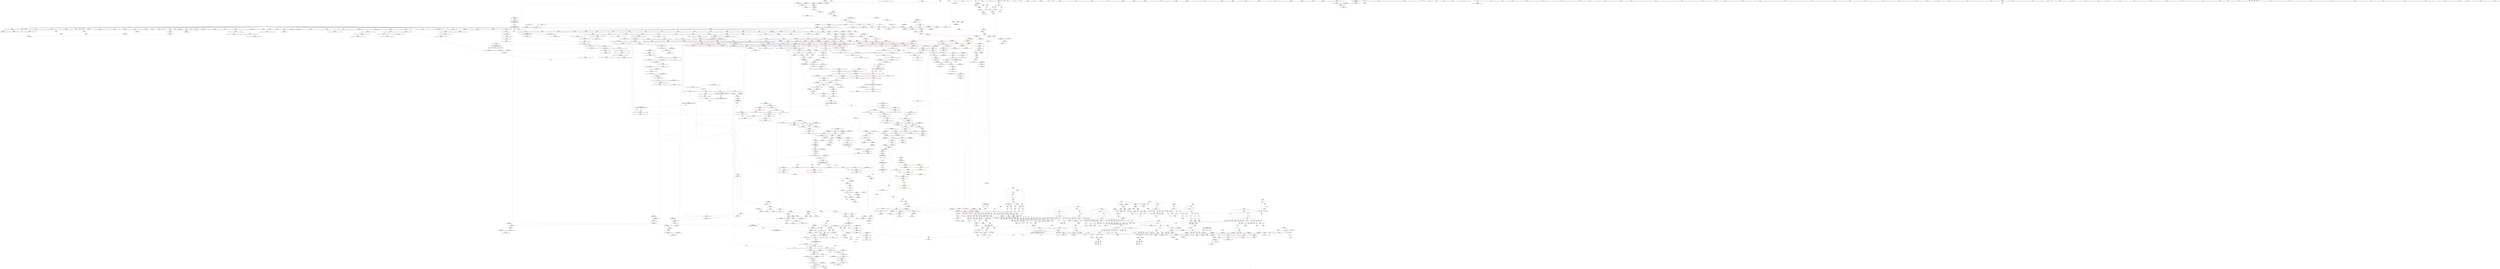 digraph "SVFG" {
	label="SVFG";

	Node0x55febda79db0 [shape=record,color=grey,label="{NodeID: 0\nNullPtr|{|<s42>105}}"];
	Node0x55febda79db0 -> Node0x55febdb01170[style=solid];
	Node0x55febda79db0 -> Node0x55febdb01270[style=solid];
	Node0x55febda79db0 -> Node0x55febdb01340[style=solid];
	Node0x55febda79db0 -> Node0x55febdb01410[style=solid];
	Node0x55febda79db0 -> Node0x55febdb014e0[style=solid];
	Node0x55febda79db0 -> Node0x55febdb015b0[style=solid];
	Node0x55febda79db0 -> Node0x55febdb01680[style=solid];
	Node0x55febda79db0 -> Node0x55febdb01750[style=solid];
	Node0x55febda79db0 -> Node0x55febdb01820[style=solid];
	Node0x55febda79db0 -> Node0x55febdb018f0[style=solid];
	Node0x55febda79db0 -> Node0x55febdb019c0[style=solid];
	Node0x55febda79db0 -> Node0x55febdb01a90[style=solid];
	Node0x55febda79db0 -> Node0x55febdb01b60[style=solid];
	Node0x55febda79db0 -> Node0x55febdb01c30[style=solid];
	Node0x55febda79db0 -> Node0x55febdb01d00[style=solid];
	Node0x55febda79db0 -> Node0x55febdb01dd0[style=solid];
	Node0x55febda79db0 -> Node0x55febdb01ea0[style=solid];
	Node0x55febda79db0 -> Node0x55febdb01f70[style=solid];
	Node0x55febda79db0 -> Node0x55febdb02040[style=solid];
	Node0x55febda79db0 -> Node0x55febdb02110[style=solid];
	Node0x55febda79db0 -> Node0x55febdb021e0[style=solid];
	Node0x55febda79db0 -> Node0x55febdb022b0[style=solid];
	Node0x55febda79db0 -> Node0x55febdb02380[style=solid];
	Node0x55febda79db0 -> Node0x55febdb02450[style=solid];
	Node0x55febda79db0 -> Node0x55febdb02520[style=solid];
	Node0x55febda79db0 -> Node0x55febdb025f0[style=solid];
	Node0x55febda79db0 -> Node0x55febdb026c0[style=solid];
	Node0x55febda79db0 -> Node0x55febdb02790[style=solid];
	Node0x55febda79db0 -> Node0x55febdb02860[style=solid];
	Node0x55febda79db0 -> Node0x55febdb02930[style=solid];
	Node0x55febda79db0 -> Node0x55febdb02a00[style=solid];
	Node0x55febda79db0 -> Node0x55febdb02ad0[style=solid];
	Node0x55febda79db0 -> Node0x55febdb02ba0[style=solid];
	Node0x55febda79db0 -> Node0x55febdb02c70[style=solid];
	Node0x55febda79db0 -> Node0x55febdb31b50[style=solid];
	Node0x55febda79db0 -> Node0x55febdb35ae0[style=solid];
	Node0x55febda79db0 -> Node0x55febdb35bb0[style=solid];
	Node0x55febda79db0 -> Node0x55febdb35c80[style=solid];
	Node0x55febda79db0 -> Node0x55febdb37f70[style=solid];
	Node0x55febda79db0 -> Node0x55febd3f5d70[style=solid];
	Node0x55febda79db0 -> Node0x55febdb65020[style=solid];
	Node0x55febda79db0 -> Node0x55febdb67d20[style=solid];
	Node0x55febda79db0:s42 -> Node0x55febdc69890[style=solid,color=red];
	Node0x55febdb06cd0 [shape=record,color=red,label="{NodeID: 775\n539\<--139\n\<--ii209\n_Z5_casei\n}"];
	Node0x55febdb06cd0 -> Node0x55febdb5eea0[style=solid];
	Node0x55febdafd630 [shape=record,color=black,label="{NodeID: 443\n1451\<--1448\n\<--\n_ZN9__gnu_cxx13new_allocatorISt4pairIiiEE9constructIS2_JS2_EEEvPT_DpOT0_\n}"];
	Node0x55febdafd630 -> Node0x55febdb15db0[style=solid];
	Node0x55febdafd630 -> Node0x55febdb15e80[style=solid];
	Node0x55febdaf1510 [shape=record,color=green,label="{NodeID: 111\n920\<--921\nthis.addr\<--this.addr_field_insensitive\n_ZNSaISt4pairIiiEEC2Ev\n}"];
	Node0x55febdaf1510 -> Node0x55febdb09cc0[style=solid];
	Node0x55febdaf1510 -> Node0x55febdb35d50[style=solid];
	Node0x55febdb0c700 [shape=record,color=red,label="{NodeID: 886\n1299\<--1240\n\<--__new_finish\n_ZNSt6vectorISt4pairIiiESaIS1_EE17_M_realloc_insertIJS1_EEEvN9__gnu_cxx17__normal_iteratorIPS1_S3_EEDpOT_\n}"];
	Node0x55febdb0c700 -> Node0x55febdb14b00[style=solid];
	Node0x55febdb5ea20 [shape=record,color=grey,label="{NodeID: 1661\n505 = Binary(504, 193, )\n}"];
	Node0x55febdb5ea20 -> Node0x55febdb338c0[style=solid];
	Node0x55febdb131d0 [shape=record,color=purple,label="{NodeID: 554\n884\<--883\n_M_impl\<--this1\n_ZNSt12_Vector_baseISt4pairIiiESaIS1_EEC2Ev\n|{<s0>36}}"];
	Node0x55febdb131d0:s0 -> Node0x55febdc5f230[style=solid,color=red];
	Node0x55febdaf5bf0 [shape=record,color=green,label="{NodeID: 222\n1715\<--1716\nthis.addr\<--this.addr_field_insensitive\n_ZN9__gnu_cxx17__normal_iteratorIPSt4pairIiiESt6vectorIS2_SaIS2_EEEC2ERKS3_\n}"];
	Node0x55febdaf5bf0 -> Node0x55febdb2eeb0[style=solid];
	Node0x55febdaf5bf0 -> Node0x55febdb3a330[style=solid];
	Node0x55febdb31a50 [shape=record,color=blue,label="{NodeID: 997\n2068\<--31\nllvm.global_ctors_1\<--_GLOBAL__sub_I_kubus_2_0.cpp\nGlob }"];
	Node0x55febdb18c00 [shape=record,color=red,label="{NodeID: 665\n77\<--62\n\<--i.addr\n_Z3capiii\n}"];
	Node0x55febdb18c00 -> Node0x55febdb02f10[style=solid];
	Node0x55febdc60370 [shape=record,color=black,label="{NodeID: 2547\n879 = PHI(682, )\n0th arg _ZNSt12_Vector_baseISt4pairIiiESaIS1_EEC2Ev }"];
	Node0x55febdc60370 -> Node0x55febdb35940[style=solid];
	Node0x55febdb03db0 [shape=record,color=black,label="{NodeID: 333\n219\<--218\nconv25\<--\n_Z5_casei\n}"];
	Node0x55febdb03db0 -> Node0x55febdb60e20[style=solid];
	Node0x55febdb374e0 [shape=record,color=blue,label="{NodeID: 1108\n1188\<--1187\n__t.addr\<--__t\n_ZSt4moveIRSt4pairIiiEEONSt16remove_referenceIT_E4typeEOS4_\n}"];
	Node0x55febdb374e0 -> Node0x55febdb0b6c0[style=dashed];
	Node0x55febdab8150 [shape=record,color=green,label="{NodeID: 1\n7\<--1\n__dso_handle\<--dummyObj\nGlob }"];
	Node0x55febdb06da0 [shape=record,color=red,label="{NodeID: 776\n547\<--139\n\<--ii209\n_Z5_casei\n}"];
	Node0x55febdb06da0 -> Node0x55febdb63220[style=solid];
	Node0x55febdafd700 [shape=record,color=black,label="{NodeID: 444\n1452\<--1450\n\<--call\n_ZN9__gnu_cxx13new_allocatorISt4pairIiiEE9constructIS2_JS2_EEEvPT_DpOT0_\n}"];
	Node0x55febdafd700 -> Node0x55febdb15f50[style=solid];
	Node0x55febdafd700 -> Node0x55febdb16020[style=solid];
	Node0x55febdaf15e0 [shape=record,color=green,label="{NodeID: 112\n926\<--927\n_ZN9__gnu_cxx13new_allocatorISt4pairIiiEEC2Ev\<--_ZN9__gnu_cxx13new_allocatorISt4pairIiiEEC2Ev_field_insensitive\n}"];
	Node0x55febdbd6e70 [shape=record,color=yellow,style=double,label="{NodeID: 1994\n391V_1 = ENCHI(MR_391V_0)\npts\{18710000 18730000 \}\nFun[_ZNKSt13move_iteratorIPSt4pairIiiEE4baseEv]}"];
	Node0x55febdbd6e70 -> Node0x55febdb30cc0[style=dashed];
	Node0x55febdb0c7d0 [shape=record,color=red,label="{NodeID: 887\n1308\<--1240\n\<--__new_finish\n_ZNSt6vectorISt4pairIiiESaIS1_EE17_M_realloc_insertIJS1_EEEvN9__gnu_cxx17__normal_iteratorIPS1_S3_EEDpOT_\n|{<s0>70}}"];
	Node0x55febdb0c7d0:s0 -> Node0x55febdc600d0[style=solid,color=red];
	Node0x55febdb5eba0 [shape=record,color=grey,label="{NodeID: 1662\n638 = Binary(637, 193, )\n}"];
	Node0x55febdb5eba0 -> Node0x55febdb344f0[style=solid];
	Node0x55febdb132a0 [shape=record,color=purple,label="{NodeID: 555\n911\<--906\n_M_start\<--this1\n_ZNSt12_Vector_baseISt4pairIiiESaIS1_EE12_Vector_implC2Ev\n}"];
	Node0x55febdb132a0 -> Node0x55febdb35ae0[style=solid];
	Node0x55febdaf5cc0 [shape=record,color=green,label="{NodeID: 223\n1717\<--1718\n__i.addr\<--__i.addr_field_insensitive\n_ZN9__gnu_cxx17__normal_iteratorIPSt4pairIiiESt6vectorIS2_SaIS2_EEEC2ERKS3_\n}"];
	Node0x55febdaf5cc0 -> Node0x55febdb2ef80[style=solid];
	Node0x55febdaf5cc0 -> Node0x55febdb3a400[style=solid];
	Node0x55febdb31b50 [shape=record,color=blue, style = dotted,label="{NodeID: 998\n2069\<--3\nllvm.global_ctors_2\<--dummyVal\nGlob }"];
	Node0x55febdb18cd0 [shape=record,color=red,label="{NodeID: 666\n88\<--62\n\<--i.addr\n_Z3capiii\n}"];
	Node0x55febdb18cd0 -> Node0x55febdb030b0[style=solid];
	Node0x55febdc60480 [shape=record,color=black,label="{NodeID: 2548\n1007 = PHI(949, 1920, )\n0th arg _ZSt8_DestroyIPSt4pairIiiEEvT_S3_ }"];
	Node0x55febdc60480 -> Node0x55febdb364a0[style=solid];
	Node0x55febdb03e80 [shape=record,color=black,label="{NodeID: 334\n222\<--221\nconv28\<--and27\n_Z5_casei\n}"];
	Node0x55febdb03e80 -> Node0x55febdb32540[style=solid];
	Node0x55febdb375b0 [shape=record,color=blue,label="{NodeID: 1109\n1197\<--1194\n__a.addr\<--__a\n_ZNSt16allocator_traitsISaISt4pairIiiEEE9constructIS1_JS1_EEEvRS2_PT_DpOT0_\n}"];
	Node0x55febdb375b0 -> Node0x55febdb0b790[style=dashed];
	Node0x55febdaed850 [shape=record,color=green,label="{NodeID: 2\n9\<--1\n\<--dummyObj\nCan only get source location for instruction, argument, global var or function.}"];
	Node0x55febdbcdb50 [shape=record,color=black,label="{NodeID: 1884\nMR_56V_3 = PHI(MR_56V_4, MR_56V_2, )\npts\{146 \}\n}"];
	Node0x55febdbcdb50 -> Node0x55febdb070e0[style=dashed];
	Node0x55febdbcdb50 -> Node0x55febdb071b0[style=dashed];
	Node0x55febdbcdb50 -> Node0x55febdb07280[style=dashed];
	Node0x55febdbcdb50 -> Node0x55febdb07350[style=dashed];
	Node0x55febdbcdb50 -> Node0x55febdb344f0[style=dashed];
	Node0x55febdb06e70 [shape=record,color=red,label="{NodeID: 777\n555\<--141\n\<--jj221\n_Z5_casei\n}"];
	Node0x55febdb06e70 -> Node0x55febdb66220[style=solid];
	Node0x55febdafd7d0 [shape=record,color=black,label="{NodeID: 445\n1463\<--1515\n_ZNKSt6vectorISt4pairIiiESaIS1_EE12_M_check_lenEmPKc_ret\<--cond\n_ZNKSt6vectorISt4pairIiiESaIS1_EE12_M_check_lenEmPKc\n|{<s0>59}}"];
	Node0x55febdafd7d0:s0 -> Node0x55febdc65b70[style=solid,color=blue];
	Node0x55febdaf16e0 [shape=record,color=green,label="{NodeID: 113\n931\<--932\nthis.addr\<--this.addr_field_insensitive\n_ZN9__gnu_cxx13new_allocatorISt4pairIiiEEC2Ev\n}"];
	Node0x55febdaf16e0 -> Node0x55febdb09d90[style=solid];
	Node0x55febdaf16e0 -> Node0x55febdb35e20[style=solid];
	Node0x55febdb0c8a0 [shape=record,color=red,label="{NodeID: 888\n1322\<--1240\n\<--__new_finish\n_ZNSt6vectorISt4pairIiiESaIS1_EE17_M_realloc_insertIJS1_EEEvN9__gnu_cxx17__normal_iteratorIPS1_S3_EEDpOT_\n}"];
	Node0x55febdb0c8a0 -> Node0x55febdb67d20[style=solid];
	Node0x55febdb5ed20 [shape=record,color=grey,label="{NodeID: 1663\n535 = Binary(534, 193, )\n}"];
	Node0x55febdb5ed20 -> Node0x55febdb660a0[style=solid];
	Node0x55febdb13370 [shape=record,color=purple,label="{NodeID: 556\n913\<--906\n_M_finish\<--this1\n_ZNSt12_Vector_baseISt4pairIiiESaIS1_EE12_Vector_implC2Ev\n}"];
	Node0x55febdb13370 -> Node0x55febdb35bb0[style=solid];
	Node0x55febdaf5d90 [shape=record,color=green,label="{NodeID: 224\n1730\<--1731\n__a.addr\<--__a.addr_field_insensitive\n_ZNSt16allocator_traitsISaISt4pairIiiEEE8allocateERS2_m\n}"];
	Node0x55febdaf5d90 -> Node0x55febdb2f120[style=solid];
	Node0x55febdaf5d90 -> Node0x55febdb3a5a0[style=solid];
	Node0x55febdb31c50 [shape=record,color=blue,label="{NodeID: 999\n62\<--59\ni.addr\<--i\n_Z3capiii\n}"];
	Node0x55febdb31c50 -> Node0x55febdb18b30[style=dashed];
	Node0x55febdb31c50 -> Node0x55febdb18c00[style=dashed];
	Node0x55febdb31c50 -> Node0x55febdb18cd0[style=dashed];
	Node0x55febdb18da0 [shape=record,color=red,label="{NodeID: 667\n74\<--64\n\<--j.addr\n_Z3capiii\n}"];
	Node0x55febdb18da0 -> Node0x55febdb66b20[style=solid];
	Node0x55febdc605d0 [shape=record,color=black,label="{NodeID: 2549\n1008 = PHI(950, 1921, )\n1st arg _ZSt8_DestroyIPSt4pairIiiEEvT_S3_ }"];
	Node0x55febdc605d0 -> Node0x55febdb36570[style=solid];
	Node0x55febdb03f50 [shape=record,color=black,label="{NodeID: 335\n224\<--223\nidxprom29\<--\n_Z5_casei\n}"];
	Node0x55febdb37680 [shape=record,color=blue,label="{NodeID: 1110\n1199\<--1195\n__p.addr\<--__p\n_ZNSt16allocator_traitsISaISt4pairIiiEEE9constructIS1_JS1_EEEvRS2_PT_DpOT0_\n}"];
	Node0x55febdb37680 -> Node0x55febdb0b860[style=dashed];
	Node0x55febdaed8e0 [shape=record,color=green,label="{NodeID: 3\n17\<--1\n.str\<--dummyObj\nGlob }"];
	Node0x55febd3f5e40 [shape=record,color=yellow,style=double,label="{NodeID: 1885\n10V_1 = ENCHI(MR_10V_0)\npts\{10 \}\nFun[_Z5_casei]|{|<s6>5|<s7>7}}"];
	Node0x55febd3f5e40 -> Node0x55febdb184b0[style=dashed];
	Node0x55febd3f5e40 -> Node0x55febdb18580[style=dashed];
	Node0x55febd3f5e40 -> Node0x55febdb18650[style=dashed];
	Node0x55febd3f5e40 -> Node0x55febdb18720[style=dashed];
	Node0x55febd3f5e40 -> Node0x55febdb07420[style=dashed];
	Node0x55febd3f5e40 -> Node0x55febdb07d10[style=dashed];
	Node0x55febd3f5e40:s6 -> Node0x55febdbdee70[style=dashed,color=red];
	Node0x55febd3f5e40:s7 -> Node0x55febdbdee70[style=dashed,color=red];
	Node0x55febdb06f40 [shape=record,color=red,label="{NodeID: 778\n564\<--141\n\<--jj221\n_Z5_casei\n}"];
	Node0x55febdb06f40 -> Node0x55febdb5f1a0[style=solid];
	Node0x55febdafd8a0 [shape=record,color=black,label="{NodeID: 446\n1532\<--1528\nsub.ptr.lhs.cast\<--\n_ZN9__gnu_cxxmiIPSt4pairIiiESt6vectorIS2_SaIS2_EEEENS_17__normal_iteratorIT_T0_E15difference_typeERKSA_SD_\n}"];
	Node0x55febdafd8a0 -> Node0x55febdb642a0[style=solid];
	Node0x55febdaf6200 [shape=record,color=green,label="{NodeID: 114\n940\<--941\n__first.addr\<--__first.addr_field_insensitive\n_ZSt8_DestroyIPSt4pairIiiES1_EvT_S3_RSaIT0_E\n}"];
	Node0x55febdaf6200 -> Node0x55febdb09e60[style=solid];
	Node0x55febdaf6200 -> Node0x55febdb35ef0[style=solid];
	Node0x55febdb0c970 [shape=record,color=red,label="{NodeID: 889\n1344\<--1240\n\<--__new_finish\n_ZNSt6vectorISt4pairIiiESaIS1_EE17_M_realloc_insertIJS1_EEEvN9__gnu_cxx17__normal_iteratorIPS1_S3_EEDpOT_\n|{<s0>75}}"];
	Node0x55febdb0c970:s0 -> Node0x55febdc5d6e0[style=solid,color=red];
	Node0x55febdb5eea0 [shape=record,color=grey,label="{NodeID: 1664\n540 = Binary(538, 539, )\n|{<s0>9}}"];
	Node0x55febdb5eea0:s0 -> Node0x55febdc6a680[style=solid,color=red];
	Node0x55febdb13440 [shape=record,color=purple,label="{NodeID: 557\n915\<--906\n_M_end_of_storage\<--this1\n_ZNSt12_Vector_baseISt4pairIiiESaIS1_EE12_Vector_implC2Ev\n}"];
	Node0x55febdb13440 -> Node0x55febdb35c80[style=solid];
	Node0x55febdaf5e60 [shape=record,color=green,label="{NodeID: 225\n1732\<--1733\n__n.addr\<--__n.addr_field_insensitive\n_ZNSt16allocator_traitsISaISt4pairIiiEEE8allocateERS2_m\n}"];
	Node0x55febdaf5e60 -> Node0x55febdb2f1f0[style=solid];
	Node0x55febdaf5e60 -> Node0x55febdb3a670[style=solid];
	Node0x55febdb31d20 [shape=record,color=blue,label="{NodeID: 1000\n64\<--60\nj.addr\<--j\n_Z3capiii\n}"];
	Node0x55febdb31d20 -> Node0x55febdb18da0[style=dashed];
	Node0x55febdb31d20 -> Node0x55febdb18e70[style=dashed];
	Node0x55febdb31d20 -> Node0x55febdb18f40[style=dashed];
	Node0x55febdb18e70 [shape=record,color=red,label="{NodeID: 668\n80\<--64\n\<--j.addr\n_Z3capiii\n}"];
	Node0x55febdb18e70 -> Node0x55febdb02fe0[style=solid];
	Node0x55febdc60720 [shape=record,color=black,label="{NodeID: 2550\n652 = PHI(8, 8, )\n0th arg _ZSt3minIiERKT_S2_S2_ }"];
	Node0x55febdc60720 -> Node0x55febdb345c0[style=solid];
	Node0x55febdb04020 [shape=record,color=black,label="{NodeID: 336\n229\<--228\nidxprom33\<--add32\n_Z5_casei\n}"];
	Node0x55febdb37750 [shape=record,color=blue,label="{NodeID: 1111\n1201\<--1196\n__args.addr\<--__args\n_ZNSt16allocator_traitsISaISt4pairIiiEEE9constructIS1_JS1_EEEvRS2_PT_DpOT0_\n}"];
	Node0x55febdb37750 -> Node0x55febdb0b930[style=dashed];
	Node0x55febdaedfa0 [shape=record,color=green,label="{NodeID: 4\n19\<--1\n.str.1\<--dummyObj\nGlob }"];
	Node0x55febd3f6a70 [shape=record,color=yellow,style=double,label="{NodeID: 1886\n12V_1 = ENCHI(MR_12V_0)\npts\{12 \}\nFun[_Z5_casei]|{|<s6>5|<s7>7}}"];
	Node0x55febd3f6a70 -> Node0x55febdb187f0[style=dashed];
	Node0x55febd3f6a70 -> Node0x55febdb188c0[style=dashed];
	Node0x55febd3f6a70 -> Node0x55febdb18990[style=dashed];
	Node0x55febd3f6a70 -> Node0x55febdb18a60[style=dashed];
	Node0x55febd3f6a70 -> Node0x55febdb07420[style=dashed];
	Node0x55febd3f6a70 -> Node0x55febdb07d10[style=dashed];
	Node0x55febd3f6a70:s6 -> Node0x55febdbdecb0[style=dashed,color=red];
	Node0x55febd3f6a70:s7 -> Node0x55febdbdecb0[style=dashed,color=red];
	Node0x55febdb07010 [shape=record,color=red,label="{NodeID: 779\n569\<--141\n\<--jj221\n_Z5_casei\n}"];
	Node0x55febdb07010 -> Node0x55febdb5f4a0[style=solid];
	Node0x55febdafd970 [shape=record,color=black,label="{NodeID: 447\n1533\<--1531\nsub.ptr.rhs.cast\<--\n_ZN9__gnu_cxxmiIPSt4pairIiiESt6vectorIS2_SaIS2_EEEENS_17__normal_iteratorIT_T0_E15difference_typeERKSA_SD_\n}"];
	Node0x55febdafd970 -> Node0x55febdb642a0[style=solid];
	Node0x55febdaf62d0 [shape=record,color=green,label="{NodeID: 115\n942\<--943\n__last.addr\<--__last.addr_field_insensitive\n_ZSt8_DestroyIPSt4pairIiiES1_EvT_S3_RSaIT0_E\n}"];
	Node0x55febdaf62d0 -> Node0x55febdb09f30[style=solid];
	Node0x55febdaf62d0 -> Node0x55febdb35fc0[style=solid];
	Node0x55febdb0ca40 [shape=record,color=red,label="{NodeID: 890\n1391\<--1240\n\<--__new_finish\n_ZNSt6vectorISt4pairIiiESaIS1_EE17_M_realloc_insertIJS1_EEEvN9__gnu_cxx17__normal_iteratorIPS1_S3_EEDpOT_\n}"];
	Node0x55febdb0ca40 -> Node0x55febdb386c0[style=solid];
	Node0x55febdb5f020 [shape=record,color=grey,label="{NodeID: 1665\n526 = Binary(525, 193, )\n}"];
	Node0x55febdb5f020 -> Node0x55febdb675a0[style=solid];
	Node0x55febdb13510 [shape=record,color=purple,label="{NodeID: 558\n961\<--960\n_M_impl\<--this1\n_ZNSt12_Vector_baseISt4pairIiiESaIS1_EE19_M_get_Tp_allocatorEv\n}"];
	Node0x55febdb13510 -> Node0x55febdafb1a0[style=solid];
	Node0x55febdaf5f30 [shape=record,color=green,label="{NodeID: 226\n1740\<--1741\n_ZN9__gnu_cxx13new_allocatorISt4pairIiiEE8allocateEmPKv\<--_ZN9__gnu_cxx13new_allocatorISt4pairIiiEE8allocateEmPKv_field_insensitive\n}"];
	Node0x55febdb31df0 [shape=record,color=blue,label="{NodeID: 1001\n66\<--61\nk.addr\<--k\n_Z3capiii\n}"];
	Node0x55febdb31df0 -> Node0x55febdb19010[style=dashed];
	Node0x55febdb31df0 -> Node0x55febdb190e0[style=dashed];
	Node0x55febdb18f40 [shape=record,color=red,label="{NodeID: 669\n91\<--64\n\<--j.addr\n_Z3capiii\n}"];
	Node0x55febdb18f40 -> Node0x55febdb03180[style=solid];
	Node0x55febdc60870 [shape=record,color=black,label="{NodeID: 2551\n653 = PHI(11, 11, )\n1st arg _ZSt3minIiERKT_S2_S2_ }"];
	Node0x55febdc60870 -> Node0x55febdb34690[style=solid];
	Node0x55febdb040f0 [shape=record,color=black,label="{NodeID: 337\n233\<--232\nconv35\<--\n_Z5_casei\n}"];
	Node0x55febdb040f0 -> Node0x55febdb5ff20[style=solid];
	Node0x55febdb37820 [shape=record,color=blue,label="{NodeID: 1112\n1217\<--1216\n__t.addr\<--__t\n_ZSt7forwardISt4pairIiiEEOT_RNSt16remove_referenceIS2_E4typeE\n}"];
	Node0x55febdb37820 -> Node0x55febdb0ba00[style=dashed];
	Node0x55febdaee030 [shape=record,color=green,label="{NodeID: 5\n21\<--1\n.str.2\<--dummyObj\nGlob }"];
	Node0x55febdb070e0 [shape=record,color=red,label="{NodeID: 780\n617\<--145\n\<--i253\n_Z5_casei\n}"];
	Node0x55febdb070e0 -> Node0x55febdb663a0[style=solid];
	Node0x55febdafda40 [shape=record,color=black,label="{NodeID: 448\n1517\<--1535\n_ZN9__gnu_cxxmiIPSt4pairIiiESt6vectorIS2_SaIS2_EEEENS_17__normal_iteratorIT_T0_E15difference_typeERKSA_SD__ret\<--sub.ptr.div\n_ZN9__gnu_cxxmiIPSt4pairIiiESt6vectorIS2_SaIS2_EEEENS_17__normal_iteratorIT_T0_E15difference_typeERKSA_SD_\n|{<s0>61}}"];
	Node0x55febdafda40:s0 -> Node0x55febdc65d90[style=solid,color=blue];
	Node0x55febdaf63a0 [shape=record,color=green,label="{NodeID: 116\n944\<--945\n.addr\<--.addr_field_insensitive\n_ZSt8_DestroyIPSt4pairIiiES1_EvT_S3_RSaIT0_E\n}"];
	Node0x55febdaf63a0 -> Node0x55febdb36090[style=solid];
	Node0x55febdbd7250 [shape=record,color=yellow,style=double,label="{NodeID: 1998\n379V_1 = ENCHI(MR_379V_0)\npts\{1879 \}\nFun[_ZNSt20__uninitialized_copyILb0EE13__uninit_copyISt13move_iteratorIPSt4pairIiiEES5_EET0_T_S8_S7_]}"];
	Node0x55febdbd7250 -> Node0x55febdb3b850[style=dashed];
	Node0x55febdb0cb10 [shape=record,color=red,label="{NodeID: 891\n1320\<--1242\nexn\<--exn.slot\n_ZNSt6vectorISt4pairIiiESaIS1_EE17_M_realloc_insertIJS1_EEEvN9__gnu_cxx17__normal_iteratorIPS1_S3_EEDpOT_\n}"];
	Node0x55febdb5f1a0 [shape=record,color=grey,label="{NodeID: 1666\n565 = Binary(563, 564, )\n|{<s0>10}}"];
	Node0x55febdb5f1a0:s0 -> Node0x55febdc6a7d0[style=solid,color=red];
	Node0x55febdb135e0 [shape=record,color=purple,label="{NodeID: 559\n974\<--973\n_M_impl\<--this1\n_ZNSt12_Vector_baseISt4pairIiiESaIS1_EED2Ev\n}"];
	Node0x55febdaf6030 [shape=record,color=green,label="{NodeID: 227\n1747\<--1748\nthis.addr\<--this.addr_field_insensitive\n_ZN9__gnu_cxx13new_allocatorISt4pairIiiEE8allocateEmPKv\n}"];
	Node0x55febdaf6030 -> Node0x55febdb2f2c0[style=solid];
	Node0x55febdaf6030 -> Node0x55febdb3a740[style=solid];
	Node0x55febdbde440 [shape=record,color=yellow,style=double,label="{NodeID: 2109\n58V_1 = ENCHI(MR_58V_0)\npts\{1768 \}\nFun[_ZSt34__uninitialized_move_if_noexcept_aIPSt4pairIiiES2_SaIS1_EET0_T_S5_S4_RT1_]|{<s0>100}}"];
	Node0x55febdbde440:s0 -> Node0x55febdbdd820[style=dashed,color=red];
	Node0x55febdb31ec0 [shape=record,color=blue,label="{NodeID: 1002\n93\<--87\narrayidx9\<--\n_Z3capiii\n}"];
	Node0x55febdb31ec0 -> Node0x55febdbb2cf0[style=dashed];
	Node0x55febdb19010 [shape=record,color=red,label="{NodeID: 670\n84\<--66\n\<--k.addr\n_Z3capiii\n}"];
	Node0x55febdb19010 -> Node0x55febdb64ea0[style=solid];
	Node0x55febdc63660 [shape=record,color=black,label="{NodeID: 2552\n635 = PHI()\n}"];
	Node0x55febdb041c0 [shape=record,color=black,label="{NodeID: 338\n235\<--234\nconv37\<--and36\n_Z5_casei\n}"];
	Node0x55febdb041c0 -> Node0x55febdb32610[style=solid];
	Node0x55febdb378f0 [shape=record,color=blue,label="{NodeID: 1113\n1246\<--1224\ncoerce.dive\<--__position.coerce\n_ZNSt6vectorISt4pairIiiESaIS1_EE17_M_realloc_insertIJS1_EEEvN9__gnu_cxx17__normal_iteratorIPS1_S3_EEDpOT_\n|{|<s2>61}}"];
	Node0x55febdb378f0 -> Node0x55febdb0ce50[style=dashed];
	Node0x55febdb378f0 -> Node0x55febdb0cf20[style=dashed];
	Node0x55febdb378f0:s2 -> Node0x55febdbaa830[style=dashed,color=red];
	Node0x55febdaee0c0 [shape=record,color=green,label="{NodeID: 6\n23\<--1\n.str.3\<--dummyObj\nGlob }"];
	Node0x55febdb071b0 [shape=record,color=red,label="{NodeID: 781\n622\<--145\n\<--i253\n_Z5_casei\n}"];
	Node0x55febdb071b0 -> Node0x55febdb060a0[style=solid];
	Node0x55febdafdb10 [shape=record,color=black,label="{NodeID: 449\n1545\<--1544\n\<--this1\n_ZNSt6vectorISt4pairIiiESaIS1_EE5beginEv\n}"];
	Node0x55febdafdb10 -> Node0x55febdb161c0[style=solid];
	Node0x55febdafdb10 -> Node0x55febdb16290[style=solid];
	Node0x55febdaf6470 [shape=record,color=green,label="{NodeID: 117\n952\<--953\n_ZSt8_DestroyIPSt4pairIiiEEvT_S3_\<--_ZSt8_DestroyIPSt4pairIiiEEvT_S3__field_insensitive\n}"];
	Node0x55febdbd7330 [shape=record,color=yellow,style=double,label="{NodeID: 1999\n381V_1 = ENCHI(MR_381V_0)\npts\{1881 \}\nFun[_ZNSt20__uninitialized_copyILb0EE13__uninit_copyISt13move_iteratorIPSt4pairIiiEES5_EET0_T_S8_S7_]}"];
	Node0x55febdbd7330 -> Node0x55febdb3b920[style=dashed];
	Node0x55febdb0cbe0 [shape=record,color=red,label="{NodeID: 892\n1404\<--1242\nexn42\<--exn.slot\n_ZNSt6vectorISt4pairIiiESaIS1_EE17_M_realloc_insertIJS1_EEEvN9__gnu_cxx17__normal_iteratorIPS1_S3_EEDpOT_\n}"];
	Node0x55febdb5f320 [shape=record,color=grey,label="{NodeID: 1667\n247 = Binary(246, 193, )\n}"];
	Node0x55febdb5f320 -> Node0x55febdb326e0[style=solid];
	Node0x55febdb136b0 [shape=record,color=purple,label="{NodeID: 560\n975\<--973\n_M_start\<--this1\n_ZNSt12_Vector_baseISt4pairIiiESaIS1_EED2Ev\n}"];
	Node0x55febdb136b0 -> Node0x55febdb0a270[style=solid];
	Node0x55febdaf6100 [shape=record,color=green,label="{NodeID: 228\n1749\<--1750\n__n.addr\<--__n.addr_field_insensitive\n_ZN9__gnu_cxx13new_allocatorISt4pairIiiEE8allocateEmPKv\n}"];
	Node0x55febdaf6100 -> Node0x55febdb2f390[style=solid];
	Node0x55febdaf6100 -> Node0x55febdb2f460[style=solid];
	Node0x55febdaf6100 -> Node0x55febdb3a810[style=solid];
	Node0x55febdb31f90 [shape=record,color=blue,label="{NodeID: 1003\n101\<--100\ncasenum.addr\<--casenum\n_Z5_casei\n}"];
	Node0x55febdb31f90 -> Node0x55febdb19280[style=dashed];
	Node0x55febdb190e0 [shape=record,color=red,label="{NodeID: 671\n87\<--66\n\<--k.addr\n_Z3capiii\n}"];
	Node0x55febdb190e0 -> Node0x55febdb31ec0[style=solid];
	Node0x55febdc63760 [shape=record,color=black,label="{NodeID: 2553\n612 = PHI()\n}"];
	Node0x55febdb04290 [shape=record,color=black,label="{NodeID: 339\n237\<--236\nidxprom38\<--\n_Z5_casei\n}"];
	Node0x55febdb379c0 [shape=record,color=blue,label="{NodeID: 1114\n1228\<--1223\nthis.addr\<--this\n_ZNSt6vectorISt4pairIiiESaIS1_EE17_M_realloc_insertIJS1_EEEvN9__gnu_cxx17__normal_iteratorIPS1_S3_EEDpOT_\n}"];
	Node0x55febdb379c0 -> Node0x55febdb0bad0[style=dashed];
	Node0x55febdaee180 [shape=record,color=green,label="{NodeID: 7\n25\<--1\n.str.4\<--dummyObj\nGlob }"];
	Node0x55febdb07280 [shape=record,color=red,label="{NodeID: 782\n629\<--145\n\<--i253\n_Z5_casei\n}"];
	Node0x55febdb07280 -> Node0x55febdb06170[style=solid];
	Node0x55febdafdbe0 [shape=record,color=black,label="{NodeID: 450\n1537\<--1550\n_ZNSt6vectorISt4pairIiiESaIS1_EE5beginEv_ret\<--\n_ZNSt6vectorISt4pairIiiESaIS1_EE5beginEv\n|{<s0>60}}"];
	Node0x55febdafdbe0:s0 -> Node0x55febdc65c80[style=solid,color=blue];
	Node0x55febdaf6570 [shape=record,color=green,label="{NodeID: 118\n957\<--958\nthis.addr\<--this.addr_field_insensitive\n_ZNSt12_Vector_baseISt4pairIiiESaIS1_EE19_M_get_Tp_allocatorEv\n}"];
	Node0x55febdaf6570 -> Node0x55febdb0a000[style=solid];
	Node0x55febdaf6570 -> Node0x55febdb36160[style=solid];
	Node0x55febdb0ccb0 [shape=record,color=red,label="{NodeID: 893\n1405\<--1244\nsel\<--ehselector.slot\n_ZNSt6vectorISt4pairIiiESaIS1_EE17_M_realloc_insertIJS1_EEEvN9__gnu_cxx17__normal_iteratorIPS1_S3_EEDpOT_\n}"];
	Node0x55febdb5f4a0 [shape=record,color=grey,label="{NodeID: 1668\n570 = Binary(569, 193, )\n}"];
	Node0x55febdb5f4a0 -> Node0x55febdb33f40[style=solid];
	Node0x55febdb13780 [shape=record,color=purple,label="{NodeID: 561\n977\<--973\n_M_impl2\<--this1\n_ZNSt12_Vector_baseISt4pairIiiESaIS1_EED2Ev\n}"];
	Node0x55febdafe660 [shape=record,color=green,label="{NodeID: 229\n1751\<--1752\n.addr\<--.addr_field_insensitive\n_ZN9__gnu_cxx13new_allocatorISt4pairIiiEE8allocateEmPKv\n}"];
	Node0x55febdafe660 -> Node0x55febdb3a8e0[style=solid];
	Node0x55febdb32060 [shape=record,color=blue,label="{NodeID: 1004\n103\<--9\ni\<--\n_Z5_casei\n}"];
	Node0x55febdb32060 -> Node0x55febdbb4ff0[style=dashed];
	Node0x55febdb191b0 [shape=record,color=red,label="{NodeID: 672\n83\<--82\n\<--arrayidx4\n_Z3capiii\n}"];
	Node0x55febdb191b0 -> Node0x55febdb64ea0[style=solid];
	Node0x55febdc63860 [shape=record,color=black,label="{NodeID: 2554\n443 = PHI(651, )\n}"];
	Node0x55febdc63860 -> Node0x55febdb07d10[style=solid];
	Node0x55febdb04360 [shape=record,color=black,label="{NodeID: 340\n242\<--241\nidxprom42\<--add41\n_Z5_casei\n}"];
	Node0x55febdb37a90 [shape=record,color=blue,label="{NodeID: 1115\n1230\<--1225\n__args.addr\<--__args\n_ZNSt6vectorISt4pairIiiESaIS1_EE17_M_realloc_insertIJS1_EEEvN9__gnu_cxx17__normal_iteratorIPS1_S3_EEDpOT_\n}"];
	Node0x55febdb37a90 -> Node0x55febdb0bba0[style=dashed];
	Node0x55febdaee240 [shape=record,color=green,label="{NodeID: 8\n27\<--1\n.str.5\<--dummyObj\nGlob }"];
	Node0x55febdb07350 [shape=record,color=red,label="{NodeID: 783\n637\<--145\n\<--i253\n_Z5_casei\n}"];
	Node0x55febdb07350 -> Node0x55febdb5eba0[style=solid];
	Node0x55febdafdcb0 [shape=record,color=black,label="{NodeID: 451\n1567\<--1566\n\<--_M_impl\n_ZNSt12_Vector_baseISt4pairIiiESaIS1_EE11_M_allocateEm\n|{<s0>97}}"];
	Node0x55febdafdcb0:s0 -> Node0x55febdc5bfd0[style=solid,color=red];
	Node0x55febdaf6640 [shape=record,color=green,label="{NodeID: 119\n966\<--967\nthis.addr\<--this.addr_field_insensitive\n_ZNSt12_Vector_baseISt4pairIiiESaIS1_EED2Ev\n}"];
	Node0x55febdaf6640 -> Node0x55febdb0a0d0[style=solid];
	Node0x55febdaf6640 -> Node0x55febdb36230[style=solid];
	Node0x55febdb0cd80 [shape=record,color=red,label="{NodeID: 894\n1287\<--1286\n\<--_M_start\n_ZNSt6vectorISt4pairIiiESaIS1_EE17_M_realloc_insertIJS1_EEEvN9__gnu_cxx17__normal_iteratorIPS1_S3_EEDpOT_\n|{<s0>67}}"];
	Node0x55febdb0cd80:s0 -> Node0x55febdc5bb50[style=solid,color=red];
	Node0x55febdb5f620 [shape=record,color=grey,label="{NodeID: 1669\n162 = Binary(161, 163, )\n}"];
	Node0x55febdb5f620 -> Node0x55febdb65da0[style=solid];
	Node0x55febdb13850 [shape=record,color=purple,label="{NodeID: 562\n978\<--973\n_M_end_of_storage\<--this1\n_ZNSt12_Vector_baseISt4pairIiiESaIS1_EED2Ev\n}"];
	Node0x55febdb13850 -> Node0x55febdb0a340[style=solid];
	Node0x55febdafe730 [shape=record,color=green,label="{NodeID: 230\n1762\<--1763\n_ZSt17__throw_bad_allocv\<--_ZSt17__throw_bad_allocv_field_insensitive\n}"];
	Node0x55febdb32130 [shape=record,color=blue,label="{NodeID: 1005\n105\<--9\nj\<--\n_Z5_casei\n}"];
	Node0x55febdb32130 -> Node0x55febdb19830[style=dashed];
	Node0x55febdb32130 -> Node0x55febdb19900[style=dashed];
	Node0x55febdb32130 -> Node0x55febdb199d0[style=dashed];
	Node0x55febdb32130 -> Node0x55febdb19aa0[style=dashed];
	Node0x55febdb32130 -> Node0x55febdb19b70[style=dashed];
	Node0x55febdb32130 -> Node0x55febdb19c40[style=dashed];
	Node0x55febdb32130 -> Node0x55febdb326e0[style=dashed];
	Node0x55febdb32130 -> Node0x55febdbb54f0[style=dashed];
	Node0x55febdb19280 [shape=record,color=red,label="{NodeID: 673\n607\<--101\n\<--casenum.addr\n_Z5_casei\n}"];
	Node0x55febdc63a90 [shape=record,color=black,label="{NodeID: 2555\n41 = PHI()\n}"];
	Node0x55febdb04430 [shape=record,color=black,label="{NodeID: 341\n268\<--267\nidxprom55\<--\n_Z5_casei\n}"];
	Node0x55febdb37b60 [shape=record,color=blue,label="{NodeID: 1116\n1232\<--1252\n__len\<--call\n_ZNSt6vectorISt4pairIiiESaIS1_EE17_M_realloc_insertIJS1_EEEvN9__gnu_cxx17__normal_iteratorIPS1_S3_EEDpOT_\n}"];
	Node0x55febdb37b60 -> Node0x55febdb0bc70[style=dashed];
	Node0x55febdb37b60 -> Node0x55febdb0bd40[style=dashed];
	Node0x55febdb37b60 -> Node0x55febdb0be10[style=dashed];
	Node0x55febdaee300 [shape=record,color=green,label="{NodeID: 9\n30\<--1\n\<--dummyObj\nCan only get source location for instruction, argument, global var or function.}"];
	Node0x55febdb07420 [shape=record,color=red,label="{NodeID: 784\n290\<--287\n\<--call66\n_Z5_casei\n}"];
	Node0x55febdb07420 -> Node0x55febdb65620[style=solid];
	Node0x55febdafdd80 [shape=record,color=black,label="{NodeID: 452\n1552\<--1574\n_ZNSt12_Vector_baseISt4pairIiiESaIS1_EE11_M_allocateEm_ret\<--cond\n_ZNSt12_Vector_baseISt4pairIiiESaIS1_EE11_M_allocateEm\n|{<s0>62}}"];
	Node0x55febdafdd80:s0 -> Node0x55febdc65ed0[style=solid,color=blue];
	Node0x55febdaf6710 [shape=record,color=green,label="{NodeID: 120\n968\<--969\nexn.slot\<--exn.slot_field_insensitive\n_ZNSt12_Vector_baseISt4pairIiiESaIS1_EED2Ev\n}"];
	Node0x55febdaf6710 -> Node0x55febdb0a1a0[style=solid];
	Node0x55febdaf6710 -> Node0x55febdb36300[style=solid];
	Node0x55febdb0ce50 [shape=record,color=red,label="{NodeID: 895\n1291\<--1288\n\<--call8\n_ZNSt6vectorISt4pairIiiESaIS1_EE17_M_realloc_insertIJS1_EEEvN9__gnu_cxx17__normal_iteratorIPS1_S3_EEDpOT_\n|{<s0>67}}"];
	Node0x55febdb0ce50:s0 -> Node0x55febdc5ff80[style=solid,color=red];
	Node0x55febdb5f7a0 [shape=record,color=grey,label="{NodeID: 1670\n241 = Binary(240, 191, )\n}"];
	Node0x55febdb5f7a0 -> Node0x55febdb04360[style=solid];
	Node0x55febdb13920 [shape=record,color=purple,label="{NodeID: 563\n980\<--973\n_M_impl3\<--this1\n_ZNSt12_Vector_baseISt4pairIiiESaIS1_EED2Ev\n}"];
	Node0x55febdafe800 [shape=record,color=green,label="{NodeID: 231\n1767\<--1768\ncall2\<--call2_field_insensitive\n_ZN9__gnu_cxx13new_allocatorISt4pairIiiEE8allocateEmPKv\n}"];
	Node0x55febdafe800 -> Node0x55febdb0e9f0[style=solid];
	Node0x55febdbde7f0 [shape=record,color=yellow,style=double,label="{NodeID: 2113\n81V_1 = ENCHI(MR_81V_0)\npts\{1200000 1200001 1200002 \}\nFun[_ZNSt12_Vector_baseISt4pairIiiESaIS1_EEC2Ev]|{<s0>36|<s1>36|<s2>36}}"];
	Node0x55febdbde7f0:s0 -> Node0x55febdb35ae0[style=dashed,color=red];
	Node0x55febdbde7f0:s1 -> Node0x55febdb35bb0[style=dashed,color=red];
	Node0x55febdbde7f0:s2 -> Node0x55febdb35c80[style=dashed,color=red];
	Node0x55febdb32200 [shape=record,color=blue,label="{NodeID: 1006\n107\<--178\nch\<--conv7\n_Z5_casei\n}"];
	Node0x55febdb32200 -> Node0x55febdb19d10[style=dashed];
	Node0x55febdb32200 -> Node0x55febdb19de0[style=dashed];
	Node0x55febdb32200 -> Node0x55febdb19eb0[style=dashed];
	Node0x55febdb32200 -> Node0x55febdb19f80[style=dashed];
	Node0x55febdb32200 -> Node0x55febdb1a050[style=dashed];
	Node0x55febdb32200 -> Node0x55febdb1a120[style=dashed];
	Node0x55febdb32200 -> Node0x55febdb1a1f0[style=dashed];
	Node0x55febdb32200 -> Node0x55febdb32200[style=dashed];
	Node0x55febdb32200 -> Node0x55febdb322d0[style=dashed];
	Node0x55febdb32200 -> Node0x55febdbb59f0[style=dashed];
	Node0x55febdb19350 [shape=record,color=red,label="{NodeID: 674\n154\<--103\n\<--i\n_Z5_casei\n}"];
	Node0x55febdb19350 -> Node0x55febdb65920[style=solid];
	Node0x55febdc63b60 [shape=record,color=black,label="{NodeID: 2556\n149 = PHI()\n}"];
	Node0x55febdb04500 [shape=record,color=black,label="{NodeID: 342\n271\<--270\nidxprom57\<--\n_Z5_casei\n}"];
	Node0x55febdb37c30 [shape=record,color=blue,label="{NodeID: 1117\n1260\<--1257\ncoerce.dive3\<--call2\n_ZNSt6vectorISt4pairIiiESaIS1_EE17_M_realloc_insertIJS1_EEEvN9__gnu_cxx17__normal_iteratorIPS1_S3_EEDpOT_\n|{|<s2>61}}"];
	Node0x55febdb37c30 -> Node0x55febdb0ce50[style=dashed];
	Node0x55febdb37c30 -> Node0x55febdb0cf20[style=dashed];
	Node0x55febdb37c30:s2 -> Node0x55febdbaa830[style=dashed,color=red];
	Node0x55febdaee3c0 [shape=record,color=green,label="{NodeID: 10\n163\<--1\n\<--dummyObj\nCan only get source location for instruction, argument, global var or function.}"];
	Node0x55febdb074f0 [shape=record,color=red,label="{NodeID: 785\n315\<--314\n\<--arrayidx82\n_Z5_casei\n}"];
	Node0x55febdb074f0 -> Node0x55febdb04770[style=solid];
	Node0x55febdafde50 [shape=record,color=black,label="{NodeID: 453\n1576\<--1613\n_ZSt34__uninitialized_move_if_noexcept_aIPSt4pairIiiES2_SaIS1_EET0_T_S5_S4_RT1__ret\<--call6\n_ZSt34__uninitialized_move_if_noexcept_aIPSt4pairIiiES2_SaIS1_EET0_T_S5_S4_RT1_\n|{<s0>67|<s1>70}}"];
	Node0x55febdafde50:s0 -> Node0x55febdc66460[style=solid,color=blue];
	Node0x55febdafde50:s1 -> Node0x55febdc66820[style=solid,color=blue];
	Node0x55febdaf67e0 [shape=record,color=green,label="{NodeID: 121\n970\<--971\nehselector.slot\<--ehselector.slot_field_insensitive\n_ZNSt12_Vector_baseISt4pairIiiESaIS1_EED2Ev\n}"];
	Node0x55febdaf67e0 -> Node0x55febdb363d0[style=solid];
	Node0x55febdb0cf20 [shape=record,color=red,label="{NodeID: 896\n1303\<--1302\n\<--call12\n_ZNSt6vectorISt4pairIiiESaIS1_EE17_M_realloc_insertIJS1_EEEvN9__gnu_cxx17__normal_iteratorIPS1_S3_EEDpOT_\n|{<s0>70}}"];
	Node0x55febdb0cf20:s0 -> Node0x55febdc5bb50[style=solid,color=red];
	Node0x55febdb5f920 [shape=record,color=grey,label="{NodeID: 1671\n240 = Binary(163, 239, )\n}"];
	Node0x55febdb5f920 -> Node0x55febdb5f7a0[style=solid];
	Node0x55febdb139f0 [shape=record,color=purple,label="{NodeID: 564\n981\<--973\n_M_start4\<--this1\n_ZNSt12_Vector_baseISt4pairIiiESaIS1_EED2Ev\n}"];
	Node0x55febdb139f0 -> Node0x55febdb0a410[style=solid];
	Node0x55febdafe8d0 [shape=record,color=green,label="{NodeID: 232\n1769\<--1770\n_Znwm\<--_Znwm_field_insensitive\n}"];
	Node0x55febdb322d0 [shape=record,color=blue,label="{NodeID: 1007\n107\<--185\nch\<--conv10\n_Z5_casei\n}"];
	Node0x55febdb322d0 -> Node0x55febdb19d10[style=dashed];
	Node0x55febdb322d0 -> Node0x55febdb19de0[style=dashed];
	Node0x55febdb322d0 -> Node0x55febdb19eb0[style=dashed];
	Node0x55febdb322d0 -> Node0x55febdb19f80[style=dashed];
	Node0x55febdb322d0 -> Node0x55febdb1a050[style=dashed];
	Node0x55febdb322d0 -> Node0x55febdb1a120[style=dashed];
	Node0x55febdb322d0 -> Node0x55febdb1a1f0[style=dashed];
	Node0x55febdb322d0 -> Node0x55febdb32200[style=dashed];
	Node0x55febdb322d0 -> Node0x55febdb322d0[style=dashed];
	Node0x55febdb322d0 -> Node0x55febdbb59f0[style=dashed];
	Node0x55febdb19420 [shape=record,color=red,label="{NodeID: 675\n195\<--103\n\<--i\n_Z5_casei\n}"];
	Node0x55febdb19420 -> Node0x55febdb038d0[style=solid];
	Node0x55febdc63c30 [shape=record,color=black,label="{NodeID: 2557\n167 = PHI()\n}"];
	Node0x55febdb045d0 [shape=record,color=black,label="{NodeID: 343\n310\<--309\nidxprom79\<--\n_Z5_casei\n}"];
	Node0x55febdb37d00 [shape=record,color=blue,label="{NodeID: 1118\n1234\<--1262\n__elems_before\<--call4\n_ZNSt6vectorISt4pairIiiESaIS1_EE17_M_realloc_insertIJS1_EEEvN9__gnu_cxx17__normal_iteratorIPS1_S3_EEDpOT_\n}"];
	Node0x55febdb37d00 -> Node0x55febdb0bee0[style=dashed];
	Node0x55febdb37d00 -> Node0x55febdb0bfb0[style=dashed];
	Node0x55febdaee4c0 [shape=record,color=green,label="{NodeID: 11\n171\<--1\n\<--dummyObj\nCan only get source location for instruction, argument, global var or function.}"];
	Node0x55febdb075c0 [shape=record,color=red,label="{NodeID: 786\n324\<--323\n\<--arrayidx88\n_Z5_casei\n}"];
	Node0x55febdb075c0 -> Node0x55febdb049e0[style=solid];
	Node0x55febdafdf20 [shape=record,color=black,label="{NodeID: 454\n1617\<--1623\n_ZNK9__gnu_cxx17__normal_iteratorIPSt4pairIiiESt6vectorIS2_SaIS2_EEE4baseEv_ret\<--_M_current\n_ZNK9__gnu_cxx17__normal_iteratorIPSt4pairIiiESt6vectorIS2_SaIS2_EEE4baseEv\n|{<s0>65|<s1>68|<s2>94|<s3>95}}"];
	Node0x55febdafdf20:s0 -> Node0x55febdc66150[style=solid,color=blue];
	Node0x55febdafdf20:s1 -> Node0x55febdc66570[style=solid,color=blue];
	Node0x55febdafdf20:s2 -> Node0x55febdc646e0[style=solid,color=blue];
	Node0x55febdafdf20:s3 -> Node0x55febdc647f0[style=solid,color=blue];
	Node0x55febdaf68b0 [shape=record,color=green,label="{NodeID: 122\n988\<--989\n_ZNSt12_Vector_baseISt4pairIiiESaIS1_EE13_M_deallocateEPS1_m\<--_ZNSt12_Vector_baseISt4pairIiiESaIS1_EE13_M_deallocateEPS1_m_field_insensitive\n}"];
	Node0x55febdb0cff0 [shape=record,color=red,label="{NodeID: 897\n1307\<--1306\n\<--_M_finish\n_ZNSt6vectorISt4pairIiiESaIS1_EE17_M_realloc_insertIJS1_EEEvN9__gnu_cxx17__normal_iteratorIPS1_S3_EEDpOT_\n|{<s0>70}}"];
	Node0x55febdb0cff0:s0 -> Node0x55febdc5ff80[style=solid,color=red];
	Node0x55febdb5faa0 [shape=record,color=grey,label="{NodeID: 1672\n190 = Binary(189, 191, )\n}"];
	Node0x55febdb5faa0 -> Node0x55febdb5fda0[style=solid];
	Node0x55febdb13ac0 [shape=record,color=purple,label="{NodeID: 565\n990\<--973\n_M_impl5\<--this1\n_ZNSt12_Vector_baseISt4pairIiiESaIS1_EED2Ev\n|{<s0>43}}"];
	Node0x55febdb13ac0:s0 -> Node0x55febdc5ac50[style=solid,color=red];
	Node0x55febdafe9d0 [shape=record,color=green,label="{NodeID: 233\n1781\<--1782\n__first\<--__first_field_insensitive\n_ZSt22__uninitialized_copy_aISt13move_iteratorIPSt4pairIiiEES3_S2_ET0_T_S6_S5_RSaIT1_E\n}"];
	Node0x55febdafe9d0 -> Node0x55febdb0eb90[style=solid];
	Node0x55febdafe9d0 -> Node0x55febdb169e0[style=solid];
	Node0x55febdb323a0 [shape=record,color=blue,label="{NodeID: 1008\n201\<--194\narrayidx14\<--conv12\n_Z5_casei\n}"];
	Node0x55febdb323a0 -> Node0x55febdb32470[style=dashed];
	Node0x55febdb194f0 [shape=record,color=red,label="{NodeID: 676\n209\<--103\n\<--i\n_Z5_casei\n}"];
	Node0x55febdb194f0 -> Node0x55febdb03c10[style=solid];
	Node0x55febdc63d00 [shape=record,color=black,label="{NodeID: 2558\n287 = PHI(651, )\n}"];
	Node0x55febdc63d00 -> Node0x55febdb07420[style=solid];
	Node0x55febdb046a0 [shape=record,color=black,label="{NodeID: 344\n313\<--312\nidxprom81\<--\n_Z5_casei\n}"];
	Node0x55febdb37dd0 [shape=record,color=blue,label="{NodeID: 1119\n1238\<--1268\n__new_start\<--call5\n_ZNSt6vectorISt4pairIiiESaIS1_EE17_M_realloc_insertIJS1_EEEvN9__gnu_cxx17__normal_iteratorIPS1_S3_EEDpOT_\n}"];
	Node0x55febdb37dd0 -> Node0x55febdb0c080[style=dashed];
	Node0x55febdb37dd0 -> Node0x55febdb0c150[style=dashed];
	Node0x55febdb37dd0 -> Node0x55febdb0c220[style=dashed];
	Node0x55febdb37dd0 -> Node0x55febdb0c2f0[style=dashed];
	Node0x55febdb37dd0 -> Node0x55febdb0c3c0[style=dashed];
	Node0x55febdb37dd0 -> Node0x55febdb0c490[style=dashed];
	Node0x55febdb37dd0 -> Node0x55febdb0c560[style=dashed];
	Node0x55febdb37dd0 -> Node0x55febdb0c630[style=dashed];
	Node0x55febdaee640 [shape=record,color=green,label="{NodeID: 12\n177\<--1\n\<--dummyObj\nCan only get source location for instruction, argument, global var or function.}"];
	Node0x55febdb07690 [shape=record,color=red,label="{NodeID: 787\n334\<--333\n\<--arrayidx94\n_Z5_casei\n}"];
	Node0x55febdb07690 -> Node0x55febdb04c50[style=solid];
	Node0x55febdafdff0 [shape=record,color=black,label="{NodeID: 455\n1635\<--1634\n\<--\n_ZNSt16allocator_traitsISaISt4pairIiiEEE7destroyIS1_EEvRS2_PT_\n|{<s0>101}}"];
	Node0x55febdafdff0:s0 -> Node0x55febdc6aa70[style=solid,color=red];
	Node0x55febdaf69b0 [shape=record,color=green,label="{NodeID: 123\n992\<--993\n_ZNSt12_Vector_baseISt4pairIiiESaIS1_EE12_Vector_implD2Ev\<--_ZNSt12_Vector_baseISt4pairIiiESaIS1_EE12_Vector_implD2Ev_field_insensitive\n}"];
	Node0x55febdb0d0c0 [shape=record,color=red,label="{NodeID: 898\n1360\<--1359\n\<--_M_start26\n_ZNSt6vectorISt4pairIiiESaIS1_EE17_M_realloc_insertIJS1_EEEvN9__gnu_cxx17__normal_iteratorIPS1_S3_EEDpOT_\n|{<s0>79}}"];
	Node0x55febdb0d0c0:s0 -> Node0x55febdc5d400[style=solid,color=red];
	Node0x55febdb5fc20 [shape=record,color=grey,label="{NodeID: 1673\n557 = Binary(556, 193, )\n}"];
	Node0x55febdb5fc20 -> Node0x55febdb66220[style=solid];
	Node0x55febdb13b90 [shape=record,color=purple,label="{NodeID: 566\n1000\<--973\n_M_impl6\<--this1\n_ZNSt12_Vector_baseISt4pairIiiESaIS1_EED2Ev\n|{<s0>44}}"];
	Node0x55febdb13b90:s0 -> Node0x55febdc5ac50[style=solid,color=red];
	Node0x55febdafeaa0 [shape=record,color=green,label="{NodeID: 234\n1783\<--1784\n__last\<--__last_field_insensitive\n_ZSt22__uninitialized_copy_aISt13move_iteratorIPSt4pairIiiEES3_S2_ET0_T_S6_S5_RSaIT1_E\n}"];
	Node0x55febdafeaa0 -> Node0x55febdb0ec60[style=solid];
	Node0x55febdafeaa0 -> Node0x55febdb16ab0[style=solid];
	Node0x55febdb32470 [shape=record,color=blue,label="{NodeID: 1009\n216\<--208\narrayidx24\<--conv18\n_Z5_casei\n}"];
	Node0x55febdb32470 -> Node0x55febdb32540[style=dashed];
	Node0x55febdb195c0 [shape=record,color=red,label="{NodeID: 677\n223\<--103\n\<--i\n_Z5_casei\n}"];
	Node0x55febdb195c0 -> Node0x55febdb03f50[style=solid];
	Node0x55febdc63ed0 [shape=record,color=black,label="{NodeID: 2559\n592 = PHI(715, )\n}"];
	Node0x55febdc63ed0 -> Node0x55febdb34280[style=solid];
	Node0x55febdb04770 [shape=record,color=black,label="{NodeID: 345\n316\<--315\nconv83\<--\n_Z5_casei\n}"];
	Node0x55febdb04770 -> Node0x55febdb672a0[style=solid];
	Node0x55febdb37ea0 [shape=record,color=blue,label="{NodeID: 1120\n1240\<--1272\n__new_finish\<--\n_ZNSt6vectorISt4pairIiiESaIS1_EE17_M_realloc_insertIJS1_EEEvN9__gnu_cxx17__normal_iteratorIPS1_S3_EEDpOT_\n}"];
	Node0x55febdb37ea0 -> Node0x55febdb0c8a0[style=dashed];
	Node0x55febdb37ea0 -> Node0x55febdb0c970[style=dashed];
	Node0x55febdb37ea0 -> Node0x55febdb37f70[style=dashed];
	Node0x55febdaee6d0 [shape=record,color=green,label="{NodeID: 13\n184\<--1\n\<--dummyObj\nCan only get source location for instruction, argument, global var or function.}"];
	Node0x55febdb07760 [shape=record,color=red,label="{NodeID: 788\n343\<--342\n\<--arrayidx100\n_Z5_casei\n}"];
	Node0x55febdb07760 -> Node0x55febdb04ec0[style=solid];
	Node0x55febdafe0c0 [shape=record,color=black,label="{NodeID: 456\n1649\<--1648\n\<--this1\n_ZNKSt6vectorISt4pairIiiESaIS1_EE8max_sizeEv\n|{<s0>102}}"];
	Node0x55febdafe0c0:s0 -> Node0x55febdc5cdf0[style=solid,color=red];
	Node0x55febdaf6ab0 [shape=record,color=green,label="{NodeID: 124\n1009\<--1010\n__first.addr\<--__first.addr_field_insensitive\n_ZSt8_DestroyIPSt4pairIiiEEvT_S3_\n}"];
	Node0x55febdaf6ab0 -> Node0x55febdb0a4e0[style=solid];
	Node0x55febdaf6ab0 -> Node0x55febdb364a0[style=solid];
	Node0x55febdb0d190 [shape=record,color=red,label="{NodeID: 899\n1364\<--1363\n\<--_M_finish28\n_ZNSt6vectorISt4pairIiiESaIS1_EE17_M_realloc_insertIJS1_EEEvN9__gnu_cxx17__normal_iteratorIPS1_S3_EEDpOT_\n|{<s0>79}}"];
	Node0x55febdb0d190:s0 -> Node0x55febdc5d6e0[style=solid,color=red];
	Node0x55febdb5fda0 [shape=record,color=grey,label="{NodeID: 1674\n192 = Binary(190, 193, )\n}"];
	Node0x55febdb5fda0 -> Node0x55febdb03800[style=solid];
	Node0x55febdb13c60 [shape=record,color=purple,label="{NodeID: 567\n1048\<--1044\n_M_impl\<--this1\n_ZNSt12_Vector_baseISt4pairIiiESaIS1_EE13_M_deallocateEPS1_m\n}"];
	Node0x55febdb13c60 -> Node0x55febdafb4e0[style=solid];
	Node0x55febdbf4ab0 [shape=record,color=yellow,style=double,label="{NodeID: 2449\n81V_2 = CSCHI(MR_81V_1)\npts\{1200000 1200001 1200002 \}\nCS[]|{<s0>6|<s1>6|<s2>6|<s3>6|<s4>6|<s5>6}}"];
	Node0x55febdbf4ab0:s0 -> Node0x55febdbaf5f0[style=dashed,color=blue];
	Node0x55febdbf4ab0:s1 -> Node0x55febdbafaf0[style=dashed,color=blue];
	Node0x55febdbf4ab0:s2 -> Node0x55febdbafff0[style=dashed,color=blue];
	Node0x55febdbf4ab0:s3 -> Node0x55febdbbaa50[style=dashed,color=blue];
	Node0x55febdbf4ab0:s4 -> Node0x55febdbbaf50[style=dashed,color=blue];
	Node0x55febdbf4ab0:s5 -> Node0x55febdbbb450[style=dashed,color=blue];
	Node0x55febdafeb70 [shape=record,color=green,label="{NodeID: 235\n1785\<--1786\n__result.addr\<--__result.addr_field_insensitive\n_ZSt22__uninitialized_copy_aISt13move_iteratorIPSt4pairIiiEES3_S2_ET0_T_S6_S5_RSaIT1_E\n}"];
	Node0x55febdafeb70 -> Node0x55febdb2f530[style=solid];
	Node0x55febdafeb70 -> Node0x55febdb3ab50[style=solid];
	Node0x55febdb32540 [shape=record,color=blue,label="{NodeID: 1010\n230\<--222\narrayidx34\<--conv28\n_Z5_casei\n}"];
	Node0x55febdb32540 -> Node0x55febdb32610[style=dashed];
	Node0x55febdb19690 [shape=record,color=red,label="{NodeID: 678\n236\<--103\n\<--i\n_Z5_casei\n}"];
	Node0x55febdb19690 -> Node0x55febdb04290[style=solid];
	Node0x55febdc64010 [shape=record,color=black,label="{NodeID: 2560\n608 = PHI(741, )\n}"];
	Node0x55febdb04840 [shape=record,color=black,label="{NodeID: 346\n318\<--317\nidxprom84\<--\n_Z5_casei\n}"];
	Node0x55febdb37f70 [shape=record,color=blue, style = dotted,label="{NodeID: 1121\n1240\<--3\n__new_finish\<--dummyVal\n_ZNSt6vectorISt4pairIiiESaIS1_EE17_M_realloc_insertIJS1_EEEvN9__gnu_cxx17__normal_iteratorIPS1_S3_EEDpOT_\n}"];
	Node0x55febdb37f70 -> Node0x55febdb0c8a0[style=dashed];
	Node0x55febdb37f70 -> Node0x55febdb0c970[style=dashed];
	Node0x55febdb37f70 -> Node0x55febdb38040[style=dashed];
	Node0x55febdaee7a0 [shape=record,color=green,label="{NodeID: 14\n191\<--1\n\<--dummyObj\nCan only get source location for instruction, argument, global var or function.}"];
	Node0x55febdb07830 [shape=record,color=red,label="{NodeID: 789\n353\<--352\n\<--arrayidx107\n_Z5_casei\n}"];
	Node0x55febdb07830 -> Node0x55febdb05130[style=solid];
	Node0x55febdafe190 [shape=record,color=black,label="{NodeID: 457\n1643\<--1653\n_ZNKSt6vectorISt4pairIiiESaIS1_EE8max_sizeEv_ret\<--call2\n_ZNKSt6vectorISt4pairIiiESaIS1_EE8max_sizeEv\n|{<s0>85|<s1>92|<s2>93}}"];
	Node0x55febdafe190:s0 -> Node0x55febdc66df0[style=solid,color=blue];
	Node0x55febdafe190:s1 -> Node0x55febdc67510[style=solid,color=blue];
	Node0x55febdafe190:s2 -> Node0x55febdc67650[style=solid,color=blue];
	Node0x55febdaf6b80 [shape=record,color=green,label="{NodeID: 125\n1011\<--1012\n__last.addr\<--__last.addr_field_insensitive\n_ZSt8_DestroyIPSt4pairIiiEEvT_S3_\n}"];
	Node0x55febdaf6b80 -> Node0x55febdb0a5b0[style=solid];
	Node0x55febdaf6b80 -> Node0x55febdb36570[style=solid];
	Node0x55febdb0d260 [shape=record,color=red,label="{NodeID: 900\n1372\<--1371\n\<--_M_start31\n_ZNSt6vectorISt4pairIiiESaIS1_EE17_M_realloc_insertIJS1_EEEvN9__gnu_cxx17__normal_iteratorIPS1_S3_EEDpOT_\n|{<s0>80}}"];
	Node0x55febdb0d260:s0 -> Node0x55febdc6b250[style=solid,color=red];
	Node0x55febdb5ff20 [shape=record,color=grey,label="{NodeID: 1675\n234 = Binary(233, 193, )\n}"];
	Node0x55febdb5ff20 -> Node0x55febdb041c0[style=solid];
	Node0x55febdb13d30 [shape=record,color=purple,label="{NodeID: 568\n1175\<--1136\ncoerce.dive\<--agg.tmp\n_ZNSt6vectorISt4pairIiiESaIS1_EE12emplace_backIJS1_EEEvDpOT_\n}"];
	Node0x55febdb13d30 -> Node0x55febdb37410[style=solid];
	Node0x55febdbf4c10 [shape=record,color=yellow,style=double,label="{NodeID: 2450\n88V_2 = CSCHI(MR_88V_1)\npts\{1768 1200000 1200001 1200002 \}\nCS[]|{<s0>12|<s1>12|<s2>12|<s3>12|<s4>12|<s5>12|<s6>12}}"];
	Node0x55febdbf4c10:s0 -> Node0x55febdbaf5f0[style=dashed,color=blue];
	Node0x55febdbf4c10:s1 -> Node0x55febdbafaf0[style=dashed,color=blue];
	Node0x55febdbf4c10:s2 -> Node0x55febdbafff0[style=dashed,color=blue];
	Node0x55febdbf4c10:s3 -> Node0x55febdbba050[style=dashed,color=blue];
	Node0x55febdbf4c10:s4 -> Node0x55febdbbaa50[style=dashed,color=blue];
	Node0x55febdbf4c10:s5 -> Node0x55febdbbaf50[style=dashed,color=blue];
	Node0x55febdbf4c10:s6 -> Node0x55febdbbb450[style=dashed,color=blue];
	Node0x55febdafec40 [shape=record,color=green,label="{NodeID: 236\n1787\<--1788\n.addr\<--.addr_field_insensitive\n_ZSt22__uninitialized_copy_aISt13move_iteratorIPSt4pairIiiEES3_S2_ET0_T_S6_S5_RSaIT1_E\n}"];
	Node0x55febdafec40 -> Node0x55febdb3ac20[style=solid];
	Node0x55febdbdecb0 [shape=record,color=yellow,style=double,label="{NodeID: 2118\n12V_1 = ENCHI(MR_12V_0)\npts\{12 \}\nFun[_ZSt3minIiERKT_S2_S2_]}"];
	Node0x55febdbdecb0 -> Node0x55febdb08460[style=dashed];
	Node0x55febdb32610 [shape=record,color=blue,label="{NodeID: 1011\n243\<--235\narrayidx43\<--conv37\n_Z5_casei\n}"];
	Node0x55febdb32610 -> Node0x55febdb323a0[style=dashed];
	Node0x55febdb32610 -> Node0x55febdbb5ef0[style=dashed];
	Node0x55febdb19760 [shape=record,color=red,label="{NodeID: 679\n251\<--103\n\<--i\n_Z5_casei\n}"];
	Node0x55febdb19760 -> Node0x55febdb630a0[style=solid];
	Node0x55febdc64150 [shape=record,color=black,label="{NodeID: 2561\n618 = PHI(741, )\n}"];
	Node0x55febdc64150 -> Node0x55febdb05fd0[style=solid];
	Node0x55febdb04910 [shape=record,color=black,label="{NodeID: 347\n322\<--321\nidxprom87\<--add86\n_Z5_casei\n}"];
	Node0x55febdb38040 [shape=record,color=blue,label="{NodeID: 1122\n1240\<--1295\n__new_finish\<--call11\n_ZNSt6vectorISt4pairIiiESaIS1_EE17_M_realloc_insertIJS1_EEEvN9__gnu_cxx17__normal_iteratorIPS1_S3_EEDpOT_\n}"];
	Node0x55febdb38040 -> Node0x55febdb0c700[style=dashed];
	Node0x55febdb38040 -> Node0x55febdb38110[style=dashed];
	Node0x55febdaee8a0 [shape=record,color=green,label="{NodeID: 15\n193\<--1\n\<--dummyObj\nCan only get source location for instruction, argument, global var or function.}"];
	Node0x55febdbcf3b0 [shape=record,color=yellow,style=double,label="{NodeID: 1897\n34V_1 = ENCHI(MR_34V_0)\npts\{124 \}\nFun[_Z5_casei]}"];
	Node0x55febdbcf3b0 -> Node0x55febdb33990[style=dashed];
	Node0x55febdb07900 [shape=record,color=red,label="{NodeID: 790\n363\<--362\n\<--arrayidx114\n_Z5_casei\n}"];
	Node0x55febdb07900 -> Node0x55febdb053a0[style=solid];
	Node0x55febdafe260 [shape=record,color=black,label="{NodeID: 458\n1659\<--1682\n_ZSt3maxImERKT_S2_S2__ret\<--\n_ZSt3maxImERKT_S2_S2_\n|{<s0>90}}"];
	Node0x55febdafe260:s0 -> Node0x55febdc67290[style=solid,color=blue];
	Node0x55febdaf6c50 [shape=record,color=green,label="{NodeID: 126\n1018\<--1019\n_ZNSt12_Destroy_auxILb1EE9__destroyIPSt4pairIiiEEEvT_S5_\<--_ZNSt12_Destroy_auxILb1EE9__destroyIPSt4pairIiiEEEvT_S5__field_insensitive\n}"];
	Node0x55febdb0d330 [shape=record,color=red,label="{NodeID: 901\n1376\<--1375\n\<--_M_end_of_storage\n_ZNSt6vectorISt4pairIiiESaIS1_EE17_M_realloc_insertIJS1_EEEvN9__gnu_cxx17__normal_iteratorIPS1_S3_EEDpOT_\n}"];
	Node0x55febdb0d330 -> Node0x55febdafd150[style=solid];
	Node0x55febdb600a0 [shape=record,color=grey,label="{NodeID: 1676\n562 = Binary(560, 561, )\n|{<s0>10}}"];
	Node0x55febdb600a0:s0 -> Node0x55febdc6a680[style=solid,color=red];
	Node0x55febdb13e00 [shape=record,color=purple,label="{NodeID: 569\n1179\<--1136\ncoerce.dive10\<--agg.tmp\n_ZNSt6vectorISt4pairIiiESaIS1_EE12emplace_backIJS1_EEEvDpOT_\n}"];
	Node0x55febdb13e00 -> Node0x55febdb0b5f0[style=solid];
	Node0x55febdbf4da0 [shape=record,color=yellow,style=double,label="{NodeID: 2451\n299V_2 = CSCHI(MR_299V_1)\npts\{15400000 \}\nCS[]}"];
	Node0x55febdbf4da0 -> Node0x55febdb0e2a0[style=dashed];
	Node0x55febdafed10 [shape=record,color=green,label="{NodeID: 237\n1789\<--1790\nagg.tmp\<--agg.tmp_field_insensitive\n_ZSt22__uninitialized_copy_aISt13move_iteratorIPSt4pairIiiEES3_S2_ET0_T_S6_S5_RSaIT1_E\n}"];
	Node0x55febdafed10 -> Node0x55febdb0ed30[style=solid];
	Node0x55febdafed10 -> Node0x55febdb16b80[style=solid];
	Node0x55febdb326e0 [shape=record,color=blue,label="{NodeID: 1012\n105\<--247\nj\<--inc\n_Z5_casei\n}"];
	Node0x55febdb326e0 -> Node0x55febdb19830[style=dashed];
	Node0x55febdb326e0 -> Node0x55febdb19900[style=dashed];
	Node0x55febdb326e0 -> Node0x55febdb199d0[style=dashed];
	Node0x55febdb326e0 -> Node0x55febdb19aa0[style=dashed];
	Node0x55febdb326e0 -> Node0x55febdb19b70[style=dashed];
	Node0x55febdb326e0 -> Node0x55febdb19c40[style=dashed];
	Node0x55febdb326e0 -> Node0x55febdb326e0[style=dashed];
	Node0x55febdb326e0 -> Node0x55febdbb54f0[style=dashed];
	Node0x55febdbaf5f0 [shape=record,color=black,label="{NodeID: 1787\nMR_63V_6 = PHI(MR_63V_3, MR_63V_4, MR_63V_3, MR_63V_2, MR_63V_3, MR_63V_3, MR_63V_3, )\npts\{1200000 \}\n|{<s0>8}}"];
	Node0x55febdbaf5f0:s0 -> Node0x55febdbd8300[style=dashed,color=red];
	Node0x55febdb19830 [shape=record,color=red,label="{NodeID: 680\n160\<--105\n\<--j\n_Z5_casei\n}"];
	Node0x55febdb19830 -> Node0x55febdb65da0[style=solid];
	Node0x55febdc64290 [shape=record,color=black,label="{NodeID: 2562\n624 = PHI(761, )\n}"];
	Node0x55febdc64290 -> Node0x55febdb12670[style=solid];
	Node0x55febdb049e0 [shape=record,color=black,label="{NodeID: 348\n325\<--324\nconv89\<--\n_Z5_casei\n}"];
	Node0x55febdb049e0 -> Node0x55febdb672a0[style=solid];
	Node0x55febdb38110 [shape=record,color=blue,label="{NodeID: 1123\n1240\<--1300\n__new_finish\<--incdec.ptr\n_ZNSt6vectorISt4pairIiiESaIS1_EE17_M_realloc_insertIJS1_EEEvN9__gnu_cxx17__normal_iteratorIPS1_S3_EEDpOT_\n}"];
	Node0x55febdb38110 -> Node0x55febdb0c7d0[style=dashed];
	Node0x55febdb38110 -> Node0x55febdb0c8a0[style=dashed];
	Node0x55febdb38110 -> Node0x55febdb0c970[style=dashed];
	Node0x55febdb38110 -> Node0x55febdb381e0[style=dashed];
	Node0x55febdaee9a0 [shape=record,color=green,label="{NodeID: 16\n206\<--1\n\<--dummyObj\nCan only get source location for instruction, argument, global var or function.}"];
	Node0x55febdbcf490 [shape=record,color=yellow,style=double,label="{NodeID: 1898\n36V_1 = ENCHI(MR_36V_0)\npts\{126 \}\nFun[_Z5_casei]}"];
	Node0x55febdbcf490 -> Node0x55febdb33a60[style=dashed];
	Node0x55febdb079d0 [shape=record,color=red,label="{NodeID: 791\n373\<--372\n\<--arrayidx121\n_Z5_casei\n}"];
	Node0x55febdb079d0 -> Node0x55febdb681a0[style=solid];
	Node0x55febdafe330 [shape=record,color=black,label="{NodeID: 459\n1690\<--1689\n\<--\n_ZNSt16allocator_traitsISaISt4pairIiiEEE8max_sizeERKS2_\n|{<s0>104}}"];
	Node0x55febdafe330:s0 -> Node0x55febdc5e840[style=solid,color=red];
	Node0x55febdaf6d50 [shape=record,color=green,label="{NodeID: 127\n1024\<--1025\n.addr\<--.addr_field_insensitive\n_ZNSt12_Destroy_auxILb1EE9__destroyIPSt4pairIiiEEEvT_S5_\n}"];
	Node0x55febdaf6d50 -> Node0x55febdb36640[style=solid];
	Node0x55febdbd7c50 [shape=record,color=yellow,style=double,label="{NodeID: 2009\n269V_1 = ENCHI(MR_269V_0)\npts\{1200000 1200001 \}\nFun[_ZNKSt6vectorISt4pairIiiESaIS1_EE12_M_check_lenEmPKc]|{<s0>86|<s1>86|<s2>88|<s3>88|<s4>89|<s5>89|<s6>91|<s7>91}}"];
	Node0x55febdbd7c50:s0 -> Node0x55febdbdcdf0[style=dashed,color=red];
	Node0x55febdbd7c50:s1 -> Node0x55febdbdced0[style=dashed,color=red];
	Node0x55febdbd7c50:s2 -> Node0x55febdbdcdf0[style=dashed,color=red];
	Node0x55febdbd7c50:s3 -> Node0x55febdbdced0[style=dashed,color=red];
	Node0x55febdbd7c50:s4 -> Node0x55febdbdcdf0[style=dashed,color=red];
	Node0x55febdbd7c50:s5 -> Node0x55febdbdced0[style=dashed,color=red];
	Node0x55febdbd7c50:s6 -> Node0x55febdbdcdf0[style=dashed,color=red];
	Node0x55febdbd7c50:s7 -> Node0x55febdbdced0[style=dashed,color=red];
	Node0x55febdb0d400 [shape=record,color=red,label="{NodeID: 902\n1380\<--1379\n\<--_M_start34\n_ZNSt6vectorISt4pairIiiESaIS1_EE17_M_realloc_insertIJS1_EEEvN9__gnu_cxx17__normal_iteratorIPS1_S3_EEDpOT_\n}"];
	Node0x55febdb0d400 -> Node0x55febdafd220[style=solid];
	Node0x55febdb60220 [shape=record,color=grey,label="{NodeID: 1677\n175 = Binary(174, 171, )\n}"];
	Node0x55febdb60220 -> Node0x55febdb603a0[style=solid];
	Node0x55febdb13ed0 [shape=record,color=purple,label="{NodeID: 570\n1142\<--1141\n_M_impl\<--\n_ZNSt6vectorISt4pairIiiESaIS1_EE12emplace_backIJS1_EEEvDpOT_\n}"];
	Node0x55febdbf4f00 [shape=record,color=yellow,style=double,label="{NodeID: 2452\n58V_2 = CSCHI(MR_58V_1)\npts\{1768 \}\nCS[]|{<s0>67|<s1>70}}"];
	Node0x55febdbf4f00:s0 -> Node0x55febdbf5d00[style=dashed,color=blue];
	Node0x55febdbf4f00:s1 -> Node0x55febdbf5e60[style=dashed,color=blue];
	Node0x55febdafede0 [shape=record,color=green,label="{NodeID: 238\n1791\<--1792\nagg.tmp2\<--agg.tmp2_field_insensitive\n_ZSt22__uninitialized_copy_aISt13move_iteratorIPSt4pairIiiEES3_S2_ET0_T_S6_S5_RSaIT1_E\n}"];
	Node0x55febdafede0 -> Node0x55febdb0ee00[style=solid];
	Node0x55febdafede0 -> Node0x55febdb16c50[style=solid];
	Node0x55febdbdee70 [shape=record,color=yellow,style=double,label="{NodeID: 2120\n10V_1 = ENCHI(MR_10V_0)\npts\{10 \}\nFun[_ZSt3minIiERKT_S2_S2_]}"];
	Node0x55febdbdee70 -> Node0x55febdb08530[style=dashed];
	Node0x55febdb327b0 [shape=record,color=blue,label="{NodeID: 1013\n103\<--252\ni\<--inc45\n_Z5_casei\n}"];
	Node0x55febdb327b0 -> Node0x55febdbb4ff0[style=dashed];
	Node0x55febdbafaf0 [shape=record,color=black,label="{NodeID: 1788\nMR_65V_6 = PHI(MR_65V_3, MR_65V_4, MR_65V_3, MR_65V_2, MR_65V_3, MR_65V_3, MR_65V_3, )\npts\{1200001 \}\n|{<s0>8}}"];
	Node0x55febdbafaf0:s0 -> Node0x55febdbd8410[style=dashed,color=red];
	Node0x55febdb19900 [shape=record,color=red,label="{NodeID: 681\n198\<--105\n\<--j\n_Z5_casei\n}"];
	Node0x55febdb19900 -> Node0x55febdb60b20[style=solid];
	Node0x55febdc643d0 [shape=record,color=black,label="{NodeID: 2563\n631 = PHI(761, )\n}"];
	Node0x55febdc643d0 -> Node0x55febdb12740[style=solid];
	Node0x55febdb04ab0 [shape=record,color=black,label="{NodeID: 349\n329\<--328\nidxprom91\<--\n_Z5_casei\n}"];
	Node0x55febdb381e0 [shape=record,color=blue,label="{NodeID: 1124\n1240\<--1311\n__new_finish\<--call16\n_ZNSt6vectorISt4pairIiiESaIS1_EE17_M_realloc_insertIJS1_EEEvN9__gnu_cxx17__normal_iteratorIPS1_S3_EEDpOT_\n}"];
	Node0x55febdb381e0 -> Node0x55febdb0ca40[style=dashed];
	Node0x55febdaeeaa0 [shape=record,color=green,label="{NodeID: 17\n604\<--1\n\<--dummyObj\nCan only get source location for instruction, argument, global var or function.}"];
	Node0x55febdb07aa0 [shape=record,color=red,label="{NodeID: 792\n385\<--384\n\<--arrayidx129\n_Z5_casei\n}"];
	Node0x55febdb07aa0 -> Node0x55febdb684a0[style=solid];
	Node0x55febdafe400 [shape=record,color=black,label="{NodeID: 460\n1684\<--1691\n_ZNSt16allocator_traitsISaISt4pairIiiEEE8max_sizeERKS2__ret\<--call\n_ZNSt16allocator_traitsISaISt4pairIiiEEE8max_sizeERKS2_\n|{<s0>103}}"];
	Node0x55febdafe400:s0 -> Node0x55febdc67960[style=solid,color=blue];
	Node0x55febdaf6e20 [shape=record,color=green,label="{NodeID: 128\n1026\<--1027\n.addr1\<--.addr1_field_insensitive\n_ZNSt12_Destroy_auxILb1EE9__destroyIPSt4pairIiiEEEvT_S5_\n}"];
	Node0x55febdaf6e20 -> Node0x55febdb36710[style=solid];
	Node0x55febdb0d4d0 [shape=record,color=red,label="{NodeID: 903\n1422\<--1419\nthis1\<--this.addr\n_ZNSt6vectorISt4pairIiiESaIS1_EE3endEv\n}"];
	Node0x55febdb0d4d0 -> Node0x55febdafd2f0[style=solid];
	Node0x55febdb603a0 [shape=record,color=grey,label="{NodeID: 1678\n176 = Binary(175, 177, )\n}"];
	Node0x55febdb603a0 -> Node0x55febdb034c0[style=solid];
	Node0x55febdb13fa0 [shape=record,color=purple,label="{NodeID: 571\n1143\<--1141\n_M_finish\<--\n_ZNSt6vectorISt4pairIiiESaIS1_EE12emplace_backIJS1_EEEvDpOT_\n}"];
	Node0x55febdb13fa0 -> Node0x55febdb0b2b0[style=solid];
	Node0x55febdbf5060 [shape=record,color=yellow,style=double,label="{NodeID: 2453\n98V_2 = CSCHI(MR_98V_1)\npts\{7190000 7190001 \}\nCS[]}"];
	Node0x55febdafeeb0 [shape=record,color=green,label="{NodeID: 239\n1811\<--1812\n_ZSt18uninitialized_copyISt13move_iteratorIPSt4pairIiiEES3_ET0_T_S6_S5_\<--_ZSt18uninitialized_copyISt13move_iteratorIPSt4pairIiiEES3_ET0_T_S6_S5__field_insensitive\n}"];
	Node0x55febdb32880 [shape=record,color=blue,label="{NodeID: 1014\n109\<--9\ni47\<--\n_Z5_casei\n}"];
	Node0x55febdb32880 -> Node0x55febdba70f0[style=dashed];
	Node0x55febdbafff0 [shape=record,color=black,label="{NodeID: 1789\nMR_67V_6 = PHI(MR_67V_3, MR_67V_4, MR_67V_3, MR_67V_2, MR_67V_3, MR_67V_3, MR_67V_3, )\npts\{1200002 \}\n|{<s0>8}}"];
	Node0x55febdbafff0:s0 -> Node0x55febdbd84f0[style=dashed,color=red];
	Node0x55febdb199d0 [shape=record,color=red,label="{NodeID: 682\n212\<--105\n\<--j\n_Z5_casei\n}"];
	Node0x55febdb199d0 -> Node0x55febdb618a0[style=solid];
	Node0x55febdc64510 [shape=record,color=black,label="{NodeID: 2564\n708 = PHI(1186, )\n|{<s0>23}}"];
	Node0x55febdc64510:s0 -> Node0x55febdc5f670[style=solid,color=red];
	Node0x55febdb04b80 [shape=record,color=black,label="{NodeID: 350\n332\<--331\nidxprom93\<--\n_Z5_casei\n}"];
	Node0x55febdb382b0 [shape=record,color=blue,label="{NodeID: 1125\n1242\<--1315\nexn.slot\<--\n_ZNSt6vectorISt4pairIiiESaIS1_EE17_M_realloc_insertIJS1_EEEvN9__gnu_cxx17__normal_iteratorIPS1_S3_EEDpOT_\n}"];
	Node0x55febdb382b0 -> Node0x55febdb0cb10[style=dashed];
	Node0x55febdb382b0 -> Node0x55febdb38450[style=dashed];
	Node0x55febdaeeba0 [shape=record,color=green,label="{NodeID: 18\n759\<--1\n\<--dummyObj\nCan only get source location for instruction, argument, global var or function.}"];
	Node0x55febdb07b70 [shape=record,color=red,label="{NodeID: 793\n397\<--396\n\<--arrayidx137\n_Z5_casei\n}"];
	Node0x55febdb07b70 -> Node0x55febdb64a20[style=solid];
	Node0x55febdafe4d0 [shape=record,color=black,label="{NodeID: 461\n1702\<--1701\n\<--_M_impl\n_ZNKSt12_Vector_baseISt4pairIiiESaIS1_EE19_M_get_Tp_allocatorEv\n}"];
	Node0x55febdafe4d0 -> Node0x55febdafe5a0[style=solid];
	Node0x55febdaf6ef0 [shape=record,color=green,label="{NodeID: 129\n1035\<--1036\nthis.addr\<--this.addr_field_insensitive\n_ZNSt12_Vector_baseISt4pairIiiESaIS1_EE13_M_deallocateEPS1_m\n}"];
	Node0x55febdaf6ef0 -> Node0x55febdb0a680[style=solid];
	Node0x55febdaf6ef0 -> Node0x55febdb367e0[style=solid];
	Node0x55febdbd7e40 [shape=record,color=yellow,style=double,label="{NodeID: 2011\n90V_1 = ENCHI(MR_90V_0)\npts\{719 \}\nFun[_ZSt9make_pairIRiS0_ESt4pairINSt17__decay_and_stripIT_E6__typeENS2_IT0_E6__typeEEOS3_OS6_]}"];
	Node0x55febdbd7e40 -> Node0x55febdb08a10[style=dashed];
	Node0x55febdb0d5a0 [shape=record,color=red,label="{NodeID: 904\n1430\<--1429\n\<--coerce.dive\n_ZNSt6vectorISt4pairIiiESaIS1_EE3endEv\n}"];
	Node0x55febdb0d5a0 -> Node0x55febdafd3c0[style=solid];
	Node0x55febdb60520 [shape=record,color=grey,label="{NodeID: 1679\n227 = Binary(163, 226, )\n}"];
	Node0x55febdb60520 -> Node0x55febdb606a0[style=solid];
	Node0x55febdb14070 [shape=record,color=purple,label="{NodeID: 572\n1146\<--1145\n_M_impl2\<--\n_ZNSt6vectorISt4pairIiiESaIS1_EE12emplace_backIJS1_EEEvDpOT_\n}"];
	Node0x55febdafefb0 [shape=record,color=green,label="{NodeID: 240\n1816\<--1817\nretval\<--retval_field_insensitive\n_ZSt32__make_move_if_noexcept_iteratorISt4pairIiiESt13move_iteratorIPS1_EET0_PT_\n|{|<s1>112}}"];
	Node0x55febdafefb0 -> Node0x55febdb17060[style=solid];
	Node0x55febdafefb0:s1 -> Node0x55febdc68b50[style=solid,color=red];
	Node0x55febdb32950 [shape=record,color=blue,label="{NodeID: 1015\n111\<--9\nj51\<--\n_Z5_casei\n}"];
	Node0x55febdb32950 -> Node0x55febdb1a530[style=dashed];
	Node0x55febdb32950 -> Node0x55febdb1a600[style=dashed];
	Node0x55febdb32950 -> Node0x55febdb1a6d0[style=dashed];
	Node0x55febdb32950 -> Node0x55febdb32af0[style=dashed];
	Node0x55febdb32950 -> Node0x55febdba71e0[style=dashed];
	Node0x55febdbb04f0 [shape=record,color=black,label="{NodeID: 1790\nMR_58V_3 = PHI(MR_58V_4, MR_58V_2, )\npts\{1768 \}\n|{<s0>23}}"];
	Node0x55febdbb04f0:s0 -> Node0x55febdbf4c10[style=dashed,color=blue];
	Node0x55febdb19aa0 [shape=record,color=red,label="{NodeID: 683\n226\<--105\n\<--j\n_Z5_casei\n}"];
	Node0x55febdb19aa0 -> Node0x55febdb60520[style=solid];
	Node0x55febdc646e0 [shape=record,color=black,label="{NodeID: 2565\n1527 = PHI(1617, )\n}"];
	Node0x55febdc646e0 -> Node0x55febdb0e030[style=solid];
	Node0x55febdb04c50 [shape=record,color=black,label="{NodeID: 351\n335\<--334\nconv95\<--\n_Z5_casei\n}"];
	Node0x55febdb04c50 -> Node0x55febdb68620[style=solid];
	Node0x55febdb38380 [shape=record,color=blue,label="{NodeID: 1126\n1244\<--1317\nehselector.slot\<--\n_ZNSt6vectorISt4pairIiiESaIS1_EE17_M_realloc_insertIJS1_EEEvN9__gnu_cxx17__normal_iteratorIPS1_S3_EEDpOT_\n}"];
	Node0x55febdb38380 -> Node0x55febdb38520[style=dashed];
	Node0x55febdaeeca0 [shape=record,color=green,label="{NodeID: 19\n1253\<--1\n\<--dummyObj\nCan only get source location for instruction, argument, global var or function.|{<s0>59}}"];
	Node0x55febdaeeca0:s0 -> Node0x55febdc5c300[style=solid,color=red];
	Node0x55febdb07c40 [shape=record,color=red,label="{NodeID: 794\n410\<--409\n\<--arrayidx146\n_Z5_casei\n}"];
	Node0x55febdb07c40 -> Node0x55febdb651a0[style=solid];
	Node0x55febdafe5a0 [shape=record,color=black,label="{NodeID: 462\n1695\<--1702\n_ZNKSt12_Vector_baseISt4pairIiiESaIS1_EE19_M_get_Tp_allocatorEv_ret\<--\n_ZNKSt12_Vector_baseISt4pairIiiESaIS1_EE19_M_get_Tp_allocatorEv\n|{<s0>102}}"];
	Node0x55febdafe5a0:s0 -> Node0x55febdc67790[style=solid,color=blue];
	Node0x55febdaf6fc0 [shape=record,color=green,label="{NodeID: 130\n1037\<--1038\n__p.addr\<--__p.addr_field_insensitive\n_ZNSt12_Vector_baseISt4pairIiiESaIS1_EE13_M_deallocateEPS1_m\n}"];
	Node0x55febdaf6fc0 -> Node0x55febdb0a750[style=solid];
	Node0x55febdaf6fc0 -> Node0x55febdb0a820[style=solid];
	Node0x55febdaf6fc0 -> Node0x55febdb368b0[style=solid];
	Node0x55febdb0d670 [shape=record,color=red,label="{NodeID: 905\n1445\<--1436\nthis1\<--this.addr\n_ZN9__gnu_cxx13new_allocatorISt4pairIiiEE9constructIS2_JS2_EEEvPT_DpOT0_\n}"];
	Node0x55febdb606a0 [shape=record,color=grey,label="{NodeID: 1680\n228 = Binary(227, 206, )\n}"];
	Node0x55febdb606a0 -> Node0x55febdb04020[style=solid];
	Node0x55febdb14140 [shape=record,color=purple,label="{NodeID: 573\n1147\<--1145\n_M_end_of_storage\<--\n_ZNSt6vectorISt4pairIiiESaIS1_EE12emplace_backIJS1_EEEvDpOT_\n}"];
	Node0x55febdb14140 -> Node0x55febdb0b380[style=solid];
	Node0x55febdbf5380 [shape=record,color=yellow,style=double,label="{NodeID: 2455\n81V_2 = CSCHI(MR_81V_1)\npts\{1200000 1200001 1200002 \}\nCS[]|{<s0>20}}"];
	Node0x55febdbf5380:s0 -> Node0x55febdbf4ab0[style=dashed,color=blue];
	Node0x55febdaff080 [shape=record,color=green,label="{NodeID: 241\n1818\<--1819\n__i.addr\<--__i.addr_field_insensitive\n_ZSt32__make_move_if_noexcept_iteratorISt4pairIiiESt13move_iteratorIPS1_EET0_PT_\n}"];
	Node0x55febdaff080 -> Node0x55febdb2f7a0[style=solid];
	Node0x55febdaff080 -> Node0x55febdb3ae90[style=solid];
	Node0x55febdb32a20 [shape=record,color=blue,label="{NodeID: 1016\n272\<--193\narrayidx58\<--\n_Z5_casei\n}"];
	Node0x55febdb32a20 -> Node0x55febdb32a20[style=dashed];
	Node0x55febdb32a20 -> Node0x55febdba76e0[style=dashed];
	Node0x55febdbb09f0 [shape=record,color=black,label="{NodeID: 1791\nMR_63V_2 = PHI(MR_63V_3, MR_63V_1, )\npts\{1200000 \}\n|{<s0>23}}"];
	Node0x55febdbb09f0:s0 -> Node0x55febdbf4c10[style=dashed,color=blue];
	Node0x55febdb19b70 [shape=record,color=red,label="{NodeID: 684\n239\<--105\n\<--j\n_Z5_casei\n}"];
	Node0x55febdb19b70 -> Node0x55febdb5f920[style=solid];
	Node0x55febdc647f0 [shape=record,color=black,label="{NodeID: 2566\n1530 = PHI(1617, )\n}"];
	Node0x55febdc647f0 -> Node0x55febdb0e100[style=solid];
	Node0x55febdb04d20 [shape=record,color=black,label="{NodeID: 352\n338\<--337\nidxprom97\<--add96\n_Z5_casei\n}"];
	Node0x55febdb38450 [shape=record,color=blue,label="{NodeID: 1127\n1242\<--1336\nexn.slot\<--\n_ZNSt6vectorISt4pairIiiESaIS1_EE17_M_realloc_insertIJS1_EEEvN9__gnu_cxx17__normal_iteratorIPS1_S3_EEDpOT_\n}"];
	Node0x55febdb38450 -> Node0x55febdb0cbe0[style=dashed];
	Node0x55febdaeeda0 [shape=record,color=green,label="{NodeID: 20\n1454\<--1\n\<--dummyObj\nCan only get source location for instruction, argument, global var or function.}"];
	Node0x55febdb07d10 [shape=record,color=red,label="{NodeID: 795\n444\<--443\n\<--call166\n_Z5_casei\n}"];
	Node0x55febdb07d10 -> Node0x55febdb33240[style=solid];
	Node0x55febdb0e780 [shape=record,color=black,label="{NodeID: 463\n1704\<--1711\n_ZNK9__gnu_cxx13new_allocatorISt4pairIiiEE8max_sizeEv_ret\<--\n_ZNK9__gnu_cxx13new_allocatorISt4pairIiiEE8max_sizeEv\n|{<s0>104|<s1>106}}"];
	Node0x55febdb0e780:s0 -> Node0x55febdc67a70[style=solid,color=blue];
	Node0x55febdb0e780:s1 -> Node0x55febdc67c90[style=solid,color=blue];
	Node0x55febdaf7090 [shape=record,color=green,label="{NodeID: 131\n1039\<--1040\n__n.addr\<--__n.addr_field_insensitive\n_ZNSt12_Vector_baseISt4pairIiiESaIS1_EE13_M_deallocateEPS1_m\n}"];
	Node0x55febdaf7090 -> Node0x55febdb0a8f0[style=solid];
	Node0x55febdaf7090 -> Node0x55febdb36980[style=solid];
	Node0x55febdb0d740 [shape=record,color=red,label="{NodeID: 906\n1446\<--1438\n\<--__p.addr\n_ZN9__gnu_cxx13new_allocatorISt4pairIiiEE9constructIS2_JS2_EEEvPT_DpOT0_\n}"];
	Node0x55febdb0d740 -> Node0x55febdafd490[style=solid];
	Node0x55febdb60820 [shape=record,color=grey,label="{NodeID: 1681\n183 = Binary(182, 184, )\n}"];
	Node0x55febdb60820 -> Node0x55febdb03660[style=solid];
	Node0x55febdb14210 [shape=record,color=purple,label="{NodeID: 574\n1152\<--1151\n_M_impl3\<--\n_ZNSt6vectorISt4pairIiiESaIS1_EE12emplace_backIJS1_EEEvDpOT_\n}"];
	Node0x55febdb14210 -> Node0x55febdafbd00[style=solid];
	Node0x55febdaff150 [shape=record,color=green,label="{NodeID: 242\n1823\<--1824\n_ZNSt13move_iteratorIPSt4pairIiiEEC2ES2_\<--_ZNSt13move_iteratorIPSt4pairIiiEEC2ES2__field_insensitive\n}"];
	Node0x55febdb32af0 [shape=record,color=blue,label="{NodeID: 1017\n111\<--276\nj51\<--inc60\n_Z5_casei\n}"];
	Node0x55febdb32af0 -> Node0x55febdb1a530[style=dashed];
	Node0x55febdb32af0 -> Node0x55febdb1a600[style=dashed];
	Node0x55febdb32af0 -> Node0x55febdb1a6d0[style=dashed];
	Node0x55febdb32af0 -> Node0x55febdb32af0[style=dashed];
	Node0x55febdb32af0 -> Node0x55febdba71e0[style=dashed];
	Node0x55febdbb0ef0 [shape=record,color=black,label="{NodeID: 1792\nMR_65V_3 = PHI(MR_65V_4, MR_65V_2, )\npts\{1200001 \}\n|{<s0>23}}"];
	Node0x55febdbb0ef0:s0 -> Node0x55febdbf4c10[style=dashed,color=blue];
	Node0x55febdb19c40 [shape=record,color=red,label="{NodeID: 685\n246\<--105\n\<--j\n_Z5_casei\n}"];
	Node0x55febdb19c40 -> Node0x55febdb5f320[style=solid];
	Node0x55febdc64900 [shape=record,color=black,label="{NodeID: 2567\n1569 = PHI(1727, )\n}"];
	Node0x55febdc64900 -> Node0x55febd3f5d70[style=solid];
	Node0x55febdb04df0 [shape=record,color=black,label="{NodeID: 353\n341\<--340\nidxprom99\<--\n_Z5_casei\n}"];
	Node0x55febdb38520 [shape=record,color=blue,label="{NodeID: 1128\n1244\<--1338\nehselector.slot\<--\n_ZNSt6vectorISt4pairIiiESaIS1_EE17_M_realloc_insertIJS1_EEEvN9__gnu_cxx17__normal_iteratorIPS1_S3_EEDpOT_\n}"];
	Node0x55febdb38520 -> Node0x55febdb0ccb0[style=dashed];
	Node0x55febdaeeea0 [shape=record,color=green,label="{NodeID: 21\n1564\<--1\n\<--dummyObj\nCan only get source location for instruction, argument, global var or function.}"];
	Node0x55febdb07de0 [shape=record,color=red,label="{NodeID: 796\n473\<--472\n\<--arrayidx183\n_Z5_casei\n}"];
	Node0x55febdb07de0 -> Node0x55febdb66520[style=solid];
	Node0x55febdb0e850 [shape=record,color=black,label="{NodeID: 464\n1737\<--1736\n\<--\n_ZNSt16allocator_traitsISaISt4pairIiiEEE8allocateERS2_m\n|{<s0>105}}"];
	Node0x55febdb0e850:s0 -> Node0x55febdc69610[style=solid,color=red];
	Node0x55febdaf7160 [shape=record,color=green,label="{NodeID: 132\n1053\<--1054\n_ZNSt16allocator_traitsISaISt4pairIiiEEE10deallocateERS2_PS1_m\<--_ZNSt16allocator_traitsISaISt4pairIiiEEE10deallocateERS2_PS1_m_field_insensitive\n}"];
	Node0x55febdbd8110 [shape=record,color=yellow,style=double,label="{NodeID: 2014\n96V_1 = ENCHI(MR_96V_0)\npts\{122 128 \}\nFun[_ZSt9make_pairIRiS0_ESt4pairINSt17__decay_and_stripIT_E6__typeENS2_IT0_E6__typeEEOS3_OS6_]|{<s0>26}}"];
	Node0x55febdbd8110:s0 -> Node0x55febdbd1260[style=dashed,color=red];
	Node0x55febdb0d810 [shape=record,color=red,label="{NodeID: 907\n1449\<--1440\n\<--__args.addr\n_ZN9__gnu_cxx13new_allocatorISt4pairIiiEE9constructIS2_JS2_EEEvPT_DpOT0_\n|{<s0>83}}"];
	Node0x55febdb0d810:s0 -> Node0x55febdc5add0[style=solid,color=red];
	Node0x55febdb609a0 [shape=record,color=grey,label="{NodeID: 1682\n552 = Binary(9, 551, )\n}"];
	Node0x55febdb609a0 -> Node0x55febdb33e70[style=solid];
	Node0x55febdb142e0 [shape=record,color=purple,label="{NodeID: 575\n1155\<--1154\n_M_impl4\<--\n_ZNSt6vectorISt4pairIiiESaIS1_EE12emplace_backIJS1_EEEvDpOT_\n}"];
	Node0x55febdaff250 [shape=record,color=green,label="{NodeID: 243\n1832\<--1833\n__first\<--__first_field_insensitive\n_ZSt18uninitialized_copyISt13move_iteratorIPSt4pairIiiEES3_ET0_T_S6_S5_\n}"];
	Node0x55febdaff250 -> Node0x55febdb0f070[style=solid];
	Node0x55febdaff250 -> Node0x55febdb17130[style=solid];
	Node0x55febdb32bc0 [shape=record,color=blue,label="{NodeID: 1018\n109\<--281\ni47\<--inc63\n_Z5_casei\n}"];
	Node0x55febdb32bc0 -> Node0x55febdba70f0[style=dashed];
	Node0x55febdbb13f0 [shape=record,color=black,label="{NodeID: 1793\nMR_67V_2 = PHI(MR_67V_3, MR_67V_1, )\npts\{1200002 \}\n|{<s0>23}}"];
	Node0x55febdbb13f0:s0 -> Node0x55febdbf4c10[style=dashed,color=blue];
	Node0x55febdb19d10 [shape=record,color=red,label="{NodeID: 686\n168\<--107\n\<--ch\n_Z5_casei\n}"];
	Node0x55febdb19d10 -> Node0x55febdb03320[style=solid];
	Node0x55febdc64a10 [shape=record,color=black,label="{NodeID: 2568\n1598 = PHI(1814, )\n}"];
	Node0x55febdc64a10 -> Node0x55febdb398a0[style=solid];
	Node0x55febdb04ec0 [shape=record,color=black,label="{NodeID: 354\n344\<--343\nconv101\<--\n_Z5_casei\n}"];
	Node0x55febdb04ec0 -> Node0x55febdb68620[style=solid];
	Node0x55febdb385f0 [shape=record,color=blue,label="{NodeID: 1129\n1389\<--1386\n_M_start36\<--\n_ZNSt6vectorISt4pairIiiESaIS1_EE17_M_realloc_insertIJS1_EEEvN9__gnu_cxx17__normal_iteratorIPS1_S3_EEDpOT_\n|{<s0>56}}"];
	Node0x55febdb385f0:s0 -> Node0x55febdbb09f0[style=dashed,color=blue];
	Node0x55febdaeefa0 [shape=record,color=green,label="{NodeID: 22\n1711\<--1\n\<--dummyObj\nCan only get source location for instruction, argument, global var or function.}"];
	Node0x55febdb07eb0 [shape=record,color=red,label="{NodeID: 797\n628\<--627\n\<--first\n_Z5_casei\n}"];
	Node0x55febdb0e920 [shape=record,color=black,label="{NodeID: 465\n1727\<--1739\n_ZNSt16allocator_traitsISaISt4pairIiiEEE8allocateERS2_m_ret\<--call\n_ZNSt16allocator_traitsISaISt4pairIiiEEE8allocateERS2_m\n|{<s0>97}}"];
	Node0x55febdb0e920:s0 -> Node0x55febdc64900[style=solid,color=blue];
	Node0x55febdaf7260 [shape=record,color=green,label="{NodeID: 133\n1059\<--1060\nthis.addr\<--this.addr_field_insensitive\n_ZNSt12_Vector_baseISt4pairIiiESaIS1_EE12_Vector_implD2Ev\n}"];
	Node0x55febdaf7260 -> Node0x55febdb0a9c0[style=solid];
	Node0x55febdaf7260 -> Node0x55febdb36a50[style=solid];
	Node0x55febdbd8220 [shape=record,color=yellow,style=double,label="{NodeID: 2015\n98V_1 = ENCHI(MR_98V_0)\npts\{7190000 7190001 \}\nFun[_ZSt9make_pairIRiS0_ESt4pairINSt17__decay_and_stripIT_E6__typeENS2_IT0_E6__typeEEOS3_OS6_]|{<s0>26|<s1>26}}"];
	Node0x55febdbd8220:s0 -> Node0x55febdb357a0[style=dashed,color=red];
	Node0x55febdbd8220:s1 -> Node0x55febdb35870[style=dashed,color=red];
	Node0x55febdb0d8e0 [shape=record,color=red,label="{NodeID: 908\n1480\<--1467\nthis1\<--this.addr\n_ZNKSt6vectorISt4pairIiiESaIS1_EE12_M_check_lenEmPKc\n|{<s0>85|<s1>86|<s2>88|<s3>89|<s4>91|<s5>92|<s6>93}}"];
	Node0x55febdb0d8e0:s0 -> Node0x55febdc5c580[style=solid,color=red];
	Node0x55febdb0d8e0:s1 -> Node0x55febdc5f780[style=solid,color=red];
	Node0x55febdb0d8e0:s2 -> Node0x55febdc5f780[style=solid,color=red];
	Node0x55febdb0d8e0:s3 -> Node0x55febdc5f780[style=solid,color=red];
	Node0x55febdb0d8e0:s4 -> Node0x55febdc5f780[style=solid,color=red];
	Node0x55febdb0d8e0:s5 -> Node0x55febdc5c580[style=solid,color=red];
	Node0x55febdb0d8e0:s6 -> Node0x55febdc5c580[style=solid,color=red];
	Node0x55febdb60b20 [shape=record,color=grey,label="{NodeID: 1683\n199 = Binary(163, 198, )\n}"];
	Node0x55febdb60b20 -> Node0x55febdb039a0[style=solid];
	Node0x55febdb143b0 [shape=record,color=purple,label="{NodeID: 576\n1156\<--1154\n_M_finish5\<--\n_ZNSt6vectorISt4pairIiiESaIS1_EE12emplace_backIJS1_EEEvDpOT_\n}"];
	Node0x55febdb143b0 -> Node0x55febdb0b450[style=solid];
	Node0x55febdaff320 [shape=record,color=green,label="{NodeID: 244\n1834\<--1835\n__last\<--__last_field_insensitive\n_ZSt18uninitialized_copyISt13move_iteratorIPSt4pairIiiEES3_ET0_T_S6_S5_\n}"];
	Node0x55febdaff320 -> Node0x55febdb0f140[style=solid];
	Node0x55febdaff320 -> Node0x55febdb17200[style=solid];
	Node0x55febdb32c90 [shape=record,color=blue,label="{NodeID: 1019\n113\<--206\nk\<--\n_Z5_casei\n}"];
	Node0x55febdb32c90 -> Node0x55febdbbeb50[style=dashed];
	Node0x55febdbb18f0 [shape=record,color=black,label="{NodeID: 1794\nMR_225V_2 = PHI(MR_225V_3, MR_225V_1, )\npts\{11370000 \}\n}"];
	Node0x55febdb19de0 [shape=record,color=red,label="{NodeID: 687\n173\<--107\n\<--ch\n_Z5_casei\n}"];
	Node0x55febdb19de0 -> Node0x55febdb033f0[style=solid];
	Node0x55febdc64b50 [shape=record,color=black,label="{NodeID: 2569\n1604 = PHI(1814, )\n}"];
	Node0x55febdc64b50 -> Node0x55febdb39970[style=solid];
	Node0x55febdb04f90 [shape=record,color=black,label="{NodeID: 355\n348\<--347\nidxprom104\<--\n_Z5_casei\n}"];
	Node0x55febdb386c0 [shape=record,color=blue,label="{NodeID: 1130\n1394\<--1391\n_M_finish38\<--\n_ZNSt6vectorISt4pairIiiESaIS1_EE17_M_realloc_insertIJS1_EEEvN9__gnu_cxx17__normal_iteratorIPS1_S3_EEDpOT_\n|{<s0>56}}"];
	Node0x55febdb386c0:s0 -> Node0x55febdbb0ef0[style=dashed,color=blue];
	Node0x55febdaef0a0 [shape=record,color=green,label="{NodeID: 23\n1850\<--1\n\<--dummyObj\nCan only get source location for instruction, argument, global var or function.}"];
	Node0x55febdb07f80 [shape=record,color=red,label="{NodeID: 798\n633\<--632\n\<--second\n_Z5_casei\n}"];
	Node0x55febdb0e9f0 [shape=record,color=black,label="{NodeID: 466\n1771\<--1767\n\<--call2\n_ZN9__gnu_cxx13new_allocatorISt4pairIiiEE8allocateEmPKv\n}"];
	Node0x55febdb0e9f0 -> Node0x55febdb0eac0[style=solid];
	Node0x55febdaf7330 [shape=record,color=green,label="{NodeID: 134\n1065\<--1066\n_ZNSaISt4pairIiiEED2Ev\<--_ZNSaISt4pairIiiEED2Ev_field_insensitive\n}"];
	Node0x55febdbd8300 [shape=record,color=yellow,style=double,label="{NodeID: 2016\n63V_1 = ENCHI(MR_63V_0)\npts\{1200000 \}\nFun[_ZNSt6vectorISt4pairIiiESaIS1_EED2Ev]|{|<s1>29|<s2>30}}"];
	Node0x55febdbd8300 -> Node0x55febdb09160[style=dashed];
	Node0x55febdbd8300:s1 -> Node0x55febdbdd280[style=dashed,color=red];
	Node0x55febdbd8300:s2 -> Node0x55febdbdd280[style=dashed,color=red];
	Node0x55febdb0d9b0 [shape=record,color=red,label="{NodeID: 909\n1486\<--1469\n\<--__n.addr\n_ZNKSt6vectorISt4pairIiiESaIS1_EE12_M_check_lenEmPKc\n}"];
	Node0x55febdb0d9b0 -> Node0x55febdb67720[style=solid];
	Node0x55febdb60ca0 [shape=record,color=grey,label="{NodeID: 1684\n221 = Binary(220, 193, )\n}"];
	Node0x55febdb60ca0 -> Node0x55febdb03e80[style=solid];
	Node0x55febdb14480 [shape=record,color=purple,label="{NodeID: 577\n1166\<--1165\n_M_impl6\<--\n_ZNSt6vectorISt4pairIiiESaIS1_EE12emplace_backIJS1_EEEvDpOT_\n}"];
	Node0x55febdaff3f0 [shape=record,color=green,label="{NodeID: 245\n1836\<--1837\n__result.addr\<--__result.addr_field_insensitive\n_ZSt18uninitialized_copyISt13move_iteratorIPSt4pairIiiEES3_ET0_T_S6_S5_\n}"];
	Node0x55febdaff3f0 -> Node0x55febdb2f940[style=solid];
	Node0x55febdaff3f0 -> Node0x55febdb3b100[style=solid];
	Node0x55febdb32d60 [shape=record,color=blue,label="{NodeID: 1020\n115\<--9\ni69\<--\n_Z5_casei\n}"];
	Node0x55febdb32d60 -> Node0x55febdb1aef0[style=dashed];
	Node0x55febdb32d60 -> Node0x55febdb1afc0[style=dashed];
	Node0x55febdb32d60 -> Node0x55febdb1b090[style=dashed];
	Node0x55febdb32d60 -> Node0x55febdb1b160[style=dashed];
	Node0x55febdb32d60 -> Node0x55febdb1b230[style=dashed];
	Node0x55febdb32d60 -> Node0x55febdb1b300[style=dashed];
	Node0x55febdb32d60 -> Node0x55febdb1b3d0[style=dashed];
	Node0x55febdb32d60 -> Node0x55febdb1b4a0[style=dashed];
	Node0x55febdb32d60 -> Node0x55febdb1b570[style=dashed];
	Node0x55febdb32d60 -> Node0x55febdb1b640[style=dashed];
	Node0x55febdb32d60 -> Node0x55febdb1b710[style=dashed];
	Node0x55febdb32d60 -> Node0x55febdb1b7e0[style=dashed];
	Node0x55febdb32d60 -> Node0x55febdb1b8b0[style=dashed];
	Node0x55febdb32d60 -> Node0x55febdb330a0[style=dashed];
	Node0x55febdb32d60 -> Node0x55febdbbf050[style=dashed];
	Node0x55febdbb1df0 [shape=record,color=black,label="{NodeID: 1795\nMR_73V_3 = PHI(MR_73V_4, MR_73V_2, )\npts\{655 \}\n}"];
	Node0x55febdbb1df0 -> Node0x55febdb08050[style=dashed];
	Node0x55febdb19eb0 [shape=record,color=red,label="{NodeID: 688\n181\<--107\n\<--ch\n_Z5_casei\n}"];
	Node0x55febdb19eb0 -> Node0x55febdb03590[style=solid];
	Node0x55febdc64c90 [shape=record,color=black,label="{NodeID: 2570\n1613 = PHI(1776, )\n}"];
	Node0x55febdc64c90 -> Node0x55febdafde50[style=solid];
	Node0x55febdb05060 [shape=record,color=black,label="{NodeID: 356\n351\<--350\nidxprom106\<--\n_Z5_casei\n}"];
	Node0x55febdb38790 [shape=record,color=blue,label="{NodeID: 1131\n1401\<--1398\n_M_end_of_storage41\<--add.ptr39\n_ZNSt6vectorISt4pairIiiESaIS1_EE17_M_realloc_insertIJS1_EEEvN9__gnu_cxx17__normal_iteratorIPS1_S3_EEDpOT_\n|{<s0>56}}"];
	Node0x55febdb38790:s0 -> Node0x55febdbb13f0[style=dashed,color=blue];
	Node0x55febdaef1a0 [shape=record,color=green,label="{NodeID: 24\n1963\<--1\n\<--dummyObj\nCan only get source location for instruction, argument, global var or function.}"];
	Node0x55febdb08050 [shape=record,color=red,label="{NodeID: 799\n674\<--654\n\<--retval\n_ZSt3minIiERKT_S2_S2_\n}"];
	Node0x55febdb08050 -> Node0x55febdb06240[style=solid];
	Node0x55febdb0eac0 [shape=record,color=black,label="{NodeID: 467\n1743\<--1771\n_ZN9__gnu_cxx13new_allocatorISt4pairIiiEE8allocateEmPKv_ret\<--\n_ZN9__gnu_cxx13new_allocatorISt4pairIiiEE8allocateEmPKv\n|{<s0>105}}"];
	Node0x55febdb0eac0:s0 -> Node0x55febdc67b80[style=solid,color=blue];
	Node0x55febdaf7430 [shape=record,color=green,label="{NodeID: 135\n1072\<--1073\n__a.addr\<--__a.addr_field_insensitive\n_ZNSt16allocator_traitsISaISt4pairIiiEEE10deallocateERS2_PS1_m\n}"];
	Node0x55febdaf7430 -> Node0x55febdb0aa90[style=solid];
	Node0x55febdaf7430 -> Node0x55febdb36b20[style=solid];
	Node0x55febdbd8410 [shape=record,color=yellow,style=double,label="{NodeID: 2017\n65V_1 = ENCHI(MR_65V_0)\npts\{1200001 \}\nFun[_ZNSt6vectorISt4pairIiiESaIS1_EED2Ev]}"];
	Node0x55febdbd8410 -> Node0x55febdb09230[style=dashed];
	Node0x55febdb0da80 [shape=record,color=red,label="{NodeID: 910\n1489\<--1471\n\<--__s.addr\n_ZNKSt6vectorISt4pairIiiESaIS1_EE12_M_check_lenEmPKc\n}"];
	Node0x55febdb60e20 [shape=record,color=grey,label="{NodeID: 1685\n220 = Binary(219, 193, )\n}"];
	Node0x55febdb60e20 -> Node0x55febdb60ca0[style=solid];
	Node0x55febdb14550 [shape=record,color=purple,label="{NodeID: 578\n1167\<--1165\n_M_finish7\<--\n_ZNSt6vectorISt4pairIiiESaIS1_EE12emplace_backIJS1_EEEvDpOT_\n}"];
	Node0x55febdb14550 -> Node0x55febdb0b520[style=solid];
	Node0x55febdb14550 -> Node0x55febdb37340[style=solid];
	Node0x55febdaff4c0 [shape=record,color=green,label="{NodeID: 246\n1838\<--1839\n__assignable\<--__assignable_field_insensitive\n_ZSt18uninitialized_copyISt13move_iteratorIPSt4pairIiiEES3_ET0_T_S6_S5_\n}"];
	Node0x55febdaff4c0 -> Node0x55febdb3b1d0[style=solid];
	Node0x55febdb32e30 [shape=record,color=blue,label="{NodeID: 1021\n117\<--9\nj74\<--\n_Z5_casei\n}"];
	Node0x55febdb32e30 -> Node0x55febdb1b980[style=dashed];
	Node0x55febdb32e30 -> Node0x55febdb1ba50[style=dashed];
	Node0x55febdb32e30 -> Node0x55febdb1bb20[style=dashed];
	Node0x55febdb32e30 -> Node0x55febdb1bbf0[style=dashed];
	Node0x55febdb32e30 -> Node0x55febdb1bcc0[style=dashed];
	Node0x55febdb32e30 -> Node0x55febdb1bd90[style=dashed];
	Node0x55febdb32e30 -> Node0x55febdb1be60[style=dashed];
	Node0x55febdb32e30 -> Node0x55febdb1bf30[style=dashed];
	Node0x55febdb32e30 -> Node0x55febdb1c000[style=dashed];
	Node0x55febdb32e30 -> Node0x55febdb1c0d0[style=dashed];
	Node0x55febdb32e30 -> Node0x55febdb1c1a0[style=dashed];
	Node0x55febdb32e30 -> Node0x55febdb1c270[style=dashed];
	Node0x55febdb32e30 -> Node0x55febdb1c340[style=dashed];
	Node0x55febdb32e30 -> Node0x55febdb32e30[style=dashed];
	Node0x55febdb32e30 -> Node0x55febdb32fd0[style=dashed];
	Node0x55febdb32e30 -> Node0x55febdbbf550[style=dashed];
	Node0x55febdb19f80 [shape=record,color=red,label="{NodeID: 689\n188\<--107\n\<--ch\n_Z5_casei\n}"];
	Node0x55febdb19f80 -> Node0x55febdb03730[style=solid];
	Node0x55febdc64dd0 [shape=record,color=black,label="{NodeID: 2571\n727 = PHI(845, )\n|{<s0>26}}"];
	Node0x55febdc64dd0:s0 -> Node0x55febdc693f0[style=solid,color=red];
	Node0x55febdb05130 [shape=record,color=black,label="{NodeID: 357\n354\<--353\nconv108\<--\n_Z5_casei\n}"];
	Node0x55febdb05130 -> Node0x55febdb67a20[style=solid];
	Node0x55febdb38860 [shape=record,color=blue,label="{NodeID: 1132\n1419\<--1416\nthis.addr\<--this\n_ZNSt6vectorISt4pairIiiESaIS1_EE3endEv\n}"];
	Node0x55febdb38860 -> Node0x55febdb0d4d0[style=dashed];
	Node0x55febdaef2a0 [shape=record,color=green,label="{NodeID: 25\n4\<--6\n_ZStL8__ioinit\<--_ZStL8__ioinit_field_insensitive\nGlob }"];
	Node0x55febdaef2a0 -> Node0x55febdb0fd70[style=solid];
	Node0x55febdb08120 [shape=record,color=red,label="{NodeID: 800\n664\<--656\n\<--__a.addr\n_ZSt3minIiERKT_S2_S2_\n}"];
	Node0x55febdb08120 -> Node0x55febdb08530[style=solid];
	Node0x55febdb0eb90 [shape=record,color=black,label="{NodeID: 468\n1800\<--1781\n\<--__first\n_ZSt22__uninitialized_copy_aISt13move_iteratorIPSt4pairIiiEES3_S2_ET0_T_S6_S5_RSaIT1_E\n}"];
	Node0x55febdb0eb90 -> Node0x55febdb16df0[style=solid];
	Node0x55febdaf7500 [shape=record,color=green,label="{NodeID: 136\n1074\<--1075\n__p.addr\<--__p.addr_field_insensitive\n_ZNSt16allocator_traitsISaISt4pairIiiEEE10deallocateERS2_PS1_m\n}"];
	Node0x55febdaf7500 -> Node0x55febdb0ab60[style=solid];
	Node0x55febdaf7500 -> Node0x55febdb36bf0[style=solid];
	Node0x55febdbd84f0 [shape=record,color=yellow,style=double,label="{NodeID: 2018\n67V_1 = ENCHI(MR_67V_0)\npts\{1200002 \}\nFun[_ZNSt6vectorISt4pairIiiESaIS1_EED2Ev]|{<s0>29|<s1>30}}"];
	Node0x55febdbd84f0:s0 -> Node0x55febdbdd360[style=dashed,color=red];
	Node0x55febdbd84f0:s1 -> Node0x55febdbdd360[style=dashed,color=red];
	Node0x55febdb0db50 [shape=record,color=red,label="{NodeID: 911\n1503\<--1473\n\<--__len\n_ZNKSt6vectorISt4pairIiiESaIS1_EE12_M_check_lenEmPKc\n}"];
	Node0x55febdb0db50 -> Node0x55febdb67420[style=solid];
	Node0x55febdb60fa0 [shape=record,color=grey,label="{NodeID: 1686\n205 = Binary(204, 206, )\n}"];
	Node0x55febdb60fa0 -> Node0x55febdb61120[style=solid];
	Node0x55febdb14620 [shape=record,color=purple,label="{NodeID: 579\n1169\<--1168\nincdec.ptr\<--\n_ZNSt6vectorISt4pairIiiESaIS1_EE12emplace_backIJS1_EEEvDpOT_\n}"];
	Node0x55febdb14620 -> Node0x55febdb37340[style=solid];
	Node0x55febdbf5a40 [shape=record,color=yellow,style=double,label="{NodeID: 2461\n58V_2 = CSCHI(MR_58V_1)\npts\{1768 \}\nCS[]|{<s0>67}}"];
	Node0x55febdbf5a40:s0 -> Node0x55febdbde440[style=dashed,color=red];
	Node0x55febdaff590 [shape=record,color=green,label="{NodeID: 247\n1840\<--1841\nagg.tmp\<--agg.tmp_field_insensitive\n_ZSt18uninitialized_copyISt13move_iteratorIPSt4pairIiiEES3_ET0_T_S6_S5_\n}"];
	Node0x55febdaff590 -> Node0x55febdb0f210[style=solid];
	Node0x55febdaff590 -> Node0x55febdb172d0[style=solid];
	Node0x55febdb32f00 [shape=record,color=blue,label="{NodeID: 1022\n421\<--415\narrayidx153\<--\n_Z5_casei\n}"];
	Node0x55febdb32f00 -> Node0x55febdbc2c50[style=dashed];
	Node0x55febdb1a050 [shape=record,color=red,label="{NodeID: 690\n203\<--107\n\<--ch\n_Z5_casei\n}"];
	Node0x55febdb1a050 -> Node0x55febdb03a70[style=solid];
	Node0x55febdc64f10 [shape=record,color=black,label="{NodeID: 2572\n731 = PHI(845, )\n|{<s0>26}}"];
	Node0x55febdc64f10:s0 -> Node0x55febdc69500[style=solid,color=red];
	Node0x55febdb05200 [shape=record,color=black,label="{NodeID: 358\n357\<--356\nidxprom110\<--add109\n_Z5_casei\n}"];
	Node0x55febdb38930 [shape=record,color=blue,label="{NodeID: 1133\n1436\<--1433\nthis.addr\<--this\n_ZN9__gnu_cxx13new_allocatorISt4pairIiiEE9constructIS2_JS2_EEEvPT_DpOT0_\n}"];
	Node0x55febdb38930 -> Node0x55febdb0d670[style=dashed];
	Node0x55febdaef3a0 [shape=record,color=green,label="{NodeID: 26\n8\<--10\nm\<--m_field_insensitive\nGlob |{|<s5>5|<s6>7}}"];
	Node0x55febdaef3a0 -> Node0x55febdb184b0[style=solid];
	Node0x55febdaef3a0 -> Node0x55febdb18580[style=solid];
	Node0x55febdaef3a0 -> Node0x55febdb18650[style=solid];
	Node0x55febdaef3a0 -> Node0x55febdb18720[style=solid];
	Node0x55febdaef3a0 -> Node0x55febdb31750[style=solid];
	Node0x55febdaef3a0:s5 -> Node0x55febdc60720[style=solid,color=red];
	Node0x55febdaef3a0:s6 -> Node0x55febdc60720[style=solid,color=red];
	Node0x55febdb081f0 [shape=record,color=red,label="{NodeID: 801\n671\<--656\n\<--__a.addr\n_ZSt3minIiERKT_S2_S2_\n}"];
	Node0x55febdb081f0 -> Node0x55febdb34830[style=solid];
	Node0x55febdb0ec60 [shape=record,color=black,label="{NodeID: 469\n1803\<--1783\n\<--__last\n_ZSt22__uninitialized_copy_aISt13move_iteratorIPSt4pairIiiEES3_S2_ET0_T_S6_S5_RSaIT1_E\n}"];
	Node0x55febdb0ec60 -> Node0x55febdb16f90[style=solid];
	Node0x55febdaf75d0 [shape=record,color=green,label="{NodeID: 137\n1076\<--1077\n__n.addr\<--__n.addr_field_insensitive\n_ZNSt16allocator_traitsISaISt4pairIiiEEE10deallocateERS2_PS1_m\n}"];
	Node0x55febdaf75d0 -> Node0x55febdb0ac30[style=solid];
	Node0x55febdaf75d0 -> Node0x55febdb36cc0[style=solid];
	Node0x55febdb0dc20 [shape=record,color=red,label="{NodeID: 912\n1507\<--1473\n\<--__len\n_ZNKSt6vectorISt4pairIiiESaIS1_EE12_M_check_lenEmPKc\n}"];
	Node0x55febdb0dc20 -> Node0x55febdb65f20[style=solid];
	Node0x55febdb61120 [shape=record,color=grey,label="{NodeID: 1687\n207 = Binary(205, 193, )\n}"];
	Node0x55febdb61120 -> Node0x55febdb03b40[style=solid];
	Node0x55febdb146f0 [shape=record,color=purple,label="{NodeID: 580\n1246\<--1226\ncoerce.dive\<--__position\n_ZNSt6vectorISt4pairIiiESaIS1_EE17_M_realloc_insertIJS1_EEEvN9__gnu_cxx17__normal_iteratorIPS1_S3_EEDpOT_\n}"];
	Node0x55febdb146f0 -> Node0x55febdb378f0[style=solid];
	Node0x55febdbf5ba0 [shape=record,color=yellow,style=double,label="{NodeID: 2462\n58V_2 = CSCHI(MR_58V_1)\npts\{1768 \}\nCS[]|{<s0>53|<s1>64}}"];
	Node0x55febdbf5ba0:s0 -> Node0x55febdbb04f0[style=dashed,color=blue];
	Node0x55febdbf5ba0:s1 -> Node0x55febdbf5a40[style=dashed,color=blue];
	Node0x55febdaff660 [shape=record,color=green,label="{NodeID: 248\n1842\<--1843\nagg.tmp2\<--agg.tmp2_field_insensitive\n_ZSt18uninitialized_copyISt13move_iteratorIPSt4pairIiiEES3_ET0_T_S6_S5_\n}"];
	Node0x55febdaff660 -> Node0x55febdb0f2e0[style=solid];
	Node0x55febdaff660 -> Node0x55febdb173a0[style=solid];
	Node0x55febdb32fd0 [shape=record,color=blue,label="{NodeID: 1023\n117\<--427\nj74\<--inc157\n_Z5_casei\n}"];
	Node0x55febdb32fd0 -> Node0x55febdb1b980[style=dashed];
	Node0x55febdb32fd0 -> Node0x55febdb1ba50[style=dashed];
	Node0x55febdb32fd0 -> Node0x55febdb1bb20[style=dashed];
	Node0x55febdb32fd0 -> Node0x55febdb1bbf0[style=dashed];
	Node0x55febdb32fd0 -> Node0x55febdb1bcc0[style=dashed];
	Node0x55febdb32fd0 -> Node0x55febdb1bd90[style=dashed];
	Node0x55febdb32fd0 -> Node0x55febdb1be60[style=dashed];
	Node0x55febdb32fd0 -> Node0x55febdb1bf30[style=dashed];
	Node0x55febdb32fd0 -> Node0x55febdb1c000[style=dashed];
	Node0x55febdb32fd0 -> Node0x55febdb1c0d0[style=dashed];
	Node0x55febdb32fd0 -> Node0x55febdb1c1a0[style=dashed];
	Node0x55febdb32fd0 -> Node0x55febdb1c270[style=dashed];
	Node0x55febdb32fd0 -> Node0x55febdb1c340[style=dashed];
	Node0x55febdb32fd0 -> Node0x55febdb32e30[style=dashed];
	Node0x55febdb32fd0 -> Node0x55febdb32fd0[style=dashed];
	Node0x55febdb32fd0 -> Node0x55febdbbf550[style=dashed];
	Node0x55febdbb2cf0 [shape=record,color=black,label="{NodeID: 1798\nMR_8V_3 = PHI(MR_8V_2, MR_8V_1, MR_8V_1, MR_8V_1, )\npts\{160000 \}\n|{<s0>9|<s1>10}}"];
	Node0x55febdbb2cf0:s0 -> Node0x55febdbbe650[style=dashed,color=blue];
	Node0x55febdbb2cf0:s1 -> Node0x55febdbbc850[style=dashed,color=blue];
	Node0x55febdb1a120 [shape=record,color=red,label="{NodeID: 691\n218\<--107\n\<--ch\n_Z5_casei\n}"];
	Node0x55febdb1a120 -> Node0x55febdb03db0[style=solid];
	Node0x55febdc65050 [shape=record,color=black,label="{NodeID: 2573\n797 = PHI(955, )\n|{<s0>28}}"];
	Node0x55febdc65050:s0 -> Node0x55febdc5d8a0[style=solid,color=red];
	Node0x55febdb052d0 [shape=record,color=black,label="{NodeID: 359\n361\<--360\nidxprom113\<--add112\n_Z5_casei\n}"];
	Node0x55febdb38a00 [shape=record,color=blue,label="{NodeID: 1134\n1438\<--1434\n__p.addr\<--__p\n_ZN9__gnu_cxx13new_allocatorISt4pairIiiEE9constructIS2_JS2_EEEvPT_DpOT0_\n}"];
	Node0x55febdb38a00 -> Node0x55febdb0d740[style=dashed];
	Node0x55febdaef4a0 [shape=record,color=green,label="{NodeID: 27\n11\<--12\nn\<--n_field_insensitive\nGlob |{|<s5>5|<s6>7}}"];
	Node0x55febdaef4a0 -> Node0x55febdb187f0[style=solid];
	Node0x55febdaef4a0 -> Node0x55febdb188c0[style=solid];
	Node0x55febdaef4a0 -> Node0x55febdb18990[style=solid];
	Node0x55febdaef4a0 -> Node0x55febdb18a60[style=solid];
	Node0x55febdaef4a0 -> Node0x55febdb31850[style=solid];
	Node0x55febdaef4a0:s5 -> Node0x55febdc60870[style=solid,color=red];
	Node0x55febdaef4a0:s6 -> Node0x55febdc60870[style=solid,color=red];
	Node0x55febdb082c0 [shape=record,color=red,label="{NodeID: 802\n662\<--658\n\<--__b.addr\n_ZSt3minIiERKT_S2_S2_\n}"];
	Node0x55febdb082c0 -> Node0x55febdb08460[style=solid];
	Node0x55febdb0ed30 [shape=record,color=black,label="{NodeID: 470\n1799\<--1789\n\<--agg.tmp\n_ZSt22__uninitialized_copy_aISt13move_iteratorIPSt4pairIiiEES3_S2_ET0_T_S6_S5_RSaIT1_E\n}"];
	Node0x55febdb0ed30 -> Node0x55febdb16d20[style=solid];
	Node0x55febdaf76a0 [shape=record,color=green,label="{NodeID: 138\n1086\<--1087\n_ZN9__gnu_cxx13new_allocatorISt4pairIiiEE10deallocateEPS2_m\<--_ZN9__gnu_cxx13new_allocatorISt4pairIiiEE10deallocateEPS2_m_field_insensitive\n}"];
	Node0x55febdbd86b0 [shape=record,color=yellow,style=double,label="{NodeID: 2020\n113V_1 = ENCHI(MR_113V_0)\npts\{783 \}\nFun[_ZNSt6vectorISt4pairIiiESaIS1_EED2Ev]}"];
	Node0x55febdbd86b0 -> Node0x55febdb35050[style=dashed];
	Node0x55febdb0dcf0 [shape=record,color=red,label="{NodeID: 913\n1513\<--1473\n\<--__len\n_ZNKSt6vectorISt4pairIiiESaIS1_EE12_M_check_lenEmPKc\n}"];
	Node0x55febdb0dcf0 -> Node0x55febd3f5ca0[style=solid];
	Node0x55febdb612a0 [shape=record,color=grey,label="{NodeID: 1688\n478 = Binary(477, 193, )\n}"];
	Node0x55febdb612a0 -> Node0x55febdb33580[style=solid];
	Node0x55febdb147c0 [shape=record,color=purple,label="{NodeID: 581\n1260\<--1236\ncoerce.dive3\<--ref.tmp\n_ZNSt6vectorISt4pairIiiESaIS1_EE17_M_realloc_insertIJS1_EEEvN9__gnu_cxx17__normal_iteratorIPS1_S3_EEDpOT_\n}"];
	Node0x55febdb147c0 -> Node0x55febdb37c30[style=solid];
	Node0x55febdbf5d00 [shape=record,color=yellow,style=double,label="{NodeID: 2463\n58V_3 = CSCHI(MR_58V_2)\npts\{1768 \}\nCS[]|{<s0>70}}"];
	Node0x55febdbf5d00:s0 -> Node0x55febdbde440[style=dashed,color=red];
	Node0x55febdaff730 [shape=record,color=green,label="{NodeID: 249\n1863\<--1864\n_ZNSt20__uninitialized_copyILb0EE13__uninit_copyISt13move_iteratorIPSt4pairIiiEES5_EET0_T_S8_S7_\<--_ZNSt20__uninitialized_copyILb0EE13__uninit_copyISt13move_iteratorIPSt4pairIiiEES5_EET0_T_S8_S7__field_insensitive\n}"];
	Node0x55febdb330a0 [shape=record,color=blue,label="{NodeID: 1024\n115\<--432\ni69\<--inc160\n_Z5_casei\n}"];
	Node0x55febdb330a0 -> Node0x55febdb1aef0[style=dashed];
	Node0x55febdb330a0 -> Node0x55febdb1afc0[style=dashed];
	Node0x55febdb330a0 -> Node0x55febdb1b090[style=dashed];
	Node0x55febdb330a0 -> Node0x55febdb1b160[style=dashed];
	Node0x55febdb330a0 -> Node0x55febdb1b230[style=dashed];
	Node0x55febdb330a0 -> Node0x55febdb1b300[style=dashed];
	Node0x55febdb330a0 -> Node0x55febdb1b3d0[style=dashed];
	Node0x55febdb330a0 -> Node0x55febdb1b4a0[style=dashed];
	Node0x55febdb330a0 -> Node0x55febdb1b570[style=dashed];
	Node0x55febdb330a0 -> Node0x55febdb1b640[style=dashed];
	Node0x55febdb330a0 -> Node0x55febdb1b710[style=dashed];
	Node0x55febdb330a0 -> Node0x55febdb1b7e0[style=dashed];
	Node0x55febdb330a0 -> Node0x55febdb1b8b0[style=dashed];
	Node0x55febdb330a0 -> Node0x55febdb330a0[style=dashed];
	Node0x55febdb330a0 -> Node0x55febdbbf050[style=dashed];
	Node0x55febdb1a1f0 [shape=record,color=red,label="{NodeID: 692\n232\<--107\n\<--ch\n_Z5_casei\n}"];
	Node0x55febdb1a1f0 -> Node0x55febdb040f0[style=solid];
	Node0x55febdc65220 [shape=record,color=black,label="{NodeID: 2574\n830 = PHI()\n}"];
	Node0x55febdb053a0 [shape=record,color=black,label="{NodeID: 360\n364\<--363\nconv115\<--\n_Z5_casei\n}"];
	Node0x55febdb053a0 -> Node0x55febdb67a20[style=solid];
	Node0x55febdb38ad0 [shape=record,color=blue,label="{NodeID: 1135\n1440\<--1435\n__args.addr\<--__args\n_ZN9__gnu_cxx13new_allocatorISt4pairIiiEE9constructIS2_JS2_EEEvPT_DpOT0_\n}"];
	Node0x55febdb38ad0 -> Node0x55febdb0d810[style=dashed];
	Node0x55febdaef5a0 [shape=record,color=green,label="{NodeID: 28\n13\<--14\na\<--a_field_insensitive\nGlob }"];
	Node0x55febdaef5a0 -> Node0x55febdb0fe40[style=solid];
	Node0x55febdaef5a0 -> Node0x55febdb0ff10[style=solid];
	Node0x55febdaef5a0 -> Node0x55febdb0ffe0[style=solid];
	Node0x55febdaef5a0 -> Node0x55febdb100b0[style=solid];
	Node0x55febdaef5a0 -> Node0x55febdb10180[style=solid];
	Node0x55febdaef5a0 -> Node0x55febdb10250[style=solid];
	Node0x55febdaef5a0 -> Node0x55febdb10320[style=solid];
	Node0x55febdaef5a0 -> Node0x55febdb103f0[style=solid];
	Node0x55febdaef5a0 -> Node0x55febdb104c0[style=solid];
	Node0x55febdaef5a0 -> Node0x55febdb10590[style=solid];
	Node0x55febdaef5a0 -> Node0x55febdb10660[style=solid];
	Node0x55febdaef5a0 -> Node0x55febdb10730[style=solid];
	Node0x55febdaef5a0 -> Node0x55febdb10800[style=solid];
	Node0x55febdaef5a0 -> Node0x55febdb108d0[style=solid];
	Node0x55febdaef5a0 -> Node0x55febdb109a0[style=solid];
	Node0x55febdaef5a0 -> Node0x55febdb10a70[style=solid];
	Node0x55febdaef5a0 -> Node0x55febdb10b40[style=solid];
	Node0x55febdaef5a0 -> Node0x55febdb10c10[style=solid];
	Node0x55febdaef5a0 -> Node0x55febdb10ce0[style=solid];
	Node0x55febdaef5a0 -> Node0x55febdb10db0[style=solid];
	Node0x55febdb08390 [shape=record,color=red,label="{NodeID: 803\n668\<--658\n\<--__b.addr\n_ZSt3minIiERKT_S2_S2_\n}"];
	Node0x55febdb08390 -> Node0x55febdb34760[style=solid];
	Node0x55febdb0ee00 [shape=record,color=black,label="{NodeID: 471\n1802\<--1791\n\<--agg.tmp2\n_ZSt22__uninitialized_copy_aISt13move_iteratorIPSt4pairIiiEES3_S2_ET0_T_S6_S5_RSaIT1_E\n}"];
	Node0x55febdb0ee00 -> Node0x55febdb16ec0[style=solid];
	Node0x55febdaf77a0 [shape=record,color=green,label="{NodeID: 139\n1093\<--1094\nthis.addr\<--this.addr_field_insensitive\n_ZN9__gnu_cxx13new_allocatorISt4pairIiiEE10deallocateEPS2_m\n}"];
	Node0x55febdaf77a0 -> Node0x55febdb0ad00[style=solid];
	Node0x55febdaf77a0 -> Node0x55febdb36d90[style=solid];
	Node0x55febdbd8790 [shape=record,color=yellow,style=double,label="{NodeID: 2021\n115V_1 = ENCHI(MR_115V_0)\npts\{785 \}\nFun[_ZNSt6vectorISt4pairIiiESaIS1_EED2Ev]}"];
	Node0x55febdbd8790 -> Node0x55febdb35120[style=dashed];
	Node0x55febdb0ddc0 [shape=record,color=red,label="{NodeID: 914\n1500\<--1497\n\<--call5\n_ZNKSt6vectorISt4pairIiiESaIS1_EE12_M_check_lenEmPKc\n}"];
	Node0x55febdb0ddc0 -> Node0x55febdb62c20[style=solid];
	Node0x55febdb61420 [shape=record,color=grey,label="{NodeID: 1689\n603 = Binary(602, 604, )\n}"];
	Node0x55febdb61420 -> Node0x55febdb34350[style=solid];
	Node0x55febdb14890 [shape=record,color=purple,label="{NodeID: 582\n1275\<--1274\n_M_impl\<--\n_ZNSt6vectorISt4pairIiiESaIS1_EE17_M_realloc_insertIJS1_EEEvN9__gnu_cxx17__normal_iteratorIPS1_S3_EEDpOT_\n}"];
	Node0x55febdb14890 -> Node0x55febdafcfb0[style=solid];
	Node0x55febdbf5e60 [shape=record,color=yellow,style=double,label="{NodeID: 2464\n58V_4 = CSCHI(MR_58V_3)\npts\{1768 \}\nCS[]|{<s0>56}}"];
	Node0x55febdbf5e60:s0 -> Node0x55febdbb04f0[style=dashed,color=blue];
	Node0x55febdaff830 [shape=record,color=green,label="{NodeID: 250\n1870\<--1871\n__first\<--__first_field_insensitive\n_ZNSt20__uninitialized_copyILb0EE13__uninit_copyISt13move_iteratorIPSt4pairIiiEES5_EET0_T_S8_S7_\n|{|<s1>116|<s2>118|<s3>120}}"];
	Node0x55febdaff830 -> Node0x55febdb177b0[style=solid];
	Node0x55febdaff830:s1 -> Node0x55febdc699d0[style=solid,color=red];
	Node0x55febdaff830:s2 -> Node0x55febdc4dce0[style=solid,color=red];
	Node0x55febdaff830:s3 -> Node0x55febdc5e200[style=solid,color=red];
	Node0x55febdb33170 [shape=record,color=blue,label="{NodeID: 1025\n113\<--437\nk\<--inc163\n_Z5_casei\n}"];
	Node0x55febdb33170 -> Node0x55febdbbeb50[style=dashed];
	Node0x55febdb1a2c0 [shape=record,color=red,label="{NodeID: 693\n257\<--109\n\<--i47\n_Z5_casei\n}"];
	Node0x55febdb1a2c0 -> Node0x55febdb678a0[style=solid];
	Node0x55febdc652f0 [shape=record,color=black,label="{NodeID: 2575\n869 = PHI(845, )\n}"];
	Node0x55febdc652f0 -> Node0x55febdb09980[style=solid];
	Node0x55febdb05470 [shape=record,color=black,label="{NodeID: 361\n368\<--367\nidxprom118\<--\n_Z5_casei\n}"];
	Node0x55febdb38ba0 [shape=record,color=blue, style = dotted,label="{NodeID: 1136\n2070\<--2072\noffset_0\<--dummyVal\n_ZN9__gnu_cxx13new_allocatorISt4pairIiiEE9constructIS2_JS2_EEEvPT_DpOT0_\n}"];
	Node0x55febdb38ba0 -> Node0x55febdb311a0[style=dashed];
	Node0x55febdb38ba0 -> Node0x55febdb38c70[style=dashed];
	Node0x55febdaef6a0 [shape=record,color=green,label="{NodeID: 29\n15\<--16\nb\<--b_field_insensitive\nGlob }"];
	Node0x55febdaef6a0 -> Node0x55febdb10e80[style=solid];
	Node0x55febdaef6a0 -> Node0x55febdb10f50[style=solid];
	Node0x55febdaef6a0 -> Node0x55febdb11020[style=solid];
	Node0x55febdaef6a0 -> Node0x55febdb110f0[style=solid];
	Node0x55febdaef6a0 -> Node0x55febdb111c0[style=solid];
	Node0x55febdaef6a0 -> Node0x55febdb11290[style=solid];
	Node0x55febdaef6a0 -> Node0x55febdb11360[style=solid];
	Node0x55febdaef6a0 -> Node0x55febdb11430[style=solid];
	Node0x55febdaef6a0 -> Node0x55febdb11500[style=solid];
	Node0x55febdaef6a0 -> Node0x55febdb115d0[style=solid];
	Node0x55febdaef6a0 -> Node0x55febdb116a0[style=solid];
	Node0x55febdaef6a0 -> Node0x55febdb11770[style=solid];
	Node0x55febdaef6a0 -> Node0x55febdb11840[style=solid];
	Node0x55febdaef6a0 -> Node0x55febdb11910[style=solid];
	Node0x55febdaef6a0 -> Node0x55febdb119e0[style=solid];
	Node0x55febdaef6a0 -> Node0x55febdb11ab0[style=solid];
	Node0x55febdaef6a0 -> Node0x55febdb11b80[style=solid];
	Node0x55febdaef6a0 -> Node0x55febdb11c50[style=solid];
	Node0x55febdaef6a0 -> Node0x55febdb11d20[style=solid];
	Node0x55febdaef6a0 -> Node0x55febdb11df0[style=solid];
	Node0x55febdb08460 [shape=record,color=red,label="{NodeID: 804\n663\<--662\n\<--\n_ZSt3minIiERKT_S2_S2_\n}"];
	Node0x55febdb08460 -> Node0x55febdb64ba0[style=solid];
	Node0x55febdb0eed0 [shape=record,color=black,label="{NodeID: 472\n1776\<--1810\n_ZSt22__uninitialized_copy_aISt13move_iteratorIPSt4pairIiiEES3_S2_ET0_T_S6_S5_RSaIT1_E_ret\<--call\n_ZSt22__uninitialized_copy_aISt13move_iteratorIPSt4pairIiiEES3_S2_ET0_T_S6_S5_RSaIT1_E\n|{<s0>100}}"];
	Node0x55febdb0eed0:s0 -> Node0x55febdc64c90[style=solid,color=blue];
	Node0x55febdaf7870 [shape=record,color=green,label="{NodeID: 140\n1095\<--1096\n__p.addr\<--__p.addr_field_insensitive\n_ZN9__gnu_cxx13new_allocatorISt4pairIiiEE10deallocateEPS2_m\n}"];
	Node0x55febdaf7870 -> Node0x55febdb0add0[style=solid];
	Node0x55febdaf7870 -> Node0x55febdb36e60[style=solid];
	Node0x55febdb0de90 [shape=record,color=red,label="{NodeID: 915\n1526\<--1520\n\<--__lhs.addr\n_ZN9__gnu_cxxmiIPSt4pairIiiESt6vectorIS2_SaIS2_EEEENS_17__normal_iteratorIT_T0_E15difference_typeERKSA_SD_\n|{<s0>94}}"];
	Node0x55febdb0de90:s0 -> Node0x55febdc6ada0[style=solid,color=red];
	Node0x55febdb615a0 [shape=record,color=grey,label="{NodeID: 1690\n586 = Binary(585, 193, )\n}"];
	Node0x55febdb615a0 -> Node0x55febdb341b0[style=solid];
	Node0x55febdb14960 [shape=record,color=purple,label="{NodeID: 583\n1285\<--1284\n_M_impl7\<--\n_ZNSt6vectorISt4pairIiiESaIS1_EE17_M_realloc_insertIJS1_EEEvN9__gnu_cxx17__normal_iteratorIPS1_S3_EEDpOT_\n}"];
	Node0x55febdbf5fc0 [shape=record,color=yellow,style=double,label="{NodeID: 2465\n267V_2 = CSCHI(MR_267V_1)\npts\{14180000 \}\nCS[]}"];
	Node0x55febdbf5fc0 -> Node0x55febdb0d5a0[style=dashed];
	Node0x55febdaff900 [shape=record,color=green,label="{NodeID: 251\n1872\<--1873\n__last\<--__last_field_insensitive\n_ZNSt20__uninitialized_copyILb0EE13__uninit_copyISt13move_iteratorIPSt4pairIiiEES5_EET0_T_S8_S7_\n|{|<s1>116}}"];
	Node0x55febdaff900 -> Node0x55febdb17880[style=solid];
	Node0x55febdaff900:s1 -> Node0x55febdc69b10[style=solid,color=red];
	Node0x55febdb33240 [shape=record,color=blue,label="{NodeID: 1026\n121\<--444\nk165\<--\n_Z5_casei\n}"];
	Node0x55febdb33240 -> Node0x55febdbb6e50[style=dashed];
	Node0x55febdb1a390 [shape=record,color=red,label="{NodeID: 694\n267\<--109\n\<--i47\n_Z5_casei\n}"];
	Node0x55febdb1a390 -> Node0x55febdb04430[style=solid];
	Node0x55febdc65400 [shape=record,color=black,label="{NodeID: 2576\n874 = PHI(845, )\n}"];
	Node0x55febdc65400 -> Node0x55febdb09a50[style=solid];
	Node0x55febdb05540 [shape=record,color=black,label="{NodeID: 362\n371\<--370\nidxprom120\<--\n_Z5_casei\n}"];
	Node0x55febdb38c70 [shape=record,color=blue, style = dotted,label="{NodeID: 1137\n2073\<--2075\noffset_1\<--dummyVal\n_ZN9__gnu_cxx13new_allocatorISt4pairIiiEE9constructIS2_JS2_EEEvPT_DpOT0_\n|{<s0>58}}"];
	Node0x55febdb38c70:s0 -> Node0x55febdbf5ba0[style=dashed,color=blue];
	Node0x55febdaef7a0 [shape=record,color=green,label="{NodeID: 30\n29\<--33\nllvm.global_ctors\<--llvm.global_ctors_field_insensitive\nGlob }"];
	Node0x55febdaef7a0 -> Node0x55febdb123a0[style=solid];
	Node0x55febdaef7a0 -> Node0x55febdb12470[style=solid];
	Node0x55febdaef7a0 -> Node0x55febdb12570[style=solid];
	Node0x55febdbd00d0 [shape=record,color=yellow,style=double,label="{NodeID: 1912\n63V_1 = ENCHI(MR_63V_0)\npts\{1200000 \}\nFun[_Z5_casei]|{<s0>6}}"];
	Node0x55febdbd00d0:s0 -> Node0x55febdbdd440[style=dashed,color=red];
	Node0x55febdb08530 [shape=record,color=red,label="{NodeID: 805\n665\<--664\n\<--\n_ZSt3minIiERKT_S2_S2_\n}"];
	Node0x55febdb08530 -> Node0x55febdb64ba0[style=solid];
	Node0x55febdb0efa0 [shape=record,color=black,label="{NodeID: 473\n1814\<--1826\n_ZSt32__make_move_if_noexcept_iteratorISt4pairIiiESt13move_iteratorIPS1_EET0_PT__ret\<--\n_ZSt32__make_move_if_noexcept_iteratorISt4pairIiiESt13move_iteratorIPS1_EET0_PT_\n|{<s0>98|<s1>99}}"];
	Node0x55febdb0efa0:s0 -> Node0x55febdc64a10[style=solid,color=blue];
	Node0x55febdb0efa0:s1 -> Node0x55febdc64b50[style=solid,color=blue];
	Node0x55febdaf7940 [shape=record,color=green,label="{NodeID: 141\n1097\<--1098\n.addr\<--.addr_field_insensitive\n_ZN9__gnu_cxx13new_allocatorISt4pairIiiEE10deallocateEPS2_m\n}"];
	Node0x55febdaf7940 -> Node0x55febdb36f30[style=solid];
	Node0x55febdb0df60 [shape=record,color=red,label="{NodeID: 916\n1529\<--1522\n\<--__rhs.addr\n_ZN9__gnu_cxxmiIPSt4pairIiiESt6vectorIS2_SaIS2_EEEENS_17__normal_iteratorIT_T0_E15difference_typeERKSA_SD_\n|{<s0>95}}"];
	Node0x55febdb0df60:s0 -> Node0x55febdc6ada0[style=solid,color=red];
	Node0x55febdb61720 [shape=record,color=grey,label="{NodeID: 1691\n214 = Binary(213, 193, )\n}"];
	Node0x55febdb61720 -> Node0x55febdb03ce0[style=solid];
	Node0x55febdb14a30 [shape=record,color=purple,label="{NodeID: 584\n1286\<--1284\n_M_start\<--\n_ZNSt6vectorISt4pairIiiESaIS1_EE17_M_realloc_insertIJS1_EEEvN9__gnu_cxx17__normal_iteratorIPS1_S3_EEDpOT_\n}"];
	Node0x55febdb14a30 -> Node0x55febdb0cd80[style=solid];
	Node0x55febdbf6120 [shape=record,color=yellow,style=double,label="{NodeID: 2466\n58V_2 = CSCHI(MR_58V_1)\npts\{1768 \}\nCS[]|{<s0>100}}"];
	Node0x55febdbf6120:s0 -> Node0x55febdbf4f00[style=dashed,color=blue];
	Node0x55febdaff9d0 [shape=record,color=green,label="{NodeID: 252\n1874\<--1875\n__result.addr\<--__result.addr_field_insensitive\n_ZNSt20__uninitialized_copyILb0EE13__uninit_copyISt13move_iteratorIPSt4pairIiiEES5_EET0_T_S8_S7_\n}"];
	Node0x55febdaff9d0 -> Node0x55febdb2fbb0[style=solid];
	Node0x55febdaff9d0 -> Node0x55febdb2fc80[style=solid];
	Node0x55febdaff9d0 -> Node0x55febdb3b5e0[style=solid];
	Node0x55febdb33310 [shape=record,color=blue,label="{NodeID: 1027\n127\<--9\npoc\<--\n_Z5_casei\n}"];
	Node0x55febdb33310 -> Node0x55febdbc3150[style=dashed];
	Node0x55febdb1a460 [shape=record,color=red,label="{NodeID: 695\n280\<--109\n\<--i47\n_Z5_casei\n}"];
	Node0x55febdb1a460 -> Node0x55febdb5e2a0[style=solid];
	Node0x55febdc65510 [shape=record,color=black,label="{NodeID: 2577\n891 = PHI()\n}"];
	Node0x55febdb05610 [shape=record,color=black,label="{NodeID: 363\n379\<--378\nidxprom125\<--\n_Z5_casei\n}"];
	Node0x55febdb38d40 [shape=record,color=blue,label="{NodeID: 1138\n1467\<--1464\nthis.addr\<--this\n_ZNKSt6vectorISt4pairIiiESaIS1_EE12_M_check_lenEmPKc\n}"];
	Node0x55febdb38d40 -> Node0x55febdb0d8e0[style=dashed];
	Node0x55febdaef8a0 [shape=record,color=green,label="{NodeID: 31\n34\<--35\n__cxx_global_var_init\<--__cxx_global_var_init_field_insensitive\n}"];
	Node0x55febdbd01b0 [shape=record,color=yellow,style=double,label="{NodeID: 1913\n65V_1 = ENCHI(MR_65V_0)\npts\{1200001 \}\nFun[_Z5_casei]|{<s0>6}}"];
	Node0x55febdbd01b0:s0 -> Node0x55febdbdd440[style=dashed,color=red];
	Node0x55febdb08600 [shape=record,color=red,label="{NodeID: 806\n681\<--678\nthis1\<--this.addr\n_ZNSt6vectorISt4pairIiiESaIS1_EEC2Ev\n}"];
	Node0x55febdb08600 -> Node0x55febdb06310[style=solid];
	Node0x55febdb0f070 [shape=record,color=black,label="{NodeID: 474\n1852\<--1832\n\<--__first\n_ZSt18uninitialized_copyISt13move_iteratorIPSt4pairIiiEES3_ET0_T_S6_S5_\n}"];
	Node0x55febdb0f070 -> Node0x55febdb17540[style=solid];
	Node0x55febdaf7a10 [shape=record,color=green,label="{NodeID: 142\n1106\<--1107\n_ZdlPv\<--_ZdlPv_field_insensitive\n}"];
	Node0x55febdb0e030 [shape=record,color=red,label="{NodeID: 917\n1528\<--1527\n\<--call\n_ZN9__gnu_cxxmiIPSt4pairIiiESt6vectorIS2_SaIS2_EEEENS_17__normal_iteratorIT_T0_E15difference_typeERKSA_SD_\n}"];
	Node0x55febdb0e030 -> Node0x55febdafd8a0[style=solid];
	Node0x55febdb618a0 [shape=record,color=grey,label="{NodeID: 1692\n213 = Binary(163, 212, )\n}"];
	Node0x55febdb618a0 -> Node0x55febdb61720[style=solid];
	Node0x55febdb14b00 [shape=record,color=purple,label="{NodeID: 585\n1300\<--1299\nincdec.ptr\<--\n_ZNSt6vectorISt4pairIiiESaIS1_EE17_M_realloc_insertIJS1_EEEvN9__gnu_cxx17__normal_iteratorIPS1_S3_EEDpOT_\n}"];
	Node0x55febdb14b00 -> Node0x55febdb38110[style=solid];
	Node0x55febdbf6280 [shape=record,color=yellow,style=double,label="{NodeID: 2467\n359V_2 = CSCHI(MR_359V_1)\npts\{18170000 \}\nCS[]}"];
	Node0x55febdbf6280 -> Node0x55febdb2f870[style=dashed];
	Node0x55febdaffaa0 [shape=record,color=green,label="{NodeID: 253\n1876\<--1877\n__cur\<--__cur_field_insensitive\n_ZNSt20__uninitialized_copyILb0EE13__uninit_copyISt13move_iteratorIPSt4pairIiiEES5_EET0_T_S8_S7_\n}"];
	Node0x55febdaffaa0 -> Node0x55febdb2fd50[style=solid];
	Node0x55febdaffaa0 -> Node0x55febdb2fe20[style=solid];
	Node0x55febdaffaa0 -> Node0x55febdb2fef0[style=solid];
	Node0x55febdaffaa0 -> Node0x55febdb2ffc0[style=solid];
	Node0x55febdaffaa0 -> Node0x55febdb3b6b0[style=solid];
	Node0x55febdaffaa0 -> Node0x55febdb3b780[style=solid];
	Node0x55febdb333e0 [shape=record,color=blue,label="{NodeID: 1028\n129\<--9\ni170\<--\n_Z5_casei\n}"];
	Node0x55febdb333e0 -> Node0x55febdb1cf70[style=dashed];
	Node0x55febdb333e0 -> Node0x55febdb1d040[style=dashed];
	Node0x55febdb333e0 -> Node0x55febdb1d110[style=dashed];
	Node0x55febdb333e0 -> Node0x55febdb1d1e0[style=dashed];
	Node0x55febdb333e0 -> Node0x55febdb1d2b0[style=dashed];
	Node0x55febdb333e0 -> Node0x55febdb1d380[style=dashed];
	Node0x55febdb333e0 -> Node0x55febdb341b0[style=dashed];
	Node0x55febdb333e0 -> Node0x55febdbb7850[style=dashed];
	Node0x55febdb1a530 [shape=record,color=red,label="{NodeID: 696\n263\<--111\n\<--j51\n_Z5_casei\n}"];
	Node0x55febdb1a530 -> Node0x55febdb65320[style=solid];
	Node0x55febdc655e0 [shape=record,color=black,label="{NodeID: 2578\n1159 = PHI(1215, )\n|{<s0>53}}"];
	Node0x55febdc655e0:s0 -> Node0x55febdc69160[style=solid,color=red];
	Node0x55febdb056e0 [shape=record,color=black,label="{NodeID: 364\n383\<--382\nidxprom128\<--add127\n_Z5_casei\n}"];
	Node0x55febdb38e10 [shape=record,color=blue,label="{NodeID: 1139\n1469\<--1465\n__n.addr\<--__n\n_ZNKSt6vectorISt4pairIiiESaIS1_EE12_M_check_lenEmPKc\n|{|<s2>90}}"];
	Node0x55febdb38e10 -> Node0x55febdb0d9b0[style=dashed];
	Node0x55febdb38e10 -> Node0x55febdb0ddc0[style=dashed];
	Node0x55febdb38e10:s2 -> Node0x55febdbaa1b0[style=dashed,color=red];
	Node0x55febdaef9a0 [shape=record,color=green,label="{NodeID: 32\n38\<--39\n_ZNSt8ios_base4InitC1Ev\<--_ZNSt8ios_base4InitC1Ev_field_insensitive\n}"];
	Node0x55febdbd0290 [shape=record,color=yellow,style=double,label="{NodeID: 1914\n67V_1 = ENCHI(MR_67V_0)\npts\{1200002 \}\nFun[_Z5_casei]|{<s0>6}}"];
	Node0x55febdbd0290:s0 -> Node0x55febdbdd440[style=dashed,color=red];
	Node0x55febdb086d0 [shape=record,color=red,label="{NodeID: 807\n706\<--700\nthis1\<--this.addr\n_ZNSt6vectorISt4pairIiiESaIS1_EE9push_backEOS1_\n|{<s0>23}}"];
	Node0x55febdb086d0:s0 -> Node0x55febdc5f560[style=solid,color=red];
	Node0x55febdb0f140 [shape=record,color=black,label="{NodeID: 475\n1855\<--1834\n\<--__last\n_ZSt18uninitialized_copyISt13move_iteratorIPSt4pairIiiEES3_ET0_T_S6_S5_\n}"];
	Node0x55febdb0f140 -> Node0x55febdb176e0[style=solid];
	Node0x55febdaf7b10 [shape=record,color=green,label="{NodeID: 143\n1113\<--1114\nthis.addr\<--this.addr_field_insensitive\n_ZNSaISt4pairIiiEED2Ev\n}"];
	Node0x55febdaf7b10 -> Node0x55febdb0aea0[style=solid];
	Node0x55febdaf7b10 -> Node0x55febdb37000[style=solid];
	Node0x55febdb0e100 [shape=record,color=red,label="{NodeID: 918\n1531\<--1530\n\<--call1\n_ZN9__gnu_cxxmiIPSt4pairIiiESt6vectorIS2_SaIS2_EEEENS_17__normal_iteratorIT_T0_E15difference_typeERKSA_SD_\n}"];
	Node0x55febdb0e100 -> Node0x55febdafd970[style=solid];
	Node0x55febdb61a20 [shape=record,color=grey,label="{NodeID: 1693\n494 = Binary(492, 493, )\n}"];
	Node0x55febdb61a20 -> Node0x55febdb05e30[style=solid];
	Node0x55febdb14bd0 [shape=record,color=purple,label="{NodeID: 586\n1305\<--1304\n_M_impl13\<--\n_ZNSt6vectorISt4pairIiiESaIS1_EE17_M_realloc_insertIJS1_EEEvN9__gnu_cxx17__normal_iteratorIPS1_S3_EEDpOT_\n}"];
	Node0x55febdbf63e0 [shape=record,color=yellow,style=double,label="{NodeID: 2468\n58V_2 = CSCHI(MR_58V_1)\npts\{1768 \}\nCS[]|{<s0>111}}"];
	Node0x55febdbf63e0:s0 -> Node0x55febdbf6120[style=dashed,color=blue];
	Node0x55febdaffb70 [shape=record,color=green,label="{NodeID: 254\n1878\<--1879\nexn.slot\<--exn.slot_field_insensitive\n_ZNSt20__uninitialized_copyILb0EE13__uninit_copyISt13move_iteratorIPSt4pairIiiEES5_EET0_T_S8_S7_\n}"];
	Node0x55febdaffb70 -> Node0x55febdb30090[style=solid];
	Node0x55febdaffb70 -> Node0x55febdb30160[style=solid];
	Node0x55febdaffb70 -> Node0x55febdb3b850[style=solid];
	Node0x55febdaffb70 -> Node0x55febdb3b9f0[style=solid];
	Node0x55febdb334b0 [shape=record,color=blue,label="{NodeID: 1029\n131\<--9\nj175\<--\n_Z5_casei\n}"];
	Node0x55febdb334b0 -> Node0x55febdb1d450[style=dashed];
	Node0x55febdb334b0 -> Node0x55febdb1d520[style=dashed];
	Node0x55febdb334b0 -> Node0x55febdb1d5f0[style=dashed];
	Node0x55febdb334b0 -> Node0x55febdb1d6c0[style=dashed];
	Node0x55febdb334b0 -> Node0x55febdb1d790[style=dashed];
	Node0x55febdb334b0 -> Node0x55febdb1d860[style=dashed];
	Node0x55febdb334b0 -> Node0x55febdb334b0[style=dashed];
	Node0x55febdb334b0 -> Node0x55febdb340e0[style=dashed];
	Node0x55febdb334b0 -> Node0x55febdbb7d50[style=dashed];
	Node0x55febdb1a600 [shape=record,color=red,label="{NodeID: 697\n270\<--111\n\<--j51\n_Z5_casei\n}"];
	Node0x55febdb1a600 -> Node0x55febdb04500[style=solid];
	Node0x55febdc65750 [shape=record,color=black,label="{NodeID: 2579\n1172 = PHI(1415, )\n}"];
	Node0x55febdc65750 -> Node0x55febdb37410[style=solid];
	Node0x55febdb057b0 [shape=record,color=black,label="{NodeID: 365\n392\<--391\nidxprom134\<--add133\n_Z5_casei\n}"];
	Node0x55febdb38ee0 [shape=record,color=blue,label="{NodeID: 1140\n1471\<--1466\n__s.addr\<--__s\n_ZNKSt6vectorISt4pairIiiESaIS1_EE12_M_check_lenEmPKc\n}"];
	Node0x55febdb38ee0 -> Node0x55febdb0da80[style=dashed];
	Node0x55febdaefaa0 [shape=record,color=green,label="{NodeID: 33\n44\<--45\n__cxa_atexit\<--__cxa_atexit_field_insensitive\n}"];
	Node0x55febdbd0370 [shape=record,color=yellow,style=double,label="{NodeID: 1915\n69V_1 = ENCHI(MR_69V_0)\npts\{1440000 1440001 \}\nFun[_Z5_casei]|{<s0>12}}"];
	Node0x55febdbd0370:s0 -> Node0x55febdbd9520[style=dashed,color=red];
	Node0x55febdb087a0 [shape=record,color=red,label="{NodeID: 808\n707\<--702\n\<--__x.addr\n_ZNSt6vectorISt4pairIiiESaIS1_EE9push_backEOS1_\n|{<s0>22}}"];
	Node0x55febdb087a0:s0 -> Node0x55febdc6ac90[style=solid,color=red];
	Node0x55febdb0f210 [shape=record,color=black,label="{NodeID: 476\n1851\<--1840\n\<--agg.tmp\n_ZSt18uninitialized_copyISt13move_iteratorIPSt4pairIiiEES3_ET0_T_S6_S5_\n}"];
	Node0x55febdb0f210 -> Node0x55febdb17470[style=solid];
	Node0x55febdaf7be0 [shape=record,color=green,label="{NodeID: 144\n1119\<--1120\n_ZN9__gnu_cxx13new_allocatorISt4pairIiiEED2Ev\<--_ZN9__gnu_cxx13new_allocatorISt4pairIiiEED2Ev_field_insensitive\n}"];
	Node0x55febdb0e1d0 [shape=record,color=red,label="{NodeID: 919\n1544\<--1541\nthis1\<--this.addr\n_ZNSt6vectorISt4pairIiiESaIS1_EE5beginEv\n}"];
	Node0x55febdb0e1d0 -> Node0x55febdafdb10[style=solid];
	Node0x55febdb61ba0 [shape=record,color=grey,label="{NodeID: 1694\n985 = Binary(983, 984, )\n}"];
	Node0x55febdb61ba0 -> Node0x55febdb61d20[style=solid];
	Node0x55febdb14ca0 [shape=record,color=purple,label="{NodeID: 587\n1306\<--1304\n_M_finish\<--\n_ZNSt6vectorISt4pairIiiESaIS1_EE17_M_realloc_insertIJS1_EEEvN9__gnu_cxx17__normal_iteratorIPS1_S3_EEDpOT_\n}"];
	Node0x55febdb14ca0 -> Node0x55febdb0cff0[style=solid];
	Node0x55febdaffc40 [shape=record,color=green,label="{NodeID: 255\n1880\<--1881\nehselector.slot\<--ehselector.slot_field_insensitive\n_ZNSt20__uninitialized_copyILb0EE13__uninit_copyISt13move_iteratorIPSt4pairIiiEES5_EET0_T_S8_S7_\n}"];
	Node0x55febdaffc40 -> Node0x55febdb30230[style=solid];
	Node0x55febdaffc40 -> Node0x55febdb3b920[style=solid];
	Node0x55febdaffc40 -> Node0x55febdb3bac0[style=solid];
	Node0x55febdb33580 [shape=record,color=blue,label="{NodeID: 1030\n127\<--478\npoc\<--inc186\n_Z5_casei\n}"];
	Node0x55febdb33580 -> Node0x55febdbca450[style=dashed];
	Node0x55febdbb4ff0 [shape=record,color=black,label="{NodeID: 1805\nMR_16V_3 = PHI(MR_16V_4, MR_16V_2, )\npts\{104 \}\n}"];
	Node0x55febdbb4ff0 -> Node0x55febdb19350[style=dashed];
	Node0x55febdbb4ff0 -> Node0x55febdb19420[style=dashed];
	Node0x55febdbb4ff0 -> Node0x55febdb194f0[style=dashed];
	Node0x55febdbb4ff0 -> Node0x55febdb195c0[style=dashed];
	Node0x55febdbb4ff0 -> Node0x55febdb19690[style=dashed];
	Node0x55febdbb4ff0 -> Node0x55febdb19760[style=dashed];
	Node0x55febdbb4ff0 -> Node0x55febdb327b0[style=dashed];
	Node0x55febdb1a6d0 [shape=record,color=red,label="{NodeID: 698\n275\<--111\n\<--j51\n_Z5_casei\n}"];
	Node0x55febdb1a6d0 -> Node0x55febdb5dfa0[style=solid];
	Node0x55febdc65890 [shape=record,color=black,label="{NodeID: 2580\n1178 = PHI(1215, )\n|{<s0>56}}"];
	Node0x55febdc65890:s0 -> Node0x55febdc5dfb0[style=solid,color=red];
	Node0x55febdb05880 [shape=record,color=black,label="{NodeID: 366\n395\<--394\nidxprom136\<--\n_Z5_casei\n}"];
	Node0x55febdb38fb0 [shape=record,color=blue,label="{NodeID: 1141\n1475\<--1495\nref.tmp\<--call4\n_ZNKSt6vectorISt4pairIiiESaIS1_EE12_M_check_lenEmPKc\n|{|<s1>90}}"];
	Node0x55febdb38fb0 -> Node0x55febdb0ddc0[style=dashed];
	Node0x55febdb38fb0:s1 -> Node0x55febdbaa2c0[style=dashed,color=red];
	Node0x55febdaefba0 [shape=record,color=green,label="{NodeID: 34\n43\<--49\n_ZNSt8ios_base4InitD1Ev\<--_ZNSt8ios_base4InitD1Ev_field_insensitive\n}"];
	Node0x55febdaefba0 -> Node0x55febdb02e10[style=solid];
	Node0x55febdb08870 [shape=record,color=red,label="{NodeID: 809\n726\<--720\n\<--__x.addr\n_ZSt9make_pairIRiS0_ESt4pairINSt17__decay_and_stripIT_E6__typeENS2_IT0_E6__typeEEOS3_OS6_\n|{<s0>24}}"];
	Node0x55febdb08870:s0 -> Node0x55febdc5a080[style=solid,color=red];
	Node0x55febdb0f2e0 [shape=record,color=black,label="{NodeID: 477\n1854\<--1842\n\<--agg.tmp2\n_ZSt18uninitialized_copyISt13move_iteratorIPSt4pairIiiEES3_ET0_T_S6_S5_\n}"];
	Node0x55febdb0f2e0 -> Node0x55febdb17610[style=solid];
	Node0x55febdaf7ce0 [shape=record,color=green,label="{NodeID: 145\n1124\<--1125\nthis.addr\<--this.addr_field_insensitive\n_ZN9__gnu_cxx13new_allocatorISt4pairIiiEED2Ev\n}"];
	Node0x55febdaf7ce0 -> Node0x55febdb0af70[style=solid];
	Node0x55febdaf7ce0 -> Node0x55febdb370d0[style=solid];
	Node0x55febdb0e2a0 [shape=record,color=red,label="{NodeID: 920\n1550\<--1549\n\<--coerce.dive\n_ZNSt6vectorISt4pairIiiESaIS1_EE5beginEv\n}"];
	Node0x55febdb0e2a0 -> Node0x55febdafdbe0[style=solid];
	Node0x55febdb61d20 [shape=record,color=grey,label="{NodeID: 1695\n986 = Binary(985, 759, )\n|{<s0>42}}"];
	Node0x55febdb61d20:s0 -> Node0x55febdc6b3e0[style=solid,color=red];
	Node0x55febdb14d70 [shape=record,color=purple,label="{NodeID: 588\n1326\<--1325\n_M_impl17\<--\n_ZNSt6vectorISt4pairIiiESaIS1_EE17_M_realloc_insertIJS1_EEEvN9__gnu_cxx17__normal_iteratorIPS1_S3_EEDpOT_\n}"];
	Node0x55febdb14d70 -> Node0x55febdafd080[style=solid];
	Node0x55febdaffd10 [shape=record,color=green,label="{NodeID: 256\n1891\<--1892\n_ZStneIPSt4pairIiiEEbRKSt13move_iteratorIT_ES7_\<--_ZStneIPSt4pairIiiEEbRKSt13move_iteratorIT_ES7__field_insensitive\n}"];
	Node0x55febdb33650 [shape=record,color=blue,label="{NodeID: 1031\n133\<--9\nii\<--\n_Z5_casei\n}"];
	Node0x55febdb33650 -> Node0x55febdb1d930[style=dashed];
	Node0x55febdb33650 -> Node0x55febdb1da00[style=dashed];
	Node0x55febdb33650 -> Node0x55febdb1dad0[style=dashed];
	Node0x55febdb33650 -> Node0x55febdb33b30[style=dashed];
	Node0x55febdb33650 -> Node0x55febdbcae50[style=dashed];
	Node0x55febdbb54f0 [shape=record,color=black,label="{NodeID: 1806\nMR_18V_2 = PHI(MR_18V_4, MR_18V_1, )\npts\{106 \}\n}"];
	Node0x55febdbb54f0 -> Node0x55febdb32130[style=dashed];
	Node0x55febdb1a7a0 [shape=record,color=red,label="{NodeID: 699\n286\<--113\n\<--k\n_Z5_casei\n}"];
	Node0x55febdb1a7a0 -> Node0x55febdb65620[style=solid];
	Node0x55febdc65a60 [shape=record,color=black,label="{NodeID: 2581\n1210 = PHI(1215, )\n|{<s0>58}}"];
	Node0x55febdc65a60:s0 -> Node0x55febdc6a570[style=solid,color=red];
	Node0x55febdb05950 [shape=record,color=black,label="{NodeID: 367\n404\<--403\nidxprom142\<--add141\n_Z5_casei\n}"];
	Node0x55febdb39080 [shape=record,color=blue,label="{NodeID: 1142\n1473\<--1501\n__len\<--add\n_ZNKSt6vectorISt4pairIiiESaIS1_EE12_M_check_lenEmPKc\n}"];
	Node0x55febdb39080 -> Node0x55febdb0db50[style=dashed];
	Node0x55febdb39080 -> Node0x55febdb0dc20[style=dashed];
	Node0x55febdb39080 -> Node0x55febdb0dcf0[style=dashed];
	Node0x55febdaefca0 [shape=record,color=green,label="{NodeID: 35\n56\<--57\n_Z3capiii\<--_Z3capiii_field_insensitive\n}"];
	Node0x55febdbd0560 [shape=record,color=yellow,style=double,label="{NodeID: 1917\n383V_1 = ENCHI(MR_383V_0)\npts\{18710000 \}\nFun[_ZNKSt13move_iteratorIPSt4pairIiiEEdeEv]}"];
	Node0x55febdbd0560 -> Node0x55febdb307e0[style=dashed];
	Node0x55febdb08940 [shape=record,color=red,label="{NodeID: 810\n730\<--722\n\<--__y.addr\n_ZSt9make_pairIRiS0_ESt4pairINSt17__decay_and_stripIT_E6__typeENS2_IT0_E6__typeEEOS3_OS6_\n|{<s0>25}}"];
	Node0x55febdb08940:s0 -> Node0x55febdc5a080[style=solid,color=red];
	Node0x55febdb0f3b0 [shape=record,color=black,label="{NodeID: 478\n1828\<--1862\n_ZSt18uninitialized_copyISt13move_iteratorIPSt4pairIiiEES3_ET0_T_S6_S5__ret\<--call\n_ZSt18uninitialized_copyISt13move_iteratorIPSt4pairIiiEES3_ET0_T_S6_S5_\n|{<s0>111}}"];
	Node0x55febdb0f3b0:s0 -> Node0x55febdc67dd0[style=solid,color=blue];
	Node0x55febdaf7db0 [shape=record,color=green,label="{NodeID: 146\n1132\<--1133\nthis.addr\<--this.addr_field_insensitive\n_ZNSt6vectorISt4pairIiiESaIS1_EE12emplace_backIJS1_EEEvDpOT_\n}"];
	Node0x55febdaf7db0 -> Node0x55febdb0b040[style=solid];
	Node0x55febdaf7db0 -> Node0x55febdb371a0[style=solid];
	Node0x55febdb0e370 [shape=record,color=red,label="{NodeID: 921\n1561\<--1555\nthis1\<--this.addr\n_ZNSt12_Vector_baseISt4pairIiiESaIS1_EE11_M_allocateEm\n}"];
	Node0x55febdb0e370 -> Node0x55febdb16360[style=solid];
	Node0x55febdb61ea0 [shape=record,color=grey,label="{NodeID: 1696\n499 = Binary(497, 498, )\n}"];
	Node0x55febdb61ea0 -> Node0x55febdb05f00[style=solid];
	Node0x55febdb14e40 [shape=record,color=purple,label="{NodeID: 589\n1358\<--1357\n_M_impl25\<--\n_ZNSt6vectorISt4pairIiiESaIS1_EE17_M_realloc_insertIJS1_EEEvN9__gnu_cxx17__normal_iteratorIPS1_S3_EEDpOT_\n}"];
	Node0x55febdc4d260 [shape=record,color=black,label="{NodeID: 2471\n100 = PHI(837, )\n0th arg _Z5_casei }"];
	Node0x55febdc4d260 -> Node0x55febdb31f90[style=solid];
	Node0x55febdaffe10 [shape=record,color=green,label="{NodeID: 257\n1896\<--1897\n_ZSt11__addressofISt4pairIiiEEPT_RS2_\<--_ZSt11__addressofISt4pairIiiEEPT_RS2__field_insensitive\n}"];
	Node0x55febdb33720 [shape=record,color=blue,label="{NodeID: 1032\n135\<--9\njj\<--\n_Z5_casei\n}"];
	Node0x55febdb33720 -> Node0x55febdb1dba0[style=dashed];
	Node0x55febdb33720 -> Node0x55febdb1dc70[style=dashed];
	Node0x55febdb33720 -> Node0x55febdb1dd40[style=dashed];
	Node0x55febdb33720 -> Node0x55febdb33720[style=dashed];
	Node0x55febdb33720 -> Node0x55febdb338c0[style=dashed];
	Node0x55febdb33720 -> Node0x55febdbcb350[style=dashed];
	Node0x55febdbb59f0 [shape=record,color=black,label="{NodeID: 1807\nMR_20V_2 = PHI(MR_20V_3, MR_20V_1, )\npts\{108 \}\n}"];
	Node0x55febdbb59f0 -> Node0x55febdb19d10[style=dashed];
	Node0x55febdbb59f0 -> Node0x55febdb19de0[style=dashed];
	Node0x55febdbb59f0 -> Node0x55febdb19eb0[style=dashed];
	Node0x55febdbb59f0 -> Node0x55febdb32200[style=dashed];
	Node0x55febdbb59f0 -> Node0x55febdb322d0[style=dashed];
	Node0x55febdbb59f0 -> Node0x55febdbb59f0[style=dashed];
	Node0x55febdb1a870 [shape=record,color=red,label="{NodeID: 700\n297\<--113\n\<--k\n_Z5_casei\n}"];
	Node0x55febdb1a870 -> Node0x55febdb5e120[style=solid];
	Node0x55febdc65b70 [shape=record,color=black,label="{NodeID: 2582\n1252 = PHI(1463, )\n}"];
	Node0x55febdc65b70 -> Node0x55febdb37b60[style=solid];
	Node0x55febdb05a20 [shape=record,color=black,label="{NodeID: 368\n408\<--407\nidxprom145\<--add144\n_Z5_casei\n}"];
	Node0x55febdb39150 [shape=record,color=blue,label="{NodeID: 1143\n1520\<--1518\n__lhs.addr\<--__lhs\n_ZN9__gnu_cxxmiIPSt4pairIiiESt6vectorIS2_SaIS2_EEEENS_17__normal_iteratorIT_T0_E15difference_typeERKSA_SD_\n}"];
	Node0x55febdb39150 -> Node0x55febdb0de90[style=dashed];
	Node0x55febdaefda0 [shape=record,color=green,label="{NodeID: 36\n62\<--63\ni.addr\<--i.addr_field_insensitive\n_Z3capiii\n}"];
	Node0x55febdaefda0 -> Node0x55febdb18b30[style=solid];
	Node0x55febdaefda0 -> Node0x55febdb18c00[style=solid];
	Node0x55febdaefda0 -> Node0x55febdb18cd0[style=solid];
	Node0x55febdaefda0 -> Node0x55febdb31c50[style=solid];
	Node0x55febdb08a10 [shape=record,color=red,label="{NodeID: 811\n736\<--735\n\<--\n_ZSt9make_pairIRiS0_ESt4pairINSt17__decay_and_stripIT_E6__typeENS2_IT0_E6__typeEEOS3_OS6_\n}"];
	Node0x55febdb08a10 -> Node0x55febdb064b0[style=solid];
	Node0x55febdb0f480 [shape=record,color=black,label="{NodeID: 479\n1866\<--1924\n_ZNSt20__uninitialized_copyILb0EE13__uninit_copyISt13move_iteratorIPSt4pairIiiEES5_EET0_T_S8_S7__ret\<--\n_ZNSt20__uninitialized_copyILb0EE13__uninit_copyISt13move_iteratorIPSt4pairIiiEES5_EET0_T_S8_S7_\n|{<s0>115}}"];
	Node0x55febdb0f480:s0 -> Node0x55febdc67f10[style=solid,color=blue];
	Node0x55febdaf7e80 [shape=record,color=green,label="{NodeID: 147\n1134\<--1135\n__args.addr\<--__args.addr_field_insensitive\n_ZNSt6vectorISt4pairIiiESaIS1_EE12emplace_backIJS1_EEEvDpOT_\n}"];
	Node0x55febdaf7e80 -> Node0x55febdb0b110[style=solid];
	Node0x55febdaf7e80 -> Node0x55febdb0b1e0[style=solid];
	Node0x55febdaf7e80 -> Node0x55febdb37270[style=solid];
	Node0x55febdb0e440 [shape=record,color=red,label="{NodeID: 922\n1562\<--1557\n\<--__n.addr\n_ZNSt12_Vector_baseISt4pairIiiESaIS1_EE11_M_allocateEm\n}"];
	Node0x55febdb0e440 -> Node0x55febdb68020[style=solid];
	Node0x55febdb62020 [shape=record,color=grey,label="{NodeID: 1697\n519 = Binary(518, 193, )\n}"];
	Node0x55febdb62020 -> Node0x55febdb33b30[style=solid];
	Node0x55febdb14f10 [shape=record,color=purple,label="{NodeID: 590\n1359\<--1357\n_M_start26\<--\n_ZNSt6vectorISt4pairIiiESaIS1_EE17_M_realloc_insertIJS1_EEEvN9__gnu_cxx17__normal_iteratorIPS1_S3_EEDpOT_\n}"];
	Node0x55febdb14f10 -> Node0x55febdb0d0c0[style=solid];
	Node0x55febdc4dce0 [shape=record,color=black,label="{NodeID: 2472\n1991 = PHI(1870, )\n0th arg _ZNKSt13move_iteratorIPSt4pairIiiEEdeEv }"];
	Node0x55febdc4dce0 -> Node0x55febdb3c140[style=solid];
	Node0x55febdafff10 [shape=record,color=green,label="{NodeID: 258\n1899\<--1900\n_ZNKSt13move_iteratorIPSt4pairIiiEEdeEv\<--_ZNKSt13move_iteratorIPSt4pairIiiEEdeEv_field_insensitive\n}"];
	Node0x55febdb337f0 [shape=record,color=blue,label="{NodeID: 1033\n501\<--9\narrayidx198\<--\n_Z5_casei\n}"];
	Node0x55febdb337f0 -> Node0x55febdb337f0[style=dashed];
	Node0x55febdb337f0 -> Node0x55febdbc1350[style=dashed];
	Node0x55febdbb5ef0 [shape=record,color=black,label="{NodeID: 1808\nMR_60V_2 = PHI(MR_60V_3, MR_60V_1, )\npts\{140000 \}\n|{|<s8>33}}"];
	Node0x55febdbb5ef0 -> Node0x55febdb074f0[style=dashed];
	Node0x55febdbb5ef0 -> Node0x55febdb075c0[style=dashed];
	Node0x55febdbb5ef0 -> Node0x55febdb07690[style=dashed];
	Node0x55febdbb5ef0 -> Node0x55febdb07760[style=dashed];
	Node0x55febdbb5ef0 -> Node0x55febdb07830[style=dashed];
	Node0x55febdbb5ef0 -> Node0x55febdb07900[style=dashed];
	Node0x55febdbb5ef0 -> Node0x55febdb323a0[style=dashed];
	Node0x55febdbb5ef0 -> Node0x55febdbb5ef0[style=dashed];
	Node0x55febdbb5ef0:s8 -> Node0x55febdbb68f0[style=dashed,color=blue];
	Node0x55febdb1a940 [shape=record,color=red,label="{NodeID: 701\n305\<--113\n\<--k\n_Z5_casei\n}"];
	Node0x55febdb1a940 -> Node0x55febdb5e5a0[style=solid];
	Node0x55febdc65c80 [shape=record,color=black,label="{NodeID: 2583\n1257 = PHI(1537, )\n}"];
	Node0x55febdc65c80 -> Node0x55febdb37c30[style=solid];
	Node0x55febdb05af0 [shape=record,color=black,label="{NodeID: 369\n417\<--416\nidxprom150\<--\n_Z5_casei\n}"];
	Node0x55febdb39220 [shape=record,color=blue,label="{NodeID: 1144\n1522\<--1519\n__rhs.addr\<--__rhs\n_ZN9__gnu_cxxmiIPSt4pairIiiESt6vectorIS2_SaIS2_EEEENS_17__normal_iteratorIT_T0_E15difference_typeERKSA_SD_\n}"];
	Node0x55febdb39220 -> Node0x55febdb0df60[style=dashed];
	Node0x55febdaefe70 [shape=record,color=green,label="{NodeID: 37\n64\<--65\nj.addr\<--j.addr_field_insensitive\n_Z3capiii\n}"];
	Node0x55febdaefe70 -> Node0x55febdb18da0[style=solid];
	Node0x55febdaefe70 -> Node0x55febdb18e70[style=solid];
	Node0x55febdaefe70 -> Node0x55febdb18f40[style=solid];
	Node0x55febdaefe70 -> Node0x55febdb31d20[style=solid];
	Node0x55febdb08ae0 [shape=record,color=red,label="{NodeID: 812\n746\<--743\nthis1\<--this.addr\n_ZNKSt6vectorISt4pairIiiESaIS1_EE4sizeEv\n}"];
	Node0x55febdb08ae0 -> Node0x55febdb06580[style=solid];
	Node0x55febdb08ae0 -> Node0x55febdb06650[style=solid];
	Node0x55febdb0f550 [shape=record,color=black,label="{NodeID: 480\n1948\<--1962\n_ZStneIPSt4pairIiiEEbRKSt13move_iteratorIT_ES7__ret\<--lnot\n_ZStneIPSt4pairIiiEEbRKSt13move_iteratorIT_ES7_\n|{<s0>116}}"];
	Node0x55febdb0f550:s0 -> Node0x55febdc68190[style=solid,color=blue];
	Node0x55febdaf7f50 [shape=record,color=green,label="{NodeID: 148\n1136\<--1137\nagg.tmp\<--agg.tmp_field_insensitive\n_ZNSt6vectorISt4pairIiiESaIS1_EE12emplace_backIJS1_EEEvDpOT_\n}"];
	Node0x55febdaf7f50 -> Node0x55febdb13d30[style=solid];
	Node0x55febdaf7f50 -> Node0x55febdb13e00[style=solid];
	Node0x55febdb0e510 [shape=record,color=red,label="{NodeID: 923\n1568\<--1557\n\<--__n.addr\n_ZNSt12_Vector_baseISt4pairIiiESaIS1_EE11_M_allocateEm\n|{<s0>97}}"];
	Node0x55febdb0e510:s0 -> Node0x55febdc5c0e0[style=solid,color=red];
	Node0x55febdb621a0 [shape=record,color=grey,label="{NodeID: 1698\n456 = Binary(454, 455, )\n}"];
	Node0x55febdb621a0 -> Node0x55febdb66fa0[style=solid];
	Node0x55febdb14fe0 [shape=record,color=purple,label="{NodeID: 591\n1362\<--1361\n_M_impl27\<--\n_ZNSt6vectorISt4pairIiiESaIS1_EE17_M_realloc_insertIJS1_EEEvN9__gnu_cxx17__normal_iteratorIPS1_S3_EEDpOT_\n}"];
	Node0x55febdc59b80 [shape=record,color=black,label="{NodeID: 2473\n1660 = PHI(1475, )\n0th arg _ZSt3maxImERKT_S2_S2_ }"];
	Node0x55febdc59b80 -> Node0x55febdb39d80[style=solid];
	Node0x55febdb00010 [shape=record,color=green,label="{NodeID: 259\n1902\<--1903\n_ZSt10_ConstructISt4pairIiiEJS1_EEvPT_DpOT0_\<--_ZSt10_ConstructISt4pairIiiEJS1_EEvPT_DpOT0__field_insensitive\n}"];
	Node0x55febdb338c0 [shape=record,color=blue,label="{NodeID: 1034\n135\<--505\njj\<--inc200\n_Z5_casei\n}"];
	Node0x55febdb338c0 -> Node0x55febdb1dba0[style=dashed];
	Node0x55febdb338c0 -> Node0x55febdb1dc70[style=dashed];
	Node0x55febdb338c0 -> Node0x55febdb1dd40[style=dashed];
	Node0x55febdb338c0 -> Node0x55febdb33720[style=dashed];
	Node0x55febdb338c0 -> Node0x55febdb338c0[style=dashed];
	Node0x55febdb338c0 -> Node0x55febdbcb350[style=dashed];
	Node0x55febdbb63f0 [shape=record,color=black,label="{NodeID: 1809\nMR_124V_3 = PHI(MR_124V_4, MR_124V_2, )\npts\{827 \}\n}"];
	Node0x55febdbb63f0 -> Node0x55febdb093d0[style=dashed];
	Node0x55febdbb63f0 -> Node0x55febdb094a0[style=dashed];
	Node0x55febdbb63f0 -> Node0x55febdb09570[style=dashed];
	Node0x55febdbb63f0 -> Node0x55febdb35390[style=dashed];
	Node0x55febdb1aa10 [shape=record,color=red,label="{NodeID: 702\n374\<--113\n\<--k\n_Z5_casei\n}"];
	Node0x55febdb1aa10 -> Node0x55febdb64120[style=solid];
	Node0x55febdc65d90 [shape=record,color=black,label="{NodeID: 2584\n1262 = PHI(1517, )\n}"];
	Node0x55febdc65d90 -> Node0x55febdb37d00[style=solid];
	Node0x55febdb05bc0 [shape=record,color=black,label="{NodeID: 370\n420\<--419\nidxprom152\<--\n_Z5_casei\n}"];
	Node0x55febdb392f0 [shape=record,color=blue,label="{NodeID: 1145\n1541\<--1538\nthis.addr\<--this\n_ZNSt6vectorISt4pairIiiESaIS1_EE5beginEv\n}"];
	Node0x55febdb392f0 -> Node0x55febdb0e1d0[style=dashed];
	Node0x55febdaeff40 [shape=record,color=green,label="{NodeID: 38\n66\<--67\nk.addr\<--k.addr_field_insensitive\n_Z3capiii\n}"];
	Node0x55febdaeff40 -> Node0x55febdb19010[style=solid];
	Node0x55febdaeff40 -> Node0x55febdb190e0[style=solid];
	Node0x55febdaeff40 -> Node0x55febdb31df0[style=solid];
	Node0x55febdb08bb0 [shape=record,color=red,label="{NodeID: 813\n750\<--749\n\<--_M_finish\n_ZNKSt6vectorISt4pairIiiESaIS1_EE4sizeEv\n}"];
	Node0x55febdb08bb0 -> Node0x55febdafa640[style=solid];
	Node0x55febdb0f620 [shape=record,color=black,label="{NodeID: 481\n1975\<--1974\n\<--\n_ZSt10_ConstructISt4pairIiiEJS1_EEvPT_DpOT0_\n}"];
	Node0x55febdb0f620 -> Node0x55febdb0f6f0[style=solid];
	Node0x55febdaf8020 [shape=record,color=green,label="{NodeID: 149\n1160\<--1161\n_ZSt7forwardISt4pairIiiEEOT_RNSt16remove_referenceIS2_E4typeE\<--_ZSt7forwardISt4pairIiiEEOT_RNSt16remove_referenceIS2_E4typeE_field_insensitive\n}"];
	Node0x55febdb0e5e0 [shape=record,color=red,label="{NodeID: 924\n1597\<--1581\n\<--__first.addr\n_ZSt34__uninitialized_move_if_noexcept_aIPSt4pairIiiES2_SaIS1_EET0_T_S5_S4_RT1_\n|{<s0>98}}"];
	Node0x55febdb0e5e0:s0 -> Node0x55febdc5f0e0[style=solid,color=red];
	Node0x55febdb62320 [shape=record,color=grey,label="{NodeID: 1699\n321 = Binary(320, 193, )\n}"];
	Node0x55febdb62320 -> Node0x55febdb04910[style=solid];
	Node0x55febdb150b0 [shape=record,color=purple,label="{NodeID: 592\n1363\<--1361\n_M_finish28\<--\n_ZNSt6vectorISt4pairIiiESaIS1_EE17_M_realloc_insertIJS1_EEEvN9__gnu_cxx17__normal_iteratorIPS1_S3_EEDpOT_\n}"];
	Node0x55febdb150b0 -> Node0x55febdb0d190[style=solid];
	Node0x55febdc59cc0 [shape=record,color=black,label="{NodeID: 2474\n1661 = PHI(1469, )\n1st arg _ZSt3maxImERKT_S2_S2_ }"];
	Node0x55febdc59cc0 -> Node0x55febdb39e50[style=solid];
	Node0x55febdb00110 [shape=record,color=green,label="{NodeID: 260\n1906\<--1907\n_ZNSt13move_iteratorIPSt4pairIiiEEppEv\<--_ZNSt13move_iteratorIPSt4pairIiiEEppEv_field_insensitive\n}"];
	Node0x55febdb33990 [shape=record,color=blue,label="{NodeID: 1035\n123\<--509\nexn.slot\<--\n_Z5_casei\n}"];
	Node0x55febdb33990 -> Node0x55febdb1cc30[style=dashed];
	Node0x55febdbb68f0 [shape=record,color=black,label="{NodeID: 1810\nMR_128V_2 = PHI(MR_128V_3, MR_128V_1, )\npts\{1768 140000 160000 \}\n|{<s0>33|<s1>33|<s2>33}}"];
	Node0x55febdbb68f0:s0 -> Node0x55febdba76e0[style=dashed,color=red];
	Node0x55febdbb68f0:s1 -> Node0x55febdbb5ef0[style=dashed,color=red];
	Node0x55febdbb68f0:s2 -> Node0x55febdbba050[style=dashed,color=red];
	Node0x55febdb1aae0 [shape=record,color=red,label="{NodeID: 703\n386\<--113\n\<--k\n_Z5_casei\n}"];
	Node0x55febdb1aae0 -> Node0x55febdb64720[style=solid];
	Node0x55febdc65ed0 [shape=record,color=black,label="{NodeID: 2585\n1268 = PHI(1552, )\n}"];
	Node0x55febdc65ed0 -> Node0x55febdb37dd0[style=solid];
	Node0x55febdb05c90 [shape=record,color=black,label="{NodeID: 371\n468\<--467\nidxprom180\<--\n_Z5_casei\n}"];
	Node0x55febdb393c0 [shape=record,color=blue,label="{NodeID: 1146\n1555\<--1553\nthis.addr\<--this\n_ZNSt12_Vector_baseISt4pairIiiESaIS1_EE11_M_allocateEm\n}"];
	Node0x55febdb393c0 -> Node0x55febdb0e370[style=dashed];
	Node0x55febdaf0010 [shape=record,color=green,label="{NodeID: 39\n97\<--98\n_Z5_casei\<--_Z5_casei_field_insensitive\n}"];
	Node0x55febdbd0940 [shape=record,color=yellow,style=double,label="{NodeID: 1921\n58V_1 = ENCHI(MR_58V_0)\npts\{1768 \}\nFun[_ZNSt16allocator_traitsISaISt4pairIiiEEE9constructIS1_JS1_EEEvRS2_PT_DpOT0_]|{<s0>58|<s1>58}}"];
	Node0x55febdbd0940:s0 -> Node0x55febdb310d0[style=dashed,color=red];
	Node0x55febdbd0940:s1 -> Node0x55febdb38ba0[style=dashed,color=red];
	Node0x55febdb08c80 [shape=record,color=red,label="{NodeID: 814\n754\<--753\n\<--_M_start\n_ZNKSt6vectorISt4pairIiiESaIS1_EE4sizeEv\n}"];
	Node0x55febdb08c80 -> Node0x55febdafa710[style=solid];
	Node0x55febdb0f6f0 [shape=record,color=black,label="{NodeID: 482\n1976\<--1975\n\<--\n_ZSt10_ConstructISt4pairIiiEJS1_EEvPT_DpOT0_\n}"];
	Node0x55febdb0f6f0 -> Node0x55febdb0f7c0[style=solid];
	Node0x55febdaf8120 [shape=record,color=green,label="{NodeID: 150\n1163\<--1164\n_ZNSt16allocator_traitsISaISt4pairIiiEEE9constructIS1_JS1_EEEvRS2_PT_DpOT0_\<--_ZNSt16allocator_traitsISaISt4pairIiiEEE9constructIS1_JS1_EEEvRS2_PT_DpOT0__field_insensitive\n}"];
	Node0x55febdb0e6b0 [shape=record,color=red,label="{NodeID: 925\n1603\<--1583\n\<--__last.addr\n_ZSt34__uninitialized_move_if_noexcept_aIPSt4pairIiiES2_SaIS1_EET0_T_S5_S4_RT1_\n|{<s0>99}}"];
	Node0x55febdb0e6b0:s0 -> Node0x55febdc5f0e0[style=solid,color=red];
	Node0x55febdb624a0 [shape=record,color=grey,label="{NodeID: 1700\n464 = Binary(462, 463, )\n}"];
	Node0x55febdb624a0 -> Node0x55febdb67120[style=solid];
	Node0x55febdb15180 [shape=record,color=purple,label="{NodeID: 593\n1370\<--1369\n_M_impl30\<--\n_ZNSt6vectorISt4pairIiiESaIS1_EE17_M_realloc_insertIJS1_EEEvN9__gnu_cxx17__normal_iteratorIPS1_S3_EEDpOT_\n}"];
	Node0x55febdc59e00 [shape=record,color=black,label="{NodeID: 2475\n1518 = PHI(1226, )\n0th arg _ZN9__gnu_cxxmiIPSt4pairIiiESt6vectorIS2_SaIS2_EEEENS_17__normal_iteratorIT_T0_E15difference_typeERKSA_SD_ }"];
	Node0x55febdc59e00 -> Node0x55febdb39150[style=solid];
	Node0x55febdb00210 [shape=record,color=green,label="{NodeID: 261\n1934\<--1935\nllvm.trap\<--llvm.trap_field_insensitive\n}"];
	Node0x55febdb33a60 [shape=record,color=blue,label="{NodeID: 1036\n125\<--511\nehselector.slot\<--\n_Z5_casei\n}"];
	Node0x55febdb33a60 -> Node0x55febdb1cd00[style=dashed];
	Node0x55febdbb6e50 [shape=record,color=black,label="{NodeID: 1811\nMR_32V_3 = PHI(MR_32V_4, MR_32V_2, )\npts\{122 \}\n|{|<s11>11}}"];
	Node0x55febdbb6e50 -> Node0x55febdb1c410[style=dashed];
	Node0x55febdbb6e50 -> Node0x55febdb1c4e0[style=dashed];
	Node0x55febdbb6e50 -> Node0x55febdb1c5b0[style=dashed];
	Node0x55febdbb6e50 -> Node0x55febdb1c680[style=dashed];
	Node0x55febdbb6e50 -> Node0x55febdb1c750[style=dashed];
	Node0x55febdbb6e50 -> Node0x55febdb1c820[style=dashed];
	Node0x55febdbb6e50 -> Node0x55febdb1c8f0[style=dashed];
	Node0x55febdbb6e50 -> Node0x55febdb1c9c0[style=dashed];
	Node0x55febdbb6e50 -> Node0x55febdb1ca90[style=dashed];
	Node0x55febdbb6e50 -> Node0x55febdb1cb60[style=dashed];
	Node0x55febdbb6e50 -> Node0x55febdb34350[style=dashed];
	Node0x55febdbb6e50:s11 -> Node0x55febdbd8110[style=dashed,color=red];
	Node0x55febdb1abb0 [shape=record,color=red,label="{NodeID: 704\n398\<--113\n\<--k\n_Z5_casei\n}"];
	Node0x55febdb1abb0 -> Node0x55febdb5dca0[style=solid];
	Node0x55febdc66010 [shape=record,color=black,label="{NodeID: 2586\n1281 = PHI(1215, )\n|{<s0>64}}"];
	Node0x55febdc66010:s0 -> Node0x55febdc69160[style=solid,color=red];
	Node0x55febdb05d60 [shape=record,color=black,label="{NodeID: 372\n471\<--470\nidxprom182\<--\n_Z5_casei\n}"];
	Node0x55febdb39490 [shape=record,color=blue,label="{NodeID: 1147\n1557\<--1554\n__n.addr\<--__n\n_ZNSt12_Vector_baseISt4pairIiiESaIS1_EE11_M_allocateEm\n}"];
	Node0x55febdb39490 -> Node0x55febdb0e440[style=dashed];
	Node0x55febdb39490 -> Node0x55febdb0e510[style=dashed];
	Node0x55febdaf0110 [shape=record,color=green,label="{NodeID: 40\n101\<--102\ncasenum.addr\<--casenum.addr_field_insensitive\n_Z5_casei\n}"];
	Node0x55febdaf0110 -> Node0x55febdb19280[style=solid];
	Node0x55febdaf0110 -> Node0x55febdb31f90[style=solid];
	Node0x55febdbd0a50 [shape=record,color=yellow,style=double,label="{NodeID: 1922\n69V_1 = ENCHI(MR_69V_0)\npts\{1440000 1440001 \}\nFun[_ZNSt16allocator_traitsISaISt4pairIiiEEE9constructIS1_JS1_EEEvRS2_PT_DpOT0_]|{<s0>58|<s1>58}}"];
	Node0x55febdbd0a50:s0 -> Node0x55febdba90d0[style=dashed,color=red];
	Node0x55febdbd0a50:s1 -> Node0x55febdba91b0[style=dashed,color=red];
	Node0x55febdb08d50 [shape=record,color=red,label="{NodeID: 815\n770\<--764\nthis1\<--this.addr\n_ZNSt6vectorISt4pairIiiESaIS1_EEixEm\n}"];
	Node0x55febdb08d50 -> Node0x55febdafa8b0[style=solid];
	Node0x55febdb0f7c0 [shape=record,color=black,label="{NodeID: 483\n1979\<--1976\n\<--\n_ZSt10_ConstructISt4pairIiiEJS1_EEvPT_DpOT0_\n}"];
	Node0x55febdb0f7c0 -> Node0x55febdb17a20[style=solid];
	Node0x55febdb0f7c0 -> Node0x55febdb17af0[style=solid];
	Node0x55febdaf8220 [shape=record,color=green,label="{NodeID: 151\n1173\<--1174\n_ZNSt6vectorISt4pairIiiESaIS1_EE3endEv\<--_ZNSt6vectorISt4pairIiiESaIS1_EE3endEv_field_insensitive\n}"];
	Node0x55febdbd9330 [shape=record,color=yellow,style=double,label="{NodeID: 2033\n88V_1 = ENCHI(MR_88V_0)\npts\{1768 1200000 1200001 1200002 \}\nFun[_ZNSt6vectorISt4pairIiiESaIS1_EE9push_backEOS1_]|{<s0>23|<s1>23|<s2>23|<s3>23}}"];
	Node0x55febdbd9330:s0 -> Node0x55febdbce8c0[style=dashed,color=red];
	Node0x55febdbd9330:s1 -> Node0x55febdbce9a0[style=dashed,color=red];
	Node0x55febdbd9330:s2 -> Node0x55febdbdc960[style=dashed,color=red];
	Node0x55febdbd9330:s3 -> Node0x55febdbdca40[style=dashed,color=red];
	Node0x55febdb2e010 [shape=record,color=red,label="{NodeID: 926\n1607\<--1585\n\<--__result.addr\n_ZSt34__uninitialized_move_if_noexcept_aIPSt4pairIiiES2_SaIS1_EET0_T_S5_S4_RT1_\n|{<s0>100}}"];
	Node0x55febdb2e010:s0 -> Node0x55febdc5b710[style=solid,color=red];
	Node0x55febdb62620 [shape=record,color=grey,label="{NodeID: 1701\n427 = Binary(426, 193, )\n}"];
	Node0x55febdb62620 -> Node0x55febdb32fd0[style=solid];
	Node0x55febdb15250 [shape=record,color=purple,label="{NodeID: 594\n1371\<--1369\n_M_start31\<--\n_ZNSt6vectorISt4pairIiiESaIS1_EE17_M_realloc_insertIJS1_EEEvN9__gnu_cxx17__normal_iteratorIPS1_S3_EEDpOT_\n}"];
	Node0x55febdb15250 -> Node0x55febdb0d260[style=solid];
	Node0x55febdc59f40 [shape=record,color=black,label="{NodeID: 2476\n1519 = PHI(1236, )\n1st arg _ZN9__gnu_cxxmiIPSt4pairIiiESt6vectorIS2_SaIS2_EEEENS_17__normal_iteratorIT_T0_E15difference_typeERKSA_SD_ }"];
	Node0x55febdc59f40 -> Node0x55febdb39220[style=solid];
	Node0x55febdb00310 [shape=record,color=green,label="{NodeID: 262\n1951\<--1952\n__x.addr\<--__x.addr_field_insensitive\n_ZStneIPSt4pairIiiEEbRKSt13move_iteratorIT_ES7_\n}"];
	Node0x55febdb00310 -> Node0x55febdb30300[style=solid];
	Node0x55febdb00310 -> Node0x55febdb3bb90[style=solid];
	Node0x55febdb33b30 [shape=record,color=blue,label="{NodeID: 1037\n133\<--519\nii\<--inc203\n_Z5_casei\n}"];
	Node0x55febdb33b30 -> Node0x55febdb1d930[style=dashed];
	Node0x55febdb33b30 -> Node0x55febdb1da00[style=dashed];
	Node0x55febdb33b30 -> Node0x55febdb1dad0[style=dashed];
	Node0x55febdb33b30 -> Node0x55febdb33b30[style=dashed];
	Node0x55febdb33b30 -> Node0x55febdbcae50[style=dashed];
	Node0x55febdbb7350 [shape=record,color=black,label="{NodeID: 1812\nMR_38V_2 = PHI(MR_38V_4, MR_38V_1, )\npts\{128 \}\n}"];
	Node0x55febdbb7350 -> Node0x55febdb33310[style=dashed];
	Node0x55febdb1ac80 [shape=record,color=red,label="{NodeID: 705\n411\<--113\n\<--k\n_Z5_casei\n}"];
	Node0x55febdb1ac80 -> Node0x55febdb5d9a0[style=solid];
	Node0x55febdc66150 [shape=record,color=black,label="{NodeID: 2587\n1288 = PHI(1617, )\n}"];
	Node0x55febdc66150 -> Node0x55febdb0ce50[style=solid];
	Node0x55febdb05e30 [shape=record,color=black,label="{NodeID: 373\n495\<--494\nidxprom194\<--add193\n_Z5_casei\n}"];
	Node0x55febdb39560 [shape=record,color=blue,label="{NodeID: 1148\n1581\<--1577\n__first.addr\<--__first\n_ZSt34__uninitialized_move_if_noexcept_aIPSt4pairIiiES2_SaIS1_EET0_T_S5_S4_RT1_\n}"];
	Node0x55febdb39560 -> Node0x55febdb0e5e0[style=dashed];
	Node0x55febdaf01e0 [shape=record,color=green,label="{NodeID: 41\n103\<--104\ni\<--i_field_insensitive\n_Z5_casei\n}"];
	Node0x55febdaf01e0 -> Node0x55febdb19350[style=solid];
	Node0x55febdaf01e0 -> Node0x55febdb19420[style=solid];
	Node0x55febdaf01e0 -> Node0x55febdb194f0[style=solid];
	Node0x55febdaf01e0 -> Node0x55febdb195c0[style=solid];
	Node0x55febdaf01e0 -> Node0x55febdb19690[style=solid];
	Node0x55febdaf01e0 -> Node0x55febdb19760[style=solid];
	Node0x55febdaf01e0 -> Node0x55febdb32060[style=solid];
	Node0x55febdaf01e0 -> Node0x55febdb327b0[style=solid];
	Node0x55febdb08e20 [shape=record,color=red,label="{NodeID: 816\n775\<--766\n\<--__n.addr\n_ZNSt6vectorISt4pairIiiESaIS1_EEixEm\n}"];
	Node0x55febdb0f890 [shape=record,color=black,label="{NodeID: 484\n1980\<--1978\n\<--call\n_ZSt10_ConstructISt4pairIiiEJS1_EEvPT_DpOT0_\n}"];
	Node0x55febdb0f890 -> Node0x55febdb17bc0[style=solid];
	Node0x55febdb0f890 -> Node0x55febdb17c90[style=solid];
	Node0x55febdaf8320 [shape=record,color=green,label="{NodeID: 152\n1182\<--1183\n_ZNSt6vectorISt4pairIiiESaIS1_EE17_M_realloc_insertIJS1_EEEvN9__gnu_cxx17__normal_iteratorIPS1_S3_EEDpOT_\<--_ZNSt6vectorISt4pairIiiESaIS1_EE17_M_realloc_insertIJS1_EEEvN9__gnu_cxx17__normal_iteratorIPS1_S3_EEDpOT__field_insensitive\n}"];
	Node0x55febdb2e0e0 [shape=record,color=red,label="{NodeID: 927\n1608\<--1587\n\<--__alloc.addr\n_ZSt34__uninitialized_move_if_noexcept_aIPSt4pairIiiES2_SaIS1_EET0_T_S5_S4_RT1_\n|{<s0>100}}"];
	Node0x55febdb2e0e0:s0 -> Node0x55febdc5b820[style=solid,color=red];
	Node0x55febdb627a0 [shape=record,color=grey,label="{NodeID: 1702\n337 = Binary(336, 193, )\n}"];
	Node0x55febdb627a0 -> Node0x55febdb04d20[style=solid];
	Node0x55febdb15320 [shape=record,color=purple,label="{NodeID: 595\n1374\<--1373\n_M_impl32\<--\n_ZNSt6vectorISt4pairIiiESaIS1_EE17_M_realloc_insertIJS1_EEEvN9__gnu_cxx17__normal_iteratorIPS1_S3_EEDpOT_\n}"];
	Node0x55febdc5a080 [shape=record,color=black,label="{NodeID: 2477\n846 = PHI(726, 730, 868, 873, )\n0th arg _ZSt7forwardIRiEOT_RNSt16remove_referenceIS1_E4typeE }"];
	Node0x55febdc5a080 -> Node0x55febdb35460[style=solid];
	Node0x55febdb003e0 [shape=record,color=green,label="{NodeID: 263\n1953\<--1954\n__y.addr\<--__y.addr_field_insensitive\n_ZStneIPSt4pairIiiEEbRKSt13move_iteratorIT_ES7_\n}"];
	Node0x55febdb003e0 -> Node0x55febdb303d0[style=solid];
	Node0x55febdb003e0 -> Node0x55febdb3bc60[style=solid];
	Node0x55febdb33c00 [shape=record,color=blue,label="{NodeID: 1038\n137\<--193\nkk\<--\n_Z5_casei\n}"];
	Node0x55febdb33c00 -> Node0x55febdb1de10[style=dashed];
	Node0x55febdb33c00 -> Node0x55febdb1dee0[style=dashed];
	Node0x55febdb33c00 -> Node0x55febdb06720[style=dashed];
	Node0x55febdb33c00 -> Node0x55febdb067f0[style=dashed];
	Node0x55febdb33c00 -> Node0x55febdb068c0[style=dashed];
	Node0x55febdb33c00 -> Node0x55febdb06990[style=dashed];
	Node0x55febdb33c00 -> Node0x55febdb06a60[style=dashed];
	Node0x55febdb33c00 -> Node0x55febdb06b30[style=dashed];
	Node0x55febdb33c00 -> Node0x55febdb34010[style=dashed];
	Node0x55febdb33c00 -> Node0x55febdbcb850[style=dashed];
	Node0x55febdbb7850 [shape=record,color=black,label="{NodeID: 1813\nMR_40V_2 = PHI(MR_40V_4, MR_40V_1, )\npts\{130 \}\n}"];
	Node0x55febdbb7850 -> Node0x55febdb333e0[style=dashed];
	Node0x55febdb1ad50 [shape=record,color=red,label="{NodeID: 706\n415\<--113\n\<--k\n_Z5_casei\n}"];
	Node0x55febdb1ad50 -> Node0x55febdb32f00[style=solid];
	Node0x55febdc66290 [shape=record,color=black,label="{NodeID: 2588\n1294 = PHI(955, )\n|{<s0>67}}"];
	Node0x55febdc66290:s0 -> Node0x55febdc60220[style=solid,color=red];
	Node0x55febdb05f00 [shape=record,color=black,label="{NodeID: 374\n500\<--499\nidxprom197\<--add196\n_Z5_casei\n}"];
	Node0x55febdb39630 [shape=record,color=blue,label="{NodeID: 1149\n1583\<--1578\n__last.addr\<--__last\n_ZSt34__uninitialized_move_if_noexcept_aIPSt4pairIiiES2_SaIS1_EET0_T_S5_S4_RT1_\n}"];
	Node0x55febdb39630 -> Node0x55febdb0e6b0[style=dashed];
	Node0x55febdaf02b0 [shape=record,color=green,label="{NodeID: 42\n105\<--106\nj\<--j_field_insensitive\n_Z5_casei\n}"];
	Node0x55febdaf02b0 -> Node0x55febdb19830[style=solid];
	Node0x55febdaf02b0 -> Node0x55febdb19900[style=solid];
	Node0x55febdaf02b0 -> Node0x55febdb199d0[style=solid];
	Node0x55febdaf02b0 -> Node0x55febdb19aa0[style=solid];
	Node0x55febdaf02b0 -> Node0x55febdb19b70[style=solid];
	Node0x55febdaf02b0 -> Node0x55febdb19c40[style=solid];
	Node0x55febdaf02b0 -> Node0x55febdb32130[style=solid];
	Node0x55febdaf02b0 -> Node0x55febdb326e0[style=solid];
	Node0x55febdb08ef0 [shape=record,color=red,label="{NodeID: 817\n774\<--773\n\<--_M_start\n_ZNSt6vectorISt4pairIiiESaIS1_EEixEm\n}"];
	Node0x55febdb08ef0 -> Node0x55febdb18170[style=solid];
	Node0x55febdb0f960 [shape=record,color=black,label="{NodeID: 485\n1983\<--1988\n_ZSt11__addressofISt4pairIiiEEPT_RS2__ret\<--\n_ZSt11__addressofISt4pairIiiEEPT_RS2_\n|{<s0>117}}"];
	Node0x55febdb0f960:s0 -> Node0x55febdc682a0[style=solid,color=blue];
	Node0x55febdaf8420 [shape=record,color=green,label="{NodeID: 153\n1188\<--1189\n__t.addr\<--__t.addr_field_insensitive\n_ZSt4moveIRSt4pairIiiEEONSt16remove_referenceIT_E4typeEOS4_\n}"];
	Node0x55febdaf8420 -> Node0x55febdb0b6c0[style=solid];
	Node0x55febdaf8420 -> Node0x55febdb374e0[style=solid];
	Node0x55febdbd9520 [shape=record,color=yellow,style=double,label="{NodeID: 2035\n69V_1 = ENCHI(MR_69V_0)\npts\{1440000 1440001 \}\nFun[_ZNSt6vectorISt4pairIiiESaIS1_EE9push_backEOS1_]|{<s0>23}}"];
	Node0x55febdbd9520:s0 -> Node0x55febdbdcc00[style=dashed,color=red];
	Node0x55febdb2e1b0 [shape=record,color=red,label="{NodeID: 928\n1610\<--1609\n\<--coerce.dive4\n_ZSt34__uninitialized_move_if_noexcept_aIPSt4pairIiiES2_SaIS1_EET0_T_S5_S4_RT1_\n|{<s0>100}}"];
	Node0x55febdb2e1b0:s0 -> Node0x55febdc5b4f0[style=solid,color=red];
	Node0x55febdb62920 [shape=record,color=grey,label="{NodeID: 1703\n432 = Binary(431, 193, )\n}"];
	Node0x55febdb62920 -> Node0x55febdb330a0[style=solid];
	Node0x55febdb153f0 [shape=record,color=purple,label="{NodeID: 596\n1375\<--1373\n_M_end_of_storage\<--\n_ZNSt6vectorISt4pairIiiESaIS1_EE17_M_realloc_insertIJS1_EEEvN9__gnu_cxx17__normal_iteratorIPS1_S3_EEDpOT_\n}"];
	Node0x55febdb153f0 -> Node0x55febdb0d330[style=solid];
	Node0x55febdc5a430 [shape=record,color=black,label="{NodeID: 2478\n2012 = PHI(1957, )\n0th arg _ZSteqIPSt4pairIiiEEbRKSt13move_iteratorIT_ES7_ }"];
	Node0x55febdc5a430 -> Node0x55febdb3c3b0[style=solid];
	Node0x55febdb004b0 [shape=record,color=green,label="{NodeID: 264\n1960\<--1961\n_ZSteqIPSt4pairIiiEEbRKSt13move_iteratorIT_ES7_\<--_ZSteqIPSt4pairIiiEEbRKSt13move_iteratorIT_ES7__field_insensitive\n}"];
	Node0x55febdb33cd0 [shape=record,color=blue,label="{NodeID: 1039\n139\<--530\nii209\<--sub210\n_Z5_casei\n}"];
	Node0x55febdb33cd0 -> Node0x55febdb06c00[style=dashed];
	Node0x55febdb33cd0 -> Node0x55febdb06cd0[style=dashed];
	Node0x55febdb33cd0 -> Node0x55febdb06da0[style=dashed];
	Node0x55febdb33cd0 -> Node0x55febdb33cd0[style=dashed];
	Node0x55febdb33cd0 -> Node0x55febdb33da0[style=dashed];
	Node0x55febdb33cd0 -> Node0x55febdbcbd50[style=dashed];
	Node0x55febdbb7d50 [shape=record,color=black,label="{NodeID: 1814\nMR_42V_2 = PHI(MR_42V_3, MR_42V_1, )\npts\{132 \}\n}"];
	Node0x55febdbb7d50 -> Node0x55febdb334b0[style=dashed];
	Node0x55febdbb7d50 -> Node0x55febdbb7d50[style=dashed];
	Node0x55febdb1ae20 [shape=record,color=red,label="{NodeID: 707\n436\<--113\n\<--k\n_Z5_casei\n}"];
	Node0x55febdb1ae20 -> Node0x55febdb648a0[style=solid];
	Node0x55febdc66460 [shape=record,color=black,label="{NodeID: 2589\n1295 = PHI(1576, )\n}"];
	Node0x55febdc66460 -> Node0x55febdb38040[style=solid];
	Node0x55febdb05fd0 [shape=record,color=black,label="{NodeID: 375\n619\<--618\nconv256\<--call255\n_Z5_casei\n}"];
	Node0x55febdb05fd0 -> Node0x55febdb663a0[style=solid];
	Node0x55febdb39700 [shape=record,color=blue,label="{NodeID: 1150\n1585\<--1579\n__result.addr\<--__result\n_ZSt34__uninitialized_move_if_noexcept_aIPSt4pairIiiES2_SaIS1_EET0_T_S5_S4_RT1_\n}"];
	Node0x55febdb39700 -> Node0x55febdb2e010[style=dashed];
	Node0x55febdaf0380 [shape=record,color=green,label="{NodeID: 43\n107\<--108\nch\<--ch_field_insensitive\n_Z5_casei\n}"];
	Node0x55febdaf0380 -> Node0x55febdb19d10[style=solid];
	Node0x55febdaf0380 -> Node0x55febdb19de0[style=solid];
	Node0x55febdaf0380 -> Node0x55febdb19eb0[style=solid];
	Node0x55febdaf0380 -> Node0x55febdb19f80[style=solid];
	Node0x55febdaf0380 -> Node0x55febdb1a050[style=solid];
	Node0x55febdaf0380 -> Node0x55febdb1a120[style=solid];
	Node0x55febdaf0380 -> Node0x55febdb1a1f0[style=solid];
	Node0x55febdaf0380 -> Node0x55febdb32200[style=solid];
	Node0x55febdaf0380 -> Node0x55febdb322d0[style=solid];
	Node0x55febdb08fc0 [shape=record,color=red,label="{NodeID: 818\n787\<--780\nthis1\<--this.addr\n_ZNSt6vectorISt4pairIiiESaIS1_EED2Ev\n}"];
	Node0x55febdb08fc0 -> Node0x55febdafaa50[style=solid];
	Node0x55febdb08fc0 -> Node0x55febdafab20[style=solid];
	Node0x55febdb08fc0 -> Node0x55febdafabf0[style=solid];
	Node0x55febdb08fc0 -> Node0x55febdafacc0[style=solid];
	Node0x55febdb08fc0 -> Node0x55febdafad90[style=solid];
	Node0x55febdb0fa30 [shape=record,color=black,label="{NodeID: 486\n1990\<--1997\n_ZNKSt13move_iteratorIPSt4pairIiiEEdeEv_ret\<--\n_ZNKSt13move_iteratorIPSt4pairIiiEEdeEv\n|{<s0>118}}"];
	Node0x55febdb0fa30:s0 -> Node0x55febdc68410[style=solid,color=blue];
	Node0x55febdaf84f0 [shape=record,color=green,label="{NodeID: 154\n1197\<--1198\n__a.addr\<--__a.addr_field_insensitive\n_ZNSt16allocator_traitsISaISt4pairIiiEEE9constructIS1_JS1_EEEvRS2_PT_DpOT0_\n}"];
	Node0x55febdaf84f0 -> Node0x55febdb0b790[style=solid];
	Node0x55febdaf84f0 -> Node0x55febdb375b0[style=solid];
	Node0x55febdb2e280 [shape=record,color=red,label="{NodeID: 929\n1612\<--1611\n\<--coerce.dive5\n_ZSt34__uninitialized_move_if_noexcept_aIPSt4pairIiiES2_SaIS1_EET0_T_S5_S4_RT1_\n|{<s0>100}}"];
	Node0x55febdb2e280:s0 -> Node0x55febdc5b600[style=solid,color=red];
	Node0x55febdb62aa0 [shape=record,color=grey,label="{NodeID: 1704\n530 = Binary(9, 529, )\n}"];
	Node0x55febdb62aa0 -> Node0x55febdb33cd0[style=solid];
	Node0x55febdb154c0 [shape=record,color=purple,label="{NodeID: 597\n1378\<--1377\n_M_impl33\<--\n_ZNSt6vectorISt4pairIiiESaIS1_EE17_M_realloc_insertIJS1_EEEvN9__gnu_cxx17__normal_iteratorIPS1_S3_EEDpOT_\n}"];
	Node0x55febdc5a540 [shape=record,color=black,label="{NodeID: 2479\n2013 = PHI(1958, )\n1st arg _ZSteqIPSt4pairIiiEEbRKSt13move_iteratorIT_ES7_ }"];
	Node0x55febdc5a540 -> Node0x55febdb3c480[style=solid];
	Node0x55febdb005b0 [shape=record,color=green,label="{NodeID: 265\n1968\<--1969\n__p.addr\<--__p.addr_field_insensitive\n_ZSt10_ConstructISt4pairIiiEJS1_EEvPT_DpOT0_\n}"];
	Node0x55febdb005b0 -> Node0x55febdb304a0[style=solid];
	Node0x55febdb005b0 -> Node0x55febdb3bd30[style=solid];
	Node0x55febdb33da0 [shape=record,color=blue,label="{NodeID: 1040\n139\<--548\nii209\<--inc219\n_Z5_casei\n}"];
	Node0x55febdb33da0 -> Node0x55febdb06c00[style=dashed];
	Node0x55febdb33da0 -> Node0x55febdb06cd0[style=dashed];
	Node0x55febdb33da0 -> Node0x55febdb06da0[style=dashed];
	Node0x55febdb33da0 -> Node0x55febdb33cd0[style=dashed];
	Node0x55febdb33da0 -> Node0x55febdb33da0[style=dashed];
	Node0x55febdb33da0 -> Node0x55febdbcbd50[style=dashed];
	Node0x55febdbb8250 [shape=record,color=black,label="{NodeID: 1815\nMR_44V_2 = PHI(MR_44V_3, MR_44V_1, )\npts\{134 \}\n}"];
	Node0x55febdbb8250 -> Node0x55febdbb8250[style=dashed];
	Node0x55febdbb8250 -> Node0x55febdbcae50[style=dashed];
	Node0x55febdb1aef0 [shape=record,color=red,label="{NodeID: 708\n295\<--115\n\<--i69\n_Z5_casei\n}"];
	Node0x55febdb1aef0 -> Node0x55febdb654a0[style=solid];
	Node0x55febdc66570 [shape=record,color=black,label="{NodeID: 2590\n1302 = PHI(1617, )\n}"];
	Node0x55febdc66570 -> Node0x55febdb0cf20[style=solid];
	Node0x55febdb060a0 [shape=record,color=black,label="{NodeID: 376\n623\<--622\nconv259\<--\n_Z5_casei\n|{<s0>16}}"];
	Node0x55febdb060a0:s0 -> Node0x55febdc5ef90[style=solid,color=red];
	Node0x55febdb397d0 [shape=record,color=blue,label="{NodeID: 1151\n1587\<--1580\n__alloc.addr\<--__alloc\n_ZSt34__uninitialized_move_if_noexcept_aIPSt4pairIiiES2_SaIS1_EET0_T_S5_S4_RT1_\n}"];
	Node0x55febdb397d0 -> Node0x55febdb2e0e0[style=dashed];
	Node0x55febdaf0450 [shape=record,color=green,label="{NodeID: 44\n109\<--110\ni47\<--i47_field_insensitive\n_Z5_casei\n}"];
	Node0x55febdaf0450 -> Node0x55febdb1a2c0[style=solid];
	Node0x55febdaf0450 -> Node0x55febdb1a390[style=solid];
	Node0x55febdaf0450 -> Node0x55febdb1a460[style=solid];
	Node0x55febdaf0450 -> Node0x55febdb32880[style=solid];
	Node0x55febdaf0450 -> Node0x55febdb32bc0[style=solid];
	Node0x55febdb09090 [shape=record,color=red,label="{NodeID: 819\n816\<--782\nexn\<--exn.slot\n_ZNSt6vectorISt4pairIiiESaIS1_EED2Ev\n|{<s0>31}}"];
	Node0x55febdb09090:s0 -> Node0x55febdc69ed0[style=solid,color=red];
	Node0x55febdb0fb00 [shape=record,color=black,label="{NodeID: 487\n1999\<--2004\n_ZNSt13move_iteratorIPSt4pairIiiEEppEv_ret\<--this1\n_ZNSt13move_iteratorIPSt4pairIiiEEppEv\n|{<s0>120}}"];
	Node0x55febdb0fb00:s0 -> Node0x55febdc68550[style=solid,color=blue];
	Node0x55febdaf85c0 [shape=record,color=green,label="{NodeID: 155\n1199\<--1200\n__p.addr\<--__p.addr_field_insensitive\n_ZNSt16allocator_traitsISaISt4pairIiiEEE9constructIS1_JS1_EEEvRS2_PT_DpOT0_\n}"];
	Node0x55febdaf85c0 -> Node0x55febdb0b860[style=solid];
	Node0x55febdaf85c0 -> Node0x55febdb37680[style=solid];
	Node0x55febdb2e350 [shape=record,color=red,label="{NodeID: 930\n1622\<--1619\nthis1\<--this.addr\n_ZNK9__gnu_cxx17__normal_iteratorIPSt4pairIiiESt6vectorIS2_SaIS2_EEE4baseEv\n}"];
	Node0x55febdb2e350 -> Node0x55febdb16770[style=solid];
	Node0x55febdb62c20 [shape=record,color=grey,label="{NodeID: 1705\n1501 = Binary(1494, 1500, )\n}"];
	Node0x55febdb62c20 -> Node0x55febdb39080[style=solid];
	Node0x55febdb15590 [shape=record,color=purple,label="{NodeID: 598\n1379\<--1377\n_M_start34\<--\n_ZNSt6vectorISt4pairIiiESaIS1_EE17_M_realloc_insertIJS1_EEEvN9__gnu_cxx17__normal_iteratorIPS1_S3_EEDpOT_\n}"];
	Node0x55febdb15590 -> Node0x55febdb0d400[style=solid];
	Node0x55febdc5a650 [shape=record,color=black,label="{NodeID: 2480\n1829 = PHI(1807, )\n0th arg _ZSt18uninitialized_copyISt13move_iteratorIPSt4pairIiiEES3_ET0_T_S6_S5_ }"];
	Node0x55febdc5a650 -> Node0x55febdb3af60[style=solid];
	Node0x55febdb00680 [shape=record,color=green,label="{NodeID: 266\n1970\<--1971\n__args.addr\<--__args.addr_field_insensitive\n_ZSt10_ConstructISt4pairIiiEJS1_EEvPT_DpOT0_\n}"];
	Node0x55febdb00680 -> Node0x55febdb30570[style=solid];
	Node0x55febdb00680 -> Node0x55febdb3be00[style=solid];
	Node0x55febdb33e70 [shape=record,color=blue,label="{NodeID: 1041\n141\<--552\njj221\<--sub222\n_Z5_casei\n}"];
	Node0x55febdb33e70 -> Node0x55febdb06e70[style=dashed];
	Node0x55febdb33e70 -> Node0x55febdb06f40[style=dashed];
	Node0x55febdb33e70 -> Node0x55febdb07010[style=dashed];
	Node0x55febdb33e70 -> Node0x55febdb33e70[style=dashed];
	Node0x55febdb33e70 -> Node0x55febdb33f40[style=dashed];
	Node0x55febdb33e70 -> Node0x55febdbcc250[style=dashed];
	Node0x55febdbb8750 [shape=record,color=black,label="{NodeID: 1816\nMR_46V_2 = PHI(MR_46V_3, MR_46V_1, )\npts\{136 \}\n}"];
	Node0x55febdbb8750 -> Node0x55febdbb8750[style=dashed];
	Node0x55febdbb8750 -> Node0x55febdbcb350[style=dashed];
	Node0x55febdb1afc0 [shape=record,color=red,label="{NodeID: 709\n309\<--115\n\<--i69\n_Z5_casei\n}"];
	Node0x55febdb1afc0 -> Node0x55febdb045d0[style=solid];
	Node0x55febdc66680 [shape=record,color=black,label="{NodeID: 2591\n1310 = PHI(955, )\n|{<s0>70}}"];
	Node0x55febdc66680:s0 -> Node0x55febdc60220[style=solid,color=red];
	Node0x55febdb06170 [shape=record,color=black,label="{NodeID: 377\n630\<--629\nconv261\<--\n_Z5_casei\n|{<s0>17}}"];
	Node0x55febdb06170:s0 -> Node0x55febdc5ef90[style=solid,color=red];
	Node0x55febdb398a0 [shape=record,color=blue,label="{NodeID: 1152\n1601\<--1598\ncoerce.dive\<--call\n_ZSt34__uninitialized_move_if_noexcept_aIPSt4pairIiiES2_SaIS1_EET0_T_S5_S4_RT1_\n}"];
	Node0x55febdb398a0 -> Node0x55febdb2e1b0[style=dashed];
	Node0x55febdaf0520 [shape=record,color=green,label="{NodeID: 45\n111\<--112\nj51\<--j51_field_insensitive\n_Z5_casei\n}"];
	Node0x55febdaf0520 -> Node0x55febdb1a530[style=solid];
	Node0x55febdaf0520 -> Node0x55febdb1a600[style=solid];
	Node0x55febdaf0520 -> Node0x55febdb1a6d0[style=solid];
	Node0x55febdaf0520 -> Node0x55febdb32950[style=solid];
	Node0x55febdaf0520 -> Node0x55febdb32af0[style=solid];
	Node0x55febdb09160 [shape=record,color=red,label="{NodeID: 820\n791\<--790\n\<--_M_start\n_ZNSt6vectorISt4pairIiiESaIS1_EED2Ev\n|{<s0>28}}"];
	Node0x55febdb09160:s0 -> Node0x55febdc5d400[style=solid,color=red];
	Node0x55febdb0fbd0 [shape=record,color=black,label="{NodeID: 488\n2011\<--2026\n_ZSteqIPSt4pairIiiEEbRKSt13move_iteratorIT_ES7__ret\<--cmp\n_ZSteqIPSt4pairIiiEEbRKSt13move_iteratorIT_ES7_\n|{<s0>127}}"];
	Node0x55febdb0fbd0:s0 -> Node0x55febdc68050[style=solid,color=blue];
	Node0x55febdaf8690 [shape=record,color=green,label="{NodeID: 156\n1201\<--1202\n__args.addr\<--__args.addr_field_insensitive\n_ZNSt16allocator_traitsISaISt4pairIiiEEE9constructIS1_JS1_EEEvRS2_PT_DpOT0_\n}"];
	Node0x55febdaf8690 -> Node0x55febdb0b930[style=solid];
	Node0x55febdaf8690 -> Node0x55febdb37750[style=solid];
	Node0x55febdb2e420 [shape=record,color=red,label="{NodeID: 931\n1634\<--1628\n\<--__a.addr\n_ZNSt16allocator_traitsISaISt4pairIiiEEE7destroyIS1_EEvRS2_PT_\n}"];
	Node0x55febdb2e420 -> Node0x55febdafdff0[style=solid];
	Node0x55febdb62da0 [shape=record,color=grey,label="{NodeID: 1706\n1485 = Binary(1481, 1484, )\n}"];
	Node0x55febdb62da0 -> Node0x55febdb67720[style=solid];
	Node0x55febdb15660 [shape=record,color=purple,label="{NodeID: 599\n1388\<--1387\n_M_impl35\<--\n_ZNSt6vectorISt4pairIiiESaIS1_EE17_M_realloc_insertIJS1_EEEvN9__gnu_cxx17__normal_iteratorIPS1_S3_EEDpOT_\n}"];
	Node0x55febdc5a760 [shape=record,color=black,label="{NodeID: 2481\n1830 = PHI(1809, )\n1st arg _ZSt18uninitialized_copyISt13move_iteratorIPSt4pairIiiEES3_ET0_T_S6_S5_ }"];
	Node0x55febdc5a760 -> Node0x55febdb3b030[style=solid];
	Node0x55febdb00750 [shape=record,color=green,label="{NodeID: 267\n1985\<--1986\n__r.addr\<--__r.addr_field_insensitive\n_ZSt11__addressofISt4pairIiiEEPT_RS2_\n}"];
	Node0x55febdb00750 -> Node0x55febdb30640[style=solid];
	Node0x55febdb00750 -> Node0x55febdb3c070[style=solid];
	Node0x55febdb33f40 [shape=record,color=blue,label="{NodeID: 1042\n141\<--570\njj221\<--inc231\n_Z5_casei\n}"];
	Node0x55febdb33f40 -> Node0x55febdb06e70[style=dashed];
	Node0x55febdb33f40 -> Node0x55febdb06f40[style=dashed];
	Node0x55febdb33f40 -> Node0x55febdb07010[style=dashed];
	Node0x55febdb33f40 -> Node0x55febdb33e70[style=dashed];
	Node0x55febdb33f40 -> Node0x55febdb33f40[style=dashed];
	Node0x55febdb33f40 -> Node0x55febdbcc250[style=dashed];
	Node0x55febdbb8c50 [shape=record,color=black,label="{NodeID: 1817\nMR_48V_2 = PHI(MR_48V_3, MR_48V_1, )\npts\{138 \}\n}"];
	Node0x55febdbb8c50 -> Node0x55febdbb8c50[style=dashed];
	Node0x55febdbb8c50 -> Node0x55febdbcb850[style=dashed];
	Node0x55febdb1b090 [shape=record,color=red,label="{NodeID: 710\n317\<--115\n\<--i69\n_Z5_casei\n}"];
	Node0x55febdb1b090 -> Node0x55febdb04840[style=solid];
	Node0x55febdc66820 [shape=record,color=black,label="{NodeID: 2592\n1311 = PHI(1576, )\n}"];
	Node0x55febdc66820 -> Node0x55febdb381e0[style=solid];
	Node0x55febdb06240 [shape=record,color=black,label="{NodeID: 378\n651\<--674\n_ZSt3minIiERKT_S2_S2__ret\<--\n_ZSt3minIiERKT_S2_S2_\n|{<s0>5|<s1>7}}"];
	Node0x55febdb06240:s0 -> Node0x55febdc63d00[style=solid,color=blue];
	Node0x55febdb06240:s1 -> Node0x55febdc63860[style=solid,color=blue];
	Node0x55febdb39970 [shape=record,color=blue,label="{NodeID: 1153\n1605\<--1604\ncoerce.dive3\<--call2\n_ZSt34__uninitialized_move_if_noexcept_aIPSt4pairIiiES2_SaIS1_EET0_T_S5_S4_RT1_\n}"];
	Node0x55febdb39970 -> Node0x55febdb2e280[style=dashed];
	Node0x55febdaf05f0 [shape=record,color=green,label="{NodeID: 46\n113\<--114\nk\<--k_field_insensitive\n_Z5_casei\n}"];
	Node0x55febdaf05f0 -> Node0x55febdb1a7a0[style=solid];
	Node0x55febdaf05f0 -> Node0x55febdb1a870[style=solid];
	Node0x55febdaf05f0 -> Node0x55febdb1a940[style=solid];
	Node0x55febdaf05f0 -> Node0x55febdb1aa10[style=solid];
	Node0x55febdaf05f0 -> Node0x55febdb1aae0[style=solid];
	Node0x55febdaf05f0 -> Node0x55febdb1abb0[style=solid];
	Node0x55febdaf05f0 -> Node0x55febdb1ac80[style=solid];
	Node0x55febdaf05f0 -> Node0x55febdb1ad50[style=solid];
	Node0x55febdaf05f0 -> Node0x55febdb1ae20[style=solid];
	Node0x55febdaf05f0 -> Node0x55febdb32c90[style=solid];
	Node0x55febdaf05f0 -> Node0x55febdb33170[style=solid];
	Node0x55febdb09230 [shape=record,color=red,label="{NodeID: 821\n795\<--794\n\<--_M_finish\n_ZNSt6vectorISt4pairIiiESaIS1_EED2Ev\n|{<s0>28}}"];
	Node0x55febdb09230:s0 -> Node0x55febdc5d6e0[style=solid,color=red];
	Node0x55febdb0fca0 [shape=record,color=black,label="{NodeID: 489\n2028\<--2035\n_ZNKSt13move_iteratorIPSt4pairIiiEE4baseEv_ret\<--\n_ZNKSt13move_iteratorIPSt4pairIiiEE4baseEv\n|{<s0>130|<s1>131}}"];
	Node0x55febdb0fca0:s0 -> Node0x55febdc688d0[style=solid,color=blue];
	Node0x55febdb0fca0:s1 -> Node0x55febdc68a10[style=solid,color=blue];
	Node0x55febdaf8760 [shape=record,color=green,label="{NodeID: 157\n1212\<--1213\n_ZN9__gnu_cxx13new_allocatorISt4pairIiiEE9constructIS2_JS2_EEEvPT_DpOT0_\<--_ZN9__gnu_cxx13new_allocatorISt4pairIiiEE9constructIS2_JS2_EEEvPT_DpOT0__field_insensitive\n}"];
	Node0x55febdb2e4f0 [shape=record,color=red,label="{NodeID: 932\n1636\<--1630\n\<--__p.addr\n_ZNSt16allocator_traitsISaISt4pairIiiEEE7destroyIS1_EEvRS2_PT_\n|{<s0>101}}"];
	Node0x55febdb2e4f0:s0 -> Node0x55febdc6ab80[style=solid,color=red];
	Node0x55febdb62f20 [shape=record,color=grey,label="{NodeID: 1707\n543 = Binary(541, 542, )\n|{<s0>9}}"];
	Node0x55febdb62f20:s0 -> Node0x55febdc6a7d0[style=solid,color=red];
	Node0x55febdb15730 [shape=record,color=purple,label="{NodeID: 600\n1389\<--1387\n_M_start36\<--\n_ZNSt6vectorISt4pairIiiESaIS1_EE17_M_realloc_insertIJS1_EEEvN9__gnu_cxx17__normal_iteratorIPS1_S3_EEDpOT_\n}"];
	Node0x55febdb15730 -> Node0x55febdb385f0[style=solid];
	Node0x55febdc5a870 [shape=record,color=black,label="{NodeID: 2482\n1831 = PHI(1805, )\n2nd arg _ZSt18uninitialized_copyISt13move_iteratorIPSt4pairIiiEES3_ET0_T_S6_S5_ }"];
	Node0x55febdc5a870 -> Node0x55febdb3b100[style=solid];
	Node0x55febdb00820 [shape=record,color=green,label="{NodeID: 268\n1992\<--1993\nthis.addr\<--this.addr_field_insensitive\n_ZNKSt13move_iteratorIPSt4pairIiiEEdeEv\n}"];
	Node0x55febdb00820 -> Node0x55febdb30710[style=solid];
	Node0x55febdb00820 -> Node0x55febdb3c140[style=solid];
	Node0x55febdb34010 [shape=record,color=blue,label="{NodeID: 1043\n137\<--575\nkk\<--inc234\n_Z5_casei\n}"];
	Node0x55febdb34010 -> Node0x55febdb1de10[style=dashed];
	Node0x55febdb34010 -> Node0x55febdb1dee0[style=dashed];
	Node0x55febdb34010 -> Node0x55febdb06720[style=dashed];
	Node0x55febdb34010 -> Node0x55febdb067f0[style=dashed];
	Node0x55febdb34010 -> Node0x55febdb068c0[style=dashed];
	Node0x55febdb34010 -> Node0x55febdb06990[style=dashed];
	Node0x55febdb34010 -> Node0x55febdb06a60[style=dashed];
	Node0x55febdb34010 -> Node0x55febdb06b30[style=dashed];
	Node0x55febdb34010 -> Node0x55febdb34010[style=dashed];
	Node0x55febdb34010 -> Node0x55febdbcb850[style=dashed];
	Node0x55febdbb9150 [shape=record,color=black,label="{NodeID: 1818\nMR_50V_2 = PHI(MR_50V_3, MR_50V_1, )\npts\{140 \}\n}"];
	Node0x55febdbb9150 -> Node0x55febdbb9150[style=dashed];
	Node0x55febdbb9150 -> Node0x55febdbcbd50[style=dashed];
	Node0x55febdb1b160 [shape=record,color=red,label="{NodeID: 711\n328\<--115\n\<--i69\n_Z5_casei\n}"];
	Node0x55febdb1b160 -> Node0x55febdb04ab0[style=solid];
	Node0x55febdc66930 [shape=record,color=black,label="{NodeID: 2593\n1321 = PHI()\n}"];
	Node0x55febdb06310 [shape=record,color=black,label="{NodeID: 379\n682\<--681\n\<--this1\n_ZNSt6vectorISt4pairIiiESaIS1_EEC2Ev\n|{<s0>20}}"];
	Node0x55febdb06310:s0 -> Node0x55febdc60370[style=solid,color=red];
	Node0x55febdb39a40 [shape=record,color=blue,label="{NodeID: 1154\n1619\<--1618\nthis.addr\<--this\n_ZNK9__gnu_cxx17__normal_iteratorIPSt4pairIiiESt6vectorIS2_SaIS2_EEE4baseEv\n}"];
	Node0x55febdb39a40 -> Node0x55febdb2e350[style=dashed];
	Node0x55febdaf06c0 [shape=record,color=green,label="{NodeID: 47\n115\<--116\ni69\<--i69_field_insensitive\n_Z5_casei\n}"];
	Node0x55febdaf06c0 -> Node0x55febdb1aef0[style=solid];
	Node0x55febdaf06c0 -> Node0x55febdb1afc0[style=solid];
	Node0x55febdaf06c0 -> Node0x55febdb1b090[style=solid];
	Node0x55febdaf06c0 -> Node0x55febdb1b160[style=solid];
	Node0x55febdaf06c0 -> Node0x55febdb1b230[style=solid];
	Node0x55febdaf06c0 -> Node0x55febdb1b300[style=solid];
	Node0x55febdaf06c0 -> Node0x55febdb1b3d0[style=solid];
	Node0x55febdaf06c0 -> Node0x55febdb1b4a0[style=solid];
	Node0x55febdaf06c0 -> Node0x55febdb1b570[style=solid];
	Node0x55febdaf06c0 -> Node0x55febdb1b640[style=solid];
	Node0x55febdaf06c0 -> Node0x55febdb1b710[style=solid];
	Node0x55febdaf06c0 -> Node0x55febdb1b7e0[style=solid];
	Node0x55febdaf06c0 -> Node0x55febdb1b8b0[style=solid];
	Node0x55febdaf06c0 -> Node0x55febdb32d60[style=solid];
	Node0x55febdaf06c0 -> Node0x55febdb330a0[style=solid];
	Node0x55febdb09300 [shape=record,color=red,label="{NodeID: 822\n834\<--824\n\<--n\nmain\n}"];
	Node0x55febdb09300 -> Node0x55febdb67ea0[style=solid];
	Node0x55febdb0fd70 [shape=record,color=purple,label="{NodeID: 490\n40\<--4\n\<--_ZStL8__ioinit\n__cxx_global_var_init\n}"];
	Node0x55febdaf8860 [shape=record,color=green,label="{NodeID: 158\n1217\<--1218\n__t.addr\<--__t.addr_field_insensitive\n_ZSt7forwardISt4pairIiiEEOT_RNSt16remove_referenceIS2_E4typeE\n}"];
	Node0x55febdaf8860 -> Node0x55febdb0ba00[style=solid];
	Node0x55febdaf8860 -> Node0x55febdb37820[style=solid];
	Node0x55febdb2e5c0 [shape=record,color=red,label="{NodeID: 933\n1648\<--1645\nthis1\<--this.addr\n_ZNKSt6vectorISt4pairIiiESaIS1_EE8max_sizeEv\n}"];
	Node0x55febdb2e5c0 -> Node0x55febdafe0c0[style=solid];
	Node0x55febdb630a0 [shape=record,color=grey,label="{NodeID: 1708\n252 = Binary(251, 193, )\n}"];
	Node0x55febdb630a0 -> Node0x55febdb327b0[style=solid];
	Node0x55febdb15800 [shape=record,color=purple,label="{NodeID: 601\n1393\<--1392\n_M_impl37\<--\n_ZNSt6vectorISt4pairIiiESaIS1_EE17_M_realloc_insertIJS1_EEEvN9__gnu_cxx17__normal_iteratorIPS1_S3_EEDpOT_\n}"];
	Node0x55febdc5a980 [shape=record,color=black,label="{NodeID: 2483\n1713 = PHI(1417, 1539, )\n0th arg _ZN9__gnu_cxx17__normal_iteratorIPSt4pairIiiESt6vectorIS2_SaIS2_EEEC2ERKS3_ }"];
	Node0x55febdc5a980 -> Node0x55febdb3a330[style=solid];
	Node0x55febdb008f0 [shape=record,color=green,label="{NodeID: 269\n2001\<--2002\nthis.addr\<--this.addr_field_insensitive\n_ZNSt13move_iteratorIPSt4pairIiiEEppEv\n}"];
	Node0x55febdb008f0 -> Node0x55febdb308b0[style=solid];
	Node0x55febdb008f0 -> Node0x55febdb3c210[style=solid];
	Node0x55febdb340e0 [shape=record,color=blue,label="{NodeID: 1044\n131\<--581\nj175\<--inc238\n_Z5_casei\n}"];
	Node0x55febdb340e0 -> Node0x55febdb1d450[style=dashed];
	Node0x55febdb340e0 -> Node0x55febdb1d520[style=dashed];
	Node0x55febdb340e0 -> Node0x55febdb1d5f0[style=dashed];
	Node0x55febdb340e0 -> Node0x55febdb1d6c0[style=dashed];
	Node0x55febdb340e0 -> Node0x55febdb1d790[style=dashed];
	Node0x55febdb340e0 -> Node0x55febdb1d860[style=dashed];
	Node0x55febdb340e0 -> Node0x55febdb334b0[style=dashed];
	Node0x55febdb340e0 -> Node0x55febdb340e0[style=dashed];
	Node0x55febdb340e0 -> Node0x55febdbb7d50[style=dashed];
	Node0x55febdbb9650 [shape=record,color=black,label="{NodeID: 1819\nMR_52V_2 = PHI(MR_52V_3, MR_52V_1, )\npts\{142 \}\n}"];
	Node0x55febdbb9650 -> Node0x55febdbb9650[style=dashed];
	Node0x55febdbb9650 -> Node0x55febdbcc250[style=dashed];
	Node0x55febdb1b230 [shape=record,color=red,label="{NodeID: 712\n336\<--115\n\<--i69\n_Z5_casei\n}"];
	Node0x55febdb1b230 -> Node0x55febdb627a0[style=solid];
	Node0x55febdc66a00 [shape=record,color=black,label="{NodeID: 2594\n1346 = PHI(955, )\n|{<s0>75}}"];
	Node0x55febdc66a00:s0 -> Node0x55febdc5d8a0[style=solid,color=red];
	Node0x55febdb063e0 [shape=record,color=black,label="{NodeID: 380\n735\<--718\n\<--retval\n_ZSt9make_pairIRiS0_ESt4pairINSt17__decay_and_stripIT_E6__typeENS2_IT0_E6__typeEEOS3_OS6_\n}"];
	Node0x55febdb063e0 -> Node0x55febdb08a10[style=solid];
	Node0x55febdb39b10 [shape=record,color=blue,label="{NodeID: 1155\n1628\<--1626\n__a.addr\<--__a\n_ZNSt16allocator_traitsISaISt4pairIiiEEE7destroyIS1_EEvRS2_PT_\n}"];
	Node0x55febdb39b10 -> Node0x55febdb2e420[style=dashed];
	Node0x55febdaf17b0 [shape=record,color=green,label="{NodeID: 48\n117\<--118\nj74\<--j74_field_insensitive\n_Z5_casei\n}"];
	Node0x55febdaf17b0 -> Node0x55febdb1b980[style=solid];
	Node0x55febdaf17b0 -> Node0x55febdb1ba50[style=solid];
	Node0x55febdaf17b0 -> Node0x55febdb1bb20[style=solid];
	Node0x55febdaf17b0 -> Node0x55febdb1bbf0[style=solid];
	Node0x55febdaf17b0 -> Node0x55febdb1bcc0[style=solid];
	Node0x55febdaf17b0 -> Node0x55febdb1bd90[style=solid];
	Node0x55febdaf17b0 -> Node0x55febdb1be60[style=solid];
	Node0x55febdaf17b0 -> Node0x55febdb1bf30[style=solid];
	Node0x55febdaf17b0 -> Node0x55febdb1c000[style=solid];
	Node0x55febdaf17b0 -> Node0x55febdb1c0d0[style=solid];
	Node0x55febdaf17b0 -> Node0x55febdb1c1a0[style=solid];
	Node0x55febdaf17b0 -> Node0x55febdb1c270[style=solid];
	Node0x55febdaf17b0 -> Node0x55febdb1c340[style=solid];
	Node0x55febdaf17b0 -> Node0x55febdb32e30[style=solid];
	Node0x55febdaf17b0 -> Node0x55febdb32fd0[style=solid];
	Node0x55febdb093d0 [shape=record,color=red,label="{NodeID: 823\n833\<--826\n\<--i\nmain\n}"];
	Node0x55febdb093d0 -> Node0x55febdb67ea0[style=solid];
	Node0x55febdb0fe40 [shape=record,color=purple,label="{NodeID: 491\n197\<--13\narrayidx\<--a\n_Z5_casei\n}"];
	Node0x55febdaf8930 [shape=record,color=green,label="{NodeID: 159\n1226\<--1227\n__position\<--__position_field_insensitive\n_ZNSt6vectorISt4pairIiiESaIS1_EE17_M_realloc_insertIJS1_EEEvN9__gnu_cxx17__normal_iteratorIPS1_S3_EEDpOT_\n|{|<s1>61|<s2>65|<s3>68}}"];
	Node0x55febdaf8930 -> Node0x55febdb146f0[style=solid];
	Node0x55febdaf8930:s1 -> Node0x55febdc59e00[style=solid,color=red];
	Node0x55febdaf8930:s2 -> Node0x55febdc6ada0[style=solid,color=red];
	Node0x55febdaf8930:s3 -> Node0x55febdc6ada0[style=solid,color=red];
	Node0x55febdb2e690 [shape=record,color=red,label="{NodeID: 934\n1682\<--1662\n\<--retval\n_ZSt3maxImERKT_S2_S2_\n}"];
	Node0x55febdb2e690 -> Node0x55febdafe260[style=solid];
	Node0x55febdb63220 [shape=record,color=grey,label="{NodeID: 1709\n548 = Binary(547, 193, )\n}"];
	Node0x55febdb63220 -> Node0x55febdb33da0[style=solid];
	Node0x55febdb158d0 [shape=record,color=purple,label="{NodeID: 602\n1394\<--1392\n_M_finish38\<--\n_ZNSt6vectorISt4pairIiiESaIS1_EE17_M_realloc_insertIJS1_EEEvN9__gnu_cxx17__normal_iteratorIPS1_S3_EEDpOT_\n}"];
	Node0x55febdb158d0 -> Node0x55febdb386c0[style=solid];
	Node0x55febdc5aad0 [shape=record,color=black,label="{NodeID: 2484\n1714 = PHI(1425, 1547, )\n1st arg _ZN9__gnu_cxx17__normal_iteratorIPSt4pairIiiESt6vectorIS2_SaIS2_EEEC2ERKS3_ }"];
	Node0x55febdc5aad0 -> Node0x55febdb3a400[style=solid];
	Node0x55febdb009c0 [shape=record,color=green,label="{NodeID: 270\n2014\<--2015\n__x.addr\<--__x.addr_field_insensitive\n_ZSteqIPSt4pairIiiEEbRKSt13move_iteratorIT_ES7_\n}"];
	Node0x55febdb009c0 -> Node0x55febdb30a50[style=solid];
	Node0x55febdb009c0 -> Node0x55febdb3c3b0[style=solid];
	Node0x55febdb341b0 [shape=record,color=blue,label="{NodeID: 1045\n129\<--586\ni170\<--inc241\n_Z5_casei\n}"];
	Node0x55febdb341b0 -> Node0x55febdb1cf70[style=dashed];
	Node0x55febdb341b0 -> Node0x55febdb1d040[style=dashed];
	Node0x55febdb341b0 -> Node0x55febdb1d110[style=dashed];
	Node0x55febdb341b0 -> Node0x55febdb1d1e0[style=dashed];
	Node0x55febdb341b0 -> Node0x55febdb1d2b0[style=dashed];
	Node0x55febdb341b0 -> Node0x55febdb1d380[style=dashed];
	Node0x55febdb341b0 -> Node0x55febdb341b0[style=dashed];
	Node0x55febdb341b0 -> Node0x55febdbb7850[style=dashed];
	Node0x55febdbb9b50 [shape=record,color=black,label="{NodeID: 1820\nMR_54V_2 = PHI(MR_54V_4, MR_54V_1, )\npts\{144 \}\n}"];
	Node0x55febdbb9b50 -> Node0x55febdb34280[style=dashed];
	Node0x55febdbb9b50 -> Node0x55febdbb9b50[style=dashed];
	Node0x55febdb1b300 [shape=record,color=red,label="{NodeID: 713\n347\<--115\n\<--i69\n_Z5_casei\n}"];
	Node0x55febdb1b300 -> Node0x55febdb04f90[style=solid];
	Node0x55febdc66ba0 [shape=record,color=black,label="{NodeID: 2595\n1366 = PHI(955, )\n|{<s0>79}}"];
	Node0x55febdc66ba0:s0 -> Node0x55febdc5d8a0[style=solid,color=red];
	Node0x55febdb064b0 [shape=record,color=black,label="{NodeID: 381\n715\<--736\n_ZSt9make_pairIRiS0_ESt4pairINSt17__decay_and_stripIT_E6__typeENS2_IT0_E6__typeEEOS3_OS6__ret\<--\n_ZSt9make_pairIRiS0_ESt4pairINSt17__decay_and_stripIT_E6__typeENS2_IT0_E6__typeEEOS3_OS6_\n|{<s0>11}}"];
	Node0x55febdb064b0:s0 -> Node0x55febdc63ed0[style=solid,color=blue];
	Node0x55febdb39be0 [shape=record,color=blue,label="{NodeID: 1156\n1630\<--1627\n__p.addr\<--__p\n_ZNSt16allocator_traitsISaISt4pairIiiEEE7destroyIS1_EEvRS2_PT_\n}"];
	Node0x55febdb39be0 -> Node0x55febdb2e4f0[style=dashed];
	Node0x55febdaf1880 [shape=record,color=green,label="{NodeID: 49\n119\<--120\nres\<--res_field_insensitive\n_Z5_casei\n|{<s0>6|<s1>8|<s2>12|<s3>13|<s4>15|<s5>16|<s6>17|<s7>19}}"];
	Node0x55febdaf1880:s0 -> Node0x55febdc5fd60[style=solid,color=red];
	Node0x55febdaf1880:s1 -> Node0x55febdc5ca80[style=solid,color=red];
	Node0x55febdaf1880:s2 -> Node0x55febdc5da60[style=solid,color=red];
	Node0x55febdaf1880:s3 -> Node0x55febdc5f780[style=solid,color=red];
	Node0x55febdaf1880:s4 -> Node0x55febdc5f780[style=solid,color=red];
	Node0x55febdaf1880:s5 -> Node0x55febdc5ee40[style=solid,color=red];
	Node0x55febdaf1880:s6 -> Node0x55febdc5ee40[style=solid,color=red];
	Node0x55febdaf1880:s7 -> Node0x55febdc5ca80[style=solid,color=red];
	Node0x55febdbd1260 [shape=record,color=yellow,style=double,label="{NodeID: 1931\n96V_1 = ENCHI(MR_96V_0)\npts\{122 128 \}\nFun[_ZNSt4pairIiiEC2IRiS2_Lb1EEEOT_OT0_]}"];
	Node0x55febdbd1260 -> Node0x55febdb09980[style=dashed];
	Node0x55febdbd1260 -> Node0x55febdb09a50[style=dashed];
	Node0x55febdb094a0 [shape=record,color=red,label="{NodeID: 824\n837\<--826\n\<--i\nmain\n|{<s0>33}}"];
	Node0x55febdb094a0:s0 -> Node0x55febdc4d260[style=solid,color=red];
	Node0x55febdb0ff10 [shape=record,color=purple,label="{NodeID: 492\n201\<--13\narrayidx14\<--a\n_Z5_casei\n}"];
	Node0x55febdb0ff10 -> Node0x55febdb323a0[style=solid];
	Node0x55febdaf8a00 [shape=record,color=green,label="{NodeID: 160\n1228\<--1229\nthis.addr\<--this.addr_field_insensitive\n_ZNSt6vectorISt4pairIiiESaIS1_EE17_M_realloc_insertIJS1_EEEvN9__gnu_cxx17__normal_iteratorIPS1_S3_EEDpOT_\n}"];
	Node0x55febdaf8a00 -> Node0x55febdb0bad0[style=solid];
	Node0x55febdaf8a00 -> Node0x55febdb379c0[style=solid];
	Node0x55febdb2e760 [shape=record,color=red,label="{NodeID: 935\n1670\<--1664\n\<--__a.addr\n_ZSt3maxImERKT_S2_S2_\n}"];
	Node0x55febdb2e760 -> Node0x55febdb2eaa0[style=solid];
	Node0x55febdb633a0 [shape=record,color=grey,label="{NodeID: 1710\n356 = Binary(355, 193, )\n}"];
	Node0x55febdb633a0 -> Node0x55febdb05200[style=solid];
	Node0x55febdb159a0 [shape=record,color=purple,label="{NodeID: 603\n1400\<--1399\n_M_impl40\<--\n_ZNSt6vectorISt4pairIiiESaIS1_EE17_M_realloc_insertIJS1_EEEvN9__gnu_cxx17__normal_iteratorIPS1_S3_EEDpOT_\n}"];
	Node0x55febdc5ac50 [shape=record,color=black,label="{NodeID: 2485\n1058 = PHI(990, 1000, )\n0th arg _ZNSt12_Vector_baseISt4pairIiiESaIS1_EE12_Vector_implD2Ev }"];
	Node0x55febdc5ac50 -> Node0x55febdb36a50[style=solid];
	Node0x55febdb00a90 [shape=record,color=green,label="{NodeID: 271\n2016\<--2017\n__y.addr\<--__y.addr_field_insensitive\n_ZSteqIPSt4pairIiiEEbRKSt13move_iteratorIT_ES7_\n}"];
	Node0x55febdb00a90 -> Node0x55febdb30b20[style=solid];
	Node0x55febdb00a90 -> Node0x55febdb3c480[style=solid];
	Node0x55febdb34280 [shape=record,color=blue,label="{NodeID: 1046\n595\<--592\n\<--call245\n_Z5_casei\n}"];
	Node0x55febdb34280 -> Node0x55febdbb9b50[style=dashed];
	Node0x55febdbba050 [shape=record,color=black,label="{NodeID: 1821\nMR_58V_2 = PHI(MR_58V_4, MR_58V_1, )\npts\{1768 \}\n|{|<s3>12|<s4>33}}"];
	Node0x55febdbba050 -> Node0x55febdb07eb0[style=dashed];
	Node0x55febdbba050 -> Node0x55febdb07f80[style=dashed];
	Node0x55febdbba050 -> Node0x55febdbba050[style=dashed];
	Node0x55febdbba050:s3 -> Node0x55febdbd9330[style=dashed,color=red];
	Node0x55febdbba050:s4 -> Node0x55febdbb68f0[style=dashed,color=blue];
	Node0x55febdb1b3d0 [shape=record,color=red,label="{NodeID: 714\n355\<--115\n\<--i69\n_Z5_casei\n}"];
	Node0x55febdb1b3d0 -> Node0x55febdb633a0[style=solid];
	Node0x55febdc66ce0 [shape=record,color=black,label="{NodeID: 2596\n1450 = PHI(1215, )\n}"];
	Node0x55febdc66ce0 -> Node0x55febdafd700[style=solid];
	Node0x55febdb06580 [shape=record,color=black,label="{NodeID: 382\n747\<--746\n\<--this1\n_ZNKSt6vectorISt4pairIiiESaIS1_EE4sizeEv\n}"];
	Node0x55febdb06580 -> Node0x55febdb12810[style=solid];
	Node0x55febdb06580 -> Node0x55febdb128e0[style=solid];
	Node0x55febdb39cb0 [shape=record,color=blue,label="{NodeID: 1157\n1645\<--1644\nthis.addr\<--this\n_ZNKSt6vectorISt4pairIiiESaIS1_EE8max_sizeEv\n}"];
	Node0x55febdb39cb0 -> Node0x55febdb2e5c0[style=dashed];
	Node0x55febdaf1950 [shape=record,color=green,label="{NodeID: 50\n121\<--122\nk165\<--k165_field_insensitive\n_Z5_casei\n|{|<s12>11}}"];
	Node0x55febdaf1950 -> Node0x55febdb1c410[style=solid];
	Node0x55febdaf1950 -> Node0x55febdb1c4e0[style=solid];
	Node0x55febdaf1950 -> Node0x55febdb1c5b0[style=solid];
	Node0x55febdaf1950 -> Node0x55febdb1c680[style=solid];
	Node0x55febdaf1950 -> Node0x55febdb1c750[style=solid];
	Node0x55febdaf1950 -> Node0x55febdb1c820[style=solid];
	Node0x55febdaf1950 -> Node0x55febdb1c8f0[style=solid];
	Node0x55febdaf1950 -> Node0x55febdb1c9c0[style=solid];
	Node0x55febdaf1950 -> Node0x55febdb1ca90[style=solid];
	Node0x55febdaf1950 -> Node0x55febdb1cb60[style=solid];
	Node0x55febdaf1950 -> Node0x55febdb33240[style=solid];
	Node0x55febdaf1950 -> Node0x55febdb34350[style=solid];
	Node0x55febdaf1950:s12 -> Node0x55febdc5c860[style=solid,color=red];
	Node0x55febdb09570 [shape=record,color=red,label="{NodeID: 825\n840\<--826\n\<--i\nmain\n}"];
	Node0x55febdb09570 -> Node0x55febdb63b20[style=solid];
	Node0x55febdb0ffe0 [shape=record,color=purple,label="{NodeID: 493\n211\<--13\narrayidx20\<--a\n_Z5_casei\n}"];
	Node0x55febdaf8ad0 [shape=record,color=green,label="{NodeID: 161\n1230\<--1231\n__args.addr\<--__args.addr_field_insensitive\n_ZNSt6vectorISt4pairIiiESaIS1_EE17_M_realloc_insertIJS1_EEEvN9__gnu_cxx17__normal_iteratorIPS1_S3_EEDpOT_\n}"];
	Node0x55febdaf8ad0 -> Node0x55febdb0bba0[style=solid];
	Node0x55febdaf8ad0 -> Node0x55febdb37a90[style=solid];
	Node0x55febdbd9c80 [shape=record,color=yellow,style=double,label="{NodeID: 2043\n252V_1 = ENCHI(MR_252V_0)\npts\{1243 \}\nFun[_ZNSt6vectorISt4pairIiiESaIS1_EE17_M_realloc_insertIJS1_EEEvN9__gnu_cxx17__normal_iteratorIPS1_S3_EEDpOT_]}"];
	Node0x55febdbd9c80 -> Node0x55febdb382b0[style=dashed];
	Node0x55febdb2e830 [shape=record,color=red,label="{NodeID: 936\n1679\<--1664\n\<--__a.addr\n_ZSt3maxImERKT_S2_S2_\n}"];
	Node0x55febdb2e830 -> Node0x55febdb39ff0[style=solid];
	Node0x55febdb63520 [shape=record,color=grey,label="{NodeID: 1711\n1766 = Binary(1765, 759, )\n}"];
	Node0x55febdb15a70 [shape=record,color=purple,label="{NodeID: 604\n1401\<--1399\n_M_end_of_storage41\<--\n_ZNSt6vectorISt4pairIiiESaIS1_EE17_M_realloc_insertIJS1_EEEvN9__gnu_cxx17__normal_iteratorIPS1_S3_EEDpOT_\n}"];
	Node0x55febdb15a70 -> Node0x55febdb38790[style=solid];
	Node0x55febdc5add0 [shape=record,color=black,label="{NodeID: 2486\n1216 = PHI(1158, 1177, 1209, 1280, 1449, 1977, )\n0th arg _ZSt7forwardISt4pairIiiEEOT_RNSt16remove_referenceIS2_E4typeE }"];
	Node0x55febdc5add0 -> Node0x55febdb37820[style=solid];
	Node0x55febdb00b60 [shape=record,color=green,label="{NodeID: 272\n2022\<--2023\n_ZNKSt13move_iteratorIPSt4pairIiiEE4baseEv\<--_ZNKSt13move_iteratorIPSt4pairIiiEE4baseEv_field_insensitive\n}"];
	Node0x55febdb34350 [shape=record,color=blue,label="{NodeID: 1047\n121\<--603\nk165\<--dec\n_Z5_casei\n}"];
	Node0x55febdb34350 -> Node0x55febdbb6e50[style=dashed];
	Node0x55febdbba550 [shape=record,color=black,label="{NodeID: 1822\nMR_8V_11 = PHI(MR_8V_12, MR_8V_5, )\npts\{160000 \}\n|{|<s2>33}}"];
	Node0x55febdbba550 -> Node0x55febdbba550[style=dashed];
	Node0x55febdbba550 -> Node0x55febdbcc750[style=dashed];
	Node0x55febdbba550:s2 -> Node0x55febdbb68f0[style=dashed,color=blue];
	Node0x55febdb1b4a0 [shape=record,color=red,label="{NodeID: 715\n367\<--115\n\<--i69\n_Z5_casei\n}"];
	Node0x55febdb1b4a0 -> Node0x55febdb05470[style=solid];
	Node0x55febdc66df0 [shape=record,color=black,label="{NodeID: 2597\n1481 = PHI(1643, )\n}"];
	Node0x55febdc66df0 -> Node0x55febdb62da0[style=solid];
	Node0x55febdb06650 [shape=record,color=black,label="{NodeID: 383\n751\<--746\n\<--this1\n_ZNKSt6vectorISt4pairIiiESaIS1_EE4sizeEv\n}"];
	Node0x55febdb06650 -> Node0x55febdb129b0[style=solid];
	Node0x55febdb06650 -> Node0x55febdb12a80[style=solid];
	Node0x55febdb39d80 [shape=record,color=blue,label="{NodeID: 1158\n1664\<--1660\n__a.addr\<--__a\n_ZSt3maxImERKT_S2_S2_\n}"];
	Node0x55febdb39d80 -> Node0x55febdb2e760[style=dashed];
	Node0x55febdb39d80 -> Node0x55febdb2e830[style=dashed];
	Node0x55febdaf1a20 [shape=record,color=green,label="{NodeID: 51\n123\<--124\nexn.slot\<--exn.slot_field_insensitive\n_Z5_casei\n}"];
	Node0x55febdaf1a20 -> Node0x55febdb1cc30[style=solid];
	Node0x55febdaf1a20 -> Node0x55febdb33990[style=solid];
	Node0x55febdb09640 [shape=record,color=red,label="{NodeID: 826\n850\<--847\n\<--__t.addr\n_ZSt7forwardIRiEOT_RNSt16remove_referenceIS1_E4typeE\n}"];
	Node0x55febdb09640 -> Node0x55febdafae60[style=solid];
	Node0x55febdb100b0 [shape=record,color=purple,label="{NodeID: 494\n216\<--13\narrayidx24\<--a\n_Z5_casei\n}"];
	Node0x55febdb100b0 -> Node0x55febdb32470[style=solid];
	Node0x55febdaf8ba0 [shape=record,color=green,label="{NodeID: 162\n1232\<--1233\n__len\<--__len_field_insensitive\n_ZNSt6vectorISt4pairIiiESaIS1_EE17_M_realloc_insertIJS1_EEEvN9__gnu_cxx17__normal_iteratorIPS1_S3_EEDpOT_\n}"];
	Node0x55febdaf8ba0 -> Node0x55febdb0bc70[style=solid];
	Node0x55febdaf8ba0 -> Node0x55febdb0bd40[style=solid];
	Node0x55febdaf8ba0 -> Node0x55febdb0be10[style=solid];
	Node0x55febdaf8ba0 -> Node0x55febdb37b60[style=solid];
	Node0x55febdbd9d60 [shape=record,color=yellow,style=double,label="{NodeID: 2044\n254V_1 = ENCHI(MR_254V_0)\npts\{1245 \}\nFun[_ZNSt6vectorISt4pairIiiESaIS1_EE17_M_realloc_insertIJS1_EEEvN9__gnu_cxx17__normal_iteratorIPS1_S3_EEDpOT_]}"];
	Node0x55febdbd9d60 -> Node0x55febdb38380[style=dashed];
	Node0x55febdb2e900 [shape=record,color=red,label="{NodeID: 937\n1672\<--1666\n\<--__b.addr\n_ZSt3maxImERKT_S2_S2_\n}"];
	Node0x55febdb2e900 -> Node0x55febdb2eb70[style=solid];
	Node0x55febdb636a0 [shape=record,color=grey,label="{NodeID: 1712\n360 = Binary(359, 193, )\n}"];
	Node0x55febdb636a0 -> Node0x55febdb052d0[style=solid];
	Node0x55febdb15b40 [shape=record,color=purple,label="{NodeID: 605\n1429\<--1417\ncoerce.dive\<--retval\n_ZNSt6vectorISt4pairIiiESaIS1_EE3endEv\n}"];
	Node0x55febdb15b40 -> Node0x55febdb0d5a0[style=solid];
	Node0x55febdc5b290 [shape=record,color=black,label="{NodeID: 2487\n2029 = PHI(2020, 2024, )\n0th arg _ZNKSt13move_iteratorIPSt4pairIiiEE4baseEv }"];
	Node0x55febdc5b290 -> Node0x55febdb3c550[style=solid];
	Node0x55febdb00c60 [shape=record,color=green,label="{NodeID: 273\n2030\<--2031\nthis.addr\<--this.addr_field_insensitive\n_ZNKSt13move_iteratorIPSt4pairIiiEE4baseEv\n}"];
	Node0x55febdb00c60 -> Node0x55febdb30bf0[style=solid];
	Node0x55febdb00c60 -> Node0x55febdb3c550[style=solid];
	Node0x55febdb34420 [shape=record,color=blue,label="{NodeID: 1048\n145\<--9\ni253\<--\n_Z5_casei\n}"];
	Node0x55febdb34420 -> Node0x55febdbcdb50[style=dashed];
	Node0x55febdbbaa50 [shape=record,color=black,label="{NodeID: 1823\nMR_63V_3 = PHI(MR_63V_5, MR_63V_2, )\npts\{1200000 \}\n|{|<s2>12|<s3>13|<s4>15|<s5>16|<s6>17|<s7>19}}"];
	Node0x55febdbbaa50 -> Node0x55febdbaf5f0[style=dashed];
	Node0x55febdbbaa50 -> Node0x55febdbbaa50[style=dashed];
	Node0x55febdbbaa50:s2 -> Node0x55febdbd9330[style=dashed,color=red];
	Node0x55febdbbaa50:s3 -> Node0x55febdbdcdf0[style=dashed,color=red];
	Node0x55febdbbaa50:s4 -> Node0x55febdbdcdf0[style=dashed,color=red];
	Node0x55febdbbaa50:s5 -> Node0x55febdbdb140[style=dashed,color=red];
	Node0x55febdbbaa50:s6 -> Node0x55febdbdb140[style=dashed,color=red];
	Node0x55febdbbaa50:s7 -> Node0x55febdbd8300[style=dashed,color=red];
	Node0x55febdb1b570 [shape=record,color=red,label="{NodeID: 716\n378\<--115\n\<--i69\n_Z5_casei\n}"];
	Node0x55febdb1b570 -> Node0x55febdb05610[style=solid];
	Node0x55febdc66f00 [shape=record,color=black,label="{NodeID: 2598\n1484 = PHI(741, )\n}"];
	Node0x55febdc66f00 -> Node0x55febdb62da0[style=solid];
	Node0x55febdafa640 [shape=record,color=black,label="{NodeID: 384\n755\<--750\nsub.ptr.lhs.cast\<--\n_ZNKSt6vectorISt4pairIiiESaIS1_EE4sizeEv\n}"];
	Node0x55febdafa640 -> Node0x55febdb63820[style=solid];
	Node0x55febdb39e50 [shape=record,color=blue,label="{NodeID: 1159\n1666\<--1661\n__b.addr\<--__b\n_ZSt3maxImERKT_S2_S2_\n}"];
	Node0x55febdb39e50 -> Node0x55febdb2e900[style=dashed];
	Node0x55febdb39e50 -> Node0x55febdb2e9d0[style=dashed];
	Node0x55febdaf1af0 [shape=record,color=green,label="{NodeID: 52\n125\<--126\nehselector.slot\<--ehselector.slot_field_insensitive\n_Z5_casei\n}"];
	Node0x55febdaf1af0 -> Node0x55febdb1cd00[style=solid];
	Node0x55febdaf1af0 -> Node0x55febdb33a60[style=solid];
	Node0x55febdb09710 [shape=record,color=red,label="{NodeID: 827\n865\<--856\nthis1\<--this.addr\n_ZNSt4pairIiiEC2IRiS2_Lb1EEEOT_OT0_\n}"];
	Node0x55febdb09710 -> Node0x55febdafaf30[style=solid];
	Node0x55febdb09710 -> Node0x55febdb13030[style=solid];
	Node0x55febdb09710 -> Node0x55febdb13100[style=solid];
	Node0x55febdb10180 [shape=record,color=purple,label="{NodeID: 495\n225\<--13\narrayidx30\<--a\n_Z5_casei\n}"];
	Node0x55febdaf8c70 [shape=record,color=green,label="{NodeID: 163\n1234\<--1235\n__elems_before\<--__elems_before_field_insensitive\n_ZNSt6vectorISt4pairIiiESaIS1_EE17_M_realloc_insertIJS1_EEEvN9__gnu_cxx17__normal_iteratorIPS1_S3_EEDpOT_\n}"];
	Node0x55febdaf8c70 -> Node0x55febdb0bee0[style=solid];
	Node0x55febdaf8c70 -> Node0x55febdb0bfb0[style=solid];
	Node0x55febdaf8c70 -> Node0x55febdb37d00[style=solid];
	Node0x55febdbd9e40 [shape=record,color=yellow,style=double,label="{NodeID: 2045\n58V_1 = ENCHI(MR_58V_0)\npts\{1768 \}\nFun[_ZNSt6vectorISt4pairIiiESaIS1_EE17_M_realloc_insertIJS1_EEEvN9__gnu_cxx17__normal_iteratorIPS1_S3_EEDpOT_]|{<s0>64}}"];
	Node0x55febdbd9e40:s0 -> Node0x55febdbd0940[style=dashed,color=red];
	Node0x55febdb2e9d0 [shape=record,color=red,label="{NodeID: 938\n1676\<--1666\n\<--__b.addr\n_ZSt3maxImERKT_S2_S2_\n}"];
	Node0x55febdb2e9d0 -> Node0x55febdb39f20[style=solid];
	Node0x55febdb63820 [shape=record,color=grey,label="{NodeID: 1713\n757 = Binary(755, 756, )\n}"];
	Node0x55febdb63820 -> Node0x55febdb639a0[style=solid];
	Node0x55febdb15c10 [shape=record,color=purple,label="{NodeID: 606\n1424\<--1423\n_M_impl\<--\n_ZNSt6vectorISt4pairIiiESaIS1_EE3endEv\n}"];
	Node0x55febdc5b3e0 [shape=record,color=black,label="{NodeID: 2488\n1627 = PHI(1330, )\n1st arg _ZNSt16allocator_traitsISaISt4pairIiiEEE7destroyIS1_EEvRS2_PT_ }"];
	Node0x55febdc5b3e0 -> Node0x55febdb39be0[style=solid];
	Node0x55febdb00d30 [shape=record,color=green,label="{NodeID: 274\n2040\<--2041\nthis.addr\<--this.addr_field_insensitive\n_ZNSt13move_iteratorIPSt4pairIiiEEC2ES2_\n}"];
	Node0x55febdb00d30 -> Node0x55febdb30d90[style=solid];
	Node0x55febdb00d30 -> Node0x55febdb3c620[style=solid];
	Node0x55febdb344f0 [shape=record,color=blue,label="{NodeID: 1049\n145\<--638\ni253\<--inc266\n_Z5_casei\n}"];
	Node0x55febdb344f0 -> Node0x55febdbcdb50[style=dashed];
	Node0x55febdbbaf50 [shape=record,color=black,label="{NodeID: 1824\nMR_65V_3 = PHI(MR_65V_5, MR_65V_2, )\npts\{1200001 \}\n|{|<s2>12|<s3>13|<s4>15|<s5>19}}"];
	Node0x55febdbbaf50 -> Node0x55febdbafaf0[style=dashed];
	Node0x55febdbbaf50 -> Node0x55febdbbaf50[style=dashed];
	Node0x55febdbbaf50:s2 -> Node0x55febdbd9330[style=dashed,color=red];
	Node0x55febdbbaf50:s3 -> Node0x55febdbdced0[style=dashed,color=red];
	Node0x55febdbbaf50:s4 -> Node0x55febdbdced0[style=dashed,color=red];
	Node0x55febdbbaf50:s5 -> Node0x55febdbd8410[style=dashed,color=red];
	Node0x55febdb1b640 [shape=record,color=red,label="{NodeID: 717\n390\<--115\n\<--i69\n_Z5_casei\n}"];
	Node0x55febdb1b640 -> Node0x55febdb63fa0[style=solid];
	Node0x55febdc67010 [shape=record,color=black,label="{NodeID: 2599\n1494 = PHI(741, )\n}"];
	Node0x55febdc67010 -> Node0x55febdb62c20[style=solid];
	Node0x55febdafa710 [shape=record,color=black,label="{NodeID: 385\n756\<--754\nsub.ptr.rhs.cast\<--\n_ZNKSt6vectorISt4pairIiiESaIS1_EE4sizeEv\n}"];
	Node0x55febdafa710 -> Node0x55febdb63820[style=solid];
	Node0x55febdb39f20 [shape=record,color=blue,label="{NodeID: 1160\n1662\<--1676\nretval\<--\n_ZSt3maxImERKT_S2_S2_\n}"];
	Node0x55febdb39f20 -> Node0x55febdbc1850[style=dashed];
	Node0x55febdaf1bc0 [shape=record,color=green,label="{NodeID: 53\n127\<--128\npoc\<--poc_field_insensitive\n_Z5_casei\n|{|<s4>11}}"];
	Node0x55febdaf1bc0 -> Node0x55febdb1cdd0[style=solid];
	Node0x55febdaf1bc0 -> Node0x55febdb1cea0[style=solid];
	Node0x55febdaf1bc0 -> Node0x55febdb33310[style=solid];
	Node0x55febdaf1bc0 -> Node0x55febdb33580[style=solid];
	Node0x55febdaf1bc0:s4 -> Node0x55febdc5c970[style=solid,color=red];
	Node0x55febdb097e0 [shape=record,color=red,label="{NodeID: 828\n868\<--858\n\<--__x.addr\n_ZNSt4pairIiiEC2IRiS2_Lb1EEEOT_OT0_\n|{<s0>34}}"];
	Node0x55febdb097e0:s0 -> Node0x55febdc5a080[style=solid,color=red];
	Node0x55febdb10250 [shape=record,color=purple,label="{NodeID: 496\n230\<--13\narrayidx34\<--a\n_Z5_casei\n}"];
	Node0x55febdb10250 -> Node0x55febdb32540[style=solid];
	Node0x55febdaf8d40 [shape=record,color=green,label="{NodeID: 164\n1236\<--1237\nref.tmp\<--ref.tmp_field_insensitive\n_ZNSt6vectorISt4pairIiiESaIS1_EE17_M_realloc_insertIJS1_EEEvN9__gnu_cxx17__normal_iteratorIPS1_S3_EEDpOT_\n|{|<s1>61}}"];
	Node0x55febdaf8d40 -> Node0x55febdb147c0[style=solid];
	Node0x55febdaf8d40:s1 -> Node0x55febdc59f40[style=solid,color=red];
	Node0x55febdbd9f20 [shape=record,color=yellow,style=double,label="{NodeID: 2046\n63V_1 = ENCHI(MR_63V_0)\npts\{1200000 \}\nFun[_ZNSt6vectorISt4pairIiiESaIS1_EE17_M_realloc_insertIJS1_EEEvN9__gnu_cxx17__normal_iteratorIPS1_S3_EEDpOT_]|{|<s5>59|<s6>60}}"];
	Node0x55febdbd9f20 -> Node0x55febdb0cd80[style=dashed];
	Node0x55febdbd9f20 -> Node0x55febdb0d0c0[style=dashed];
	Node0x55febdbd9f20 -> Node0x55febdb0d260[style=dashed];
	Node0x55febdbd9f20 -> Node0x55febdb0d400[style=dashed];
	Node0x55febdbd9f20 -> Node0x55febdb385f0[style=dashed];
	Node0x55febdbd9f20:s5 -> Node0x55febdbd7c50[style=dashed,color=red];
	Node0x55febdbd9f20:s6 -> Node0x55febdbdac50[style=dashed,color=red];
	Node0x55febdb2eaa0 [shape=record,color=red,label="{NodeID: 939\n1671\<--1670\n\<--\n_ZSt3maxImERKT_S2_S2_\n}"];
	Node0x55febdb2eaa0 -> Node0x55febdb68320[style=solid];
	Node0x55febdb639a0 [shape=record,color=grey,label="{NodeID: 1714\n758 = Binary(757, 759, )\n}"];
	Node0x55febdb639a0 -> Node0x55febdafa7e0[style=solid];
	Node0x55febdb15ce0 [shape=record,color=purple,label="{NodeID: 607\n1425\<--1423\n_M_finish\<--\n_ZNSt6vectorISt4pairIiiESaIS1_EE3endEv\n|{<s0>82}}"];
	Node0x55febdb15ce0:s0 -> Node0x55febdc5aad0[style=solid,color=red];
	Node0x55febdc5b4f0 [shape=record,color=black,label="{NodeID: 2489\n1777 = PHI(1610, )\n0th arg _ZSt22__uninitialized_copy_aISt13move_iteratorIPSt4pairIiiEES3_S2_ET0_T_S6_S5_RSaIT1_E }"];
	Node0x55febdc5b4f0 -> Node0x55febdb3a9b0[style=solid];
	Node0x55febdb00e00 [shape=record,color=green,label="{NodeID: 275\n2042\<--2043\n__i.addr\<--__i.addr_field_insensitive\n_ZNSt13move_iteratorIPSt4pairIiiEEC2ES2_\n}"];
	Node0x55febdb00e00 -> Node0x55febdb30e60[style=solid];
	Node0x55febdb00e00 -> Node0x55febdb3c6f0[style=solid];
	Node0x55febdb345c0 [shape=record,color=blue,label="{NodeID: 1050\n656\<--652\n__a.addr\<--__a\n_ZSt3minIiERKT_S2_S2_\n}"];
	Node0x55febdb345c0 -> Node0x55febdb08120[style=dashed];
	Node0x55febdb345c0 -> Node0x55febdb081f0[style=dashed];
	Node0x55febdbbb450 [shape=record,color=black,label="{NodeID: 1825\nMR_67V_3 = PHI(MR_67V_5, MR_67V_2, )\npts\{1200002 \}\n|{|<s2>12|<s3>19}}"];
	Node0x55febdbbb450 -> Node0x55febdbafff0[style=dashed];
	Node0x55febdbbb450 -> Node0x55febdbbb450[style=dashed];
	Node0x55febdbbb450:s2 -> Node0x55febdbd9330[style=dashed,color=red];
	Node0x55febdbbb450:s3 -> Node0x55febdbd84f0[style=dashed,color=red];
	Node0x55febdb1b710 [shape=record,color=red,label="{NodeID: 718\n402\<--115\n\<--i69\n_Z5_casei\n}"];
	Node0x55febdb1b710 -> Node0x55febdb5de20[style=solid];
	Node0x55febdc67150 [shape=record,color=black,label="{NodeID: 2600\n1495 = PHI(741, )\n}"];
	Node0x55febdc67150 -> Node0x55febdb38fb0[style=solid];
	Node0x55febdafa7e0 [shape=record,color=black,label="{NodeID: 386\n741\<--758\n_ZNKSt6vectorISt4pairIiiESaIS1_EE4sizeEv_ret\<--sub.ptr.div\n_ZNKSt6vectorISt4pairIiiESaIS1_EE4sizeEv\n|{<s0>13|<s1>15|<s2>86|<s3>88|<s4>89|<s5>91}}"];
	Node0x55febdafa7e0:s0 -> Node0x55febdc64010[style=solid,color=blue];
	Node0x55febdafa7e0:s1 -> Node0x55febdc64150[style=solid,color=blue];
	Node0x55febdafa7e0:s2 -> Node0x55febdc66f00[style=solid,color=blue];
	Node0x55febdafa7e0:s3 -> Node0x55febdc67010[style=solid,color=blue];
	Node0x55febdafa7e0:s4 -> Node0x55febdc67150[style=solid,color=blue];
	Node0x55febdafa7e0:s5 -> Node0x55febdc673d0[style=solid,color=blue];
	Node0x55febdb39ff0 [shape=record,color=blue,label="{NodeID: 1161\n1662\<--1679\nretval\<--\n_ZSt3maxImERKT_S2_S2_\n}"];
	Node0x55febdb39ff0 -> Node0x55febdbc1850[style=dashed];
	Node0x55febdaf1c90 [shape=record,color=green,label="{NodeID: 54\n129\<--130\ni170\<--i170_field_insensitive\n_Z5_casei\n}"];
	Node0x55febdaf1c90 -> Node0x55febdb1cf70[style=solid];
	Node0x55febdaf1c90 -> Node0x55febdb1d040[style=solid];
	Node0x55febdaf1c90 -> Node0x55febdb1d110[style=solid];
	Node0x55febdaf1c90 -> Node0x55febdb1d1e0[style=solid];
	Node0x55febdaf1c90 -> Node0x55febdb1d2b0[style=solid];
	Node0x55febdaf1c90 -> Node0x55febdb1d380[style=solid];
	Node0x55febdaf1c90 -> Node0x55febdb333e0[style=solid];
	Node0x55febdaf1c90 -> Node0x55febdb341b0[style=solid];
	Node0x55febdba8940 [shape=record,color=yellow,style=double,label="{NodeID: 1936\n391V_1 = ENCHI(MR_391V_0)\npts\{18710000 18730000 \}\nFun[_ZStneIPSt4pairIiiEEbRKSt13move_iteratorIT_ES7_]|{<s0>127|<s1>127}}"];
	Node0x55febdba8940:s0 -> Node0x55febdbd5a60[style=dashed,color=red];
	Node0x55febdba8940:s1 -> Node0x55febdbd5b40[style=dashed,color=red];
	Node0x55febdb098b0 [shape=record,color=red,label="{NodeID: 829\n873\<--860\n\<--__y.addr\n_ZNSt4pairIiiEC2IRiS2_Lb1EEEOT_OT0_\n|{<s0>35}}"];
	Node0x55febdb098b0:s0 -> Node0x55febdc5a080[style=solid,color=red];
	Node0x55febdb10320 [shape=record,color=purple,label="{NodeID: 497\n238\<--13\narrayidx39\<--a\n_Z5_casei\n}"];
	Node0x55febdaf8e10 [shape=record,color=green,label="{NodeID: 165\n1238\<--1239\n__new_start\<--__new_start_field_insensitive\n_ZNSt6vectorISt4pairIiiESaIS1_EE17_M_realloc_insertIJS1_EEEvN9__gnu_cxx17__normal_iteratorIPS1_S3_EEDpOT_\n}"];
	Node0x55febdaf8e10 -> Node0x55febdb0c080[style=solid];
	Node0x55febdaf8e10 -> Node0x55febdb0c150[style=solid];
	Node0x55febdaf8e10 -> Node0x55febdb0c220[style=solid];
	Node0x55febdaf8e10 -> Node0x55febdb0c2f0[style=solid];
	Node0x55febdaf8e10 -> Node0x55febdb0c3c0[style=solid];
	Node0x55febdaf8e10 -> Node0x55febdb0c490[style=solid];
	Node0x55febdaf8e10 -> Node0x55febdb0c560[style=solid];
	Node0x55febdaf8e10 -> Node0x55febdb0c630[style=solid];
	Node0x55febdaf8e10 -> Node0x55febdb37dd0[style=solid];
	Node0x55febdbda000 [shape=record,color=yellow,style=double,label="{NodeID: 2047\n65V_1 = ENCHI(MR_65V_0)\npts\{1200001 \}\nFun[_ZNSt6vectorISt4pairIiiESaIS1_EE17_M_realloc_insertIJS1_EEEvN9__gnu_cxx17__normal_iteratorIPS1_S3_EEDpOT_]|{|<s3>59|<s4>60}}"];
	Node0x55febdbda000 -> Node0x55febdb0cff0[style=dashed];
	Node0x55febdbda000 -> Node0x55febdb0d190[style=dashed];
	Node0x55febdbda000 -> Node0x55febdb386c0[style=dashed];
	Node0x55febdbda000:s3 -> Node0x55febdbd7c50[style=dashed,color=red];
	Node0x55febdbda000:s4 -> Node0x55febdbdac50[style=dashed,color=red];
	Node0x55febdb2eb70 [shape=record,color=red,label="{NodeID: 940\n1673\<--1672\n\<--\n_ZSt3maxImERKT_S2_S2_\n}"];
	Node0x55febdb2eb70 -> Node0x55febdb68320[style=solid];
	Node0x55febdb63b20 [shape=record,color=grey,label="{NodeID: 1715\n841 = Binary(840, 193, )\n}"];
	Node0x55febdb63b20 -> Node0x55febdb35390[style=solid];
	Node0x55febdb15db0 [shape=record,color=purple,label="{NodeID: 608\n2070\<--1451\noffset_0\<--\n}"];
	Node0x55febdb15db0 -> Node0x55febdb38ba0[style=solid];
	Node0x55febdc5b600 [shape=record,color=black,label="{NodeID: 2490\n1778 = PHI(1612, )\n1st arg _ZSt22__uninitialized_copy_aISt13move_iteratorIPSt4pairIiiEES3_S2_ET0_T_S6_S5_RSaIT1_E }"];
	Node0x55febdc5b600 -> Node0x55febdb3aa80[style=solid];
	Node0x55febdb00ed0 [shape=record,color=green,label="{NodeID: 276\n2054\<--2055\nthis.addr\<--this.addr_field_insensitive\n_ZN9__gnu_cxx13new_allocatorISt4pairIiiEE7destroyIS2_EEvPT_\n}"];
	Node0x55febdb00ed0 -> Node0x55febdb30f30[style=solid];
	Node0x55febdb00ed0 -> Node0x55febdb3c890[style=solid];
	Node0x55febdb34690 [shape=record,color=blue,label="{NodeID: 1051\n658\<--653\n__b.addr\<--__b\n_ZSt3minIiERKT_S2_S2_\n}"];
	Node0x55febdb34690 -> Node0x55febdb082c0[style=dashed];
	Node0x55febdb34690 -> Node0x55febdb08390[style=dashed];
	Node0x55febdb1b7e0 [shape=record,color=red,label="{NodeID: 719\n416\<--115\n\<--i69\n_Z5_casei\n}"];
	Node0x55febdb1b7e0 -> Node0x55febdb05af0[style=solid];
	Node0x55febdc67290 [shape=record,color=black,label="{NodeID: 2601\n1497 = PHI(1659, )\n}"];
	Node0x55febdc67290 -> Node0x55febdb0ddc0[style=solid];
	Node0x55febdafa8b0 [shape=record,color=black,label="{NodeID: 387\n771\<--770\n\<--this1\n_ZNSt6vectorISt4pairIiiESaIS1_EEixEm\n}"];
	Node0x55febdafa8b0 -> Node0x55febdb12b50[style=solid];
	Node0x55febdafa8b0 -> Node0x55febdb12c20[style=solid];
	Node0x55febdb3a0c0 [shape=record,color=blue,label="{NodeID: 1162\n1686\<--1685\n__a.addr\<--__a\n_ZNSt16allocator_traitsISaISt4pairIiiEEE8max_sizeERKS2_\n}"];
	Node0x55febdb3a0c0 -> Node0x55febdb2ec40[style=dashed];
	Node0x55febdaf1d60 [shape=record,color=green,label="{NodeID: 55\n131\<--132\nj175\<--j175_field_insensitive\n_Z5_casei\n}"];
	Node0x55febdaf1d60 -> Node0x55febdb1d450[style=solid];
	Node0x55febdaf1d60 -> Node0x55febdb1d520[style=solid];
	Node0x55febdaf1d60 -> Node0x55febdb1d5f0[style=solid];
	Node0x55febdaf1d60 -> Node0x55febdb1d6c0[style=solid];
	Node0x55febdaf1d60 -> Node0x55febdb1d790[style=solid];
	Node0x55febdaf1d60 -> Node0x55febdb1d860[style=solid];
	Node0x55febdaf1d60 -> Node0x55febdb334b0[style=solid];
	Node0x55febdaf1d60 -> Node0x55febdb340e0[style=solid];
	Node0x55febdb09980 [shape=record,color=red,label="{NodeID: 830\n870\<--869\n\<--call\n_ZNSt4pairIiiEC2IRiS2_Lb1EEEOT_OT0_\n}"];
	Node0x55febdb09980 -> Node0x55febdb357a0[style=solid];
	Node0x55febdb103f0 [shape=record,color=purple,label="{NodeID: 498\n243\<--13\narrayidx43\<--a\n_Z5_casei\n}"];
	Node0x55febdb103f0 -> Node0x55febdb32610[style=solid];
	Node0x55febdaf8ee0 [shape=record,color=green,label="{NodeID: 166\n1240\<--1241\n__new_finish\<--__new_finish_field_insensitive\n_ZNSt6vectorISt4pairIiiESaIS1_EE17_M_realloc_insertIJS1_EEEvN9__gnu_cxx17__normal_iteratorIPS1_S3_EEDpOT_\n}"];
	Node0x55febdaf8ee0 -> Node0x55febdb0c700[style=solid];
	Node0x55febdaf8ee0 -> Node0x55febdb0c7d0[style=solid];
	Node0x55febdaf8ee0 -> Node0x55febdb0c8a0[style=solid];
	Node0x55febdaf8ee0 -> Node0x55febdb0c970[style=solid];
	Node0x55febdaf8ee0 -> Node0x55febdb0ca40[style=solid];
	Node0x55febdaf8ee0 -> Node0x55febdb37ea0[style=solid];
	Node0x55febdaf8ee0 -> Node0x55febdb37f70[style=solid];
	Node0x55febdaf8ee0 -> Node0x55febdb38040[style=solid];
	Node0x55febdaf8ee0 -> Node0x55febdb38110[style=solid];
	Node0x55febdaf8ee0 -> Node0x55febdb381e0[style=solid];
	Node0x55febdb2ec40 [shape=record,color=red,label="{NodeID: 941\n1689\<--1686\n\<--__a.addr\n_ZNSt16allocator_traitsISaISt4pairIiiEEE8max_sizeERKS2_\n}"];
	Node0x55febdb2ec40 -> Node0x55febdafe330[style=solid];
	Node0x55febdb63ca0 [shape=record,color=grey,label="{NodeID: 1716\n1383 = Binary(1381, 1382, )\n}"];
	Node0x55febdb63ca0 -> Node0x55febdb63e20[style=solid];
	Node0x55febdb15e80 [shape=record,color=purple,label="{NodeID: 609\n2073\<--1451\noffset_1\<--\n}"];
	Node0x55febdb15e80 -> Node0x55febdb38c70[style=solid];
	Node0x55febdc5b710 [shape=record,color=black,label="{NodeID: 2491\n1779 = PHI(1607, )\n2nd arg _ZSt22__uninitialized_copy_aISt13move_iteratorIPSt4pairIiiEES3_S2_ET0_T_S6_S5_RSaIT1_E }"];
	Node0x55febdc5b710 -> Node0x55febdb3ab50[style=solid];
	Node0x55febdb00fa0 [shape=record,color=green,label="{NodeID: 277\n2056\<--2057\n__p.addr\<--__p.addr_field_insensitive\n_ZN9__gnu_cxx13new_allocatorISt4pairIiiEE7destroyIS2_EEvPT_\n}"];
	Node0x55febdb00fa0 -> Node0x55febdb31000[style=solid];
	Node0x55febdb00fa0 -> Node0x55febdb3c960[style=solid];
	Node0x55febdb34760 [shape=record,color=blue,label="{NodeID: 1052\n654\<--668\nretval\<--\n_ZSt3minIiERKT_S2_S2_\n}"];
	Node0x55febdb34760 -> Node0x55febdbb1df0[style=dashed];
	Node0x55febdb1b8b0 [shape=record,color=red,label="{NodeID: 720\n431\<--115\n\<--i69\n_Z5_casei\n}"];
	Node0x55febdb1b8b0 -> Node0x55febdb62920[style=solid];
	Node0x55febdc673d0 [shape=record,color=black,label="{NodeID: 2602\n1504 = PHI(741, )\n}"];
	Node0x55febdc673d0 -> Node0x55febdb67420[style=solid];
	Node0x55febdafa980 [shape=record,color=black,label="{NodeID: 388\n761\<--776\n_ZNSt6vectorISt4pairIiiESaIS1_EEixEm_ret\<--add.ptr\n_ZNSt6vectorISt4pairIiiESaIS1_EEixEm\n|{<s0>16|<s1>17}}"];
	Node0x55febdafa980:s0 -> Node0x55febdc64290[style=solid,color=blue];
	Node0x55febdafa980:s1 -> Node0x55febdc643d0[style=solid,color=blue];
	Node0x55febdb3a190 [shape=record,color=blue,label="{NodeID: 1163\n1697\<--1696\nthis.addr\<--this\n_ZNKSt12_Vector_baseISt4pairIiiESaIS1_EE19_M_get_Tp_allocatorEv\n}"];
	Node0x55febdb3a190 -> Node0x55febdb2ed10[style=dashed];
	Node0x55febdaf1e30 [shape=record,color=green,label="{NodeID: 56\n133\<--134\nii\<--ii_field_insensitive\n_Z5_casei\n}"];
	Node0x55febdaf1e30 -> Node0x55febdb1d930[style=solid];
	Node0x55febdaf1e30 -> Node0x55febdb1da00[style=solid];
	Node0x55febdaf1e30 -> Node0x55febdb1dad0[style=solid];
	Node0x55febdaf1e30 -> Node0x55febdb33650[style=solid];
	Node0x55febdaf1e30 -> Node0x55febdb33b30[style=solid];
	Node0x55febdb09a50 [shape=record,color=red,label="{NodeID: 831\n875\<--874\n\<--call2\n_ZNSt4pairIiiEC2IRiS2_Lb1EEEOT_OT0_\n}"];
	Node0x55febdb09a50 -> Node0x55febdb35870[style=solid];
	Node0x55febdb104c0 [shape=record,color=purple,label="{NodeID: 499\n311\<--13\narrayidx80\<--a\n_Z5_casei\n}"];
	Node0x55febdaf8fb0 [shape=record,color=green,label="{NodeID: 167\n1242\<--1243\nexn.slot\<--exn.slot_field_insensitive\n_ZNSt6vectorISt4pairIiiESaIS1_EE17_M_realloc_insertIJS1_EEEvN9__gnu_cxx17__normal_iteratorIPS1_S3_EEDpOT_\n}"];
	Node0x55febdaf8fb0 -> Node0x55febdb0cb10[style=solid];
	Node0x55febdaf8fb0 -> Node0x55febdb0cbe0[style=solid];
	Node0x55febdaf8fb0 -> Node0x55febdb382b0[style=solid];
	Node0x55febdaf8fb0 -> Node0x55febdb38450[style=solid];
	Node0x55febdb2ed10 [shape=record,color=red,label="{NodeID: 942\n1700\<--1697\nthis1\<--this.addr\n_ZNKSt12_Vector_baseISt4pairIiiESaIS1_EE19_M_get_Tp_allocatorEv\n}"];
	Node0x55febdb2ed10 -> Node0x55febdb16840[style=solid];
	Node0x55febdb63e20 [shape=record,color=grey,label="{NodeID: 1717\n1384 = Binary(1383, 759, )\n|{<s0>80}}"];
	Node0x55febdb63e20:s0 -> Node0x55febdc6b3e0[style=solid,color=red];
	Node0x55febdb15f50 [shape=record,color=purple,label="{NodeID: 610\n2071\<--1452\noffset_0\<--\n}"];
	Node0x55febdb15f50 -> Node0x55febdb310d0[style=solid];
	Node0x55febdc5b820 [shape=record,color=black,label="{NodeID: 2492\n1780 = PHI(1608, )\n3rd arg _ZSt22__uninitialized_copy_aISt13move_iteratorIPSt4pairIiiEES3_S2_ET0_T_S6_S5_RSaIT1_E }"];
	Node0x55febdc5b820 -> Node0x55febdb3ac20[style=solid];
	Node0x55febdb01070 [shape=record,color=green,label="{NodeID: 278\n31\<--2063\n_GLOBAL__sub_I_kubus_2_0.cpp\<--_GLOBAL__sub_I_kubus_2_0.cpp_field_insensitive\n}"];
	Node0x55febdb01070 -> Node0x55febdb31a50[style=solid];
	Node0x55febdb34830 [shape=record,color=blue,label="{NodeID: 1053\n654\<--671\nretval\<--\n_ZSt3minIiERKT_S2_S2_\n}"];
	Node0x55febdb34830 -> Node0x55febdbb1df0[style=dashed];
	Node0x55febdb1b980 [shape=record,color=red,label="{NodeID: 721\n303\<--117\n\<--j74\n_Z5_casei\n}"];
	Node0x55febdb1b980 -> Node0x55febdb65aa0[style=solid];
	Node0x55febdc67510 [shape=record,color=black,label="{NodeID: 2603\n1508 = PHI(1643, )\n}"];
	Node0x55febdc67510 -> Node0x55febdb65f20[style=solid];
	Node0x55febdafaa50 [shape=record,color=black,label="{NodeID: 389\n788\<--787\n\<--this1\n_ZNSt6vectorISt4pairIiiESaIS1_EED2Ev\n}"];
	Node0x55febdafaa50 -> Node0x55febdb12cf0[style=solid];
	Node0x55febdafaa50 -> Node0x55febdb12dc0[style=solid];
	Node0x55febdb3a260 [shape=record,color=blue,label="{NodeID: 1164\n1706\<--1705\nthis.addr\<--this\n_ZNK9__gnu_cxx13new_allocatorISt4pairIiiEE8max_sizeEv\n}"];
	Node0x55febdb3a260 -> Node0x55febdb2ede0[style=dashed];
	Node0x55febdaf1f00 [shape=record,color=green,label="{NodeID: 57\n135\<--136\njj\<--jj_field_insensitive\n_Z5_casei\n}"];
	Node0x55febdaf1f00 -> Node0x55febdb1dba0[style=solid];
	Node0x55febdaf1f00 -> Node0x55febdb1dc70[style=solid];
	Node0x55febdaf1f00 -> Node0x55febdb1dd40[style=solid];
	Node0x55febdaf1f00 -> Node0x55febdb33720[style=solid];
	Node0x55febdaf1f00 -> Node0x55febdb338c0[style=solid];
	Node0x55febdb09b20 [shape=record,color=red,label="{NodeID: 832\n883\<--880\nthis1\<--this.addr\n_ZNSt12_Vector_baseISt4pairIiiESaIS1_EEC2Ev\n}"];
	Node0x55febdb09b20 -> Node0x55febdb131d0[style=solid];
	Node0x55febdb10590 [shape=record,color=purple,label="{NodeID: 500\n314\<--13\narrayidx82\<--a\n_Z5_casei\n}"];
	Node0x55febdb10590 -> Node0x55febdb074f0[style=solid];
	Node0x55febdaf9080 [shape=record,color=green,label="{NodeID: 168\n1244\<--1245\nehselector.slot\<--ehselector.slot_field_insensitive\n_ZNSt6vectorISt4pairIiiESaIS1_EE17_M_realloc_insertIJS1_EEEvN9__gnu_cxx17__normal_iteratorIPS1_S3_EEDpOT_\n}"];
	Node0x55febdaf9080 -> Node0x55febdb0ccb0[style=solid];
	Node0x55febdaf9080 -> Node0x55febdb38380[style=solid];
	Node0x55febdaf9080 -> Node0x55febdb38520[style=solid];
	Node0x55febdb2ede0 [shape=record,color=red,label="{NodeID: 943\n1709\<--1706\nthis1\<--this.addr\n_ZNK9__gnu_cxx13new_allocatorISt4pairIiiEE8max_sizeEv\n}"];
	Node0x55febdb63fa0 [shape=record,color=grey,label="{NodeID: 1718\n391 = Binary(390, 193, )\n}"];
	Node0x55febdb63fa0 -> Node0x55febdb057b0[style=solid];
	Node0x55febdb16020 [shape=record,color=purple,label="{NodeID: 611\n2074\<--1452\noffset_1\<--\n}"];
	Node0x55febdb16020 -> Node0x55febdb311a0[style=solid];
	Node0x55febdc5b930 [shape=record,color=black,label="{NodeID: 2493\n1123 = PHI(1117, )\n0th arg _ZN9__gnu_cxx13new_allocatorISt4pairIiiEED2Ev }"];
	Node0x55febdc5b930 -> Node0x55febdb370d0[style=solid];
	Node0x55febdb01170 [shape=record,color=black,label="{NodeID: 279\n2\<--3\ndummyVal\<--dummyVal\n}"];
	Node0x55febdb34900 [shape=record,color=blue,label="{NodeID: 1054\n678\<--677\nthis.addr\<--this\n_ZNSt6vectorISt4pairIiiESaIS1_EEC2Ev\n}"];
	Node0x55febdb34900 -> Node0x55febdb08600[style=dashed];
	Node0x55febdbbc850 [shape=record,color=black,label="{NodeID: 1829\nMR_8V_20 = PHI(MR_8V_21, MR_8V_18, )\npts\{160000 \}\n|{|<s2>10|<s3>10|<s4>10}}"];
	Node0x55febdbbc850 -> Node0x55febdbbe650[style=dashed];
	Node0x55febdbbc850 -> Node0x55febdbcc750[style=dashed];
	Node0x55febdbbc850:s2 -> Node0x55febdb191b0[style=dashed,color=red];
	Node0x55febdbbc850:s3 -> Node0x55febdb31ec0[style=dashed,color=red];
	Node0x55febdbbc850:s4 -> Node0x55febdbb2cf0[style=dashed,color=red];
	Node0x55febdb1ba50 [shape=record,color=red,label="{NodeID: 722\n312\<--117\n\<--j74\n_Z5_casei\n}"];
	Node0x55febdb1ba50 -> Node0x55febdb046a0[style=solid];
	Node0x55febdc67650 [shape=record,color=black,label="{NodeID: 2604\n1511 = PHI(1643, )\n}"];
	Node0x55febdc67650 -> Node0x55febd3f5ca0[style=solid];
	Node0x55febdafab20 [shape=record,color=black,label="{NodeID: 390\n792\<--787\n\<--this1\n_ZNSt6vectorISt4pairIiiESaIS1_EED2Ev\n}"];
	Node0x55febdafab20 -> Node0x55febdb12e90[style=solid];
	Node0x55febdafab20 -> Node0x55febdb12f60[style=solid];
	Node0x55febdb3a330 [shape=record,color=blue,label="{NodeID: 1165\n1715\<--1713\nthis.addr\<--this\n_ZN9__gnu_cxx17__normal_iteratorIPSt4pairIiiESt6vectorIS2_SaIS2_EEEC2ERKS3_\n}"];
	Node0x55febdb3a330 -> Node0x55febdb2eeb0[style=dashed];
	Node0x55febdaf1fd0 [shape=record,color=green,label="{NodeID: 58\n137\<--138\nkk\<--kk_field_insensitive\n_Z5_casei\n}"];
	Node0x55febdaf1fd0 -> Node0x55febdb1de10[style=solid];
	Node0x55febdaf1fd0 -> Node0x55febdb1dee0[style=solid];
	Node0x55febdaf1fd0 -> Node0x55febdb06720[style=solid];
	Node0x55febdaf1fd0 -> Node0x55febdb067f0[style=solid];
	Node0x55febdaf1fd0 -> Node0x55febdb068c0[style=solid];
	Node0x55febdaf1fd0 -> Node0x55febdb06990[style=solid];
	Node0x55febdaf1fd0 -> Node0x55febdb06a60[style=solid];
	Node0x55febdaf1fd0 -> Node0x55febdb06b30[style=solid];
	Node0x55febdaf1fd0 -> Node0x55febdb33c00[style=solid];
	Node0x55febdaf1fd0 -> Node0x55febdb34010[style=solid];
	Node0x55febdb09bf0 [shape=record,color=red,label="{NodeID: 833\n906\<--903\nthis1\<--this.addr\n_ZNSt12_Vector_baseISt4pairIiiESaIS1_EE12_Vector_implC2Ev\n}"];
	Node0x55febdb09bf0 -> Node0x55febdafb000[style=solid];
	Node0x55febdb09bf0 -> Node0x55febdb132a0[style=solid];
	Node0x55febdb09bf0 -> Node0x55febdb13370[style=solid];
	Node0x55febdb09bf0 -> Node0x55febdb13440[style=solid];
	Node0x55febdb10660 [shape=record,color=purple,label="{NodeID: 501\n319\<--13\narrayidx85\<--a\n_Z5_casei\n}"];
	Node0x55febdaf9150 [shape=record,color=green,label="{NodeID: 169\n1254\<--1255\n_ZNKSt6vectorISt4pairIiiESaIS1_EE12_M_check_lenEmPKc\<--_ZNKSt6vectorISt4pairIiiESaIS1_EE12_M_check_lenEmPKc_field_insensitive\n}"];
	Node0x55febdbda3b0 [shape=record,color=yellow,style=double,label="{NodeID: 2051\n69V_1 = ENCHI(MR_69V_0)\npts\{1440000 1440001 \}\nFun[_ZNSt6vectorISt4pairIiiESaIS1_EE17_M_realloc_insertIJS1_EEEvN9__gnu_cxx17__normal_iteratorIPS1_S3_EEDpOT_]|{<s0>64}}"];
	Node0x55febdbda3b0:s0 -> Node0x55febdbd0a50[style=dashed,color=red];
	Node0x55febdb2eeb0 [shape=record,color=red,label="{NodeID: 944\n1721\<--1715\nthis1\<--this.addr\n_ZN9__gnu_cxx17__normal_iteratorIPSt4pairIiiESt6vectorIS2_SaIS2_EEEC2ERKS3_\n}"];
	Node0x55febdb2eeb0 -> Node0x55febdb16910[style=solid];
	Node0x55febdb64120 [shape=record,color=grey,label="{NodeID: 1719\n375 = Binary(374, 193, )\n}"];
	Node0x55febdb64120 -> Node0x55febdb681a0[style=solid];
	Node0x55febdb160f0 [shape=record,color=purple,label="{NodeID: 612\n1549\<--1539\ncoerce.dive\<--retval\n_ZNSt6vectorISt4pairIiiESaIS1_EE5beginEv\n}"];
	Node0x55febdb160f0 -> Node0x55febdb0e2a0[style=solid];
	Node0x55febdc5ba40 [shape=record,color=black,label="{NodeID: 2494\n1685 = PHI(1650, )\n0th arg _ZNSt16allocator_traitsISaISt4pairIiiEEE8max_sizeERKS2_ }"];
	Node0x55febdc5ba40 -> Node0x55febdb3a0c0[style=solid];
	Node0x55febdb01270 [shape=record,color=black,label="{NodeID: 280\n508\<--3\n\<--dummyVal\n_Z5_casei\n}"];
	Node0x55febdb349d0 [shape=record,color=blue,label="{NodeID: 1055\n700\<--698\nthis.addr\<--this\n_ZNSt6vectorISt4pairIiiESaIS1_EE9push_backEOS1_\n}"];
	Node0x55febdb349d0 -> Node0x55febdb086d0[style=dashed];
	Node0x55febdb1bb20 [shape=record,color=red,label="{NodeID: 723\n320\<--117\n\<--j74\n_Z5_casei\n}"];
	Node0x55febdb1bb20 -> Node0x55febdb62320[style=solid];
	Node0x55febdc67790 [shape=record,color=black,label="{NodeID: 2605\n1650 = PHI(1695, )\n|{<s0>103}}"];
	Node0x55febdc67790:s0 -> Node0x55febdc5ba40[style=solid,color=red];
	Node0x55febdafabf0 [shape=record,color=black,label="{NodeID: 391\n796\<--787\n\<--this1\n_ZNSt6vectorISt4pairIiiESaIS1_EED2Ev\n|{<s0>27}}"];
	Node0x55febdafabf0:s0 -> Node0x55febdc5ea50[style=solid,color=red];
	Node0x55febdb3a400 [shape=record,color=blue,label="{NodeID: 1166\n1717\<--1714\n__i.addr\<--__i\n_ZN9__gnu_cxx17__normal_iteratorIPSt4pairIiiESt6vectorIS2_SaIS2_EEEC2ERKS3_\n}"];
	Node0x55febdb3a400 -> Node0x55febdb2ef80[style=dashed];
	Node0x55febdaf20a0 [shape=record,color=green,label="{NodeID: 59\n139\<--140\nii209\<--ii209_field_insensitive\n_Z5_casei\n}"];
	Node0x55febdaf20a0 -> Node0x55febdb06c00[style=solid];
	Node0x55febdaf20a0 -> Node0x55febdb06cd0[style=solid];
	Node0x55febdaf20a0 -> Node0x55febdb06da0[style=solid];
	Node0x55febdaf20a0 -> Node0x55febdb33cd0[style=solid];
	Node0x55febdaf20a0 -> Node0x55febdb33da0[style=solid];
	Node0x55febdb09cc0 [shape=record,color=red,label="{NodeID: 834\n923\<--920\nthis1\<--this.addr\n_ZNSaISt4pairIiiEEC2Ev\n}"];
	Node0x55febdb09cc0 -> Node0x55febdafb0d0[style=solid];
	Node0x55febdb10730 [shape=record,color=purple,label="{NodeID: 502\n323\<--13\narrayidx88\<--a\n_Z5_casei\n}"];
	Node0x55febdb10730 -> Node0x55febdb075c0[style=solid];
	Node0x55febdaf9250 [shape=record,color=green,label="{NodeID: 170\n1258\<--1259\n_ZNSt6vectorISt4pairIiiESaIS1_EE5beginEv\<--_ZNSt6vectorISt4pairIiiESaIS1_EE5beginEv_field_insensitive\n}"];
	Node0x55febdb2ef80 [shape=record,color=red,label="{NodeID: 945\n1723\<--1717\n\<--__i.addr\n_ZN9__gnu_cxx17__normal_iteratorIPSt4pairIiiESt6vectorIS2_SaIS2_EEEC2ERKS3_\n}"];
	Node0x55febdb2ef80 -> Node0x55febdb2f050[style=solid];
	Node0x55febdb642a0 [shape=record,color=grey,label="{NodeID: 1720\n1534 = Binary(1532, 1533, )\n}"];
	Node0x55febdb642a0 -> Node0x55febdb64420[style=solid];
	Node0x55febdb161c0 [shape=record,color=purple,label="{NodeID: 613\n1546\<--1545\n_M_impl\<--\n_ZNSt6vectorISt4pairIiiESaIS1_EE5beginEv\n}"];
	Node0x55febdc5bb50 [shape=record,color=black,label="{NodeID: 2495\n1577 = PHI(1287, 1303, )\n0th arg _ZSt34__uninitialized_move_if_noexcept_aIPSt4pairIiiES2_SaIS1_EET0_T_S5_S4_RT1_ }"];
	Node0x55febdc5bb50 -> Node0x55febdb39560[style=solid];
	Node0x55febdb01340 [shape=record,color=black,label="{NodeID: 281\n509\<--3\n\<--dummyVal\n_Z5_casei\n}"];
	Node0x55febdb01340 -> Node0x55febdb33990[style=solid];
	Node0x55febdb34aa0 [shape=record,color=blue,label="{NodeID: 1056\n702\<--699\n__x.addr\<--__x\n_ZNSt6vectorISt4pairIiiESaIS1_EE9push_backEOS1_\n}"];
	Node0x55febdb34aa0 -> Node0x55febdb087a0[style=dashed];
	Node0x55febdb1bbf0 [shape=record,color=red,label="{NodeID: 724\n331\<--117\n\<--j74\n_Z5_casei\n}"];
	Node0x55febdb1bbf0 -> Node0x55febdb04b80[style=solid];
	Node0x55febdc67960 [shape=record,color=black,label="{NodeID: 2606\n1653 = PHI(1684, )\n}"];
	Node0x55febdc67960 -> Node0x55febdafe190[style=solid];
	Node0x55febdafacc0 [shape=record,color=black,label="{NodeID: 392\n803\<--787\n\<--this1\n_ZNSt6vectorISt4pairIiiESaIS1_EED2Ev\n|{<s0>29}}"];
	Node0x55febdafacc0:s0 -> Node0x55febdc5fc10[style=solid,color=red];
	Node0x55febdb3a4d0 [shape=record,color=blue,label="{NodeID: 1167\n1722\<--1724\n_M_current\<--\n_ZN9__gnu_cxx17__normal_iteratorIPSt4pairIiiESt6vectorIS2_SaIS2_EEEC2ERKS3_\n|{<s0>82|<s1>96}}"];
	Node0x55febdb3a4d0:s0 -> Node0x55febdbf5fc0[style=dashed,color=blue];
	Node0x55febdb3a4d0:s1 -> Node0x55febdbf4da0[style=dashed,color=blue];
	Node0x55febdaf2170 [shape=record,color=green,label="{NodeID: 60\n141\<--142\njj221\<--jj221_field_insensitive\n_Z5_casei\n}"];
	Node0x55febdaf2170 -> Node0x55febdb06e70[style=solid];
	Node0x55febdaf2170 -> Node0x55febdb06f40[style=solid];
	Node0x55febdaf2170 -> Node0x55febdb07010[style=solid];
	Node0x55febdaf2170 -> Node0x55febdb33e70[style=solid];
	Node0x55febdaf2170 -> Node0x55febdb33f40[style=solid];
	Node0x55febdb09d90 [shape=record,color=red,label="{NodeID: 835\n934\<--931\nthis1\<--this.addr\n_ZN9__gnu_cxx13new_allocatorISt4pairIiiEEC2Ev\n}"];
	Node0x55febdb10800 [shape=record,color=purple,label="{NodeID: 503\n330\<--13\narrayidx92\<--a\n_Z5_casei\n}"];
	Node0x55febdaf9350 [shape=record,color=green,label="{NodeID: 171\n1263\<--1264\n_ZN9__gnu_cxxmiIPSt4pairIiiESt6vectorIS2_SaIS2_EEEENS_17__normal_iteratorIT_T0_E15difference_typeERKSA_SD_\<--_ZN9__gnu_cxxmiIPSt4pairIiiESt6vectorIS2_SaIS2_EEEENS_17__normal_iteratorIT_T0_E15difference_typeERKSA_SD__field_insensitive\n}"];
	Node0x55febdb2f050 [shape=record,color=red,label="{NodeID: 946\n1724\<--1723\n\<--\n_ZN9__gnu_cxx17__normal_iteratorIPSt4pairIiiESt6vectorIS2_SaIS2_EEEC2ERKS3_\n}"];
	Node0x55febdb2f050 -> Node0x55febdb3a4d0[style=solid];
	Node0x55febdb64420 [shape=record,color=grey,label="{NodeID: 1721\n1535 = Binary(1534, 759, )\n}"];
	Node0x55febdb64420 -> Node0x55febdafda40[style=solid];
	Node0x55febdb16290 [shape=record,color=purple,label="{NodeID: 614\n1547\<--1545\n_M_start\<--\n_ZNSt6vectorISt4pairIiiESaIS1_EE5beginEv\n|{<s0>96}}"];
	Node0x55febdb16290:s0 -> Node0x55febdc5aad0[style=solid,color=red];
	Node0x55febdc5bca0 [shape=record,color=black,label="{NodeID: 2496\n1867 = PHI(1859, )\n0th arg _ZNSt20__uninitialized_copyILb0EE13__uninit_copyISt13move_iteratorIPSt4pairIiiEES5_EET0_T_S8_S7_ }"];
	Node0x55febdc5bca0 -> Node0x55febdb3b440[style=solid];
	Node0x55febdb01410 [shape=record,color=black,label="{NodeID: 282\n511\<--3\n\<--dummyVal\n_Z5_casei\n}"];
	Node0x55febdb01410 -> Node0x55febdb33a60[style=solid];
	Node0x55febdb34b70 [shape=record,color=blue,label="{NodeID: 1057\n720\<--716\n__x.addr\<--__x\n_ZSt9make_pairIRiS0_ESt4pairINSt17__decay_and_stripIT_E6__typeENS2_IT0_E6__typeEEOS3_OS6_\n}"];
	Node0x55febdb34b70 -> Node0x55febdb08870[style=dashed];
	Node0x55febdb1bcc0 [shape=record,color=red,label="{NodeID: 725\n340\<--117\n\<--j74\n_Z5_casei\n}"];
	Node0x55febdb1bcc0 -> Node0x55febdb04df0[style=solid];
	Node0x55febdc67a70 [shape=record,color=black,label="{NodeID: 2607\n1691 = PHI(1704, )\n}"];
	Node0x55febdc67a70 -> Node0x55febdafe400[style=solid];
	Node0x55febdafad90 [shape=record,color=black,label="{NodeID: 393\n813\<--787\n\<--this1\n_ZNSt6vectorISt4pairIiiESaIS1_EED2Ev\n|{<s0>30}}"];
	Node0x55febdafad90:s0 -> Node0x55febdc5fc10[style=solid,color=red];
	Node0x55febdb3a5a0 [shape=record,color=blue,label="{NodeID: 1168\n1730\<--1728\n__a.addr\<--__a\n_ZNSt16allocator_traitsISaISt4pairIiiEEE8allocateERS2_m\n}"];
	Node0x55febdb3a5a0 -> Node0x55febdb2f120[style=dashed];
	Node0x55febdaf2240 [shape=record,color=green,label="{NodeID: 61\n143\<--144\nref.tmp\<--ref.tmp_field_insensitive\n_Z5_casei\n|{|<s1>12}}"];
	Node0x55febdaf2240 -> Node0x55febdb03250[style=solid];
	Node0x55febdaf2240:s1 -> Node0x55febdc5db70[style=solid,color=red];
	Node0x55febdb09e60 [shape=record,color=red,label="{NodeID: 836\n949\<--940\n\<--__first.addr\n_ZSt8_DestroyIPSt4pairIiiES1_EvT_S3_RSaIT0_E\n|{<s0>41}}"];
	Node0x55febdb09e60:s0 -> Node0x55febdc60480[style=solid,color=red];
	Node0x55febdb108d0 [shape=record,color=purple,label="{NodeID: 504\n333\<--13\narrayidx94\<--a\n_Z5_casei\n}"];
	Node0x55febdb108d0 -> Node0x55febdb07690[style=solid];
	Node0x55febdaf9450 [shape=record,color=green,label="{NodeID: 172\n1269\<--1270\n_ZNSt12_Vector_baseISt4pairIiiESaIS1_EE11_M_allocateEm\<--_ZNSt12_Vector_baseISt4pairIiiESaIS1_EE11_M_allocateEm_field_insensitive\n}"];
	Node0x55febdb2f120 [shape=record,color=red,label="{NodeID: 947\n1736\<--1730\n\<--__a.addr\n_ZNSt16allocator_traitsISaISt4pairIiiEEE8allocateERS2_m\n}"];
	Node0x55febdb2f120 -> Node0x55febdb0e850[style=solid];
	Node0x55febdb645a0 [shape=record,color=grey,label="{NodeID: 1722\n382 = Binary(381, 193, )\n}"];
	Node0x55febdb645a0 -> Node0x55febdb056e0[style=solid];
	Node0x55febdb16360 [shape=record,color=purple,label="{NodeID: 615\n1566\<--1561\n_M_impl\<--this1\n_ZNSt12_Vector_baseISt4pairIiiESaIS1_EE11_M_allocateEm\n}"];
	Node0x55febdb16360 -> Node0x55febdafdcb0[style=solid];
	Node0x55febdc5bdb0 [shape=record,color=black,label="{NodeID: 2497\n1868 = PHI(1861, )\n1st arg _ZNSt20__uninitialized_copyILb0EE13__uninit_copyISt13move_iteratorIPSt4pairIiiEES5_EET0_T_S8_S7_ }"];
	Node0x55febdc5bdb0 -> Node0x55febdb3b510[style=solid];
	Node0x55febdb014e0 [shape=record,color=black,label="{NodeID: 283\n645\<--3\nlpad.val\<--dummyVal\n_Z5_casei\n}"];
	Node0x55febdb34c40 [shape=record,color=blue,label="{NodeID: 1058\n722\<--717\n__y.addr\<--__y\n_ZSt9make_pairIRiS0_ESt4pairINSt17__decay_and_stripIT_E6__typeENS2_IT0_E6__typeEEOS3_OS6_\n}"];
	Node0x55febdb34c40 -> Node0x55febdb08940[style=dashed];
	Node0x55febdb1bd90 [shape=record,color=red,label="{NodeID: 726\n350\<--117\n\<--j74\n_Z5_casei\n}"];
	Node0x55febdb1bd90 -> Node0x55febdb05060[style=solid];
	Node0x55febdc67b80 [shape=record,color=black,label="{NodeID: 2608\n1739 = PHI(1743, )\n}"];
	Node0x55febdc67b80 -> Node0x55febdb0e920[style=solid];
	Node0x55febdafae60 [shape=record,color=black,label="{NodeID: 394\n845\<--850\n_ZSt7forwardIRiEOT_RNSt16remove_referenceIS1_E4typeE_ret\<--\n_ZSt7forwardIRiEOT_RNSt16remove_referenceIS1_E4typeE\n|{<s0>24|<s1>25|<s2>34|<s3>35}}"];
	Node0x55febdafae60:s0 -> Node0x55febdc64dd0[style=solid,color=blue];
	Node0x55febdafae60:s1 -> Node0x55febdc64f10[style=solid,color=blue];
	Node0x55febdafae60:s2 -> Node0x55febdc652f0[style=solid,color=blue];
	Node0x55febdafae60:s3 -> Node0x55febdc65400[style=solid,color=blue];
	Node0x55febdb3a670 [shape=record,color=blue,label="{NodeID: 1169\n1732\<--1729\n__n.addr\<--__n\n_ZNSt16allocator_traitsISaISt4pairIiiEEE8allocateERS2_m\n}"];
	Node0x55febdb3a670 -> Node0x55febdb2f1f0[style=dashed];
	Node0x55febdaf2310 [shape=record,color=green,label="{NodeID: 62\n145\<--146\ni253\<--i253_field_insensitive\n_Z5_casei\n}"];
	Node0x55febdaf2310 -> Node0x55febdb070e0[style=solid];
	Node0x55febdaf2310 -> Node0x55febdb071b0[style=solid];
	Node0x55febdaf2310 -> Node0x55febdb07280[style=solid];
	Node0x55febdaf2310 -> Node0x55febdb07350[style=solid];
	Node0x55febdaf2310 -> Node0x55febdb34420[style=solid];
	Node0x55febdaf2310 -> Node0x55febdb344f0[style=solid];
	Node0x55febdba90d0 [shape=record,color=yellow,style=double,label="{NodeID: 1944\n278V_1 = ENCHI(MR_278V_0)\npts\{1440000 \}\nFun[_ZN9__gnu_cxx13new_allocatorISt4pairIiiEE9constructIS2_JS2_EEEvPT_DpOT0_]}"];
	Node0x55febdba90d0 -> Node0x55febdb310d0[style=dashed];
	Node0x55febdb09f30 [shape=record,color=red,label="{NodeID: 837\n950\<--942\n\<--__last.addr\n_ZSt8_DestroyIPSt4pairIiiES1_EvT_S3_RSaIT0_E\n|{<s0>41}}"];
	Node0x55febdb09f30:s0 -> Node0x55febdc605d0[style=solid,color=red];
	Node0x55febdb109a0 [shape=record,color=purple,label="{NodeID: 505\n339\<--13\narrayidx98\<--a\n_Z5_casei\n}"];
	Node0x55febdaf9550 [shape=record,color=green,label="{NodeID: 173\n1289\<--1290\n_ZNK9__gnu_cxx17__normal_iteratorIPSt4pairIiiESt6vectorIS2_SaIS2_EEE4baseEv\<--_ZNK9__gnu_cxx17__normal_iteratorIPSt4pairIiiESt6vectorIS2_SaIS2_EEE4baseEv_field_insensitive\n}"];
	Node0x55febdb2f1f0 [shape=record,color=red,label="{NodeID: 948\n1738\<--1732\n\<--__n.addr\n_ZNSt16allocator_traitsISaISt4pairIiiEEE8allocateERS2_m\n|{<s0>105}}"];
	Node0x55febdb2f1f0:s0 -> Node0x55febdc69750[style=solid,color=red];
	Node0x55febdb64720 [shape=record,color=grey,label="{NodeID: 1723\n387 = Binary(386, 193, )\n}"];
	Node0x55febdb64720 -> Node0x55febdb684a0[style=solid];
	Node0x55febdb16430 [shape=record,color=purple,label="{NodeID: 616\n1601\<--1589\ncoerce.dive\<--agg.tmp\n_ZSt34__uninitialized_move_if_noexcept_aIPSt4pairIiiES2_SaIS1_EET0_T_S5_S4_RT1_\n}"];
	Node0x55febdb16430 -> Node0x55febdb398a0[style=solid];
	Node0x55febdc5bec0 [shape=record,color=black,label="{NodeID: 2498\n1869 = PHI(1857, )\n2nd arg _ZNSt20__uninitialized_copyILb0EE13__uninit_copyISt13move_iteratorIPSt4pairIiiEES5_EET0_T_S8_S7_ }"];
	Node0x55febdc5bec0 -> Node0x55febdb3b5e0[style=solid];
	Node0x55febdb015b0 [shape=record,color=black,label="{NodeID: 284\n646\<--3\nlpad.val268\<--dummyVal\n_Z5_casei\n}"];
	Node0x55febdb34d10 [shape=record,color=blue,label="{NodeID: 1059\n743\<--742\nthis.addr\<--this\n_ZNKSt6vectorISt4pairIiiESaIS1_EE4sizeEv\n}"];
	Node0x55febdb34d10 -> Node0x55febdb08ae0[style=dashed];
	Node0x55febdb1be60 [shape=record,color=red,label="{NodeID: 727\n359\<--117\n\<--j74\n_Z5_casei\n}"];
	Node0x55febdb1be60 -> Node0x55febdb636a0[style=solid];
	Node0x55febdc67c90 [shape=record,color=black,label="{NodeID: 2609\n1758 = PHI(1704, )\n}"];
	Node0x55febdc67c90 -> Node0x55febdb67ba0[style=solid];
	Node0x55febdafaf30 [shape=record,color=black,label="{NodeID: 395\n866\<--865\n\<--this1\n_ZNSt4pairIiiEC2IRiS2_Lb1EEEOT_OT0_\n}"];
	Node0x55febdb3a740 [shape=record,color=blue,label="{NodeID: 1170\n1747\<--1744\nthis.addr\<--this\n_ZN9__gnu_cxx13new_allocatorISt4pairIiiEE8allocateEmPKv\n}"];
	Node0x55febdb3a740 -> Node0x55febdb2f2c0[style=dashed];
	Node0x55febdaf23e0 [shape=record,color=green,label="{NodeID: 63\n150\<--151\nscanf\<--scanf_field_insensitive\n}"];
	Node0x55febdba91b0 [shape=record,color=yellow,style=double,label="{NodeID: 1945\n280V_1 = ENCHI(MR_280V_0)\npts\{1440001 \}\nFun[_ZN9__gnu_cxx13new_allocatorISt4pairIiiEE9constructIS2_JS2_EEEvPT_DpOT0_]}"];
	Node0x55febdba91b0 -> Node0x55febdb311a0[style=dashed];
	Node0x55febdb0a000 [shape=record,color=red,label="{NodeID: 838\n960\<--957\nthis1\<--this.addr\n_ZNSt12_Vector_baseISt4pairIiiESaIS1_EE19_M_get_Tp_allocatorEv\n}"];
	Node0x55febdb0a000 -> Node0x55febdb13510[style=solid];
	Node0x55febdb10a70 [shape=record,color=purple,label="{NodeID: 506\n342\<--13\narrayidx100\<--a\n_Z5_casei\n}"];
	Node0x55febdb10a70 -> Node0x55febdb07760[style=solid];
	Node0x55febdaf9650 [shape=record,color=green,label="{NodeID: 174\n1296\<--1297\n_ZSt34__uninitialized_move_if_noexcept_aIPSt4pairIiiES2_SaIS1_EET0_T_S5_S4_RT1_\<--_ZSt34__uninitialized_move_if_noexcept_aIPSt4pairIiiES2_SaIS1_EET0_T_S5_S4_RT1__field_insensitive\n}"];
	Node0x55febdb2f2c0 [shape=record,color=red,label="{NodeID: 949\n1756\<--1747\nthis1\<--this.addr\n_ZN9__gnu_cxx13new_allocatorISt4pairIiiEE8allocateEmPKv\n|{<s0>106}}"];
	Node0x55febdb2f2c0:s0 -> Node0x55febdc5e840[style=solid,color=red];
	Node0x55febdb648a0 [shape=record,color=grey,label="{NodeID: 1724\n437 = Binary(436, 193, )\n}"];
	Node0x55febdb648a0 -> Node0x55febdb33170[style=solid];
	Node0x55febdb16500 [shape=record,color=purple,label="{NodeID: 617\n1609\<--1589\ncoerce.dive4\<--agg.tmp\n_ZSt34__uninitialized_move_if_noexcept_aIPSt4pairIiiES2_SaIS1_EET0_T_S5_S4_RT1_\n}"];
	Node0x55febdb16500 -> Node0x55febdb2e1b0[style=solid];
	Node0x55febdc5bfd0 [shape=record,color=black,label="{NodeID: 2499\n1728 = PHI(1567, )\n0th arg _ZNSt16allocator_traitsISaISt4pairIiiEEE8allocateERS2_m }"];
	Node0x55febdc5bfd0 -> Node0x55febdb3a5a0[style=solid];
	Node0x55febdb01680 [shape=record,color=black,label="{NodeID: 285\n687\<--3\n\<--dummyVal\n_ZNSt6vectorISt4pairIiiESaIS1_EEC2Ev\n}"];
	Node0x55febdb34de0 [shape=record,color=blue,label="{NodeID: 1060\n764\<--762\nthis.addr\<--this\n_ZNSt6vectorISt4pairIiiESaIS1_EEixEm\n}"];
	Node0x55febdb34de0 -> Node0x55febdb08d50[style=dashed];
	Node0x55febdbbe650 [shape=record,color=black,label="{NodeID: 1835\nMR_8V_18 = PHI(MR_8V_19, MR_8V_17, )\npts\{160000 \}\n|{|<s1>9|<s2>9|<s3>9}}"];
	Node0x55febdbbe650 -> Node0x55febdbbc850[style=dashed];
	Node0x55febdbbe650:s1 -> Node0x55febdb191b0[style=dashed,color=red];
	Node0x55febdbbe650:s2 -> Node0x55febdb31ec0[style=dashed,color=red];
	Node0x55febdbbe650:s3 -> Node0x55febdbb2cf0[style=dashed,color=red];
	Node0x55febdb1bf30 [shape=record,color=red,label="{NodeID: 728\n370\<--117\n\<--j74\n_Z5_casei\n}"];
	Node0x55febdb1bf30 -> Node0x55febdb05540[style=solid];
	Node0x55febdc67dd0 [shape=record,color=black,label="{NodeID: 2610\n1810 = PHI(1828, )\n}"];
	Node0x55febdc67dd0 -> Node0x55febdb0eed0[style=solid];
	Node0x55febdafb000 [shape=record,color=black,label="{NodeID: 396\n907\<--906\n\<--this1\n_ZNSt12_Vector_baseISt4pairIiiESaIS1_EE12_Vector_implC2Ev\n|{<s0>39}}"];
	Node0x55febdafb000:s0 -> Node0x55febdc5e0c0[style=solid,color=red];
	Node0x55febdb3a810 [shape=record,color=blue,label="{NodeID: 1171\n1749\<--1745\n__n.addr\<--__n\n_ZN9__gnu_cxx13new_allocatorISt4pairIiiEE8allocateEmPKv\n}"];
	Node0x55febdb3a810 -> Node0x55febdb2f390[style=dashed];
	Node0x55febdb3a810 -> Node0x55febdb2f460[style=dashed];
	Node0x55febdaf24e0 [shape=record,color=green,label="{NodeID: 64\n288\<--289\n_ZSt3minIiERKT_S2_S2_\<--_ZSt3minIiERKT_S2_S2__field_insensitive\n}"];
	Node0x55febdb0a0d0 [shape=record,color=red,label="{NodeID: 839\n973\<--966\nthis1\<--this.addr\n_ZNSt12_Vector_baseISt4pairIiiESaIS1_EED2Ev\n|{|<s8>42}}"];
	Node0x55febdb0a0d0 -> Node0x55febdb135e0[style=solid];
	Node0x55febdb0a0d0 -> Node0x55febdb136b0[style=solid];
	Node0x55febdb0a0d0 -> Node0x55febdb13780[style=solid];
	Node0x55febdb0a0d0 -> Node0x55febdb13850[style=solid];
	Node0x55febdb0a0d0 -> Node0x55febdb13920[style=solid];
	Node0x55febdb0a0d0 -> Node0x55febdb139f0[style=solid];
	Node0x55febdb0a0d0 -> Node0x55febdb13ac0[style=solid];
	Node0x55febdb0a0d0 -> Node0x55febdb13b90[style=solid];
	Node0x55febdb0a0d0:s8 -> Node0x55febdc6b0c0[style=solid,color=red];
	Node0x55febdb10b40 [shape=record,color=purple,label="{NodeID: 507\n349\<--13\narrayidx105\<--a\n_Z5_casei\n}"];
	Node0x55febdaf9750 [shape=record,color=green,label="{NodeID: 175\n1332\<--1333\n_ZNSt16allocator_traitsISaISt4pairIiiEEE7destroyIS1_EEvRS2_PT_\<--_ZNSt16allocator_traitsISaISt4pairIiiEEE7destroyIS1_EEvRS2_PT__field_insensitive\n}"];
	Node0x55febdb2f390 [shape=record,color=red,label="{NodeID: 950\n1757\<--1749\n\<--__n.addr\n_ZN9__gnu_cxx13new_allocatorISt4pairIiiEE8allocateEmPKv\n}"];
	Node0x55febdb2f390 -> Node0x55febdb67ba0[style=solid];
	Node0x55febdb64a20 [shape=record,color=grey,label="{NodeID: 1725\n400 = cmp(397, 399, )\n}"];
	Node0x55febdb165d0 [shape=record,color=purple,label="{NodeID: 618\n1605\<--1591\ncoerce.dive3\<--agg.tmp1\n_ZSt34__uninitialized_move_if_noexcept_aIPSt4pairIiiES2_SaIS1_EET0_T_S5_S4_RT1_\n}"];
	Node0x55febdb165d0 -> Node0x55febdb39970[style=solid];
	Node0x55febdc5c0e0 [shape=record,color=black,label="{NodeID: 2500\n1729 = PHI(1568, )\n1st arg _ZNSt16allocator_traitsISaISt4pairIiiEEE8allocateERS2_m }"];
	Node0x55febdc5c0e0 -> Node0x55febdb3a670[style=solid];
	Node0x55febdb01750 [shape=record,color=black,label="{NodeID: 286\n688\<--3\n\<--dummyVal\n_ZNSt6vectorISt4pairIiiESaIS1_EEC2Ev\n|{<s0>21}}"];
	Node0x55febdb01750:s0 -> Node0x55febdc69ed0[style=solid,color=red];
	Node0x55febdb34eb0 [shape=record,color=blue,label="{NodeID: 1061\n766\<--763\n__n.addr\<--__n\n_ZNSt6vectorISt4pairIiiESaIS1_EEixEm\n}"];
	Node0x55febdb34eb0 -> Node0x55febdb08e20[style=dashed];
	Node0x55febdbbeb50 [shape=record,color=black,label="{NodeID: 1836\nMR_26V_3 = PHI(MR_26V_4, MR_26V_2, )\npts\{114 \}\n}"];
	Node0x55febdbbeb50 -> Node0x55febdb1a7a0[style=dashed];
	Node0x55febdbbeb50 -> Node0x55febdb1a870[style=dashed];
	Node0x55febdbbeb50 -> Node0x55febdb1a940[style=dashed];
	Node0x55febdbbeb50 -> Node0x55febdb1aa10[style=dashed];
	Node0x55febdbbeb50 -> Node0x55febdb1aae0[style=dashed];
	Node0x55febdbbeb50 -> Node0x55febdb1abb0[style=dashed];
	Node0x55febdbbeb50 -> Node0x55febdb1ac80[style=dashed];
	Node0x55febdbbeb50 -> Node0x55febdb1ad50[style=dashed];
	Node0x55febdbbeb50 -> Node0x55febdb1ae20[style=dashed];
	Node0x55febdbbeb50 -> Node0x55febdb33170[style=dashed];
	Node0x55febdb1c000 [shape=record,color=red,label="{NodeID: 729\n381\<--117\n\<--j74\n_Z5_casei\n}"];
	Node0x55febdb1c000 -> Node0x55febdb645a0[style=solid];
	Node0x55febdc67f10 [shape=record,color=black,label="{NodeID: 2611\n1862 = PHI(1866, )\n}"];
	Node0x55febdc67f10 -> Node0x55febdb0f3b0[style=solid];
	Node0x55febdafb0d0 [shape=record,color=black,label="{NodeID: 397\n924\<--923\n\<--this1\n_ZNSaISt4pairIiiEEC2Ev\n|{<s0>40}}"];
	Node0x55febdafb0d0:s0 -> Node0x55febdc5dc80[style=solid,color=red];
	Node0x55febdb3a8e0 [shape=record,color=blue,label="{NodeID: 1172\n1751\<--1746\n.addr\<--\n_ZN9__gnu_cxx13new_allocatorISt4pairIiiEE8allocateEmPKv\n}"];
	Node0x55febdaf25e0 [shape=record,color=green,label="{NodeID: 65\n441\<--442\n_ZNSt6vectorISt4pairIiiESaIS1_EEC2Ev\<--_ZNSt6vectorISt4pairIiiESaIS1_EEC2Ev_field_insensitive\n}"];
	Node0x55febdb0a1a0 [shape=record,color=red,label="{NodeID: 840\n1003\<--968\nexn\<--exn.slot\n_ZNSt12_Vector_baseISt4pairIiiESaIS1_EED2Ev\n|{<s0>45}}"];
	Node0x55febdb0a1a0:s0 -> Node0x55febdc69ed0[style=solid,color=red];
	Node0x55febdb10c10 [shape=record,color=purple,label="{NodeID: 508\n352\<--13\narrayidx107\<--a\n_Z5_casei\n}"];
	Node0x55febdb10c10 -> Node0x55febdb07830[style=solid];
	Node0x55febdaf9850 [shape=record,color=green,label="{NodeID: 176\n1341\<--1342\n__cxa_end_catch\<--__cxa_end_catch_field_insensitive\n}"];
	Node0x55febdb2f460 [shape=record,color=red,label="{NodeID: 951\n1765\<--1749\n\<--__n.addr\n_ZN9__gnu_cxx13new_allocatorISt4pairIiiEE8allocateEmPKv\n}"];
	Node0x55febdb2f460 -> Node0x55febdb63520[style=solid];
	Node0x55febdb64ba0 [shape=record,color=grey,label="{NodeID: 1726\n666 = cmp(663, 665, )\n}"];
	Node0x55febdb166a0 [shape=record,color=purple,label="{NodeID: 619\n1611\<--1591\ncoerce.dive5\<--agg.tmp1\n_ZSt34__uninitialized_move_if_noexcept_aIPSt4pairIiiES2_SaIS1_EET0_T_S5_S4_RT1_\n}"];
	Node0x55febdb166a0 -> Node0x55febdb2e280[style=solid];
	Node0x55febdc5c1f0 [shape=record,color=black,label="{NodeID: 2501\n1464 = PHI(1250, )\n0th arg _ZNKSt6vectorISt4pairIiiESaIS1_EE12_M_check_lenEmPKc }"];
	Node0x55febdc5c1f0 -> Node0x55febdb38d40[style=solid];
	Node0x55febdb01820 [shape=record,color=black,label="{NodeID: 287\n808\<--3\n\<--dummyVal\n_ZNSt6vectorISt4pairIiiESaIS1_EED2Ev\n}"];
	Node0x55febdb34f80 [shape=record,color=blue,label="{NodeID: 1062\n780\<--779\nthis.addr\<--this\n_ZNSt6vectorISt4pairIiiESaIS1_EED2Ev\n}"];
	Node0x55febdb34f80 -> Node0x55febdb08fc0[style=dashed];
	Node0x55febdbbf050 [shape=record,color=black,label="{NodeID: 1837\nMR_28V_2 = PHI(MR_28V_4, MR_28V_1, )\npts\{116 \}\n}"];
	Node0x55febdbbf050 -> Node0x55febdb32d60[style=dashed];
	Node0x55febdb1c0d0 [shape=record,color=red,label="{NodeID: 730\n394\<--117\n\<--j74\n_Z5_casei\n}"];
	Node0x55febdb1c0d0 -> Node0x55febdb05880[style=solid];
	Node0x55febdc68050 [shape=record,color=black,label="{NodeID: 2612\n1959 = PHI(2011, )\n}"];
	Node0x55febdc68050 -> Node0x55febdb5e720[style=solid];
	Node0x55febdafb1a0 [shape=record,color=black,label="{NodeID: 398\n962\<--961\n\<--_M_impl\n_ZNSt12_Vector_baseISt4pairIiiESaIS1_EE19_M_get_Tp_allocatorEv\n}"];
	Node0x55febdafb1a0 -> Node0x55febdafb270[style=solid];
	Node0x55febdb3a9b0 [shape=record,color=blue,label="{NodeID: 1173\n1793\<--1777\ncoerce.dive\<--__first.coerce\n_ZSt22__uninitialized_copy_aISt13move_iteratorIPSt4pairIiiEES3_S2_ET0_T_S6_S5_RSaIT1_E\n}"];
	Node0x55febdb3a9b0 -> Node0x55febdb31270[style=dashed];
	Node0x55febdaf26e0 [shape=record,color=green,label="{NodeID: 66\n514\<--515\n_ZNSt6vectorISt4pairIiiESaIS1_EED2Ev\<--_ZNSt6vectorISt4pairIiiESaIS1_EED2Ev_field_insensitive\n}"];
	Node0x55febdb0a270 [shape=record,color=red,label="{NodeID: 841\n976\<--975\n\<--_M_start\n_ZNSt12_Vector_baseISt4pairIiiESaIS1_EED2Ev\n|{<s0>42}}"];
	Node0x55febdb0a270:s0 -> Node0x55febdc6b250[style=solid,color=red];
	Node0x55febdb10ce0 [shape=record,color=purple,label="{NodeID: 509\n358\<--13\narrayidx111\<--a\n_Z5_casei\n}"];
	Node0x55febdaf9950 [shape=record,color=green,label="{NodeID: 177\n1354\<--1355\n__cxa_rethrow\<--__cxa_rethrow_field_insensitive\n}"];
	Node0x55febdbdab70 [shape=record,color=yellow,style=double,label="{NodeID: 2059\n299V_1 = ENCHI(MR_299V_0)\npts\{15400000 \}\nFun[_ZNSt6vectorISt4pairIiiESaIS1_EE5beginEv]|{<s0>96}}"];
	Node0x55febdbdab70:s0 -> Node0x55febdb3a4d0[style=dashed,color=red];
	Node0x55febdb2f530 [shape=record,color=red,label="{NodeID: 952\n1805\<--1785\n\<--__result.addr\n_ZSt22__uninitialized_copy_aISt13move_iteratorIPSt4pairIiiEES3_S2_ET0_T_S6_S5_RSaIT1_E\n|{<s0>111}}"];
	Node0x55febdb2f530:s0 -> Node0x55febdc5a870[style=solid,color=red];
	Node0x55febdb64d20 [shape=record,color=grey,label="{NodeID: 1727\n2026 = cmp(2021, 2025, )\n}"];
	Node0x55febdb64d20 -> Node0x55febdb0fbd0[style=solid];
	Node0x55febdb16770 [shape=record,color=purple,label="{NodeID: 620\n1623\<--1622\n_M_current\<--this1\n_ZNK9__gnu_cxx17__normal_iteratorIPSt4pairIiiESt6vectorIS2_SaIS2_EEE4baseEv\n}"];
	Node0x55febdb16770 -> Node0x55febdafdf20[style=solid];
	Node0x55febdc5c300 [shape=record,color=black,label="{NodeID: 2502\n1465 = PHI(1253, )\n1st arg _ZNKSt6vectorISt4pairIiiESaIS1_EE12_M_check_lenEmPKc }"];
	Node0x55febdc5c300 -> Node0x55febdb38e10[style=solid];
	Node0x55febdb018f0 [shape=record,color=black,label="{NodeID: 288\n809\<--3\n\<--dummyVal\n_ZNSt6vectorISt4pairIiiESaIS1_EED2Ev\n}"];
	Node0x55febdb018f0 -> Node0x55febdb35050[style=solid];
	Node0x55febdb35050 [shape=record,color=blue,label="{NodeID: 1063\n782\<--809\nexn.slot\<--\n_ZNSt6vectorISt4pairIiiESaIS1_EED2Ev\n}"];
	Node0x55febdb35050 -> Node0x55febdb09090[style=dashed];
	Node0x55febdbbf550 [shape=record,color=black,label="{NodeID: 1838\nMR_30V_2 = PHI(MR_30V_3, MR_30V_1, )\npts\{118 \}\n}"];
	Node0x55febdbbf550 -> Node0x55febdb32e30[style=dashed];
	Node0x55febdbbf550 -> Node0x55febdbbf550[style=dashed];
	Node0x55febdb1c1a0 [shape=record,color=red,label="{NodeID: 731\n406\<--117\n\<--j74\n_Z5_casei\n}"];
	Node0x55febdb1c1a0 -> Node0x55febdb5db20[style=solid];
	Node0x55febdc68190 [shape=record,color=black,label="{NodeID: 2613\n1890 = PHI(1948, )\n}"];
	Node0x55febdafb270 [shape=record,color=black,label="{NodeID: 399\n955\<--962\n_ZNSt12_Vector_baseISt4pairIiiESaIS1_EE19_M_get_Tp_allocatorEv_ret\<--\n_ZNSt12_Vector_baseISt4pairIiiESaIS1_EE19_M_get_Tp_allocatorEv\n|{<s0>27|<s1>66|<s2>69|<s3>74|<s4>78}}"];
	Node0x55febdafb270:s0 -> Node0x55febdc65050[style=solid,color=blue];
	Node0x55febdafb270:s1 -> Node0x55febdc66290[style=solid,color=blue];
	Node0x55febdafb270:s2 -> Node0x55febdc66680[style=solid,color=blue];
	Node0x55febdafb270:s3 -> Node0x55febdc66a00[style=solid,color=blue];
	Node0x55febdafb270:s4 -> Node0x55febdc66ba0[style=solid,color=blue];
	Node0x55febdb3aa80 [shape=record,color=blue,label="{NodeID: 1174\n1795\<--1778\ncoerce.dive1\<--__last.coerce\n_ZSt22__uninitialized_copy_aISt13move_iteratorIPSt4pairIiiEES3_S2_ET0_T_S6_S5_RSaIT1_E\n}"];
	Node0x55febdb3aa80 -> Node0x55febdb31340[style=dashed];
	Node0x55febdaf27e0 [shape=record,color=green,label="{NodeID: 67\n593\<--594\n_ZSt9make_pairIRiS0_ESt4pairINSt17__decay_and_stripIT_E6__typeENS2_IT0_E6__typeEEOS3_OS6_\<--_ZSt9make_pairIRiS0_ESt4pairINSt17__decay_and_stripIT_E6__typeENS2_IT0_E6__typeEEOS3_OS6__field_insensitive\n}"];
	Node0x55febdb0a340 [shape=record,color=red,label="{NodeID: 842\n979\<--978\n\<--_M_end_of_storage\n_ZNSt12_Vector_baseISt4pairIiiESaIS1_EED2Ev\n}"];
	Node0x55febdb0a340 -> Node0x55febdafb340[style=solid];
	Node0x55febdb10db0 [shape=record,color=purple,label="{NodeID: 510\n362\<--13\narrayidx114\<--a\n_Z5_casei\n}"];
	Node0x55febdb10db0 -> Node0x55febdb07900[style=solid];
	Node0x55febdaf9a50 [shape=record,color=green,label="{NodeID: 178\n1417\<--1418\nretval\<--retval_field_insensitive\n_ZNSt6vectorISt4pairIiiESaIS1_EE3endEv\n|{|<s1>82}}"];
	Node0x55febdaf9a50 -> Node0x55febdb15b40[style=solid];
	Node0x55febdaf9a50:s1 -> Node0x55febdc5a980[style=solid,color=red];
	Node0x55febdbdac50 [shape=record,color=yellow,style=double,label="{NodeID: 2060\n269V_1 = ENCHI(MR_269V_0)\npts\{1200000 1200001 \}\nFun[_ZNSt6vectorISt4pairIiiESaIS1_EE5beginEv]|{<s0>96}}"];
	Node0x55febdbdac50:s0 -> Node0x55febdbd6870[style=dashed,color=red];
	Node0x55febdb2f600 [shape=record,color=red,label="{NodeID: 953\n1807\<--1806\n\<--coerce.dive3\n_ZSt22__uninitialized_copy_aISt13move_iteratorIPSt4pairIiiEES3_S2_ET0_T_S6_S5_RSaIT1_E\n|{<s0>111}}"];
	Node0x55febdb2f600:s0 -> Node0x55febdc5a650[style=solid,color=red];
	Node0x55febdb64ea0 [shape=record,color=grey,label="{NodeID: 1728\n85 = cmp(83, 84, )\n}"];
	Node0x55febdb16840 [shape=record,color=purple,label="{NodeID: 621\n1701\<--1700\n_M_impl\<--this1\n_ZNKSt12_Vector_baseISt4pairIiiESaIS1_EE19_M_get_Tp_allocatorEv\n}"];
	Node0x55febdb16840 -> Node0x55febdafe4d0[style=solid];
	Node0x55febdc5c440 [shape=record,color=black,label="{NodeID: 2503\n1466 = PHI(1251, )\n2nd arg _ZNKSt6vectorISt4pairIiiESaIS1_EE12_M_check_lenEmPKc }"];
	Node0x55febdc5c440 -> Node0x55febdb38ee0[style=solid];
	Node0x55febdb019c0 [shape=record,color=black,label="{NodeID: 289\n811\<--3\n\<--dummyVal\n_ZNSt6vectorISt4pairIiiESaIS1_EED2Ev\n}"];
	Node0x55febdb019c0 -> Node0x55febdb35120[style=solid];
	Node0x55febdb35120 [shape=record,color=blue,label="{NodeID: 1064\n784\<--811\nehselector.slot\<--\n_ZNSt6vectorISt4pairIiiESaIS1_EED2Ev\n}"];
	Node0x55febdbbfa50 [shape=record,color=black,label="{NodeID: 1839\nMR_8V_5 = PHI(MR_8V_6, MR_8V_2, )\npts\{160000 \}\n}"];
	Node0x55febdbbfa50 -> Node0x55febdbba550[style=dashed];
	Node0x55febdbbfa50 -> Node0x55febdbbfa50[style=dashed];
	Node0x55febdbbfa50 -> Node0x55febdbc2c50[style=dashed];
	Node0x55febdb1c270 [shape=record,color=red,label="{NodeID: 732\n419\<--117\n\<--j74\n_Z5_casei\n}"];
	Node0x55febdb1c270 -> Node0x55febdb05bc0[style=solid];
	Node0x55febdc682a0 [shape=record,color=black,label="{NodeID: 2614\n1895 = PHI(1983, )\n|{<s0>119}}"];
	Node0x55febdc682a0:s0 -> Node0x55febdc6b570[style=solid,color=red];
	Node0x55febdafb340 [shape=record,color=black,label="{NodeID: 400\n983\<--979\nsub.ptr.lhs.cast\<--\n_ZNSt12_Vector_baseISt4pairIiiESaIS1_EED2Ev\n}"];
	Node0x55febdafb340 -> Node0x55febdb61ba0[style=solid];
	Node0x55febdb3ab50 [shape=record,color=blue,label="{NodeID: 1175\n1785\<--1779\n__result.addr\<--__result\n_ZSt22__uninitialized_copy_aISt13move_iteratorIPSt4pairIiiEES3_S2_ET0_T_S6_S5_RSaIT1_E\n}"];
	Node0x55febdb3ab50 -> Node0x55febdb2f530[style=dashed];
	Node0x55febdaf28e0 [shape=record,color=green,label="{NodeID: 68\n598\<--599\n_ZNSt6vectorISt4pairIiiESaIS1_EE9push_backEOS1_\<--_ZNSt6vectorISt4pairIiiESaIS1_EE9push_backEOS1__field_insensitive\n}"];
	Node0x55febdb0a410 [shape=record,color=red,label="{NodeID: 843\n982\<--981\n\<--_M_start4\n_ZNSt12_Vector_baseISt4pairIiiESaIS1_EED2Ev\n}"];
	Node0x55febdb0a410 -> Node0x55febdafb410[style=solid];
	Node0x55febdb10e80 [shape=record,color=purple,label="{NodeID: 511\n79\<--15\narrayidx\<--b\n_Z3capiii\n}"];
	Node0x55febdaf9b20 [shape=record,color=green,label="{NodeID: 179\n1419\<--1420\nthis.addr\<--this.addr_field_insensitive\n_ZNSt6vectorISt4pairIiiESaIS1_EE3endEv\n}"];
	Node0x55febdaf9b20 -> Node0x55febdb0d4d0[style=solid];
	Node0x55febdaf9b20 -> Node0x55febdb38860[style=solid];
	Node0x55febdb2f6d0 [shape=record,color=red,label="{NodeID: 954\n1809\<--1808\n\<--coerce.dive4\n_ZSt22__uninitialized_copy_aISt13move_iteratorIPSt4pairIiiEES3_S2_ET0_T_S6_S5_RSaIT1_E\n|{<s0>111}}"];
	Node0x55febdb2f6d0:s0 -> Node0x55febdc5a760[style=solid,color=red];
	Node0x55febdb65020 [shape=record,color=grey,label="{NodeID: 1729\n1046 = cmp(1045, 3, )\n}"];
	Node0x55febdb16910 [shape=record,color=purple,label="{NodeID: 622\n1722\<--1721\n_M_current\<--this1\n_ZN9__gnu_cxx17__normal_iteratorIPSt4pairIiiESt6vectorIS2_SaIS2_EEEC2ERKS3_\n}"];
	Node0x55febdb16910 -> Node0x55febdb3a4d0[style=solid];
	Node0x55febdc5c580 [shape=record,color=black,label="{NodeID: 2504\n1644 = PHI(1480, 1480, 1480, )\n0th arg _ZNKSt6vectorISt4pairIiiESaIS1_EE8max_sizeEv }"];
	Node0x55febdc5c580 -> Node0x55febdb39cb0[style=solid];
	Node0x55febdb01a90 [shape=record,color=black,label="{NodeID: 290\n995\<--3\n\<--dummyVal\n_ZNSt12_Vector_baseISt4pairIiiESaIS1_EED2Ev\n}"];
	Node0x55febdb351f0 [shape=record,color=blue,label="{NodeID: 1065\n822\<--9\nretval\<--\nmain\n}"];
	Node0x55febdb1c340 [shape=record,color=red,label="{NodeID: 733\n426\<--117\n\<--j74\n_Z5_casei\n}"];
	Node0x55febdb1c340 -> Node0x55febdb62620[style=solid];
	Node0x55febdc68410 [shape=record,color=black,label="{NodeID: 2615\n1898 = PHI(1990, )\n|{<s0>119}}"];
	Node0x55febdc68410:s0 -> Node0x55febdc6b680[style=solid,color=red];
	Node0x55febdafb410 [shape=record,color=black,label="{NodeID: 401\n984\<--982\nsub.ptr.rhs.cast\<--\n_ZNSt12_Vector_baseISt4pairIiiESaIS1_EED2Ev\n}"];
	Node0x55febdafb410 -> Node0x55febdb61ba0[style=solid];
	Node0x55febdb3ac20 [shape=record,color=blue,label="{NodeID: 1176\n1787\<--1780\n.addr\<--\n_ZSt22__uninitialized_copy_aISt13move_iteratorIPSt4pairIiiEES3_S2_ET0_T_S6_S5_RSaIT1_E\n}"];
	Node0x55febdaf29e0 [shape=record,color=green,label="{NodeID: 69\n609\<--610\n_ZNKSt6vectorISt4pairIiiESaIS1_EE4sizeEv\<--_ZNKSt6vectorISt4pairIiiESaIS1_EE4sizeEv_field_insensitive\n}"];
	Node0x55febdb0a4e0 [shape=record,color=red,label="{NodeID: 844\n1015\<--1009\n\<--__first.addr\n_ZSt8_DestroyIPSt4pairIiiEEvT_S3_\n|{<s0>46}}"];
	Node0x55febdb0a4e0:s0 -> Node0x55febdc69c50[style=solid,color=red];
	Node0x55febdb10f50 [shape=record,color=purple,label="{NodeID: 512\n82\<--15\narrayidx4\<--b\n_Z3capiii\n}"];
	Node0x55febdb10f50 -> Node0x55febdb191b0[style=solid];
	Node0x55febdaf9bf0 [shape=record,color=green,label="{NodeID: 180\n1427\<--1428\n_ZN9__gnu_cxx17__normal_iteratorIPSt4pairIiiESt6vectorIS2_SaIS2_EEEC2ERKS3_\<--_ZN9__gnu_cxx17__normal_iteratorIPSt4pairIiiESt6vectorIS2_SaIS2_EEEC2ERKS3__field_insensitive\n}"];
	Node0x55febdb2f7a0 [shape=record,color=red,label="{NodeID: 955\n1821\<--1818\n\<--__i.addr\n_ZSt32__make_move_if_noexcept_iteratorISt4pairIiiESt13move_iteratorIPS1_EET0_PT_\n|{<s0>112}}"];
	Node0x55febdb2f7a0:s0 -> Node0x55febdc68c90[style=solid,color=red];
	Node0x55febdb651a0 [shape=record,color=grey,label="{NodeID: 1730\n413 = cmp(410, 412, )\n}"];
	Node0x55febdb169e0 [shape=record,color=purple,label="{NodeID: 623\n1793\<--1781\ncoerce.dive\<--__first\n_ZSt22__uninitialized_copy_aISt13move_iteratorIPSt4pairIiiEES3_S2_ET0_T_S6_S5_RSaIT1_E\n}"];
	Node0x55febdb169e0 -> Node0x55febdb3a9b0[style=solid];
	Node0x55febdc5c860 [shape=record,color=black,label="{NodeID: 2505\n716 = PHI(121, )\n0th arg _ZSt9make_pairIRiS0_ESt4pairINSt17__decay_and_stripIT_E6__typeENS2_IT0_E6__typeEEOS3_OS6_ }"];
	Node0x55febdc5c860 -> Node0x55febdb34b70[style=solid];
	Node0x55febdb01b60 [shape=record,color=black,label="{NodeID: 291\n996\<--3\n\<--dummyVal\n_ZNSt12_Vector_baseISt4pairIiiESaIS1_EED2Ev\n}"];
	Node0x55febdb01b60 -> Node0x55febdb36300[style=solid];
	Node0x55febdb352c0 [shape=record,color=blue,label="{NodeID: 1066\n826\<--193\ni\<--\nmain\n}"];
	Node0x55febdb352c0 -> Node0x55febdbb63f0[style=dashed];
	Node0x55febdb1c410 [shape=record,color=red,label="{NodeID: 734\n447\<--121\n\<--k165\n_Z5_casei\n}"];
	Node0x55febdb1c410 -> Node0x55febdb66e20[style=solid];
	Node0x55febdc68550 [shape=record,color=black,label="{NodeID: 2616\n1905 = PHI(1999, )\n}"];
	Node0x55febdafb4e0 [shape=record,color=black,label="{NodeID: 402\n1049\<--1048\n\<--_M_impl\n_ZNSt12_Vector_baseISt4pairIiiESaIS1_EE13_M_deallocateEPS1_m\n|{<s0>47}}"];
	Node0x55febdafb4e0:s0 -> Node0x55febdc5cf00[style=solid,color=red];
	Node0x55febdb3acf0 [shape=record,color=blue, style = dotted,label="{NodeID: 1177\n2076\<--2078\noffset_0\<--dummyVal\n_ZSt22__uninitialized_copy_aISt13move_iteratorIPSt4pairIiiEES3_S2_ET0_T_S6_S5_RSaIT1_E\n}"];
	Node0x55febdb3acf0 -> Node0x55febdb2f600[style=dashed];
	Node0x55febdaf2ae0 [shape=record,color=green,label="{NodeID: 70\n613\<--614\nprintf\<--printf_field_insensitive\n}"];
	Node0x55febdb0a5b0 [shape=record,color=red,label="{NodeID: 845\n1016\<--1011\n\<--__last.addr\n_ZSt8_DestroyIPSt4pairIiiEEvT_S3_\n|{<s0>46}}"];
	Node0x55febdb0a5b0:s0 -> Node0x55febdc69d90[style=solid,color=red];
	Node0x55febdb11020 [shape=record,color=purple,label="{NodeID: 513\n90\<--15\narrayidx7\<--b\n_Z3capiii\n}"];
	Node0x55febdaf9cf0 [shape=record,color=green,label="{NodeID: 181\n1436\<--1437\nthis.addr\<--this.addr_field_insensitive\n_ZN9__gnu_cxx13new_allocatorISt4pairIiiEE9constructIS2_JS2_EEEvPT_DpOT0_\n}"];
	Node0x55febdaf9cf0 -> Node0x55febdb0d670[style=solid];
	Node0x55febdaf9cf0 -> Node0x55febdb38930[style=solid];
	Node0x55febdb2f870 [shape=record,color=red,label="{NodeID: 956\n1826\<--1825\n\<--coerce.dive\n_ZSt32__make_move_if_noexcept_iteratorISt4pairIiiESt13move_iteratorIPS1_EET0_PT_\n}"];
	Node0x55febdb2f870 -> Node0x55febdb0efa0[style=solid];
	Node0x55febdb65320 [shape=record,color=grey,label="{NodeID: 1731\n265 = cmp(263, 264, )\n}"];
	Node0x55febdb16ab0 [shape=record,color=purple,label="{NodeID: 624\n1795\<--1783\ncoerce.dive1\<--__last\n_ZSt22__uninitialized_copy_aISt13move_iteratorIPSt4pairIiiEES3_S2_ET0_T_S6_S5_RSaIT1_E\n}"];
	Node0x55febdb16ab0 -> Node0x55febdb3aa80[style=solid];
	Node0x55febdc5c970 [shape=record,color=black,label="{NodeID: 2506\n717 = PHI(127, )\n1st arg _ZSt9make_pairIRiS0_ESt4pairINSt17__decay_and_stripIT_E6__typeENS2_IT0_E6__typeEEOS3_OS6_ }"];
	Node0x55febdc5c970 -> Node0x55febdb34c40[style=solid];
	Node0x55febdb01c30 [shape=record,color=black,label="{NodeID: 292\n998\<--3\n\<--dummyVal\n_ZNSt12_Vector_baseISt4pairIiiESaIS1_EED2Ev\n}"];
	Node0x55febdb01c30 -> Node0x55febdb363d0[style=solid];
	Node0x55febdb35390 [shape=record,color=blue,label="{NodeID: 1067\n826\<--841\ni\<--inc\nmain\n}"];
	Node0x55febdb35390 -> Node0x55febdbb63f0[style=dashed];
	Node0x55febdb1c4e0 [shape=record,color=red,label="{NodeID: 735\n455\<--121\n\<--k165\n_Z5_casei\n}"];
	Node0x55febdb1c4e0 -> Node0x55febdb621a0[style=solid];
	Node0x55febdc68660 [shape=record,color=black,label="{NodeID: 2617\n1919 = PHI()\n}"];
	Node0x55febdafb5b0 [shape=record,color=black,label="{NodeID: 403\n1063\<--1062\n\<--this1\n_ZNSt12_Vector_baseISt4pairIiiESaIS1_EE12_Vector_implD2Ev\n|{<s0>48}}"];
	Node0x55febdafb5b0:s0 -> Node0x55febdc5d2c0[style=solid,color=red];
	Node0x55febdb3adc0 [shape=record,color=blue, style = dotted,label="{NodeID: 1178\n2079\<--2081\noffset_0\<--dummyVal\n_ZSt22__uninitialized_copy_aISt13move_iteratorIPSt4pairIiiEES3_S2_ET0_T_S6_S5_RSaIT1_E\n}"];
	Node0x55febdb3adc0 -> Node0x55febdb2f6d0[style=dashed];
	Node0x55febdaf2be0 [shape=record,color=green,label="{NodeID: 71\n625\<--626\n_ZNSt6vectorISt4pairIiiESaIS1_EEixEm\<--_ZNSt6vectorISt4pairIiiESaIS1_EEixEm_field_insensitive\n}"];
	Node0x55febdb0a680 [shape=record,color=red,label="{NodeID: 846\n1044\<--1035\nthis1\<--this.addr\n_ZNSt12_Vector_baseISt4pairIiiESaIS1_EE13_M_deallocateEPS1_m\n}"];
	Node0x55febdb0a680 -> Node0x55febdb13c60[style=solid];
	Node0x55febdb110f0 [shape=record,color=purple,label="{NodeID: 514\n93\<--15\narrayidx9\<--b\n_Z3capiii\n}"];
	Node0x55febdb110f0 -> Node0x55febdb31ec0[style=solid];
	Node0x55febdaf9dc0 [shape=record,color=green,label="{NodeID: 182\n1438\<--1439\n__p.addr\<--__p.addr_field_insensitive\n_ZN9__gnu_cxx13new_allocatorISt4pairIiiEE9constructIS2_JS2_EEEvPT_DpOT0_\n}"];
	Node0x55febdaf9dc0 -> Node0x55febdb0d740[style=solid];
	Node0x55febdaf9dc0 -> Node0x55febdb38a00[style=solid];
	Node0x55febdb2f940 [shape=record,color=red,label="{NodeID: 957\n1857\<--1836\n\<--__result.addr\n_ZSt18uninitialized_copyISt13move_iteratorIPSt4pairIiiEES3_ET0_T_S6_S5_\n|{<s0>115}}"];
	Node0x55febdb2f940:s0 -> Node0x55febdc5bec0[style=solid,color=red];
	Node0x55febdb654a0 [shape=record,color=grey,label="{NodeID: 1732\n299 = cmp(295, 298, )\n}"];
	Node0x55febdb16b80 [shape=record,color=purple,label="{NodeID: 625\n1806\<--1789\ncoerce.dive3\<--agg.tmp\n_ZSt22__uninitialized_copy_aISt13move_iteratorIPSt4pairIiiEES3_S2_ET0_T_S6_S5_RSaIT1_E\n}"];
	Node0x55febdb16b80 -> Node0x55febdb2f600[style=solid];
	Node0x55febdc5ca80 [shape=record,color=black,label="{NodeID: 2507\n779 = PHI(119, 119, )\n0th arg _ZNSt6vectorISt4pairIiiESaIS1_EED2Ev }"];
	Node0x55febdc5ca80 -> Node0x55febdb34f80[style=solid];
	Node0x55febdb01d00 [shape=record,color=black,label="{NodeID: 293\n1314\<--3\n\<--dummyVal\n_ZNSt6vectorISt4pairIiiESaIS1_EE17_M_realloc_insertIJS1_EEEvN9__gnu_cxx17__normal_iteratorIPS1_S3_EEDpOT_\n}"];
	Node0x55febdb35460 [shape=record,color=blue,label="{NodeID: 1068\n847\<--846\n__t.addr\<--__t\n_ZSt7forwardIRiEOT_RNSt16remove_referenceIS1_E4typeE\n}"];
	Node0x55febdb35460 -> Node0x55febdb09640[style=dashed];
	Node0x55febdb1c5b0 [shape=record,color=red,label="{NodeID: 736\n463\<--121\n\<--k165\n_Z5_casei\n}"];
	Node0x55febdb1c5b0 -> Node0x55febdb624a0[style=solid];
	Node0x55febdc68730 [shape=record,color=black,label="{NodeID: 2618\n1978 = PHI(1215, )\n}"];
	Node0x55febdc68730 -> Node0x55febdb0f890[style=solid];
	Node0x55febdafb680 [shape=record,color=black,label="{NodeID: 404\n1082\<--1081\n\<--\n_ZNSt16allocator_traitsISaISt4pairIiiEEE10deallocateERS2_PS1_m\n|{<s0>49}}"];
	Node0x55febdafb680:s0 -> Node0x55febdc5e340[style=solid,color=red];
	Node0x55febdb3ae90 [shape=record,color=blue,label="{NodeID: 1179\n1818\<--1815\n__i.addr\<--__i\n_ZSt32__make_move_if_noexcept_iteratorISt4pairIiiESt13move_iteratorIPS1_EET0_PT_\n}"];
	Node0x55febdb3ae90 -> Node0x55febdb2f7a0[style=dashed];
	Node0x55febdaf2ce0 [shape=record,color=green,label="{NodeID: 72\n654\<--655\nretval\<--retval_field_insensitive\n_ZSt3minIiERKT_S2_S2_\n}"];
	Node0x55febdaf2ce0 -> Node0x55febdb08050[style=solid];
	Node0x55febdaf2ce0 -> Node0x55febdb34760[style=solid];
	Node0x55febdaf2ce0 -> Node0x55febdb34830[style=solid];
	Node0x55febdb0a750 [shape=record,color=red,label="{NodeID: 847\n1045\<--1037\n\<--__p.addr\n_ZNSt12_Vector_baseISt4pairIiiESaIS1_EE13_M_deallocateEPS1_m\n}"];
	Node0x55febdb0a750 -> Node0x55febdb65020[style=solid];
	Node0x55febdb111c0 [shape=record,color=purple,label="{NodeID: 515\n269\<--15\narrayidx56\<--b\n_Z5_casei\n}"];
	Node0x55febdaf9e90 [shape=record,color=green,label="{NodeID: 183\n1440\<--1441\n__args.addr\<--__args.addr_field_insensitive\n_ZN9__gnu_cxx13new_allocatorISt4pairIiiEE9constructIS2_JS2_EEEvPT_DpOT0_\n}"];
	Node0x55febdaf9e90 -> Node0x55febdb0d810[style=solid];
	Node0x55febdaf9e90 -> Node0x55febdb38ad0[style=solid];
	Node0x55febdbdb140 [shape=record,color=yellow,style=double,label="{NodeID: 2065\n63V_1 = ENCHI(MR_63V_0)\npts\{1200000 \}\nFun[_ZNSt6vectorISt4pairIiiESaIS1_EEixEm]}"];
	Node0x55febdbdb140 -> Node0x55febdb08ef0[style=dashed];
	Node0x55febdb2fa10 [shape=record,color=red,label="{NodeID: 958\n1859\<--1858\n\<--coerce.dive3\n_ZSt18uninitialized_copyISt13move_iteratorIPSt4pairIiiEES3_ET0_T_S6_S5_\n|{<s0>115}}"];
	Node0x55febdb2fa10:s0 -> Node0x55febdc5bca0[style=solid,color=red];
	Node0x55febdb65620 [shape=record,color=grey,label="{NodeID: 1733\n291 = cmp(286, 290, )\n}"];
	Node0x55febdb16c50 [shape=record,color=purple,label="{NodeID: 626\n1808\<--1791\ncoerce.dive4\<--agg.tmp2\n_ZSt22__uninitialized_copy_aISt13move_iteratorIPSt4pairIiiEES3_S2_ET0_T_S6_S5_RSaIT1_E\n}"];
	Node0x55febdb16c50 -> Node0x55febdb2f6d0[style=solid];
	Node0x55febdc5cbd0 [shape=record,color=black,label="{NodeID: 2508\n1553 = PHI(1266, )\n0th arg _ZNSt12_Vector_baseISt4pairIiiESaIS1_EE11_M_allocateEm }"];
	Node0x55febdc5cbd0 -> Node0x55febdb393c0[style=solid];
	Node0x55febdb01dd0 [shape=record,color=black,label="{NodeID: 294\n1315\<--3\n\<--dummyVal\n_ZNSt6vectorISt4pairIiiESaIS1_EE17_M_realloc_insertIJS1_EEEvN9__gnu_cxx17__normal_iteratorIPS1_S3_EEDpOT_\n}"];
	Node0x55febdb01dd0 -> Node0x55febdb382b0[style=solid];
	Node0x55febdb35530 [shape=record,color=blue,label="{NodeID: 1069\n856\<--853\nthis.addr\<--this\n_ZNSt4pairIiiEC2IRiS2_Lb1EEEOT_OT0_\n}"];
	Node0x55febdb35530 -> Node0x55febdb09710[style=dashed];
	Node0x55febdbc1350 [shape=record,color=black,label="{NodeID: 1844\nMR_8V_14 = PHI(MR_8V_15, MR_8V_13, )\npts\{160000 \}\n}"];
	Node0x55febdbc1350 -> Node0x55febdb337f0[style=dashed];
	Node0x55febdbc1350 -> Node0x55febdbbe650[style=dashed];
	Node0x55febdbc1350 -> Node0x55febdbc1350[style=dashed];
	Node0x55febdbc1350 -> Node0x55febdbcc750[style=dashed];
	Node0x55febdb1c680 [shape=record,color=red,label="{NodeID: 737\n474\<--121\n\<--k165\n_Z5_casei\n}"];
	Node0x55febdb1c680 -> Node0x55febdb66520[style=solid];
	Node0x55febdc688d0 [shape=record,color=black,label="{NodeID: 2619\n2021 = PHI(2028, )\n}"];
	Node0x55febdc688d0 -> Node0x55febdb64d20[style=solid];
	Node0x55febdafb750 [shape=record,color=black,label="{NodeID: 405\n1104\<--1103\n\<--\n_ZN9__gnu_cxx13new_allocatorISt4pairIiiEE10deallocateEPS2_m\n}"];
	Node0x55febdb3af60 [shape=record,color=blue,label="{NodeID: 1180\n1844\<--1829\ncoerce.dive\<--__first.coerce\n_ZSt18uninitialized_copyISt13move_iteratorIPSt4pairIiiEES3_ET0_T_S6_S5_\n}"];
	Node0x55febdb3af60 -> Node0x55febdb31410[style=dashed];
	Node0x55febdaf2db0 [shape=record,color=green,label="{NodeID: 73\n656\<--657\n__a.addr\<--__a.addr_field_insensitive\n_ZSt3minIiERKT_S2_S2_\n}"];
	Node0x55febdaf2db0 -> Node0x55febdb08120[style=solid];
	Node0x55febdaf2db0 -> Node0x55febdb081f0[style=solid];
	Node0x55febdaf2db0 -> Node0x55febdb345c0[style=solid];
	Node0x55febdb0a820 [shape=record,color=red,label="{NodeID: 848\n1050\<--1037\n\<--__p.addr\n_ZNSt12_Vector_baseISt4pairIiiESaIS1_EE13_M_deallocateEPS1_m\n|{<s0>47}}"];
	Node0x55febdb0a820:s0 -> Node0x55febdc5d040[style=solid,color=red];
	Node0x55febdb11290 [shape=record,color=purple,label="{NodeID: 516\n272\<--15\narrayidx58\<--b\n_Z5_casei\n}"];
	Node0x55febdb11290 -> Node0x55febdb32a20[style=solid];
	Node0x55febdaf9f60 [shape=record,color=green,label="{NodeID: 184\n1455\<--1456\nllvm.memcpy.p0i8.p0i8.i64\<--llvm.memcpy.p0i8.p0i8.i64_field_insensitive\n}"];
	Node0x55febdb2fae0 [shape=record,color=red,label="{NodeID: 959\n1861\<--1860\n\<--coerce.dive4\n_ZSt18uninitialized_copyISt13move_iteratorIPSt4pairIiiEES3_ET0_T_S6_S5_\n|{<s0>115}}"];
	Node0x55febdb2fae0:s0 -> Node0x55febdc5bdb0[style=solid,color=red];
	Node0x55febdb657a0 [shape=record,color=grey,label="{NodeID: 1734\n170 = cmp(169, 171, )\n}"];
	Node0x55febdb16d20 [shape=record,color=purple,label="{NodeID: 627\n2076\<--1799\noffset_0\<--\n}"];
	Node0x55febdb16d20 -> Node0x55febdb3acf0[style=solid];
	Node0x55febdc5cce0 [shape=record,color=black,label="{NodeID: 2509\n1554 = PHI(1267, )\n1st arg _ZNSt12_Vector_baseISt4pairIiiESaIS1_EE11_M_allocateEm }"];
	Node0x55febdc5cce0 -> Node0x55febdb39490[style=solid];
	Node0x55febdb01ea0 [shape=record,color=black,label="{NodeID: 295\n1317\<--3\n\<--dummyVal\n_ZNSt6vectorISt4pairIiiESaIS1_EE17_M_realloc_insertIJS1_EEEvN9__gnu_cxx17__normal_iteratorIPS1_S3_EEDpOT_\n}"];
	Node0x55febdb01ea0 -> Node0x55febdb38380[style=solid];
	Node0x55febdb35600 [shape=record,color=blue,label="{NodeID: 1070\n858\<--854\n__x.addr\<--__x\n_ZNSt4pairIiiEC2IRiS2_Lb1EEEOT_OT0_\n}"];
	Node0x55febdb35600 -> Node0x55febdb097e0[style=dashed];
	Node0x55febdbc1850 [shape=record,color=black,label="{NodeID: 1845\nMR_156V_3 = PHI(MR_156V_4, MR_156V_2, )\npts\{1663 \}\n}"];
	Node0x55febdbc1850 -> Node0x55febdb2e690[style=dashed];
	Node0x55febdb1c750 [shape=record,color=red,label="{NodeID: 738\n483\<--121\n\<--k165\n_Z5_casei\n}"];
	Node0x55febdb1c750 -> Node0x55febdb66820[style=solid];
	Node0x55febdc68a10 [shape=record,color=black,label="{NodeID: 2620\n2025 = PHI(2028, )\n}"];
	Node0x55febdc68a10 -> Node0x55febdb64d20[style=solid];
	Node0x55febdafb820 [shape=record,color=black,label="{NodeID: 406\n1117\<--1116\n\<--this1\n_ZNSaISt4pairIiiEED2Ev\n|{<s0>51}}"];
	Node0x55febdafb820:s0 -> Node0x55febdc5b930[style=solid,color=red];
	Node0x55febdb3b030 [shape=record,color=blue,label="{NodeID: 1181\n1846\<--1830\ncoerce.dive1\<--__last.coerce\n_ZSt18uninitialized_copyISt13move_iteratorIPSt4pairIiiEES3_ET0_T_S6_S5_\n}"];
	Node0x55febdb3b030 -> Node0x55febdb314e0[style=dashed];
	Node0x55febdaf2e80 [shape=record,color=green,label="{NodeID: 74\n658\<--659\n__b.addr\<--__b.addr_field_insensitive\n_ZSt3minIiERKT_S2_S2_\n}"];
	Node0x55febdaf2e80 -> Node0x55febdb082c0[style=solid];
	Node0x55febdaf2e80 -> Node0x55febdb08390[style=solid];
	Node0x55febdaf2e80 -> Node0x55febdb34690[style=solid];
	Node0x55febdb0a8f0 [shape=record,color=red,label="{NodeID: 849\n1051\<--1039\n\<--__n.addr\n_ZNSt12_Vector_baseISt4pairIiiESaIS1_EE13_M_deallocateEPS1_m\n|{<s0>47}}"];
	Node0x55febdb0a8f0:s0 -> Node0x55febdc5d180[style=solid,color=red];
	Node0x55febdb11360 [shape=record,color=purple,label="{NodeID: 517\n369\<--15\narrayidx119\<--b\n_Z5_casei\n}"];
	Node0x55febdafa060 [shape=record,color=green,label="{NodeID: 185\n1467\<--1468\nthis.addr\<--this.addr_field_insensitive\n_ZNKSt6vectorISt4pairIiiESaIS1_EE12_M_check_lenEmPKc\n}"];
	Node0x55febdafa060 -> Node0x55febdb0d8e0[style=solid];
	Node0x55febdafa060 -> Node0x55febdb38d40[style=solid];
	Node0x55febdbdb330 [shape=record,color=yellow,style=double,label="{NodeID: 2067\n359V_1 = ENCHI(MR_359V_0)\npts\{18170000 \}\nFun[_ZSt32__make_move_if_noexcept_iteratorISt4pairIiiESt13move_iteratorIPS1_EET0_PT_]|{<s0>112}}"];
	Node0x55febdbdb330:s0 -> Node0x55febdb3c7c0[style=dashed,color=red];
	Node0x55febdb2fbb0 [shape=record,color=red,label="{NodeID: 960\n1887\<--1874\n\<--__result.addr\n_ZNSt20__uninitialized_copyILb0EE13__uninit_copyISt13move_iteratorIPSt4pairIiiEES5_EET0_T_S8_S7_\n}"];
	Node0x55febdb2fbb0 -> Node0x55febdb3b6b0[style=solid];
	Node0x55febdb65920 [shape=record,color=grey,label="{NodeID: 1735\n156 = cmp(154, 155, )\n}"];
	Node0x55febdb16df0 [shape=record,color=purple,label="{NodeID: 628\n2077\<--1800\noffset_0\<--\n}"];
	Node0x55febdb16df0 -> Node0x55febdb31270[style=solid];
	Node0x55febdc5cdf0 [shape=record,color=black,label="{NodeID: 2510\n1696 = PHI(1649, )\n0th arg _ZNKSt12_Vector_baseISt4pairIiiESaIS1_EE19_M_get_Tp_allocatorEv }"];
	Node0x55febdc5cdf0 -> Node0x55febdb3a190[style=solid];
	Node0x55febdb01f70 [shape=record,color=black,label="{NodeID: 296\n1335\<--3\n\<--dummyVal\n_ZNSt6vectorISt4pairIiiESaIS1_EE17_M_realloc_insertIJS1_EEEvN9__gnu_cxx17__normal_iteratorIPS1_S3_EEDpOT_\n}"];
	Node0x55febdb356d0 [shape=record,color=blue,label="{NodeID: 1071\n860\<--855\n__y.addr\<--__y\n_ZNSt4pairIiiEC2IRiS2_Lb1EEEOT_OT0_\n}"];
	Node0x55febdb356d0 -> Node0x55febdb098b0[style=dashed];
	Node0x55febdb1c820 [shape=record,color=red,label="{NodeID: 739\n489\<--121\n\<--k165\n_Z5_casei\n}"];
	Node0x55febdb1c820 -> Node0x55febdb669a0[style=solid];
	Node0x55febdc68b50 [shape=record,color=black,label="{NodeID: 2621\n2038 = PHI(1816, )\n0th arg _ZNSt13move_iteratorIPSt4pairIiiEEC2ES2_ }"];
	Node0x55febdc68b50 -> Node0x55febdb3c620[style=solid];
	Node0x55febdafb8f0 [shape=record,color=black,label="{NodeID: 407\n1141\<--1140\n\<--this1\n_ZNSt6vectorISt4pairIiiESaIS1_EE12emplace_backIJS1_EEEvDpOT_\n}"];
	Node0x55febdafb8f0 -> Node0x55febdb13ed0[style=solid];
	Node0x55febdafb8f0 -> Node0x55febdb13fa0[style=solid];
	Node0x55febdb3b100 [shape=record,color=blue,label="{NodeID: 1182\n1836\<--1831\n__result.addr\<--__result\n_ZSt18uninitialized_copyISt13move_iteratorIPSt4pairIiiEES3_ET0_T_S6_S5_\n}"];
	Node0x55febdb3b100 -> Node0x55febdb2f940[style=dashed];
	Node0x55febdaf2f50 [shape=record,color=green,label="{NodeID: 75\n678\<--679\nthis.addr\<--this.addr_field_insensitive\n_ZNSt6vectorISt4pairIiiESaIS1_EEC2Ev\n}"];
	Node0x55febdaf2f50 -> Node0x55febdb08600[style=solid];
	Node0x55febdaf2f50 -> Node0x55febdb34900[style=solid];
	Node0x55febdba9d20 [shape=record,color=yellow,style=double,label="{NodeID: 1957\n278V_1 = ENCHI(MR_278V_0)\npts\{1440000 \}\nFun[_ZSt10_ConstructISt4pairIiiEJS1_EEvPT_DpOT0_]}"];
	Node0x55febdba9d20 -> Node0x55febdb315b0[style=dashed];
	Node0x55febdb0a9c0 [shape=record,color=red,label="{NodeID: 850\n1062\<--1059\nthis1\<--this.addr\n_ZNSt12_Vector_baseISt4pairIiiESaIS1_EE12_Vector_implD2Ev\n}"];
	Node0x55febdb0a9c0 -> Node0x55febdafb5b0[style=solid];
	Node0x55febdb11430 [shape=record,color=purple,label="{NodeID: 518\n372\<--15\narrayidx121\<--b\n_Z5_casei\n}"];
	Node0x55febdb11430 -> Node0x55febdb079d0[style=solid];
	Node0x55febdafa130 [shape=record,color=green,label="{NodeID: 186\n1469\<--1470\n__n.addr\<--__n.addr_field_insensitive\n_ZNKSt6vectorISt4pairIiiESaIS1_EE12_M_check_lenEmPKc\n|{|<s2>90}}"];
	Node0x55febdafa130 -> Node0x55febdb0d9b0[style=solid];
	Node0x55febdafa130 -> Node0x55febdb38e10[style=solid];
	Node0x55febdafa130:s2 -> Node0x55febdc59cc0[style=solid,color=red];
	Node0x55febdb2fc80 [shape=record,color=red,label="{NodeID: 961\n1920\<--1874\n\<--__result.addr\n_ZNSt20__uninitialized_copyILb0EE13__uninit_copyISt13move_iteratorIPSt4pairIiiEES5_EET0_T_S8_S7_\n|{<s0>122}}"];
	Node0x55febdb2fc80:s0 -> Node0x55febdc60480[style=solid,color=red];
	Node0x55febdb65aa0 [shape=record,color=grey,label="{NodeID: 1736\n307 = cmp(303, 306, )\n}"];
	Node0x55febdb16ec0 [shape=record,color=purple,label="{NodeID: 629\n2079\<--1802\noffset_0\<--\n}"];
	Node0x55febdb16ec0 -> Node0x55febdb3adc0[style=solid];
	Node0x55febdc5cf00 [shape=record,color=black,label="{NodeID: 2511\n1069 = PHI(1049, )\n0th arg _ZNSt16allocator_traitsISaISt4pairIiiEEE10deallocateERS2_PS1_m }"];
	Node0x55febdc5cf00 -> Node0x55febdb36b20[style=solid];
	Node0x55febdb02040 [shape=record,color=black,label="{NodeID: 297\n1336\<--3\n\<--dummyVal\n_ZNSt6vectorISt4pairIiiESaIS1_EE17_M_realloc_insertIJS1_EEEvN9__gnu_cxx17__normal_iteratorIPS1_S3_EEDpOT_\n}"];
	Node0x55febdb02040 -> Node0x55febdb38450[style=solid];
	Node0x55febdb357a0 [shape=record,color=blue,label="{NodeID: 1072\n867\<--870\nfirst\<--\n_ZNSt4pairIiiEC2IRiS2_Lb1EEEOT_OT0_\n|{<s0>26}}"];
	Node0x55febdb357a0:s0 -> Node0x55febdbf5060[style=dashed,color=blue];
	Node0x55febdb1c8f0 [shape=record,color=red,label="{NodeID: 740\n525\<--121\n\<--k165\n_Z5_casei\n}"];
	Node0x55febdb1c8f0 -> Node0x55febdb5f020[style=solid];
	Node0x55febdc68c90 [shape=record,color=black,label="{NodeID: 2622\n2039 = PHI(1821, )\n1st arg _ZNSt13move_iteratorIPSt4pairIiiEEC2ES2_ }"];
	Node0x55febdc68c90 -> Node0x55febdb3c6f0[style=solid];
	Node0x55febdafb9c0 [shape=record,color=black,label="{NodeID: 408\n1145\<--1140\n\<--this1\n_ZNSt6vectorISt4pairIiiESaIS1_EE12emplace_backIJS1_EEEvDpOT_\n}"];
	Node0x55febdafb9c0 -> Node0x55febdb14070[style=solid];
	Node0x55febdafb9c0 -> Node0x55febdb14140[style=solid];
	Node0x55febdb3b1d0 [shape=record,color=blue,label="{NodeID: 1183\n1838\<--1850\n__assignable\<--\n_ZSt18uninitialized_copyISt13move_iteratorIPSt4pairIiiEES3_ET0_T_S6_S5_\n}"];
	Node0x55febdaf3020 [shape=record,color=green,label="{NodeID: 76\n684\<--685\n_ZNSt12_Vector_baseISt4pairIiiESaIS1_EEC2Ev\<--_ZNSt12_Vector_baseISt4pairIiiESaIS1_EEC2Ev_field_insensitive\n}"];
	Node0x55febdba9e30 [shape=record,color=yellow,style=double,label="{NodeID: 1958\n280V_1 = ENCHI(MR_280V_0)\npts\{1440001 \}\nFun[_ZSt10_ConstructISt4pairIiiEJS1_EEvPT_DpOT0_]}"];
	Node0x55febdba9e30 -> Node0x55febdb31680[style=dashed];
	Node0x55febdb0aa90 [shape=record,color=red,label="{NodeID: 851\n1081\<--1072\n\<--__a.addr\n_ZNSt16allocator_traitsISaISt4pairIiiEEE10deallocateERS2_PS1_m\n}"];
	Node0x55febdb0aa90 -> Node0x55febdafb680[style=solid];
	Node0x55febdb11500 [shape=record,color=purple,label="{NodeID: 519\n380\<--15\narrayidx126\<--b\n_Z5_casei\n}"];
	Node0x55febdafa200 [shape=record,color=green,label="{NodeID: 187\n1471\<--1472\n__s.addr\<--__s.addr_field_insensitive\n_ZNKSt6vectorISt4pairIiiESaIS1_EE12_M_check_lenEmPKc\n}"];
	Node0x55febdafa200 -> Node0x55febdb0da80[style=solid];
	Node0x55febdafa200 -> Node0x55febdb38ee0[style=solid];
	Node0x55febdb2fd50 [shape=record,color=red,label="{NodeID: 962\n1894\<--1876\n\<--__cur\n_ZNSt20__uninitialized_copyILb0EE13__uninit_copyISt13move_iteratorIPSt4pairIiiEES5_EET0_T_S8_S7_\n|{<s0>117}}"];
	Node0x55febdb2fd50:s0 -> Node0x55febdc5f450[style=solid,color=red];
	Node0x55febdb65c20 [shape=record,color=grey,label="{NodeID: 1737\n1149 = cmp(1144, 1148, )\n}"];
	Node0x55febdb16f90 [shape=record,color=purple,label="{NodeID: 630\n2080\<--1803\noffset_0\<--\n}"];
	Node0x55febdb16f90 -> Node0x55febdb31340[style=solid];
	Node0x55febdc5d040 [shape=record,color=black,label="{NodeID: 2512\n1070 = PHI(1050, )\n1st arg _ZNSt16allocator_traitsISaISt4pairIiiEEE10deallocateERS2_PS1_m }"];
	Node0x55febdc5d040 -> Node0x55febdb36bf0[style=solid];
	Node0x55febdb02110 [shape=record,color=black,label="{NodeID: 298\n1338\<--3\n\<--dummyVal\n_ZNSt6vectorISt4pairIiiESaIS1_EE17_M_realloc_insertIJS1_EEEvN9__gnu_cxx17__normal_iteratorIPS1_S3_EEDpOT_\n}"];
	Node0x55febdb02110 -> Node0x55febdb38520[style=solid];
	Node0x55febdb35870 [shape=record,color=blue,label="{NodeID: 1073\n872\<--875\nsecond\<--\n_ZNSt4pairIiiEC2IRiS2_Lb1EEEOT_OT0_\n|{<s0>26}}"];
	Node0x55febdb35870:s0 -> Node0x55febdbf5060[style=dashed,color=blue];
	Node0x55febdb1c9c0 [shape=record,color=red,label="{NodeID: 741\n534\<--121\n\<--k165\n_Z5_casei\n}"];
	Node0x55febdb1c9c0 -> Node0x55febdb5ed20[style=solid];
	Node0x55febdc68dd0 [shape=record,color=black,label="{NodeID: 2623\n1194 = PHI(1153, 1276, )\n0th arg _ZNSt16allocator_traitsISaISt4pairIiiEEE9constructIS1_JS1_EEEvRS2_PT_DpOT0_ }"];
	Node0x55febdc68dd0 -> Node0x55febdb375b0[style=solid];
	Node0x55febdafba90 [shape=record,color=black,label="{NodeID: 409\n1151\<--1140\n\<--this1\n_ZNSt6vectorISt4pairIiiESaIS1_EE12emplace_backIJS1_EEEvDpOT_\n}"];
	Node0x55febdafba90 -> Node0x55febdb14210[style=solid];
	Node0x55febdb3b2a0 [shape=record,color=blue, style = dotted,label="{NodeID: 1184\n2082\<--2084\noffset_0\<--dummyVal\n_ZSt18uninitialized_copyISt13move_iteratorIPSt4pairIiiEES3_ET0_T_S6_S5_\n}"];
	Node0x55febdb3b2a0 -> Node0x55febdb2fa10[style=dashed];
	Node0x55febdaf3120 [shape=record,color=green,label="{NodeID: 77\n690\<--691\n__clang_call_terminate\<--__clang_call_terminate_field_insensitive\n}"];
	Node0x55febdb0ab60 [shape=record,color=red,label="{NodeID: 852\n1083\<--1074\n\<--__p.addr\n_ZNSt16allocator_traitsISaISt4pairIiiEEE10deallocateERS2_PS1_m\n|{<s0>49}}"];
	Node0x55febdb0ab60:s0 -> Node0x55febdc5e480[style=solid,color=red];
	Node0x55febdb115d0 [shape=record,color=purple,label="{NodeID: 520\n384\<--15\narrayidx129\<--b\n_Z5_casei\n}"];
	Node0x55febdb115d0 -> Node0x55febdb07aa0[style=solid];
	Node0x55febdafa2d0 [shape=record,color=green,label="{NodeID: 188\n1473\<--1474\n__len\<--__len_field_insensitive\n_ZNKSt6vectorISt4pairIiiESaIS1_EE12_M_check_lenEmPKc\n}"];
	Node0x55febdafa2d0 -> Node0x55febdb0db50[style=solid];
	Node0x55febdafa2d0 -> Node0x55febdb0dc20[style=solid];
	Node0x55febdafa2d0 -> Node0x55febdb0dcf0[style=solid];
	Node0x55febdafa2d0 -> Node0x55febdb39080[style=solid];
	Node0x55febdb2fe20 [shape=record,color=red,label="{NodeID: 963\n1908\<--1876\n\<--__cur\n_ZNSt20__uninitialized_copyILb0EE13__uninit_copyISt13move_iteratorIPSt4pairIiiEES5_EET0_T_S8_S7_\n}"];
	Node0x55febdb2fe20 -> Node0x55febdb17950[style=solid];
	Node0x55febdb65da0 [shape=record,color=grey,label="{NodeID: 1738\n164 = cmp(160, 162, )\n}"];
	Node0x55febdb17060 [shape=record,color=purple,label="{NodeID: 631\n1825\<--1816\ncoerce.dive\<--retval\n_ZSt32__make_move_if_noexcept_iteratorISt4pairIiiESt13move_iteratorIPS1_EET0_PT_\n}"];
	Node0x55febdb17060 -> Node0x55febdb2f870[style=solid];
	Node0x55febdc5d180 [shape=record,color=black,label="{NodeID: 2513\n1071 = PHI(1051, )\n2nd arg _ZNSt16allocator_traitsISaISt4pairIiiEEE10deallocateERS2_PS1_m }"];
	Node0x55febdc5d180 -> Node0x55febdb36cc0[style=solid];
	Node0x55febdb021e0 [shape=record,color=black,label="{NodeID: 299\n1406\<--3\nlpad.val\<--dummyVal\n_ZNSt6vectorISt4pairIiiESaIS1_EE17_M_realloc_insertIJS1_EEEvN9__gnu_cxx17__normal_iteratorIPS1_S3_EEDpOT_\n}"];
	Node0x55febdb35940 [shape=record,color=blue,label="{NodeID: 1074\n880\<--879\nthis.addr\<--this\n_ZNSt12_Vector_baseISt4pairIiiESaIS1_EEC2Ev\n}"];
	Node0x55febdb35940 -> Node0x55febdb09b20[style=dashed];
	Node0x55febdbc2c50 [shape=record,color=black,label="{NodeID: 1849\nMR_8V_7 = PHI(MR_8V_10, MR_8V_6, )\npts\{160000 \}\n}"];
	Node0x55febdbc2c50 -> Node0x55febdb079d0[style=dashed];
	Node0x55febdbc2c50 -> Node0x55febdb07aa0[style=dashed];
	Node0x55febdbc2c50 -> Node0x55febdb07b70[style=dashed];
	Node0x55febdbc2c50 -> Node0x55febdb07c40[style=dashed];
	Node0x55febdbc2c50 -> Node0x55febdb32f00[style=dashed];
	Node0x55febdbc2c50 -> Node0x55febdbbfa50[style=dashed];
	Node0x55febdbc2c50 -> Node0x55febdbc2c50[style=dashed];
	Node0x55febdb1ca90 [shape=record,color=red,label="{NodeID: 742\n556\<--121\n\<--k165\n_Z5_casei\n}"];
	Node0x55febdb1ca90 -> Node0x55febdb5fc20[style=solid];
	Node0x55febdc68fe0 [shape=record,color=black,label="{NodeID: 2624\n1195 = PHI(1157, 1279, )\n1st arg _ZNSt16allocator_traitsISaISt4pairIiiEEE9constructIS1_JS1_EEEvRS2_PT_DpOT0_ }"];
	Node0x55febdc68fe0 -> Node0x55febdb37680[style=solid];
	Node0x55febdafbb60 [shape=record,color=black,label="{NodeID: 410\n1154\<--1140\n\<--this1\n_ZNSt6vectorISt4pairIiiESaIS1_EE12emplace_backIJS1_EEEvDpOT_\n}"];
	Node0x55febdafbb60 -> Node0x55febdb142e0[style=solid];
	Node0x55febdafbb60 -> Node0x55febdb143b0[style=solid];
	Node0x55febdb3b370 [shape=record,color=blue, style = dotted,label="{NodeID: 1185\n2085\<--2087\noffset_0\<--dummyVal\n_ZSt18uninitialized_copyISt13move_iteratorIPSt4pairIiiEES3_ET0_T_S6_S5_\n}"];
	Node0x55febdb3b370 -> Node0x55febdb2fae0[style=dashed];
	Node0x55febdaf3220 [shape=record,color=green,label="{NodeID: 78\n693\<--694\n__gxx_personality_v0\<--__gxx_personality_v0_field_insensitive\n}"];
	Node0x55febdb0ac30 [shape=record,color=red,label="{NodeID: 853\n1084\<--1076\n\<--__n.addr\n_ZNSt16allocator_traitsISaISt4pairIiiEEE10deallocateERS2_PS1_m\n|{<s0>49}}"];
	Node0x55febdb0ac30:s0 -> Node0x55febdc5e5c0[style=solid,color=red];
	Node0x55febdb116a0 [shape=record,color=purple,label="{NodeID: 521\n393\<--15\narrayidx135\<--b\n_Z5_casei\n}"];
	Node0x55febdafa3a0 [shape=record,color=green,label="{NodeID: 189\n1475\<--1476\nref.tmp\<--ref.tmp_field_insensitive\n_ZNKSt6vectorISt4pairIiiESaIS1_EE12_M_check_lenEmPKc\n|{|<s1>90}}"];
	Node0x55febdafa3a0 -> Node0x55febdb38fb0[style=solid];
	Node0x55febdafa3a0:s1 -> Node0x55febdc59b80[style=solid,color=red];
	Node0x55febdb2fef0 [shape=record,color=red,label="{NodeID: 964\n1921\<--1876\n\<--__cur\n_ZNSt20__uninitialized_copyILb0EE13__uninit_copyISt13move_iteratorIPSt4pairIiiEES5_EET0_T_S8_S7_\n|{<s0>122}}"];
	Node0x55febdb2fef0:s0 -> Node0x55febdc605d0[style=solid,color=red];
	Node0x55febdb65f20 [shape=record,color=grey,label="{NodeID: 1739\n1509 = cmp(1507, 1508, )\n}"];
	Node0x55febdb17130 [shape=record,color=purple,label="{NodeID: 632\n1844\<--1832\ncoerce.dive\<--__first\n_ZSt18uninitialized_copyISt13move_iteratorIPSt4pairIiiEES3_ET0_T_S6_S5_\n}"];
	Node0x55febdb17130 -> Node0x55febdb3af60[style=solid];
	Node0x55febdc5d2c0 [shape=record,color=black,label="{NodeID: 2514\n1112 = PHI(1063, )\n0th arg _ZNSaISt4pairIiiEED2Ev }"];
	Node0x55febdc5d2c0 -> Node0x55febdb37000[style=solid];
	Node0x55febdb022b0 [shape=record,color=black,label="{NodeID: 300\n1407\<--3\nlpad.val43\<--dummyVal\n_ZNSt6vectorISt4pairIiiESaIS1_EE17_M_realloc_insertIJS1_EEEvN9__gnu_cxx17__normal_iteratorIPS1_S3_EEDpOT_\n}"];
	Node0x55febdb35a10 [shape=record,color=blue,label="{NodeID: 1075\n903\<--902\nthis.addr\<--this\n_ZNSt12_Vector_baseISt4pairIiiESaIS1_EE12_Vector_implC2Ev\n}"];
	Node0x55febdb35a10 -> Node0x55febdb09bf0[style=dashed];
	Node0x55febdbc3150 [shape=record,color=black,label="{NodeID: 1850\nMR_38V_4 = PHI(MR_38V_5, MR_38V_3, )\npts\{128 \}\n|{|<s3>11}}"];
	Node0x55febdbc3150 -> Node0x55febdb1cea0[style=dashed];
	Node0x55febdbc3150 -> Node0x55febdbb7350[style=dashed];
	Node0x55febdbc3150 -> Node0x55febdbca450[style=dashed];
	Node0x55febdbc3150:s3 -> Node0x55febdbd8110[style=dashed,color=red];
	Node0x55febdb1cb60 [shape=record,color=red,label="{NodeID: 743\n602\<--121\n\<--k165\n_Z5_casei\n}"];
	Node0x55febdb1cb60 -> Node0x55febdb61420[style=solid];
	Node0x55febdc69160 [shape=record,color=black,label="{NodeID: 2625\n1196 = PHI(1159, 1281, )\n2nd arg _ZNSt16allocator_traitsISaISt4pairIiiEEE9constructIS1_JS1_EEEvRS2_PT_DpOT0_ }"];
	Node0x55febdc69160 -> Node0x55febdb37750[style=solid];
	Node0x55febdafbc30 [shape=record,color=black,label="{NodeID: 411\n1165\<--1140\n\<--this1\n_ZNSt6vectorISt4pairIiiESaIS1_EE12emplace_backIJS1_EEEvDpOT_\n}"];
	Node0x55febdafbc30 -> Node0x55febdb14480[style=solid];
	Node0x55febdafbc30 -> Node0x55febdb14550[style=solid];
	Node0x55febdb3b440 [shape=record,color=blue,label="{NodeID: 1186\n1882\<--1867\ncoerce.dive\<--__first.coerce\n_ZNSt20__uninitialized_copyILb0EE13__uninit_copyISt13move_iteratorIPSt4pairIiiEES5_EET0_T_S8_S7_\n}"];
	Node0x55febdb3b440 -> Node0x55febdbc6850[style=dashed];
	Node0x55febdaf3320 [shape=record,color=green,label="{NodeID: 79\n700\<--701\nthis.addr\<--this.addr_field_insensitive\n_ZNSt6vectorISt4pairIiiESaIS1_EE9push_backEOS1_\n}"];
	Node0x55febdaf3320 -> Node0x55febdb086d0[style=solid];
	Node0x55febdaf3320 -> Node0x55febdb349d0[style=solid];
	Node0x55febdb0ad00 [shape=record,color=red,label="{NodeID: 854\n1102\<--1093\nthis1\<--this.addr\n_ZN9__gnu_cxx13new_allocatorISt4pairIiiEE10deallocateEPS2_m\n}"];
	Node0x55febdb11770 [shape=record,color=purple,label="{NodeID: 522\n396\<--15\narrayidx137\<--b\n_Z5_casei\n}"];
	Node0x55febdb11770 -> Node0x55febdb07b70[style=solid];
	Node0x55febdafa470 [shape=record,color=green,label="{NodeID: 190\n1482\<--1483\n_ZNKSt6vectorISt4pairIiiESaIS1_EE8max_sizeEv\<--_ZNKSt6vectorISt4pairIiiESaIS1_EE8max_sizeEv_field_insensitive\n}"];
	Node0x55febdb2ffc0 [shape=record,color=red,label="{NodeID: 965\n1924\<--1876\n\<--__cur\n_ZNSt20__uninitialized_copyILb0EE13__uninit_copyISt13move_iteratorIPSt4pairIiiEES5_EET0_T_S8_S7_\n}"];
	Node0x55febdb2ffc0 -> Node0x55febdb0f480[style=solid];
	Node0x55febdb660a0 [shape=record,color=grey,label="{NodeID: 1740\n536 = cmp(533, 535, )\n}"];
	Node0x55febdb17200 [shape=record,color=purple,label="{NodeID: 633\n1846\<--1834\ncoerce.dive1\<--__last\n_ZSt18uninitialized_copyISt13move_iteratorIPSt4pairIiiEES3_ET0_T_S6_S5_\n}"];
	Node0x55febdb17200 -> Node0x55febdb3b030[style=solid];
	Node0x55febdc5d400 [shape=record,color=black,label="{NodeID: 2515\n937 = PHI(791, 1343, 1360, )\n0th arg _ZSt8_DestroyIPSt4pairIiiES1_EvT_S3_RSaIT0_E }"];
	Node0x55febdc5d400 -> Node0x55febdb35ef0[style=solid];
	Node0x55febdb02380 [shape=record,color=black,label="{NodeID: 301\n1409\<--3\n\<--dummyVal\n_ZNSt6vectorISt4pairIiiESaIS1_EE17_M_realloc_insertIJS1_EEEvN9__gnu_cxx17__normal_iteratorIPS1_S3_EEDpOT_\n}"];
	Node0x55febdb35ae0 [shape=record,color=blue, style = dotted,label="{NodeID: 1076\n911\<--3\n_M_start\<--dummyVal\n_ZNSt12_Vector_baseISt4pairIiiESaIS1_EE12_Vector_implC2Ev\n|{<s0>36}}"];
	Node0x55febdb35ae0:s0 -> Node0x55febdbf5380[style=dashed,color=blue];
	Node0x55febdb1cc30 [shape=record,color=red,label="{NodeID: 744\n643\<--123\nexn\<--exn.slot\n_Z5_casei\n}"];
	Node0x55febdc692e0 [shape=record,color=black,label="{NodeID: 2626\n853 = PHI(718, )\n0th arg _ZNSt4pairIiiEC2IRiS2_Lb1EEEOT_OT0_ }"];
	Node0x55febdc692e0 -> Node0x55febdb35530[style=solid];
	Node0x55febdafbd00 [shape=record,color=black,label="{NodeID: 412\n1153\<--1152\n\<--_M_impl3\n_ZNSt6vectorISt4pairIiiESaIS1_EE12emplace_backIJS1_EEEvDpOT_\n|{<s0>53}}"];
	Node0x55febdafbd00:s0 -> Node0x55febdc68dd0[style=solid,color=red];
	Node0x55febdb3b510 [shape=record,color=blue,label="{NodeID: 1187\n1884\<--1868\ncoerce.dive1\<--__last.coerce\n_ZNSt20__uninitialized_copyILb0EE13__uninit_copyISt13move_iteratorIPSt4pairIiiEES5_EET0_T_S8_S7_\n|{<s0>116}}"];
	Node0x55febdb3b510:s0 -> Node0x55febdba8940[style=dashed,color=red];
	Node0x55febdaf33f0 [shape=record,color=green,label="{NodeID: 80\n702\<--703\n__x.addr\<--__x.addr_field_insensitive\n_ZNSt6vectorISt4pairIiiESaIS1_EE9push_backEOS1_\n}"];
	Node0x55febdaf33f0 -> Node0x55febdb087a0[style=solid];
	Node0x55febdaf33f0 -> Node0x55febdb34aa0[style=solid];
	Node0x55febdbaa1b0 [shape=record,color=yellow,style=double,label="{NodeID: 1962\n152V_1 = ENCHI(MR_152V_0)\npts\{1470 \}\nFun[_ZSt3maxImERKT_S2_S2_]}"];
	Node0x55febdbaa1b0 -> Node0x55febdb2eb70[style=dashed];
	Node0x55febdb0add0 [shape=record,color=red,label="{NodeID: 855\n1103\<--1095\n\<--__p.addr\n_ZN9__gnu_cxx13new_allocatorISt4pairIiiEE10deallocateEPS2_m\n}"];
	Node0x55febdb0add0 -> Node0x55febdafb750[style=solid];
	Node0x55febdb11840 [shape=record,color=purple,label="{NodeID: 523\n405\<--15\narrayidx143\<--b\n_Z5_casei\n}"];
	Node0x55febdafa570 [shape=record,color=green,label="{NodeID: 191\n1491\<--1492\n_ZSt20__throw_length_errorPKc\<--_ZSt20__throw_length_errorPKc_field_insensitive\n}"];
	Node0x55febdbce400 [shape=record,color=yellow,style=double,label="{NodeID: 2073\n267V_1 = ENCHI(MR_267V_0)\npts\{14180000 \}\nFun[_ZNSt6vectorISt4pairIiiESaIS1_EE3endEv]|{<s0>82}}"];
	Node0x55febdbce400:s0 -> Node0x55febdb3a4d0[style=dashed,color=red];
	Node0x55febdb30090 [shape=record,color=red,label="{NodeID: 966\n1918\<--1878\nexn\<--exn.slot\n_ZNSt20__uninitialized_copyILb0EE13__uninit_copyISt13move_iteratorIPSt4pairIiiEES5_EET0_T_S8_S7_\n}"];
	Node0x55febdb66220 [shape=record,color=grey,label="{NodeID: 1741\n558 = cmp(555, 557, )\n}"];
	Node0x55febdb172d0 [shape=record,color=purple,label="{NodeID: 634\n1858\<--1840\ncoerce.dive3\<--agg.tmp\n_ZSt18uninitialized_copyISt13move_iteratorIPSt4pairIiiEES3_ET0_T_S6_S5_\n}"];
	Node0x55febdb172d0 -> Node0x55febdb2fa10[style=solid];
	Node0x55febdc5d6e0 [shape=record,color=black,label="{NodeID: 2516\n938 = PHI(795, 1344, 1364, )\n1st arg _ZSt8_DestroyIPSt4pairIiiES1_EvT_S3_RSaIT0_E }"];
	Node0x55febdc5d6e0 -> Node0x55febdb35fc0[style=solid];
	Node0x55febdb02450 [shape=record,color=black,label="{NodeID: 302\n1410\<--3\n\<--dummyVal\n_ZNSt6vectorISt4pairIiiESaIS1_EE17_M_realloc_insertIJS1_EEEvN9__gnu_cxx17__normal_iteratorIPS1_S3_EEDpOT_\n|{<s0>81}}"];
	Node0x55febdb02450:s0 -> Node0x55febdc69ed0[style=solid,color=red];
	Node0x55febdb35bb0 [shape=record,color=blue, style = dotted,label="{NodeID: 1077\n913\<--3\n_M_finish\<--dummyVal\n_ZNSt12_Vector_baseISt4pairIiiESaIS1_EE12_Vector_implC2Ev\n|{<s0>36}}"];
	Node0x55febdb35bb0:s0 -> Node0x55febdbf5380[style=dashed,color=blue];
	Node0x55febdb1cd00 [shape=record,color=red,label="{NodeID: 745\n644\<--125\nsel\<--ehselector.slot\n_Z5_casei\n}"];
	Node0x55febdc693f0 [shape=record,color=black,label="{NodeID: 2627\n854 = PHI(727, )\n1st arg _ZNSt4pairIiiEC2IRiS2_Lb1EEEOT_OT0_ }"];
	Node0x55febdc693f0 -> Node0x55febdb35600[style=solid];
	Node0x55febdafbdd0 [shape=record,color=black,label="{NodeID: 413\n1186\<--1191\n_ZSt4moveIRSt4pairIiiEEONSt16remove_referenceIT_E4typeEOS4__ret\<--\n_ZSt4moveIRSt4pairIiiEEONSt16remove_referenceIT_E4typeEOS4_\n|{<s0>22}}"];
	Node0x55febdafbdd0:s0 -> Node0x55febdc64510[style=solid,color=blue];
	Node0x55febdb3b5e0 [shape=record,color=blue,label="{NodeID: 1188\n1874\<--1869\n__result.addr\<--__result\n_ZNSt20__uninitialized_copyILb0EE13__uninit_copyISt13move_iteratorIPSt4pairIiiEES5_EET0_T_S8_S7_\n}"];
	Node0x55febdb3b5e0 -> Node0x55febdb2fbb0[style=dashed];
	Node0x55febdb3b5e0 -> Node0x55febdb2fc80[style=dashed];
	Node0x55febdaf34c0 [shape=record,color=green,label="{NodeID: 81\n709\<--710\n_ZSt4moveIRSt4pairIiiEEONSt16remove_referenceIT_E4typeEOS4_\<--_ZSt4moveIRSt4pairIiiEEONSt16remove_referenceIT_E4typeEOS4__field_insensitive\n}"];
	Node0x55febdbaa2c0 [shape=record,color=yellow,style=double,label="{NodeID: 1963\n154V_1 = ENCHI(MR_154V_0)\npts\{1476 \}\nFun[_ZSt3maxImERKT_S2_S2_]}"];
	Node0x55febdbaa2c0 -> Node0x55febdb2eaa0[style=dashed];
	Node0x55febdb0aea0 [shape=record,color=red,label="{NodeID: 856\n1116\<--1113\nthis1\<--this.addr\n_ZNSaISt4pairIiiEED2Ev\n}"];
	Node0x55febdb0aea0 -> Node0x55febdafb820[style=solid];
	Node0x55febdb11910 [shape=record,color=purple,label="{NodeID: 524\n409\<--15\narrayidx146\<--b\n_Z5_casei\n}"];
	Node0x55febdb11910 -> Node0x55febdb07c40[style=solid];
	Node0x55febdaf4210 [shape=record,color=green,label="{NodeID: 192\n1498\<--1499\n_ZSt3maxImERKT_S2_S2_\<--_ZSt3maxImERKT_S2_S2__field_insensitive\n}"];
	Node0x55febdbce4e0 [shape=record,color=yellow,style=double,label="{NodeID: 2074\n269V_1 = ENCHI(MR_269V_0)\npts\{1200000 1200001 \}\nFun[_ZNSt6vectorISt4pairIiiESaIS1_EE3endEv]|{<s0>82}}"];
	Node0x55febdbce4e0:s0 -> Node0x55febdbd6870[style=dashed,color=red];
	Node0x55febdb30160 [shape=record,color=red,label="{NodeID: 967\n1937\<--1878\nexn11\<--exn.slot\n_ZNSt20__uninitialized_copyILb0EE13__uninit_copyISt13move_iteratorIPSt4pairIiiEES5_EET0_T_S8_S7_\n}"];
	Node0x55febdb663a0 [shape=record,color=grey,label="{NodeID: 1742\n620 = cmp(617, 619, )\n}"];
	Node0x55febdb173a0 [shape=record,color=purple,label="{NodeID: 635\n1860\<--1842\ncoerce.dive4\<--agg.tmp2\n_ZSt18uninitialized_copyISt13move_iteratorIPSt4pairIiiEES3_ET0_T_S6_S5_\n}"];
	Node0x55febdb173a0 -> Node0x55febdb2fae0[style=solid];
	Node0x55febdc5d8a0 [shape=record,color=black,label="{NodeID: 2517\n939 = PHI(797, 1346, 1366, )\n2nd arg _ZSt8_DestroyIPSt4pairIiiES1_EvT_S3_RSaIT0_E }"];
	Node0x55febdc5d8a0 -> Node0x55febdb36090[style=solid];
	Node0x55febdb02520 [shape=record,color=black,label="{NodeID: 303\n1912\<--3\n\<--dummyVal\n_ZNSt20__uninitialized_copyILb0EE13__uninit_copyISt13move_iteratorIPSt4pairIiiEES5_EET0_T_S8_S7_\n}"];
	Node0x55febdb35c80 [shape=record,color=blue, style = dotted,label="{NodeID: 1078\n915\<--3\n_M_end_of_storage\<--dummyVal\n_ZNSt12_Vector_baseISt4pairIiiESaIS1_EE12_Vector_implC2Ev\n|{<s0>36}}"];
	Node0x55febdb35c80:s0 -> Node0x55febdbf5380[style=dashed,color=blue];
	Node0x55febdb1cdd0 [shape=record,color=red,label="{NodeID: 746\n477\<--127\n\<--poc\n_Z5_casei\n}"];
	Node0x55febdb1cdd0 -> Node0x55febdb612a0[style=solid];
	Node0x55febdc69500 [shape=record,color=black,label="{NodeID: 2628\n855 = PHI(731, )\n2nd arg _ZNSt4pairIiiEC2IRiS2_Lb1EEEOT_OT0_ }"];
	Node0x55febdc69500 -> Node0x55febdb356d0[style=solid];
	Node0x55febdafbea0 [shape=record,color=black,label="{NodeID: 414\n1207\<--1206\n\<--\n_ZNSt16allocator_traitsISaISt4pairIiiEEE9constructIS1_JS1_EEEvRS2_PT_DpOT0_\n|{<s0>58}}"];
	Node0x55febdafbea0:s0 -> Node0x55febdc6a350[style=solid,color=red];
	Node0x55febdb3b6b0 [shape=record,color=blue,label="{NodeID: 1189\n1876\<--1887\n__cur\<--\n_ZNSt20__uninitialized_copyILb0EE13__uninit_copyISt13move_iteratorIPSt4pairIiiEES5_EET0_T_S8_S7_\n}"];
	Node0x55febdb3b6b0 -> Node0x55febdbc6350[style=dashed];
	Node0x55febdaf35c0 [shape=record,color=green,label="{NodeID: 82\n712\<--713\n_ZNSt6vectorISt4pairIiiESaIS1_EE12emplace_backIJS1_EEEvDpOT_\<--_ZNSt6vectorISt4pairIiiESaIS1_EE12emplace_backIJS1_EEEvDpOT__field_insensitive\n}"];
	Node0x55febdb0af70 [shape=record,color=red,label="{NodeID: 857\n1127\<--1124\nthis1\<--this.addr\n_ZN9__gnu_cxx13new_allocatorISt4pairIiiEED2Ev\n}"];
	Node0x55febdb119e0 [shape=record,color=purple,label="{NodeID: 525\n418\<--15\narrayidx151\<--b\n_Z5_casei\n}"];
	Node0x55febdaf4310 [shape=record,color=green,label="{NodeID: 193\n1520\<--1521\n__lhs.addr\<--__lhs.addr_field_insensitive\n_ZN9__gnu_cxxmiIPSt4pairIiiESt6vectorIS2_SaIS2_EEEENS_17__normal_iteratorIT_T0_E15difference_typeERKSA_SD_\n}"];
	Node0x55febdaf4310 -> Node0x55febdb0de90[style=solid];
	Node0x55febdaf4310 -> Node0x55febdb39150[style=solid];
	Node0x55febdb30230 [shape=record,color=red,label="{NodeID: 968\n1938\<--1880\nsel\<--ehselector.slot\n_ZNSt20__uninitialized_copyILb0EE13__uninit_copyISt13move_iteratorIPSt4pairIiiEES5_EET0_T_S8_S7_\n}"];
	Node0x55febdb66520 [shape=record,color=grey,label="{NodeID: 1743\n475 = cmp(473, 474, )\n}"];
	Node0x55febdb17470 [shape=record,color=purple,label="{NodeID: 636\n2082\<--1851\noffset_0\<--\n}"];
	Node0x55febdb17470 -> Node0x55febdb3b2a0[style=solid];
	Node0x55febdc5da60 [shape=record,color=black,label="{NodeID: 2518\n698 = PHI(119, )\n0th arg _ZNSt6vectorISt4pairIiiESaIS1_EE9push_backEOS1_ }"];
	Node0x55febdc5da60 -> Node0x55febdb349d0[style=solid];
	Node0x55febdb025f0 [shape=record,color=black,label="{NodeID: 304\n1913\<--3\n\<--dummyVal\n_ZNSt20__uninitialized_copyILb0EE13__uninit_copyISt13move_iteratorIPSt4pairIiiEES5_EET0_T_S8_S7_\n}"];
	Node0x55febdb025f0 -> Node0x55febdb3b850[style=solid];
	Node0x55febdb35d50 [shape=record,color=blue,label="{NodeID: 1079\n920\<--919\nthis.addr\<--this\n_ZNSaISt4pairIiiEEC2Ev\n}"];
	Node0x55febdb35d50 -> Node0x55febdb09cc0[style=dashed];
	Node0x55febdb1cea0 [shape=record,color=red,label="{NodeID: 747\n589\<--127\n\<--poc\n_Z5_casei\n}"];
	Node0x55febdb1cea0 -> Node0x55febdb666a0[style=solid];
	Node0x55febdc69610 [shape=record,color=black,label="{NodeID: 2629\n1744 = PHI(1737, )\n0th arg _ZN9__gnu_cxx13new_allocatorISt4pairIiiEE8allocateEmPKv }"];
	Node0x55febdc69610 -> Node0x55febdb3a740[style=solid];
	Node0x55febdafbf70 [shape=record,color=black,label="{NodeID: 415\n1215\<--1220\n_ZSt7forwardISt4pairIiiEEOT_RNSt16remove_referenceIS2_E4typeE_ret\<--\n_ZSt7forwardISt4pairIiiEEOT_RNSt16remove_referenceIS2_E4typeE\n|{<s0>52|<s1>55|<s2>57|<s3>63|<s4>83|<s5>128}}"];
	Node0x55febdafbf70:s0 -> Node0x55febdc655e0[style=solid,color=blue];
	Node0x55febdafbf70:s1 -> Node0x55febdc65890[style=solid,color=blue];
	Node0x55febdafbf70:s2 -> Node0x55febdc65a60[style=solid,color=blue];
	Node0x55febdafbf70:s3 -> Node0x55febdc66010[style=solid,color=blue];
	Node0x55febdafbf70:s4 -> Node0x55febdc66ce0[style=solid,color=blue];
	Node0x55febdafbf70:s5 -> Node0x55febdc68730[style=solid,color=blue];
	Node0x55febdb3b780 [shape=record,color=blue,label="{NodeID: 1190\n1876\<--1909\n__cur\<--incdec.ptr\n_ZNSt20__uninitialized_copyILb0EE13__uninit_copyISt13move_iteratorIPSt4pairIiiEES5_EET0_T_S8_S7_\n}"];
	Node0x55febdb3b780 -> Node0x55febdbc6350[style=dashed];
	Node0x55febdaf36c0 [shape=record,color=green,label="{NodeID: 83\n718\<--719\nretval\<--retval_field_insensitive\n_ZSt9make_pairIRiS0_ESt4pairINSt17__decay_and_stripIT_E6__typeENS2_IT0_E6__typeEEOS3_OS6_\n|{|<s1>26}}"];
	Node0x55febdaf36c0 -> Node0x55febdb063e0[style=solid];
	Node0x55febdaf36c0:s1 -> Node0x55febdc692e0[style=solid,color=red];
	Node0x55febdb0b040 [shape=record,color=red,label="{NodeID: 858\n1140\<--1132\nthis1\<--this.addr\n_ZNSt6vectorISt4pairIiiESaIS1_EE12emplace_backIJS1_EEEvDpOT_\n|{|<s5>54|<s6>56}}"];
	Node0x55febdb0b040 -> Node0x55febdafb8f0[style=solid];
	Node0x55febdb0b040 -> Node0x55febdafb9c0[style=solid];
	Node0x55febdb0b040 -> Node0x55febdafba90[style=solid];
	Node0x55febdb0b040 -> Node0x55febdafbb60[style=solid];
	Node0x55febdb0b040 -> Node0x55febdafbc30[style=solid];
	Node0x55febdb0b040:s5 -> Node0x55febdc5f340[style=solid,color=red];
	Node0x55febdb0b040:s6 -> Node0x55febdc5dd90[style=solid,color=red];
	Node0x55febdb11ab0 [shape=record,color=purple,label="{NodeID: 526\n421\<--15\narrayidx153\<--b\n_Z5_casei\n}"];
	Node0x55febdb11ab0 -> Node0x55febdb32f00[style=solid];
	Node0x55febdaf43e0 [shape=record,color=green,label="{NodeID: 194\n1522\<--1523\n__rhs.addr\<--__rhs.addr_field_insensitive\n_ZN9__gnu_cxxmiIPSt4pairIiiESt6vectorIS2_SaIS2_EEEENS_17__normal_iteratorIT_T0_E15difference_typeERKSA_SD_\n}"];
	Node0x55febdaf43e0 -> Node0x55febdb0df60[style=solid];
	Node0x55febdaf43e0 -> Node0x55febdb39220[style=solid];
	Node0x55febdb30300 [shape=record,color=red,label="{NodeID: 969\n1957\<--1951\n\<--__x.addr\n_ZStneIPSt4pairIiiEEbRKSt13move_iteratorIT_ES7_\n|{<s0>127}}"];
	Node0x55febdb30300:s0 -> Node0x55febdc5a430[style=solid,color=red];
	Node0x55febdb666a0 [shape=record,color=grey,label="{NodeID: 1744\n590 = cmp(589, 9, )\n}"];
	Node0x55febdb17540 [shape=record,color=purple,label="{NodeID: 637\n2083\<--1852\noffset_0\<--\n}"];
	Node0x55febdb17540 -> Node0x55febdb31410[style=solid];
	Node0x55febdc5db70 [shape=record,color=black,label="{NodeID: 2519\n699 = PHI(143, )\n1st arg _ZNSt6vectorISt4pairIiiESaIS1_EE9push_backEOS1_ }"];
	Node0x55febdc5db70 -> Node0x55febdb34aa0[style=solid];
	Node0x55febdb026c0 [shape=record,color=black,label="{NodeID: 305\n1915\<--3\n\<--dummyVal\n_ZNSt20__uninitialized_copyILb0EE13__uninit_copyISt13move_iteratorIPSt4pairIiiEES5_EET0_T_S8_S7_\n}"];
	Node0x55febdb026c0 -> Node0x55febdb3b920[style=solid];
	Node0x55febdb35e20 [shape=record,color=blue,label="{NodeID: 1080\n931\<--930\nthis.addr\<--this\n_ZN9__gnu_cxx13new_allocatorISt4pairIiiEEC2Ev\n}"];
	Node0x55febdb35e20 -> Node0x55febdb09d90[style=dashed];
	Node0x55febdb1cf70 [shape=record,color=red,label="{NodeID: 748\n453\<--129\n\<--i170\n_Z5_casei\n}"];
	Node0x55febdb1cf70 -> Node0x55febdb66fa0[style=solid];
	Node0x55febdc69750 [shape=record,color=black,label="{NodeID: 2630\n1745 = PHI(1738, )\n1st arg _ZN9__gnu_cxx13new_allocatorISt4pairIiiEE8allocateEmPKv }"];
	Node0x55febdc69750 -> Node0x55febdb3a810[style=solid];
	Node0x55febdafc040 [shape=record,color=black,label="{NodeID: 416\n1266\<--1250\n\<--this1\n_ZNSt6vectorISt4pairIiiESaIS1_EE17_M_realloc_insertIJS1_EEEvN9__gnu_cxx17__normal_iteratorIPS1_S3_EEDpOT_\n|{<s0>62}}"];
	Node0x55febdafc040:s0 -> Node0x55febdc5cbd0[style=solid,color=red];
	Node0x55febdb3b850 [shape=record,color=blue,label="{NodeID: 1191\n1878\<--1913\nexn.slot\<--\n_ZNSt20__uninitialized_copyILb0EE13__uninit_copyISt13move_iteratorIPSt4pairIiiEES5_EET0_T_S8_S7_\n}"];
	Node0x55febdb3b850 -> Node0x55febdb30090[style=dashed];
	Node0x55febdb3b850 -> Node0x55febdb3b9f0[style=dashed];
	Node0x55febdaf3790 [shape=record,color=green,label="{NodeID: 84\n720\<--721\n__x.addr\<--__x.addr_field_insensitive\n_ZSt9make_pairIRiS0_ESt4pairINSt17__decay_and_stripIT_E6__typeENS2_IT0_E6__typeEEOS3_OS6_\n}"];
	Node0x55febdaf3790 -> Node0x55febdb08870[style=solid];
	Node0x55febdaf3790 -> Node0x55febdb34b70[style=solid];
	Node0x55febdb0b110 [shape=record,color=red,label="{NodeID: 859\n1158\<--1134\n\<--__args.addr\n_ZNSt6vectorISt4pairIiiESaIS1_EE12emplace_backIJS1_EEEvDpOT_\n|{<s0>52}}"];
	Node0x55febdb0b110:s0 -> Node0x55febdc5add0[style=solid,color=red];
	Node0x55febdb11b80 [shape=record,color=purple,label="{NodeID: 527\n469\<--15\narrayidx181\<--b\n_Z5_casei\n}"];
	Node0x55febdaf44b0 [shape=record,color=green,label="{NodeID: 195\n1539\<--1540\nretval\<--retval_field_insensitive\n_ZNSt6vectorISt4pairIiiESaIS1_EE5beginEv\n|{|<s1>96}}"];
	Node0x55febdaf44b0 -> Node0x55febdb160f0[style=solid];
	Node0x55febdaf44b0:s1 -> Node0x55febdc5a980[style=solid,color=red];
	Node0x55febdb303d0 [shape=record,color=red,label="{NodeID: 970\n1958\<--1953\n\<--__y.addr\n_ZStneIPSt4pairIiiEEbRKSt13move_iteratorIT_ES7_\n|{<s0>127}}"];
	Node0x55febdb303d0:s0 -> Node0x55febdc5a540[style=solid,color=red];
	Node0x55febdb66820 [shape=record,color=grey,label="{NodeID: 1745\n484 = cmp(482, 483, )\n}"];
	Node0x55febdb17610 [shape=record,color=purple,label="{NodeID: 638\n2085\<--1854\noffset_0\<--\n}"];
	Node0x55febdb17610 -> Node0x55febdb3b370[style=solid];
	Node0x55febdc5dc80 [shape=record,color=black,label="{NodeID: 2520\n930 = PHI(924, )\n0th arg _ZN9__gnu_cxx13new_allocatorISt4pairIiiEEC2Ev }"];
	Node0x55febdc5dc80 -> Node0x55febdb35e20[style=solid];
	Node0x55febdb02790 [shape=record,color=black,label="{NodeID: 306\n1926\<--3\n\<--dummyVal\n_ZNSt20__uninitialized_copyILb0EE13__uninit_copyISt13move_iteratorIPSt4pairIiiEES5_EET0_T_S8_S7_\n}"];
	Node0x55febdb35ef0 [shape=record,color=blue,label="{NodeID: 1081\n940\<--937\n__first.addr\<--__first\n_ZSt8_DestroyIPSt4pairIiiES1_EvT_S3_RSaIT0_E\n}"];
	Node0x55febdb35ef0 -> Node0x55febdb09e60[style=dashed];
	Node0x55febdb1d040 [shape=record,color=red,label="{NodeID: 749\n467\<--129\n\<--i170\n_Z5_casei\n}"];
	Node0x55febdb1d040 -> Node0x55febdb05c90[style=solid];
	Node0x55febdc69890 [shape=record,color=black,label="{NodeID: 2631\n1746 = PHI(3, )\n2nd arg _ZN9__gnu_cxx13new_allocatorISt4pairIiiEE8allocateEmPKv }"];
	Node0x55febdc69890 -> Node0x55febdb3a8e0[style=solid];
	Node0x55febdafc110 [shape=record,color=black,label="{NodeID: 417\n1274\<--1250\n\<--this1\n_ZNSt6vectorISt4pairIiiESaIS1_EE17_M_realloc_insertIJS1_EEEvN9__gnu_cxx17__normal_iteratorIPS1_S3_EEDpOT_\n}"];
	Node0x55febdafc110 -> Node0x55febdb14890[style=solid];
	Node0x55febdb3b920 [shape=record,color=blue,label="{NodeID: 1192\n1880\<--1915\nehselector.slot\<--\n_ZNSt20__uninitialized_copyILb0EE13__uninit_copyISt13move_iteratorIPSt4pairIiiEES5_EET0_T_S8_S7_\n}"];
	Node0x55febdb3b920 -> Node0x55febdb3bac0[style=dashed];
	Node0x55febdaf3860 [shape=record,color=green,label="{NodeID: 85\n722\<--723\n__y.addr\<--__y.addr_field_insensitive\n_ZSt9make_pairIRiS0_ESt4pairINSt17__decay_and_stripIT_E6__typeENS2_IT0_E6__typeEEOS3_OS6_\n}"];
	Node0x55febdaf3860 -> Node0x55febdb08940[style=solid];
	Node0x55febdaf3860 -> Node0x55febdb34c40[style=solid];
	Node0x55febdb0b1e0 [shape=record,color=red,label="{NodeID: 860\n1177\<--1134\n\<--__args.addr\n_ZNSt6vectorISt4pairIiiESaIS1_EE12emplace_backIJS1_EEEvDpOT_\n|{<s0>55}}"];
	Node0x55febdb0b1e0:s0 -> Node0x55febdc5add0[style=solid,color=red];
	Node0x55febdb11c50 [shape=record,color=purple,label="{NodeID: 528\n472\<--15\narrayidx183\<--b\n_Z5_casei\n}"];
	Node0x55febdb11c50 -> Node0x55febdb07de0[style=solid];
	Node0x55febdaf4580 [shape=record,color=green,label="{NodeID: 196\n1541\<--1542\nthis.addr\<--this.addr_field_insensitive\n_ZNSt6vectorISt4pairIiiESaIS1_EE5beginEv\n}"];
	Node0x55febdaf4580 -> Node0x55febdb0e1d0[style=solid];
	Node0x55febdaf4580 -> Node0x55febdb392f0[style=solid];
	Node0x55febdbce8c0 [shape=record,color=yellow,style=double,label="{NodeID: 2078\n58V_1 = ENCHI(MR_58V_0)\npts\{1768 \}\nFun[_ZNSt6vectorISt4pairIiiESaIS1_EE12emplace_backIJS1_EEEvDpOT_]|{<s0>53|<s1>56}}"];
	Node0x55febdbce8c0:s0 -> Node0x55febdbd0940[style=dashed,color=red];
	Node0x55febdbce8c0:s1 -> Node0x55febdbd9e40[style=dashed,color=red];
	Node0x55febdb304a0 [shape=record,color=red,label="{NodeID: 971\n1974\<--1968\n\<--__p.addr\n_ZSt10_ConstructISt4pairIiiEJS1_EEvPT_DpOT0_\n}"];
	Node0x55febdb304a0 -> Node0x55febdb0f620[style=solid];
	Node0x55febdb669a0 [shape=record,color=grey,label="{NodeID: 1746\n490 = cmp(488, 489, )\n}"];
	Node0x55febdb176e0 [shape=record,color=purple,label="{NodeID: 639\n2086\<--1855\noffset_0\<--\n}"];
	Node0x55febdb176e0 -> Node0x55febdb314e0[style=solid];
	Node0x55febdc5dd90 [shape=record,color=black,label="{NodeID: 2521\n1223 = PHI(1140, )\n0th arg _ZNSt6vectorISt4pairIiiESaIS1_EE17_M_realloc_insertIJS1_EEEvN9__gnu_cxx17__normal_iteratorIPS1_S3_EEDpOT_ }"];
	Node0x55febdc5dd90 -> Node0x55febdb379c0[style=solid];
	Node0x55febdb02860 [shape=record,color=black,label="{NodeID: 307\n1927\<--3\n\<--dummyVal\n_ZNSt20__uninitialized_copyILb0EE13__uninit_copyISt13move_iteratorIPSt4pairIiiEES5_EET0_T_S8_S7_\n}"];
	Node0x55febdb02860 -> Node0x55febdb3b9f0[style=solid];
	Node0x55febdb35fc0 [shape=record,color=blue,label="{NodeID: 1082\n942\<--938\n__last.addr\<--__last\n_ZSt8_DestroyIPSt4pairIiiES1_EvT_S3_RSaIT0_E\n}"];
	Node0x55febdb35fc0 -> Node0x55febdb09f30[style=dashed];
	Node0x55febdb1d110 [shape=record,color=red,label="{NodeID: 750\n492\<--129\n\<--i170\n_Z5_casei\n}"];
	Node0x55febdb1d110 -> Node0x55febdb61a20[style=solid];
	Node0x55febdc699d0 [shape=record,color=black,label="{NodeID: 2632\n1949 = PHI(1870, )\n0th arg _ZStneIPSt4pairIiiEEbRKSt13move_iteratorIT_ES7_ }"];
	Node0x55febdc699d0 -> Node0x55febdb3bb90[style=solid];
	Node0x55febdafc1e0 [shape=record,color=black,label="{NodeID: 418\n1284\<--1250\n\<--this1\n_ZNSt6vectorISt4pairIiiESaIS1_EE17_M_realloc_insertIJS1_EEEvN9__gnu_cxx17__normal_iteratorIPS1_S3_EEDpOT_\n}"];
	Node0x55febdafc1e0 -> Node0x55febdb14960[style=solid];
	Node0x55febdafc1e0 -> Node0x55febdb14a30[style=solid];
	Node0x55febdb3b9f0 [shape=record,color=blue,label="{NodeID: 1193\n1878\<--1927\nexn.slot\<--\n_ZNSt20__uninitialized_copyILb0EE13__uninit_copyISt13move_iteratorIPSt4pairIiiEES5_EET0_T_S8_S7_\n}"];
	Node0x55febdb3b9f0 -> Node0x55febdb30160[style=dashed];
	Node0x55febdaf3930 [shape=record,color=green,label="{NodeID: 86\n728\<--729\n_ZSt7forwardIRiEOT_RNSt16remove_referenceIS1_E4typeE\<--_ZSt7forwardIRiEOT_RNSt16remove_referenceIS1_E4typeE_field_insensitive\n}"];
	Node0x55febdb0b2b0 [shape=record,color=red,label="{NodeID: 861\n1144\<--1143\n\<--_M_finish\n_ZNSt6vectorISt4pairIiiESaIS1_EE12emplace_backIJS1_EEEvDpOT_\n}"];
	Node0x55febdb0b2b0 -> Node0x55febdb65c20[style=solid];
	Node0x55febdb11d20 [shape=record,color=purple,label="{NodeID: 529\n496\<--15\narrayidx195\<--b\n_Z5_casei\n}"];
	Node0x55febdaf4650 [shape=record,color=green,label="{NodeID: 197\n1555\<--1556\nthis.addr\<--this.addr_field_insensitive\n_ZNSt12_Vector_baseISt4pairIiiESaIS1_EE11_M_allocateEm\n}"];
	Node0x55febdaf4650 -> Node0x55febdb0e370[style=solid];
	Node0x55febdaf4650 -> Node0x55febdb393c0[style=solid];
	Node0x55febdbce9a0 [shape=record,color=yellow,style=double,label="{NodeID: 2079\n63V_1 = ENCHI(MR_63V_0)\npts\{1200000 \}\nFun[_ZNSt6vectorISt4pairIiiESaIS1_EE12emplace_backIJS1_EEEvDpOT_]|{|<s1>54|<s2>56}}"];
	Node0x55febdbce9a0 -> Node0x55febdbb09f0[style=dashed];
	Node0x55febdbce9a0:s1 -> Node0x55febdbce4e0[style=dashed,color=red];
	Node0x55febdbce9a0:s2 -> Node0x55febdbd9f20[style=dashed,color=red];
	Node0x55febdb30570 [shape=record,color=red,label="{NodeID: 972\n1977\<--1970\n\<--__args.addr\n_ZSt10_ConstructISt4pairIiiEJS1_EEvPT_DpOT0_\n|{<s0>128}}"];
	Node0x55febdb30570:s0 -> Node0x55febdc5add0[style=solid,color=red];
	Node0x55febdb66b20 [shape=record,color=grey,label="{NodeID: 1747\n75 = cmp(74, 9, )\n}"];
	Node0x55febdb177b0 [shape=record,color=purple,label="{NodeID: 640\n1882\<--1870\ncoerce.dive\<--__first\n_ZNSt20__uninitialized_copyILb0EE13__uninit_copyISt13move_iteratorIPSt4pairIiiEES5_EET0_T_S8_S7_\n}"];
	Node0x55febdb177b0 -> Node0x55febdb3b440[style=solid];
	Node0x55febdc5dea0 [shape=record,color=black,label="{NodeID: 2522\n1224 = PHI(1180, )\n1st arg _ZNSt6vectorISt4pairIiiESaIS1_EE17_M_realloc_insertIJS1_EEEvN9__gnu_cxx17__normal_iteratorIPS1_S3_EEDpOT_ }"];
	Node0x55febdc5dea0 -> Node0x55febdb378f0[style=solid];
	Node0x55febdb02930 [shape=record,color=black,label="{NodeID: 308\n1929\<--3\n\<--dummyVal\n_ZNSt20__uninitialized_copyILb0EE13__uninit_copyISt13move_iteratorIPSt4pairIiiEES5_EET0_T_S8_S7_\n}"];
	Node0x55febdb02930 -> Node0x55febdb3bac0[style=solid];
	Node0x55febdb36090 [shape=record,color=blue,label="{NodeID: 1083\n944\<--939\n.addr\<--\n_ZSt8_DestroyIPSt4pairIiiES1_EvT_S3_RSaIT0_E\n}"];
	Node0x55febdb1d1e0 [shape=record,color=red,label="{NodeID: 751\n538\<--129\n\<--i170\n_Z5_casei\n}"];
	Node0x55febdb1d1e0 -> Node0x55febdb5eea0[style=solid];
	Node0x55febdc69b10 [shape=record,color=black,label="{NodeID: 2633\n1950 = PHI(1872, )\n1st arg _ZStneIPSt4pairIiiEEbRKSt13move_iteratorIT_ES7_ }"];
	Node0x55febdc69b10 -> Node0x55febdb3bc60[style=solid];
	Node0x55febdafc2b0 [shape=record,color=black,label="{NodeID: 419\n1293\<--1250\n\<--this1\n_ZNSt6vectorISt4pairIiiESaIS1_EE17_M_realloc_insertIJS1_EEEvN9__gnu_cxx17__normal_iteratorIPS1_S3_EEDpOT_\n|{<s0>66}}"];
	Node0x55febdafc2b0:s0 -> Node0x55febdc5ea50[style=solid,color=red];
	Node0x55febdb3bac0 [shape=record,color=blue,label="{NodeID: 1194\n1880\<--1929\nehselector.slot\<--\n_ZNSt20__uninitialized_copyILb0EE13__uninit_copyISt13move_iteratorIPSt4pairIiiEES5_EET0_T_S8_S7_\n}"];
	Node0x55febdb3bac0 -> Node0x55febdb30230[style=dashed];
	Node0x55febdaf3a30 [shape=record,color=green,label="{NodeID: 87\n733\<--734\n_ZNSt4pairIiiEC2IRiS2_Lb1EEEOT_OT0_\<--_ZNSt4pairIiiEC2IRiS2_Lb1EEEOT_OT0__field_insensitive\n}"];
	Node0x55febdbaa830 [shape=record,color=yellow,style=double,label="{NodeID: 1969\n295V_1 = ENCHI(MR_295V_0)\npts\{12270000 12370000 \}\nFun[_ZN9__gnu_cxxmiIPSt4pairIiiESt6vectorIS2_SaIS2_EEEENS_17__normal_iteratorIT_T0_E15difference_typeERKSA_SD_]}"];
	Node0x55febdbaa830 -> Node0x55febdb0e030[style=dashed];
	Node0x55febdbaa830 -> Node0x55febdb0e100[style=dashed];
	Node0x55febdb0b380 [shape=record,color=red,label="{NodeID: 862\n1148\<--1147\n\<--_M_end_of_storage\n_ZNSt6vectorISt4pairIiiESaIS1_EE12emplace_backIJS1_EEEvDpOT_\n}"];
	Node0x55febdb0b380 -> Node0x55febdb65c20[style=solid];
	Node0x55febdb11df0 [shape=record,color=purple,label="{NodeID: 530\n501\<--15\narrayidx198\<--b\n_Z5_casei\n}"];
	Node0x55febdb11df0 -> Node0x55febdb337f0[style=solid];
	Node0x55febdaf4720 [shape=record,color=green,label="{NodeID: 198\n1557\<--1558\n__n.addr\<--__n.addr_field_insensitive\n_ZNSt12_Vector_baseISt4pairIiiESaIS1_EE11_M_allocateEm\n}"];
	Node0x55febdaf4720 -> Node0x55febdb0e440[style=solid];
	Node0x55febdaf4720 -> Node0x55febdb0e510[style=solid];
	Node0x55febdaf4720 -> Node0x55febdb39490[style=solid];
	Node0x55febdbdc960 [shape=record,color=yellow,style=double,label="{NodeID: 2080\n65V_1 = ENCHI(MR_65V_0)\npts\{1200001 \}\nFun[_ZNSt6vectorISt4pairIiiESaIS1_EE12emplace_backIJS1_EEEvDpOT_]|{|<s4>54|<s5>56}}"];
	Node0x55febdbdc960 -> Node0x55febdb0b2b0[style=dashed];
	Node0x55febdbdc960 -> Node0x55febdb0b450[style=dashed];
	Node0x55febdbdc960 -> Node0x55febdb0b520[style=dashed];
	Node0x55febdbdc960 -> Node0x55febdb37340[style=dashed];
	Node0x55febdbdc960:s4 -> Node0x55febdbce4e0[style=dashed,color=red];
	Node0x55febdbdc960:s5 -> Node0x55febdbda000[style=dashed,color=red];
	Node0x55febdb30640 [shape=record,color=red,label="{NodeID: 973\n1988\<--1985\n\<--__r.addr\n_ZSt11__addressofISt4pairIiiEEPT_RS2_\n}"];
	Node0x55febdb30640 -> Node0x55febdb0f960[style=solid];
	Node0x55febdb66ca0 [shape=record,color=grey,label="{NodeID: 1748\n72 = cmp(71, 9, )\n}"];
	Node0x55febdb17880 [shape=record,color=purple,label="{NodeID: 641\n1884\<--1872\ncoerce.dive1\<--__last\n_ZNSt20__uninitialized_copyILb0EE13__uninit_copyISt13move_iteratorIPSt4pairIiiEES5_EET0_T_S8_S7_\n}"];
	Node0x55febdb17880 -> Node0x55febdb3b510[style=solid];
	Node0x55febdc5dfb0 [shape=record,color=black,label="{NodeID: 2523\n1225 = PHI(1178, )\n2nd arg _ZNSt6vectorISt4pairIiiESaIS1_EE17_M_realloc_insertIJS1_EEEvN9__gnu_cxx17__normal_iteratorIPS1_S3_EEDpOT_ }"];
	Node0x55febdc5dfb0 -> Node0x55febdb37a90[style=solid];
	Node0x55febdb02a00 [shape=record,color=black,label="{NodeID: 309\n1939\<--3\nlpad.val\<--dummyVal\n_ZNSt20__uninitialized_copyILb0EE13__uninit_copyISt13move_iteratorIPSt4pairIiiEES5_EET0_T_S8_S7_\n}"];
	Node0x55febdb36160 [shape=record,color=blue,label="{NodeID: 1084\n957\<--956\nthis.addr\<--this\n_ZNSt12_Vector_baseISt4pairIiiESaIS1_EE19_M_get_Tp_allocatorEv\n}"];
	Node0x55febdb36160 -> Node0x55febdb0a000[style=dashed];
	Node0x55febdbc5e50 [shape=record,color=black,label="{NodeID: 1859\nMR_58V_2 = PHI(MR_58V_3, MR_58V_1, )\npts\{1768 \}\n|{<s0>115|<s1>119|<s2>119}}"];
	Node0x55febdbc5e50:s0 -> Node0x55febdbf63e0[style=dashed,color=blue];
	Node0x55febdbc5e50:s1 -> Node0x55febdb315b0[style=dashed,color=red];
	Node0x55febdbc5e50:s2 -> Node0x55febdb3bed0[style=dashed,color=red];
	Node0x55febdb1d2b0 [shape=record,color=red,label="{NodeID: 752\n560\<--129\n\<--i170\n_Z5_casei\n}"];
	Node0x55febdb1d2b0 -> Node0x55febdb600a0[style=solid];
	Node0x55febdc69c50 [shape=record,color=black,label="{NodeID: 2634\n1022 = PHI(1015, )\n0th arg _ZNSt12_Destroy_auxILb1EE9__destroyIPSt4pairIiiEEEvT_S5_ }"];
	Node0x55febdc69c50 -> Node0x55febdb36640[style=solid];
	Node0x55febdafc380 [shape=record,color=black,label="{NodeID: 420\n1304\<--1250\n\<--this1\n_ZNSt6vectorISt4pairIiiESaIS1_EE17_M_realloc_insertIJS1_EEEvN9__gnu_cxx17__normal_iteratorIPS1_S3_EEDpOT_\n}"];
	Node0x55febdafc380 -> Node0x55febdb14bd0[style=solid];
	Node0x55febdafc380 -> Node0x55febdb14ca0[style=solid];
	Node0x55febdb3bb90 [shape=record,color=blue,label="{NodeID: 1195\n1951\<--1949\n__x.addr\<--__x\n_ZStneIPSt4pairIiiEEbRKSt13move_iteratorIT_ES7_\n}"];
	Node0x55febdb3bb90 -> Node0x55febdb30300[style=dashed];
	Node0x55febdaf3b30 [shape=record,color=green,label="{NodeID: 88\n743\<--744\nthis.addr\<--this.addr_field_insensitive\n_ZNKSt6vectorISt4pairIiiESaIS1_EE4sizeEv\n}"];
	Node0x55febdaf3b30 -> Node0x55febdb08ae0[style=solid];
	Node0x55febdaf3b30 -> Node0x55febdb34d10[style=solid];
	Node0x55febdb0b450 [shape=record,color=red,label="{NodeID: 863\n1157\<--1156\n\<--_M_finish5\n_ZNSt6vectorISt4pairIiiESaIS1_EE12emplace_backIJS1_EEEvDpOT_\n|{<s0>53}}"];
	Node0x55febdb0b450:s0 -> Node0x55febdc68fe0[style=solid,color=red];
	Node0x55febdb11ec0 [shape=record,color=purple,label="{NodeID: 531\n148\<--17\n\<--.str\n_Z5_casei\n}"];
	Node0x55febdaf47f0 [shape=record,color=green,label="{NodeID: 199\n1570\<--1571\n_ZNSt16allocator_traitsISaISt4pairIiiEEE8allocateERS2_m\<--_ZNSt16allocator_traitsISaISt4pairIiiEEE8allocateERS2_m_field_insensitive\n}"];
	Node0x55febdbdca40 [shape=record,color=yellow,style=double,label="{NodeID: 2081\n67V_1 = ENCHI(MR_67V_0)\npts\{1200002 \}\nFun[_ZNSt6vectorISt4pairIiiESaIS1_EE12emplace_backIJS1_EEEvDpOT_]|{|<s2>56|<s3>56}}"];
	Node0x55febdbdca40 -> Node0x55febdb0b380[style=dashed];
	Node0x55febdbdca40 -> Node0x55febdbb13f0[style=dashed];
	Node0x55febdbdca40:s2 -> Node0x55febdb0d330[style=dashed,color=red];
	Node0x55febdbdca40:s3 -> Node0x55febdb38790[style=dashed,color=red];
	Node0x55febdb30710 [shape=record,color=red,label="{NodeID: 974\n1995\<--1992\nthis1\<--this.addr\n_ZNKSt13move_iteratorIPSt4pairIiiEEdeEv\n}"];
	Node0x55febdb30710 -> Node0x55febdb17d60[style=solid];
	Node0x55febdb66e20 [shape=record,color=grey,label="{NodeID: 1749\n448 = cmp(447, 193, )\n}"];
	Node0x55febdb17950 [shape=record,color=purple,label="{NodeID: 642\n1909\<--1908\nincdec.ptr\<--\n_ZNSt20__uninitialized_copyILb0EE13__uninit_copyISt13move_iteratorIPSt4pairIiiEES5_EET0_T_S8_S7_\n}"];
	Node0x55febdb17950 -> Node0x55febdb3b780[style=solid];
	Node0x55febdc5e0c0 [shape=record,color=black,label="{NodeID: 2524\n919 = PHI(907, )\n0th arg _ZNSaISt4pairIiiEEC2Ev }"];
	Node0x55febdc5e0c0 -> Node0x55febdb35d50[style=solid];
	Node0x55febdb02ad0 [shape=record,color=black,label="{NodeID: 310\n1940\<--3\nlpad.val12\<--dummyVal\n_ZNSt20__uninitialized_copyILb0EE13__uninit_copyISt13move_iteratorIPSt4pairIiiEES5_EET0_T_S8_S7_\n}"];
	Node0x55febdb36230 [shape=record,color=blue,label="{NodeID: 1085\n966\<--965\nthis.addr\<--this\n_ZNSt12_Vector_baseISt4pairIiiESaIS1_EED2Ev\n}"];
	Node0x55febdb36230 -> Node0x55febdb0a0d0[style=dashed];
	Node0x55febdbc6350 [shape=record,color=black,label="{NodeID: 1860\nMR_377V_3 = PHI(MR_377V_4, MR_377V_2, )\npts\{1877 \}\n}"];
	Node0x55febdbc6350 -> Node0x55febdb2fd50[style=dashed];
	Node0x55febdbc6350 -> Node0x55febdb2fe20[style=dashed];
	Node0x55febdbc6350 -> Node0x55febdb2fef0[style=dashed];
	Node0x55febdbc6350 -> Node0x55febdb2ffc0[style=dashed];
	Node0x55febdbc6350 -> Node0x55febdb3b780[style=dashed];
	Node0x55febdb1d380 [shape=record,color=red,label="{NodeID: 753\n585\<--129\n\<--i170\n_Z5_casei\n}"];
	Node0x55febdb1d380 -> Node0x55febdb615a0[style=solid];
	Node0x55febdc69d90 [shape=record,color=black,label="{NodeID: 2635\n1023 = PHI(1016, )\n1st arg _ZNSt12_Destroy_auxILb1EE9__destroyIPSt4pairIiiEEEvT_S5_ }"];
	Node0x55febdc69d90 -> Node0x55febdb36710[style=solid];
	Node0x55febdafc450 [shape=record,color=black,label="{NodeID: 421\n1309\<--1250\n\<--this1\n_ZNSt6vectorISt4pairIiiESaIS1_EE17_M_realloc_insertIJS1_EEEvN9__gnu_cxx17__normal_iteratorIPS1_S3_EEDpOT_\n|{<s0>69}}"];
	Node0x55febdafc450:s0 -> Node0x55febdc5ea50[style=solid,color=red];
	Node0x55febdb3bc60 [shape=record,color=blue,label="{NodeID: 1196\n1953\<--1950\n__y.addr\<--__y\n_ZStneIPSt4pairIiiEEbRKSt13move_iteratorIT_ES7_\n}"];
	Node0x55febdb3bc60 -> Node0x55febdb303d0[style=dashed];
	Node0x55febdaf3c00 [shape=record,color=green,label="{NodeID: 89\n764\<--765\nthis.addr\<--this.addr_field_insensitive\n_ZNSt6vectorISt4pairIiiESaIS1_EEixEm\n}"];
	Node0x55febdaf3c00 -> Node0x55febdb08d50[style=solid];
	Node0x55febdaf3c00 -> Node0x55febdb34de0[style=solid];
	Node0x55febdb0b520 [shape=record,color=red,label="{NodeID: 864\n1168\<--1167\n\<--_M_finish7\n_ZNSt6vectorISt4pairIiiESaIS1_EE12emplace_backIJS1_EEEvDpOT_\n}"];
	Node0x55febdb0b520 -> Node0x55febdb14620[style=solid];
	Node0x55febdb11f90 [shape=record,color=purple,label="{NodeID: 532\n166\<--19\n\<--.str.1\n_Z5_casei\n}"];
	Node0x55febdaf48f0 [shape=record,color=green,label="{NodeID: 200\n1581\<--1582\n__first.addr\<--__first.addr_field_insensitive\n_ZSt34__uninitialized_move_if_noexcept_aIPSt4pairIiiES2_SaIS1_EET0_T_S5_S4_RT1_\n}"];
	Node0x55febdaf48f0 -> Node0x55febdb0e5e0[style=solid];
	Node0x55febdaf48f0 -> Node0x55febdb39560[style=solid];
	Node0x55febdb307e0 [shape=record,color=red,label="{NodeID: 975\n1997\<--1996\n\<--_M_current\n_ZNKSt13move_iteratorIPSt4pairIiiEEdeEv\n}"];
	Node0x55febdb307e0 -> Node0x55febdb0fa30[style=solid];
	Node0x55febdb66fa0 [shape=record,color=grey,label="{NodeID: 1750\n457 = cmp(453, 456, )\n}"];
	Node0x55febdb17a20 [shape=record,color=purple,label="{NodeID: 643\n2088\<--1979\noffset_0\<--\n}"];
	Node0x55febdb17a20 -> Node0x55febdb3bed0[style=solid];
	Node0x55febdc5e200 [shape=record,color=black,label="{NodeID: 2525\n2000 = PHI(1870, )\n0th arg _ZNSt13move_iteratorIPSt4pairIiiEEppEv }"];
	Node0x55febdc5e200 -> Node0x55febdb3c210[style=solid];
	Node0x55febdb02ba0 [shape=record,color=black,label="{NodeID: 311\n1942\<--3\n\<--dummyVal\n_ZNSt20__uninitialized_copyILb0EE13__uninit_copyISt13move_iteratorIPSt4pairIiiEES5_EET0_T_S8_S7_\n}"];
	Node0x55febdb36300 [shape=record,color=blue,label="{NodeID: 1086\n968\<--996\nexn.slot\<--\n_ZNSt12_Vector_baseISt4pairIiiESaIS1_EED2Ev\n}"];
	Node0x55febdb36300 -> Node0x55febdb0a1a0[style=dashed];
	Node0x55febdbc6850 [shape=record,color=black,label="{NodeID: 1861\nMR_383V_3 = PHI(MR_383V_4, MR_383V_2, )\npts\{18710000 \}\n|{<s0>116|<s1>118|<s2>120|<s3>120}}"];
	Node0x55febdbc6850:s0 -> Node0x55febdba8940[style=dashed,color=red];
	Node0x55febdbc6850:s1 -> Node0x55febdbd0560[style=dashed,color=red];
	Node0x55febdbc6850:s2 -> Node0x55febdb30980[style=dashed,color=red];
	Node0x55febdbc6850:s3 -> Node0x55febdb3c2e0[style=dashed,color=red];
	Node0x55febdb1d450 [shape=record,color=red,label="{NodeID: 754\n461\<--131\n\<--j175\n_Z5_casei\n}"];
	Node0x55febdb1d450 -> Node0x55febdb67120[style=solid];
	Node0x55febdc69ed0 [shape=record,color=black,label="{NodeID: 2636\n890 = PHI(688, 816, 1003, 1410, 1943, )\n0th arg __clang_call_terminate }"];
	Node0x55febdafc520 [shape=record,color=black,label="{NodeID: 422\n1325\<--1250\n\<--this1\n_ZNSt6vectorISt4pairIiiESaIS1_EE17_M_realloc_insertIJS1_EEEvN9__gnu_cxx17__normal_iteratorIPS1_S3_EEDpOT_\n}"];
	Node0x55febdafc520 -> Node0x55febdb14d70[style=solid];
	Node0x55febdb3bd30 [shape=record,color=blue,label="{NodeID: 1197\n1968\<--1966\n__p.addr\<--__p\n_ZSt10_ConstructISt4pairIiiEJS1_EEvPT_DpOT0_\n}"];
	Node0x55febdb3bd30 -> Node0x55febdb304a0[style=dashed];
	Node0x55febdaf3cd0 [shape=record,color=green,label="{NodeID: 90\n766\<--767\n__n.addr\<--__n.addr_field_insensitive\n_ZNSt6vectorISt4pairIiiESaIS1_EEixEm\n}"];
	Node0x55febdaf3cd0 -> Node0x55febdb08e20[style=solid];
	Node0x55febdaf3cd0 -> Node0x55febdb34eb0[style=solid];
	Node0x55febdb0b5f0 [shape=record,color=red,label="{NodeID: 865\n1180\<--1179\n\<--coerce.dive10\n_ZNSt6vectorISt4pairIiiESaIS1_EE12emplace_backIJS1_EEEvDpOT_\n|{<s0>56}}"];
	Node0x55febdb0b5f0:s0 -> Node0x55febdc5dea0[style=solid,color=red];
	Node0x55febdb12060 [shape=record,color=purple,label="{NodeID: 533\n611\<--21\n\<--.str.2\n_Z5_casei\n}"];
	Node0x55febdaf49c0 [shape=record,color=green,label="{NodeID: 201\n1583\<--1584\n__last.addr\<--__last.addr_field_insensitive\n_ZSt34__uninitialized_move_if_noexcept_aIPSt4pairIiiES2_SaIS1_EET0_T_S5_S4_RT1_\n}"];
	Node0x55febdaf49c0 -> Node0x55febdb0e6b0[style=solid];
	Node0x55febdaf49c0 -> Node0x55febdb39630[style=solid];
	Node0x55febdbdcc00 [shape=record,color=yellow,style=double,label="{NodeID: 2083\n69V_1 = ENCHI(MR_69V_0)\npts\{1440000 1440001 \}\nFun[_ZNSt6vectorISt4pairIiiESaIS1_EE12emplace_backIJS1_EEEvDpOT_]|{<s0>53|<s1>56}}"];
	Node0x55febdbdcc00:s0 -> Node0x55febdbd0a50[style=dashed,color=red];
	Node0x55febdbdcc00:s1 -> Node0x55febdbda3b0[style=dashed,color=red];
	Node0x55febdb308b0 [shape=record,color=red,label="{NodeID: 976\n2004\<--2001\nthis1\<--this.addr\n_ZNSt13move_iteratorIPSt4pairIiiEEppEv\n}"];
	Node0x55febdb308b0 -> Node0x55febdb0fb00[style=solid];
	Node0x55febdb308b0 -> Node0x55febdb17e30[style=solid];
	Node0x55febdb67120 [shape=record,color=grey,label="{NodeID: 1751\n465 = cmp(461, 464, )\n}"];
	Node0x55febdb17af0 [shape=record,color=purple,label="{NodeID: 644\n2091\<--1979\noffset_1\<--\n}"];
	Node0x55febdb17af0 -> Node0x55febdb3bfa0[style=solid];
	Node0x55febdc5e340 [shape=record,color=black,label="{NodeID: 2526\n1090 = PHI(1082, )\n0th arg _ZN9__gnu_cxx13new_allocatorISt4pairIiiEE10deallocateEPS2_m }"];
	Node0x55febdc5e340 -> Node0x55febdb36d90[style=solid];
	Node0x55febdb02c70 [shape=record,color=black,label="{NodeID: 312\n1943\<--3\n\<--dummyVal\n_ZNSt20__uninitialized_copyILb0EE13__uninit_copyISt13move_iteratorIPSt4pairIiiEES5_EET0_T_S8_S7_\n|{<s0>126}}"];
	Node0x55febdb02c70:s0 -> Node0x55febdc69ed0[style=solid,color=red];
	Node0x55febdb363d0 [shape=record,color=blue,label="{NodeID: 1087\n970\<--998\nehselector.slot\<--\n_ZNSt12_Vector_baseISt4pairIiiESaIS1_EED2Ev\n}"];
	Node0x55febdb1d520 [shape=record,color=red,label="{NodeID: 755\n470\<--131\n\<--j175\n_Z5_casei\n}"];
	Node0x55febdb1d520 -> Node0x55febdb05d60[style=solid];
	Node0x55febdc6a350 [shape=record,color=black,label="{NodeID: 2637\n1433 = PHI(1207, )\n0th arg _ZN9__gnu_cxx13new_allocatorISt4pairIiiEE9constructIS2_JS2_EEEvPT_DpOT0_ }"];
	Node0x55febdc6a350 -> Node0x55febdb38930[style=solid];
	Node0x55febdafc5f0 [shape=record,color=black,label="{NodeID: 423\n1345\<--1250\n\<--this1\n_ZNSt6vectorISt4pairIiiESaIS1_EE17_M_realloc_insertIJS1_EEEvN9__gnu_cxx17__normal_iteratorIPS1_S3_EEDpOT_\n|{<s0>74}}"];
	Node0x55febdafc5f0:s0 -> Node0x55febdc5ea50[style=solid,color=red];
	Node0x55febdb3be00 [shape=record,color=blue,label="{NodeID: 1198\n1970\<--1967\n__args.addr\<--__args\n_ZSt10_ConstructISt4pairIiiEJS1_EEvPT_DpOT0_\n}"];
	Node0x55febdb3be00 -> Node0x55febdb30570[style=dashed];
	Node0x55febdaf3da0 [shape=record,color=green,label="{NodeID: 91\n780\<--781\nthis.addr\<--this.addr_field_insensitive\n_ZNSt6vectorISt4pairIiiESaIS1_EED2Ev\n}"];
	Node0x55febdaf3da0 -> Node0x55febdb08fc0[style=solid];
	Node0x55febdaf3da0 -> Node0x55febdb34f80[style=solid];
	Node0x55febdbd5a60 [shape=record,color=yellow,style=double,label="{NodeID: 1973\n383V_1 = ENCHI(MR_383V_0)\npts\{18710000 \}\nFun[_ZSteqIPSt4pairIiiEEbRKSt13move_iteratorIT_ES7_]|{<s0>130}}"];
	Node0x55febdbd5a60:s0 -> Node0x55febdbd6e70[style=dashed,color=red];
	Node0x55febdb0b6c0 [shape=record,color=red,label="{NodeID: 866\n1191\<--1188\n\<--__t.addr\n_ZSt4moveIRSt4pairIiiEEONSt16remove_referenceIT_E4typeEOS4_\n}"];
	Node0x55febdb0b6c0 -> Node0x55febdafbdd0[style=solid];
	Node0x55febdb12130 [shape=record,color=purple,label="{NodeID: 534\n634\<--23\n\<--.str.3\n_Z5_casei\n}"];
	Node0x55febdaf4a90 [shape=record,color=green,label="{NodeID: 202\n1585\<--1586\n__result.addr\<--__result.addr_field_insensitive\n_ZSt34__uninitialized_move_if_noexcept_aIPSt4pairIiiES2_SaIS1_EET0_T_S5_S4_RT1_\n}"];
	Node0x55febdaf4a90 -> Node0x55febdb2e010[style=solid];
	Node0x55febdaf4a90 -> Node0x55febdb39700[style=solid];
	Node0x55febdb30980 [shape=record,color=red,label="{NodeID: 977\n2006\<--2005\n\<--_M_current\n_ZNSt13move_iteratorIPSt4pairIiiEEppEv\n}"];
	Node0x55febdb30980 -> Node0x55febdb17f00[style=solid];
	Node0x55febdb672a0 [shape=record,color=grey,label="{NodeID: 1752\n326 = cmp(316, 325, )\n}"];
	Node0x55febdb17bc0 [shape=record,color=purple,label="{NodeID: 645\n2089\<--1980\noffset_0\<--\n}"];
	Node0x55febdb17bc0 -> Node0x55febdb315b0[style=solid];
	Node0x55febdc5e480 [shape=record,color=black,label="{NodeID: 2527\n1091 = PHI(1083, )\n1st arg _ZN9__gnu_cxx13new_allocatorISt4pairIiiEE10deallocateEPS2_m }"];
	Node0x55febdc5e480 -> Node0x55febdb36e60[style=solid];
	Node0x55febdb02d40 [shape=record,color=black,label="{NodeID: 313\n821\<--9\nmain_ret\<--\nmain\n}"];
	Node0x55febdb364a0 [shape=record,color=blue,label="{NodeID: 1088\n1009\<--1007\n__first.addr\<--__first\n_ZSt8_DestroyIPSt4pairIiiEEvT_S3_\n}"];
	Node0x55febdb364a0 -> Node0x55febdb0a4e0[style=dashed];
	Node0x55febdb1d5f0 [shape=record,color=red,label="{NodeID: 756\n497\<--131\n\<--j175\n_Z5_casei\n}"];
	Node0x55febdb1d5f0 -> Node0x55febdb61ea0[style=solid];
	Node0x55febdc6a460 [shape=record,color=black,label="{NodeID: 2638\n1434 = PHI(1208, )\n1st arg _ZN9__gnu_cxx13new_allocatorISt4pairIiiEE9constructIS2_JS2_EEEvPT_DpOT0_ }"];
	Node0x55febdc6a460 -> Node0x55febdb38a00[style=solid];
	Node0x55febdafc6c0 [shape=record,color=black,label="{NodeID: 424\n1349\<--1250\n\<--this1\n_ZNSt6vectorISt4pairIiiESaIS1_EE17_M_realloc_insertIJS1_EEEvN9__gnu_cxx17__normal_iteratorIPS1_S3_EEDpOT_\n|{<s0>76}}"];
	Node0x55febdafc6c0:s0 -> Node0x55febdc6b0c0[style=solid,color=red];
	Node0x55febdb3bed0 [shape=record,color=blue, style = dotted,label="{NodeID: 1199\n2088\<--2090\noffset_0\<--dummyVal\n_ZSt10_ConstructISt4pairIiiEJS1_EEvPT_DpOT0_\n}"];
	Node0x55febdb3bed0 -> Node0x55febdb31680[style=dashed];
	Node0x55febdb3bed0 -> Node0x55febdb3bfa0[style=dashed];
	Node0x55febdaf3e70 [shape=record,color=green,label="{NodeID: 92\n782\<--783\nexn.slot\<--exn.slot_field_insensitive\n_ZNSt6vectorISt4pairIiiESaIS1_EED2Ev\n}"];
	Node0x55febdaf3e70 -> Node0x55febdb09090[style=solid];
	Node0x55febdaf3e70 -> Node0x55febdb35050[style=solid];
	Node0x55febdbd5b40 [shape=record,color=yellow,style=double,label="{NodeID: 1974\n385V_1 = ENCHI(MR_385V_0)\npts\{18730000 \}\nFun[_ZSteqIPSt4pairIiiEEbRKSt13move_iteratorIT_ES7_]|{<s0>131}}"];
	Node0x55febdbd5b40:s0 -> Node0x55febdbd6e70[style=dashed,color=red];
	Node0x55febdb0b790 [shape=record,color=red,label="{NodeID: 867\n1206\<--1197\n\<--__a.addr\n_ZNSt16allocator_traitsISaISt4pairIiiEEE9constructIS1_JS1_EEEvRS2_PT_DpOT0_\n}"];
	Node0x55febdb0b790 -> Node0x55febdafbea0[style=solid];
	Node0x55febdb12200 [shape=record,color=purple,label="{NodeID: 535\n829\<--25\n\<--.str.4\nmain\n}"];
	Node0x55febdaf4b60 [shape=record,color=green,label="{NodeID: 203\n1587\<--1588\n__alloc.addr\<--__alloc.addr_field_insensitive\n_ZSt34__uninitialized_move_if_noexcept_aIPSt4pairIiiES2_SaIS1_EET0_T_S5_S4_RT1_\n}"];
	Node0x55febdaf4b60 -> Node0x55febdb2e0e0[style=solid];
	Node0x55febdaf4b60 -> Node0x55febdb397d0[style=solid];
	Node0x55febdbdcdf0 [shape=record,color=yellow,style=double,label="{NodeID: 2085\n63V_1 = ENCHI(MR_63V_0)\npts\{1200000 \}\nFun[_ZNKSt6vectorISt4pairIiiESaIS1_EE4sizeEv]}"];
	Node0x55febdbdcdf0 -> Node0x55febdb08c80[style=dashed];
	Node0x55febdb30a50 [shape=record,color=red,label="{NodeID: 978\n2020\<--2014\n\<--__x.addr\n_ZSteqIPSt4pairIiiEEbRKSt13move_iteratorIT_ES7_\n|{<s0>130}}"];
	Node0x55febdb30a50:s0 -> Node0x55febdc5b290[style=solid,color=red];
	Node0x55febdb67420 [shape=record,color=grey,label="{NodeID: 1753\n1505 = cmp(1503, 1504, )\n}"];
	Node0x55febdb17c90 [shape=record,color=purple,label="{NodeID: 646\n2092\<--1980\noffset_1\<--\n}"];
	Node0x55febdb17c90 -> Node0x55febdb31680[style=solid];
	Node0x55febdc5e5c0 [shape=record,color=black,label="{NodeID: 2528\n1092 = PHI(1084, )\n2nd arg _ZN9__gnu_cxx13new_allocatorISt4pairIiiEE10deallocateEPS2_m }"];
	Node0x55febdc5e5c0 -> Node0x55febdb36f30[style=solid];
	Node0x55febdb02e10 [shape=record,color=black,label="{NodeID: 314\n42\<--43\n\<--_ZNSt8ios_base4InitD1Ev\nCan only get source location for instruction, argument, global var or function.}"];
	Node0x55febdb36570 [shape=record,color=blue,label="{NodeID: 1089\n1011\<--1008\n__last.addr\<--__last\n_ZSt8_DestroyIPSt4pairIiiEEvT_S3_\n}"];
	Node0x55febdb36570 -> Node0x55febdb0a5b0[style=dashed];
	Node0x55febdb1d6c0 [shape=record,color=red,label="{NodeID: 757\n541\<--131\n\<--j175\n_Z5_casei\n}"];
	Node0x55febdb1d6c0 -> Node0x55febdb62f20[style=solid];
	Node0x55febdc6a570 [shape=record,color=black,label="{NodeID: 2639\n1435 = PHI(1210, )\n2nd arg _ZN9__gnu_cxx13new_allocatorISt4pairIiiEE9constructIS2_JS2_EEEvPT_DpOT0_ }"];
	Node0x55febdc6a570 -> Node0x55febdb38ad0[style=solid];
	Node0x55febdafc790 [shape=record,color=black,label="{NodeID: 425\n1357\<--1250\n\<--this1\n_ZNSt6vectorISt4pairIiiESaIS1_EE17_M_realloc_insertIJS1_EEEvN9__gnu_cxx17__normal_iteratorIPS1_S3_EEDpOT_\n}"];
	Node0x55febdafc790 -> Node0x55febdb14e40[style=solid];
	Node0x55febdafc790 -> Node0x55febdb14f10[style=solid];
	Node0x55febdb3bfa0 [shape=record,color=blue, style = dotted,label="{NodeID: 1200\n2091\<--2093\noffset_1\<--dummyVal\n_ZSt10_ConstructISt4pairIiiEJS1_EEvPT_DpOT0_\n|{<s0>119}}"];
	Node0x55febdb3bfa0:s0 -> Node0x55febdbc5e50[style=dashed,color=blue];
	Node0x55febdaf3f40 [shape=record,color=green,label="{NodeID: 93\n784\<--785\nehselector.slot\<--ehselector.slot_field_insensitive\n_ZNSt6vectorISt4pairIiiESaIS1_EED2Ev\n}"];
	Node0x55febdaf3f40 -> Node0x55febdb35120[style=solid];
	Node0x55febdbd5c20 [shape=record,color=yellow,style=double,label="{NodeID: 1975\n58V_1 = ENCHI(MR_58V_0)\npts\{1768 \}\nFun[_ZSt18uninitialized_copyISt13move_iteratorIPSt4pairIiiEES3_ET0_T_S6_S5_]|{<s0>115}}"];
	Node0x55febdbd5c20:s0 -> Node0x55febdbc5e50[style=dashed,color=red];
	Node0x55febdb0b860 [shape=record,color=red,label="{NodeID: 868\n1208\<--1199\n\<--__p.addr\n_ZNSt16allocator_traitsISaISt4pairIiiEEE9constructIS1_JS1_EEEvRS2_PT_DpOT0_\n|{<s0>58}}"];
	Node0x55febdb0b860:s0 -> Node0x55febdc6a460[style=solid,color=red];
	Node0x55febdb122d0 [shape=record,color=purple,label="{NodeID: 536\n1251\<--27\n\<--.str.5\n_ZNSt6vectorISt4pairIiiESaIS1_EE17_M_realloc_insertIJS1_EEEvN9__gnu_cxx17__normal_iteratorIPS1_S3_EEDpOT_\n|{<s0>59}}"];
	Node0x55febdb122d0:s0 -> Node0x55febdc5c440[style=solid,color=red];
	Node0x55febdaf4c30 [shape=record,color=green,label="{NodeID: 204\n1589\<--1590\nagg.tmp\<--agg.tmp_field_insensitive\n_ZSt34__uninitialized_move_if_noexcept_aIPSt4pairIiiES2_SaIS1_EET0_T_S5_S4_RT1_\n}"];
	Node0x55febdaf4c30 -> Node0x55febdb16430[style=solid];
	Node0x55febdaf4c30 -> Node0x55febdb16500[style=solid];
	Node0x55febdbdced0 [shape=record,color=yellow,style=double,label="{NodeID: 2086\n65V_1 = ENCHI(MR_65V_0)\npts\{1200001 \}\nFun[_ZNKSt6vectorISt4pairIiiESaIS1_EE4sizeEv]}"];
	Node0x55febdbdced0 -> Node0x55febdb08bb0[style=dashed];
	Node0x55febdb30b20 [shape=record,color=red,label="{NodeID: 979\n2024\<--2016\n\<--__y.addr\n_ZSteqIPSt4pairIiiEEbRKSt13move_iteratorIT_ES7_\n|{<s0>131}}"];
	Node0x55febdb30b20:s0 -> Node0x55febdc5b290[style=solid,color=red];
	Node0x55febdb675a0 [shape=record,color=grey,label="{NodeID: 1754\n527 = cmp(524, 526, )\n}"];
	Node0x55febdb17d60 [shape=record,color=purple,label="{NodeID: 647\n1996\<--1995\n_M_current\<--this1\n_ZNKSt13move_iteratorIPSt4pairIiiEEdeEv\n}"];
	Node0x55febdb17d60 -> Node0x55febdb307e0[style=solid];
	Node0x55febdc5e700 [shape=record,color=black,label="{NodeID: 2529\n1538 = PHI(1250, )\n0th arg _ZNSt6vectorISt4pairIiiESaIS1_EE5beginEv }"];
	Node0x55febdc5e700 -> Node0x55febdb392f0[style=solid];
	Node0x55febdb02f10 [shape=record,color=black,label="{NodeID: 315\n78\<--77\nidxprom\<--\n_Z3capiii\n}"];
	Node0x55febdb36640 [shape=record,color=blue,label="{NodeID: 1090\n1024\<--1022\n.addr\<--\n_ZNSt12_Destroy_auxILb1EE9__destroyIPSt4pairIiiEEEvT_S5_\n}"];
	Node0x55febdb1d790 [shape=record,color=red,label="{NodeID: 758\n563\<--131\n\<--j175\n_Z5_casei\n}"];
	Node0x55febdb1d790 -> Node0x55febdb5f1a0[style=solid];
	Node0x55febdc6a680 [shape=record,color=black,label="{NodeID: 2640\n59 = PHI(540, 562, )\n0th arg _Z3capiii }"];
	Node0x55febdc6a680 -> Node0x55febdb31c50[style=solid];
	Node0x55febdafc860 [shape=record,color=black,label="{NodeID: 426\n1361\<--1250\n\<--this1\n_ZNSt6vectorISt4pairIiiESaIS1_EE17_M_realloc_insertIJS1_EEEvN9__gnu_cxx17__normal_iteratorIPS1_S3_EEDpOT_\n}"];
	Node0x55febdafc860 -> Node0x55febdb14fe0[style=solid];
	Node0x55febdafc860 -> Node0x55febdb150b0[style=solid];
	Node0x55febdb3c070 [shape=record,color=blue,label="{NodeID: 1201\n1985\<--1984\n__r.addr\<--__r\n_ZSt11__addressofISt4pairIiiEEPT_RS2_\n}"];
	Node0x55febdb3c070 -> Node0x55febdb30640[style=dashed];
	Node0x55febdaf4010 [shape=record,color=green,label="{NodeID: 94\n798\<--799\n_ZNSt12_Vector_baseISt4pairIiiESaIS1_EE19_M_get_Tp_allocatorEv\<--_ZNSt12_Vector_baseISt4pairIiiESaIS1_EE19_M_get_Tp_allocatorEv_field_insensitive\n}"];
	Node0x55febdb0b930 [shape=record,color=red,label="{NodeID: 869\n1209\<--1201\n\<--__args.addr\n_ZNSt16allocator_traitsISaISt4pairIiiEEE9constructIS1_JS1_EEEvRS2_PT_DpOT0_\n|{<s0>57}}"];
	Node0x55febdb0b930:s0 -> Node0x55febdc5add0[style=solid,color=red];
	Node0x55febdb123a0 [shape=record,color=purple,label="{NodeID: 537\n2067\<--29\nllvm.global_ctors_0\<--llvm.global_ctors\nGlob }"];
	Node0x55febdb123a0 -> Node0x55febdb31950[style=solid];
	Node0x55febdaf4d00 [shape=record,color=green,label="{NodeID: 205\n1591\<--1592\nagg.tmp1\<--agg.tmp1_field_insensitive\n_ZSt34__uninitialized_move_if_noexcept_aIPSt4pairIiiES2_SaIS1_EET0_T_S5_S4_RT1_\n}"];
	Node0x55febdaf4d00 -> Node0x55febdb165d0[style=solid];
	Node0x55febdaf4d00 -> Node0x55febdb166a0[style=solid];
	Node0x55febdb30bf0 [shape=record,color=red,label="{NodeID: 980\n2033\<--2030\nthis1\<--this.addr\n_ZNKSt13move_iteratorIPSt4pairIiiEE4baseEv\n}"];
	Node0x55febdb30bf0 -> Node0x55febdb17fd0[style=solid];
	Node0x55febdb67720 [shape=record,color=grey,label="{NodeID: 1755\n1487 = cmp(1485, 1486, )\n}"];
	Node0x55febdb17e30 [shape=record,color=purple,label="{NodeID: 648\n2005\<--2004\n_M_current\<--this1\n_ZNSt13move_iteratorIPSt4pairIiiEEppEv\n}"];
	Node0x55febdb17e30 -> Node0x55febdb30980[style=solid];
	Node0x55febdb17e30 -> Node0x55febdb3c2e0[style=solid];
	Node0x55febdc5e840 [shape=record,color=black,label="{NodeID: 2530\n1705 = PHI(1690, 1756, )\n0th arg _ZNK9__gnu_cxx13new_allocatorISt4pairIiiEE8max_sizeEv }"];
	Node0x55febdc5e840 -> Node0x55febdb3a260[style=solid];
	Node0x55febdb02fe0 [shape=record,color=black,label="{NodeID: 316\n81\<--80\nidxprom3\<--\n_Z3capiii\n}"];
	Node0x55febdb36710 [shape=record,color=blue,label="{NodeID: 1091\n1026\<--1023\n.addr1\<--\n_ZNSt12_Destroy_auxILb1EE9__destroyIPSt4pairIiiEEEvT_S5_\n}"];
	Node0x55febdb1d860 [shape=record,color=red,label="{NodeID: 759\n580\<--131\n\<--j175\n_Z5_casei\n}"];
	Node0x55febdb1d860 -> Node0x55febdb5e420[style=solid];
	Node0x55febdc6a7d0 [shape=record,color=black,label="{NodeID: 2641\n60 = PHI(543, 565, )\n1st arg _Z3capiii }"];
	Node0x55febdc6a7d0 -> Node0x55febdb31d20[style=solid];
	Node0x55febdafc930 [shape=record,color=black,label="{NodeID: 427\n1365\<--1250\n\<--this1\n_ZNSt6vectorISt4pairIiiESaIS1_EE17_M_realloc_insertIJS1_EEEvN9__gnu_cxx17__normal_iteratorIPS1_S3_EEDpOT_\n|{<s0>78}}"];
	Node0x55febdafc930:s0 -> Node0x55febdc5ea50[style=solid,color=red];
	Node0x55febdb3c140 [shape=record,color=blue,label="{NodeID: 1202\n1992\<--1991\nthis.addr\<--this\n_ZNKSt13move_iteratorIPSt4pairIiiEEdeEv\n}"];
	Node0x55febdb3c140 -> Node0x55febdb30710[style=dashed];
	Node0x55febdaf4110 [shape=record,color=green,label="{NodeID: 95\n801\<--802\n_ZSt8_DestroyIPSt4pairIiiES1_EvT_S3_RSaIT0_E\<--_ZSt8_DestroyIPSt4pairIiiES1_EvT_S3_RSaIT0_E_field_insensitive\n}"];
	Node0x55febdb0ba00 [shape=record,color=red,label="{NodeID: 870\n1220\<--1217\n\<--__t.addr\n_ZSt7forwardISt4pairIiiEEOT_RNSt16remove_referenceIS2_E4typeE\n}"];
	Node0x55febdb0ba00 -> Node0x55febdafbf70[style=solid];
	Node0x55febdb12470 [shape=record,color=purple,label="{NodeID: 538\n2068\<--29\nllvm.global_ctors_1\<--llvm.global_ctors\nGlob }"];
	Node0x55febdb12470 -> Node0x55febdb31a50[style=solid];
	Node0x55febdaf4dd0 [shape=record,color=green,label="{NodeID: 206\n1599\<--1600\n_ZSt32__make_move_if_noexcept_iteratorISt4pairIiiESt13move_iteratorIPS1_EET0_PT_\<--_ZSt32__make_move_if_noexcept_iteratorISt4pairIiiESt13move_iteratorIPS1_EET0_PT__field_insensitive\n}"];
	Node0x55febdbdd0c0 [shape=record,color=yellow,style=double,label="{NodeID: 2088\n179V_1 = ENCHI(MR_179V_0)\npts\{969 \}\nFun[_ZNSt12_Vector_baseISt4pairIiiESaIS1_EED2Ev]}"];
	Node0x55febdbdd0c0 -> Node0x55febdb36300[style=dashed];
	Node0x55febdb30cc0 [shape=record,color=red,label="{NodeID: 981\n2035\<--2034\n\<--_M_current\n_ZNKSt13move_iteratorIPSt4pairIiiEE4baseEv\n}"];
	Node0x55febdb30cc0 -> Node0x55febdb0fca0[style=solid];
	Node0x55febdb678a0 [shape=record,color=grey,label="{NodeID: 1756\n259 = cmp(257, 258, )\n}"];
	Node0x55febdb17f00 [shape=record,color=purple,label="{NodeID: 649\n2007\<--2006\nincdec.ptr\<--\n_ZNSt13move_iteratorIPSt4pairIiiEEppEv\n}"];
	Node0x55febdb17f00 -> Node0x55febdb3c2e0[style=solid];
	Node0x55febdc5ea50 [shape=record,color=black,label="{NodeID: 2531\n956 = PHI(796, 1293, 1309, 1345, 1365, )\n0th arg _ZNSt12_Vector_baseISt4pairIiiESaIS1_EE19_M_get_Tp_allocatorEv }"];
	Node0x55febdc5ea50 -> Node0x55febdb36160[style=solid];
	Node0x55febdb030b0 [shape=record,color=black,label="{NodeID: 317\n89\<--88\nidxprom6\<--\n_Z3capiii\n}"];
	Node0x55febdb367e0 [shape=record,color=blue,label="{NodeID: 1092\n1035\<--1032\nthis.addr\<--this\n_ZNSt12_Vector_baseISt4pairIiiESaIS1_EE13_M_deallocateEPS1_m\n}"];
	Node0x55febdb367e0 -> Node0x55febdb0a680[style=dashed];
	Node0x55febdb1d930 [shape=record,color=red,label="{NodeID: 760\n482\<--133\n\<--ii\n_Z5_casei\n}"];
	Node0x55febdb1d930 -> Node0x55febdb66820[style=solid];
	Node0x55febdc6a920 [shape=record,color=black,label="{NodeID: 2642\n61 = PHI(544, 566, )\n2nd arg _Z3capiii }"];
	Node0x55febdc6a920 -> Node0x55febdb31df0[style=solid];
	Node0x55febdafca00 [shape=record,color=black,label="{NodeID: 428\n1368\<--1250\n\<--this1\n_ZNSt6vectorISt4pairIiiESaIS1_EE17_M_realloc_insertIJS1_EEEvN9__gnu_cxx17__normal_iteratorIPS1_S3_EEDpOT_\n|{<s0>80}}"];
	Node0x55febdafca00:s0 -> Node0x55febdc6b0c0[style=solid,color=red];
	Node0x55febdb3c210 [shape=record,color=blue,label="{NodeID: 1203\n2001\<--2000\nthis.addr\<--this\n_ZNSt13move_iteratorIPSt4pairIiiEEppEv\n}"];
	Node0x55febdb3c210 -> Node0x55febdb308b0[style=dashed];
	Node0x55febdaf07c0 [shape=record,color=green,label="{NodeID: 96\n805\<--806\n_ZNSt12_Vector_baseISt4pairIiiESaIS1_EED2Ev\<--_ZNSt12_Vector_baseISt4pairIiiESaIS1_EED2Ev_field_insensitive\n}"];
	Node0x55febdb0bad0 [shape=record,color=red,label="{NodeID: 871\n1250\<--1228\nthis1\<--this.addr\n_ZNSt6vectorISt4pairIiiESaIS1_EE17_M_realloc_insertIJS1_EEEvN9__gnu_cxx17__normal_iteratorIPS1_S3_EEDpOT_\n|{|<s19>59|<s20>60}}"];
	Node0x55febdb0bad0 -> Node0x55febdafc040[style=solid];
	Node0x55febdb0bad0 -> Node0x55febdafc110[style=solid];
	Node0x55febdb0bad0 -> Node0x55febdafc1e0[style=solid];
	Node0x55febdb0bad0 -> Node0x55febdafc2b0[style=solid];
	Node0x55febdb0bad0 -> Node0x55febdafc380[style=solid];
	Node0x55febdb0bad0 -> Node0x55febdafc450[style=solid];
	Node0x55febdb0bad0 -> Node0x55febdafc520[style=solid];
	Node0x55febdb0bad0 -> Node0x55febdafc5f0[style=solid];
	Node0x55febdb0bad0 -> Node0x55febdafc6c0[style=solid];
	Node0x55febdb0bad0 -> Node0x55febdafc790[style=solid];
	Node0x55febdb0bad0 -> Node0x55febdafc860[style=solid];
	Node0x55febdb0bad0 -> Node0x55febdafc930[style=solid];
	Node0x55febdb0bad0 -> Node0x55febdafca00[style=solid];
	Node0x55febdb0bad0 -> Node0x55febdafcad0[style=solid];
	Node0x55febdb0bad0 -> Node0x55febdafcba0[style=solid];
	Node0x55febdb0bad0 -> Node0x55febdafcc70[style=solid];
	Node0x55febdb0bad0 -> Node0x55febdafcd40[style=solid];
	Node0x55febdb0bad0 -> Node0x55febdafce10[style=solid];
	Node0x55febdb0bad0 -> Node0x55febdafcee0[style=solid];
	Node0x55febdb0bad0:s19 -> Node0x55febdc5c1f0[style=solid,color=red];
	Node0x55febdb0bad0:s20 -> Node0x55febdc5e700[style=solid,color=red];
	Node0x55febdb12570 [shape=record,color=purple,label="{NodeID: 539\n2069\<--29\nllvm.global_ctors_2\<--llvm.global_ctors\nGlob }"];
	Node0x55febdb12570 -> Node0x55febdb31b50[style=solid];
	Node0x55febdaf4ed0 [shape=record,color=green,label="{NodeID: 207\n1614\<--1615\n_ZSt22__uninitialized_copy_aISt13move_iteratorIPSt4pairIiiEES3_S2_ET0_T_S6_S5_RSaIT1_E\<--_ZSt22__uninitialized_copy_aISt13move_iteratorIPSt4pairIiiEES3_S2_ET0_T_S6_S5_RSaIT1_E_field_insensitive\n}"];
	Node0x55febdbdd1a0 [shape=record,color=yellow,style=double,label="{NodeID: 2089\n181V_1 = ENCHI(MR_181V_0)\npts\{971 \}\nFun[_ZNSt12_Vector_baseISt4pairIiiESaIS1_EED2Ev]}"];
	Node0x55febdbdd1a0 -> Node0x55febdb363d0[style=dashed];
	Node0x55febdb30d90 [shape=record,color=red,label="{NodeID: 982\n2046\<--2040\nthis1\<--this.addr\n_ZNSt13move_iteratorIPSt4pairIiiEEC2ES2_\n}"];
	Node0x55febdb30d90 -> Node0x55febdb180a0[style=solid];
	Node0x55febdb67a20 [shape=record,color=grey,label="{NodeID: 1757\n365 = cmp(354, 364, )\n}"];
	Node0x55febdb17fd0 [shape=record,color=purple,label="{NodeID: 650\n2034\<--2033\n_M_current\<--this1\n_ZNKSt13move_iteratorIPSt4pairIiiEE4baseEv\n}"];
	Node0x55febdb17fd0 -> Node0x55febdb30cc0[style=solid];
	Node0x55febdc5ee40 [shape=record,color=black,label="{NodeID: 2532\n762 = PHI(119, 119, )\n0th arg _ZNSt6vectorISt4pairIiiESaIS1_EEixEm }"];
	Node0x55febdc5ee40 -> Node0x55febdb34de0[style=solid];
	Node0x55febdb03180 [shape=record,color=black,label="{NodeID: 318\n92\<--91\nidxprom8\<--\n_Z3capiii\n}"];
	Node0x55febdb368b0 [shape=record,color=blue,label="{NodeID: 1093\n1037\<--1033\n__p.addr\<--__p\n_ZNSt12_Vector_baseISt4pairIiiESaIS1_EE13_M_deallocateEPS1_m\n}"];
	Node0x55febdb368b0 -> Node0x55febdb0a750[style=dashed];
	Node0x55febdb368b0 -> Node0x55febdb0a820[style=dashed];
	Node0x55febdb1da00 [shape=record,color=red,label="{NodeID: 761\n493\<--133\n\<--ii\n_Z5_casei\n}"];
	Node0x55febdb1da00 -> Node0x55febdb61a20[style=solid];
	Node0x55febdc6aa70 [shape=record,color=black,label="{NodeID: 2643\n2052 = PHI(1635, )\n0th arg _ZN9__gnu_cxx13new_allocatorISt4pairIiiEE7destroyIS2_EEvPT_ }"];
	Node0x55febdc6aa70 -> Node0x55febdb3c890[style=solid];
	Node0x55febdafcad0 [shape=record,color=black,label="{NodeID: 429\n1369\<--1250\n\<--this1\n_ZNSt6vectorISt4pairIiiESaIS1_EE17_M_realloc_insertIJS1_EEEvN9__gnu_cxx17__normal_iteratorIPS1_S3_EEDpOT_\n}"];
	Node0x55febdafcad0 -> Node0x55febdb15180[style=solid];
	Node0x55febdafcad0 -> Node0x55febdb15250[style=solid];
	Node0x55febdb3c2e0 [shape=record,color=blue,label="{NodeID: 1204\n2005\<--2007\n_M_current\<--incdec.ptr\n_ZNSt13move_iteratorIPSt4pairIiiEEppEv\n|{<s0>120}}"];
	Node0x55febdb3c2e0:s0 -> Node0x55febdbc6850[style=dashed,color=blue];
	Node0x55febdaf08c0 [shape=record,color=green,label="{NodeID: 97\n819\<--820\nmain\<--main_field_insensitive\n}"];
	Node0x55febdb0bba0 [shape=record,color=red,label="{NodeID: 872\n1280\<--1230\n\<--__args.addr\n_ZNSt6vectorISt4pairIiiESaIS1_EE17_M_realloc_insertIJS1_EEEvN9__gnu_cxx17__normal_iteratorIPS1_S3_EEDpOT_\n|{<s0>63}}"];
	Node0x55febdb0bba0:s0 -> Node0x55febdc5add0[style=solid,color=red];
	Node0x55febdb12670 [shape=record,color=purple,label="{NodeID: 540\n627\<--624\nfirst\<--call260\n_Z5_casei\n}"];
	Node0x55febdb12670 -> Node0x55febdb07eb0[style=solid];
	Node0x55febdaf4fd0 [shape=record,color=green,label="{NodeID: 208\n1619\<--1620\nthis.addr\<--this.addr_field_insensitive\n_ZNK9__gnu_cxx17__normal_iteratorIPSt4pairIiiESt6vectorIS2_SaIS2_EEE4baseEv\n}"];
	Node0x55febdaf4fd0 -> Node0x55febdb2e350[style=solid];
	Node0x55febdaf4fd0 -> Node0x55febdb39a40[style=solid];
	Node0x55febdbdd280 [shape=record,color=yellow,style=double,label="{NodeID: 2090\n63V_1 = ENCHI(MR_63V_0)\npts\{1200000 \}\nFun[_ZNSt12_Vector_baseISt4pairIiiESaIS1_EED2Ev]}"];
	Node0x55febdbdd280 -> Node0x55febdb0a270[style=dashed];
	Node0x55febdbdd280 -> Node0x55febdb0a410[style=dashed];
	Node0x55febdb30e60 [shape=record,color=red,label="{NodeID: 983\n2048\<--2042\n\<--__i.addr\n_ZNSt13move_iteratorIPSt4pairIiiEEC2ES2_\n}"];
	Node0x55febdb30e60 -> Node0x55febdb3c7c0[style=solid];
	Node0x55febdb67ba0 [shape=record,color=grey,label="{NodeID: 1758\n1759 = cmp(1757, 1758, )\n}"];
	Node0x55febdb180a0 [shape=record,color=purple,label="{NodeID: 651\n2047\<--2046\n_M_current\<--this1\n_ZNSt13move_iteratorIPSt4pairIiiEEC2ES2_\n}"];
	Node0x55febdb180a0 -> Node0x55febdb3c7c0[style=solid];
	Node0x55febdc5ef90 [shape=record,color=black,label="{NodeID: 2533\n763 = PHI(623, 630, )\n1st arg _ZNSt6vectorISt4pairIiiESaIS1_EEixEm }"];
	Node0x55febdc5ef90 -> Node0x55febdb34eb0[style=solid];
	Node0x55febdb03250 [shape=record,color=black,label="{NodeID: 319\n595\<--143\n\<--ref.tmp\n_Z5_casei\n}"];
	Node0x55febdb03250 -> Node0x55febdb34280[style=solid];
	Node0x55febdb36980 [shape=record,color=blue,label="{NodeID: 1094\n1039\<--1034\n__n.addr\<--__n\n_ZNSt12_Vector_baseISt4pairIiiESaIS1_EE13_M_deallocateEPS1_m\n}"];
	Node0x55febdb36980 -> Node0x55febdb0a8f0[style=dashed];
	Node0x55febdb1dad0 [shape=record,color=red,label="{NodeID: 762\n518\<--133\n\<--ii\n_Z5_casei\n}"];
	Node0x55febdb1dad0 -> Node0x55febdb62020[style=solid];
	Node0x55febdc6ab80 [shape=record,color=black,label="{NodeID: 2644\n2053 = PHI(1636, )\n1st arg _ZN9__gnu_cxx13new_allocatorISt4pairIiiEE7destroyIS2_EEvPT_ }"];
	Node0x55febdc6ab80 -> Node0x55febdb3c960[style=solid];
	Node0x55febdafcba0 [shape=record,color=black,label="{NodeID: 430\n1373\<--1250\n\<--this1\n_ZNSt6vectorISt4pairIiiESaIS1_EE17_M_realloc_insertIJS1_EEEvN9__gnu_cxx17__normal_iteratorIPS1_S3_EEDpOT_\n}"];
	Node0x55febdafcba0 -> Node0x55febdb15320[style=solid];
	Node0x55febdafcba0 -> Node0x55febdb153f0[style=solid];
	Node0x55febdb3c3b0 [shape=record,color=blue,label="{NodeID: 1205\n2014\<--2012\n__x.addr\<--__x\n_ZSteqIPSt4pairIiiEEbRKSt13move_iteratorIT_ES7_\n}"];
	Node0x55febdb3c3b0 -> Node0x55febdb30a50[style=dashed];
	Node0x55febdaf09c0 [shape=record,color=green,label="{NodeID: 98\n822\<--823\nretval\<--retval_field_insensitive\nmain\n}"];
	Node0x55febdaf09c0 -> Node0x55febdb351f0[style=solid];
	Node0x55febdb0bc70 [shape=record,color=red,label="{NodeID: 873\n1267\<--1232\n\<--__len\n_ZNSt6vectorISt4pairIiiESaIS1_EE17_M_realloc_insertIJS1_EEEvN9__gnu_cxx17__normal_iteratorIPS1_S3_EEDpOT_\n|{<s0>62}}"];
	Node0x55febdb0bc70:s0 -> Node0x55febdc5cce0[style=solid,color=red];
	Node0x55febd3f5ca0 [shape=record,color=black,label="{NodeID: 1648\n1515 = PHI(1511, 1513, )\n}"];
	Node0x55febd3f5ca0 -> Node0x55febdafd7d0[style=solid];
	Node0x55febdb12740 [shape=record,color=purple,label="{NodeID: 541\n632\<--631\nsecond\<--call262\n_Z5_casei\n}"];
	Node0x55febdb12740 -> Node0x55febdb07f80[style=solid];
	Node0x55febdaf50a0 [shape=record,color=green,label="{NodeID: 209\n1628\<--1629\n__a.addr\<--__a.addr_field_insensitive\n_ZNSt16allocator_traitsISaISt4pairIiiEEE7destroyIS1_EEvRS2_PT_\n}"];
	Node0x55febdaf50a0 -> Node0x55febdb2e420[style=solid];
	Node0x55febdaf50a0 -> Node0x55febdb39b10[style=solid];
	Node0x55febdbdd360 [shape=record,color=yellow,style=double,label="{NodeID: 2091\n67V_1 = ENCHI(MR_67V_0)\npts\{1200002 \}\nFun[_ZNSt12_Vector_baseISt4pairIiiESaIS1_EED2Ev]}"];
	Node0x55febdbdd360 -> Node0x55febdb0a340[style=dashed];
	Node0x55febdb30f30 [shape=record,color=red,label="{NodeID: 984\n2060\<--2054\nthis1\<--this.addr\n_ZN9__gnu_cxx13new_allocatorISt4pairIiiEE7destroyIS2_EEvPT_\n}"];
	Node0x55febdb67d20 [shape=record,color=grey,label="{NodeID: 1759\n1323 = cmp(1322, 3, )\n}"];
	Node0x55febdb18170 [shape=record,color=purple,label="{NodeID: 652\n776\<--774\nadd.ptr\<--\n_ZNSt6vectorISt4pairIiiESaIS1_EEixEm\n}"];
	Node0x55febdb18170 -> Node0x55febdafa980[style=solid];
	Node0x55febdc5f0e0 [shape=record,color=black,label="{NodeID: 2534\n1815 = PHI(1597, 1603, )\n0th arg _ZSt32__make_move_if_noexcept_iteratorISt4pairIiiESt13move_iteratorIPS1_EET0_PT_ }"];
	Node0x55febdc5f0e0 -> Node0x55febdb3ae90[style=solid];
	Node0x55febdb03320 [shape=record,color=black,label="{NodeID: 320\n169\<--168\nconv\<--\n_Z5_casei\n}"];
	Node0x55febdb03320 -> Node0x55febdb657a0[style=solid];
	Node0x55febdb36a50 [shape=record,color=blue,label="{NodeID: 1095\n1059\<--1058\nthis.addr\<--this\n_ZNSt12_Vector_baseISt4pairIiiESaIS1_EE12_Vector_implD2Ev\n}"];
	Node0x55febdb36a50 -> Node0x55febdb0a9c0[style=dashed];
	Node0x55febdb1dba0 [shape=record,color=red,label="{NodeID: 763\n488\<--135\n\<--jj\n_Z5_casei\n}"];
	Node0x55febdb1dba0 -> Node0x55febdb669a0[style=solid];
	Node0x55febdc6ac90 [shape=record,color=black,label="{NodeID: 2645\n1187 = PHI(707, )\n0th arg _ZSt4moveIRSt4pairIiiEEONSt16remove_referenceIT_E4typeEOS4_ }"];
	Node0x55febdc6ac90 -> Node0x55febdb374e0[style=solid];
	Node0x55febdafcc70 [shape=record,color=black,label="{NodeID: 431\n1377\<--1250\n\<--this1\n_ZNSt6vectorISt4pairIiiESaIS1_EE17_M_realloc_insertIJS1_EEEvN9__gnu_cxx17__normal_iteratorIPS1_S3_EEDpOT_\n}"];
	Node0x55febdafcc70 -> Node0x55febdb154c0[style=solid];
	Node0x55febdafcc70 -> Node0x55febdb15590[style=solid];
	Node0x55febdb3c480 [shape=record,color=blue,label="{NodeID: 1206\n2016\<--2013\n__y.addr\<--__y\n_ZSteqIPSt4pairIiiEEbRKSt13move_iteratorIT_ES7_\n}"];
	Node0x55febdb3c480 -> Node0x55febdb30b20[style=dashed];
	Node0x55febdaf0a90 [shape=record,color=green,label="{NodeID: 99\n824\<--825\nn\<--n_field_insensitive\nmain\n}"];
	Node0x55febdaf0a90 -> Node0x55febdb09300[style=solid];
	Node0x55febdb0bd40 [shape=record,color=red,label="{NodeID: 874\n1351\<--1232\n\<--__len\n_ZNSt6vectorISt4pairIiiESaIS1_EE17_M_realloc_insertIJS1_EEEvN9__gnu_cxx17__normal_iteratorIPS1_S3_EEDpOT_\n|{<s0>76}}"];
	Node0x55febdb0bd40:s0 -> Node0x55febdc6b3e0[style=solid,color=red];
	Node0x55febd3f5d70 [shape=record,color=black,label="{NodeID: 1649\n1574 = PHI(1569, 3, )\n}"];
	Node0x55febd3f5d70 -> Node0x55febdafdd80[style=solid];
	Node0x55febdb12810 [shape=record,color=purple,label="{NodeID: 542\n748\<--747\n_M_impl\<--\n_ZNKSt6vectorISt4pairIiiESaIS1_EE4sizeEv\n}"];
	Node0x55febdaf5170 [shape=record,color=green,label="{NodeID: 210\n1630\<--1631\n__p.addr\<--__p.addr_field_insensitive\n_ZNSt16allocator_traitsISaISt4pairIiiEEE7destroyIS1_EEvRS2_PT_\n}"];
	Node0x55febdaf5170 -> Node0x55febdb2e4f0[style=solid];
	Node0x55febdaf5170 -> Node0x55febdb39be0[style=solid];
	Node0x55febdbdd440 [shape=record,color=yellow,style=double,label="{NodeID: 2092\n81V_1 = ENCHI(MR_81V_0)\npts\{1200000 1200001 1200002 \}\nFun[_ZNSt6vectorISt4pairIiiESaIS1_EEC2Ev]|{<s0>20}}"];
	Node0x55febdbdd440:s0 -> Node0x55febdbde7f0[style=dashed,color=red];
	Node0x55febdb31000 [shape=record,color=red,label="{NodeID: 985\n2061\<--2056\n\<--__p.addr\n_ZN9__gnu_cxx13new_allocatorISt4pairIiiEE7destroyIS2_EEvPT_\n}"];
	Node0x55febdb67ea0 [shape=record,color=grey,label="{NodeID: 1760\n835 = cmp(833, 834, )\n}"];
	Node0x55febdb18240 [shape=record,color=purple,label="{NodeID: 653\n1279\<--1277\nadd.ptr\<--\n_ZNSt6vectorISt4pairIiiESaIS1_EE17_M_realloc_insertIJS1_EEEvN9__gnu_cxx17__normal_iteratorIPS1_S3_EEDpOT_\n|{<s0>64}}"];
	Node0x55febdb18240:s0 -> Node0x55febdc68fe0[style=solid,color=red];
	Node0x55febdc5f230 [shape=record,color=black,label="{NodeID: 2535\n902 = PHI(884, )\n0th arg _ZNSt12_Vector_baseISt4pairIiiESaIS1_EE12_Vector_implC2Ev }"];
	Node0x55febdc5f230 -> Node0x55febdb35a10[style=solid];
	Node0x55febdb033f0 [shape=record,color=black,label="{NodeID: 321\n174\<--173\nconv6\<--\n_Z5_casei\n}"];
	Node0x55febdb033f0 -> Node0x55febdb60220[style=solid];
	Node0x55febdb36b20 [shape=record,color=blue,label="{NodeID: 1096\n1072\<--1069\n__a.addr\<--__a\n_ZNSt16allocator_traitsISaISt4pairIiiEEE10deallocateERS2_PS1_m\n}"];
	Node0x55febdb36b20 -> Node0x55febdb0aa90[style=dashed];
	Node0x55febdb1dc70 [shape=record,color=red,label="{NodeID: 764\n498\<--135\n\<--jj\n_Z5_casei\n}"];
	Node0x55febdb1dc70 -> Node0x55febdb61ea0[style=solid];
	Node0x55febdc6ada0 [shape=record,color=black,label="{NodeID: 2646\n1618 = PHI(1226, 1226, 1526, 1529, )\n0th arg _ZNK9__gnu_cxx17__normal_iteratorIPSt4pairIiiESt6vectorIS2_SaIS2_EEE4baseEv }"];
	Node0x55febdc6ada0 -> Node0x55febdb39a40[style=solid];
	Node0x55febdafcd40 [shape=record,color=black,label="{NodeID: 432\n1387\<--1250\n\<--this1\n_ZNSt6vectorISt4pairIiiESaIS1_EE17_M_realloc_insertIJS1_EEEvN9__gnu_cxx17__normal_iteratorIPS1_S3_EEDpOT_\n}"];
	Node0x55febdafcd40 -> Node0x55febdb15660[style=solid];
	Node0x55febdafcd40 -> Node0x55febdb15730[style=solid];
	Node0x55febdb3c550 [shape=record,color=blue,label="{NodeID: 1207\n2030\<--2029\nthis.addr\<--this\n_ZNKSt13move_iteratorIPSt4pairIiiEE4baseEv\n}"];
	Node0x55febdb3c550 -> Node0x55febdb30bf0[style=dashed];
	Node0x55febdaf0b60 [shape=record,color=green,label="{NodeID: 100\n826\<--827\ni\<--i_field_insensitive\nmain\n}"];
	Node0x55febdaf0b60 -> Node0x55febdb093d0[style=solid];
	Node0x55febdaf0b60 -> Node0x55febdb094a0[style=solid];
	Node0x55febdaf0b60 -> Node0x55febdb09570[style=solid];
	Node0x55febdaf0b60 -> Node0x55febdb352c0[style=solid];
	Node0x55febdaf0b60 -> Node0x55febdb35390[style=solid];
	Node0x55febdb0be10 [shape=record,color=red,label="{NodeID: 875\n1397\<--1232\n\<--__len\n_ZNSt6vectorISt4pairIiiESaIS1_EE17_M_realloc_insertIJS1_EEEvN9__gnu_cxx17__normal_iteratorIPS1_S3_EEDpOT_\n}"];
	Node0x55febdb5d9a0 [shape=record,color=grey,label="{NodeID: 1650\n412 = Binary(411, 193, )\n}"];
	Node0x55febdb5d9a0 -> Node0x55febdb651a0[style=solid];
	Node0x55febdb128e0 [shape=record,color=purple,label="{NodeID: 543\n749\<--747\n_M_finish\<--\n_ZNKSt6vectorISt4pairIiiESaIS1_EE4sizeEv\n}"];
	Node0x55febdb128e0 -> Node0x55febdb08bb0[style=solid];
	Node0x55febdaf5240 [shape=record,color=green,label="{NodeID: 211\n1638\<--1639\n_ZN9__gnu_cxx13new_allocatorISt4pairIiiEE7destroyIS2_EEvPT_\<--_ZN9__gnu_cxx13new_allocatorISt4pairIiiEE7destroyIS2_EEvPT__field_insensitive\n}"];
	Node0x55febdb310d0 [shape=record,color=red,label="{NodeID: 986\n2072\<--2071\ndummyVal\<--offset_0\n_ZN9__gnu_cxx13new_allocatorISt4pairIiiEE9constructIS2_JS2_EEEvPT_DpOT0_\n}"];
	Node0x55febdb310d0 -> Node0x55febdb38ba0[style=solid];
	Node0x55febdb68020 [shape=record,color=grey,label="{NodeID: 1761\n1563 = cmp(1562, 1564, )\n}"];
	Node0x55febdb18310 [shape=record,color=purple,label="{NodeID: 654\n1330\<--1328\nadd.ptr18\<--\n_ZNSt6vectorISt4pairIiiESaIS1_EE17_M_realloc_insertIJS1_EEEvN9__gnu_cxx17__normal_iteratorIPS1_S3_EEDpOT_\n|{<s0>72}}"];
	Node0x55febdb18310:s0 -> Node0x55febdc5b3e0[style=solid,color=red];
	Node0x55febdc5f340 [shape=record,color=black,label="{NodeID: 2536\n1416 = PHI(1140, )\n0th arg _ZNSt6vectorISt4pairIiiESaIS1_EE3endEv }"];
	Node0x55febdc5f340 -> Node0x55febdb38860[style=solid];
	Node0x55febdb034c0 [shape=record,color=black,label="{NodeID: 322\n178\<--176\nconv7\<--add\n_Z5_casei\n}"];
	Node0x55febdb034c0 -> Node0x55febdb32200[style=solid];
	Node0x55febdb36bf0 [shape=record,color=blue,label="{NodeID: 1097\n1074\<--1070\n__p.addr\<--__p\n_ZNSt16allocator_traitsISaISt4pairIiiEEE10deallocateERS2_PS1_m\n}"];
	Node0x55febdb36bf0 -> Node0x55febdb0ab60[style=dashed];
	Node0x55febdb1dd40 [shape=record,color=red,label="{NodeID: 765\n504\<--135\n\<--jj\n_Z5_casei\n}"];
	Node0x55febdb1dd40 -> Node0x55febdb5ea20[style=solid];
	Node0x55febdc6b0c0 [shape=record,color=black,label="{NodeID: 2647\n1032 = PHI(973, 1349, 1368, )\n0th arg _ZNSt12_Vector_baseISt4pairIiiESaIS1_EE13_M_deallocateEPS1_m }"];
	Node0x55febdc6b0c0 -> Node0x55febdb367e0[style=solid];
	Node0x55febdafce10 [shape=record,color=black,label="{NodeID: 433\n1392\<--1250\n\<--this1\n_ZNSt6vectorISt4pairIiiESaIS1_EE17_M_realloc_insertIJS1_EEEvN9__gnu_cxx17__normal_iteratorIPS1_S3_EEDpOT_\n}"];
	Node0x55febdafce10 -> Node0x55febdb15800[style=solid];
	Node0x55febdafce10 -> Node0x55febdb158d0[style=solid];
	Node0x55febdb3c620 [shape=record,color=blue,label="{NodeID: 1208\n2040\<--2038\nthis.addr\<--this\n_ZNSt13move_iteratorIPSt4pairIiiEEC2ES2_\n}"];
	Node0x55febdb3c620 -> Node0x55febdb30d90[style=dashed];
	Node0x55febdaf0c30 [shape=record,color=green,label="{NodeID: 101\n847\<--848\n__t.addr\<--__t.addr_field_insensitive\n_ZSt7forwardIRiEOT_RNSt16remove_referenceIS1_E4typeE\n}"];
	Node0x55febdaf0c30 -> Node0x55febdb09640[style=solid];
	Node0x55febdaf0c30 -> Node0x55febdb35460[style=solid];
	Node0x55febdbd6380 [shape=record,color=yellow,style=double,label="{NodeID: 1983\n122V_1 = ENCHI(MR_122V_0)\npts\{825 \}\nFun[main]}"];
	Node0x55febdbd6380 -> Node0x55febdb09300[style=dashed];
	Node0x55febdb0bee0 [shape=record,color=red,label="{NodeID: 876\n1278\<--1234\n\<--__elems_before\n_ZNSt6vectorISt4pairIiiESaIS1_EE17_M_realloc_insertIJS1_EEEvN9__gnu_cxx17__normal_iteratorIPS1_S3_EEDpOT_\n}"];
	Node0x55febdb5db20 [shape=record,color=grey,label="{NodeID: 1651\n407 = Binary(406, 193, )\n}"];
	Node0x55febdb5db20 -> Node0x55febdb05a20[style=solid];
	Node0x55febdb129b0 [shape=record,color=purple,label="{NodeID: 544\n752\<--751\n_M_impl2\<--\n_ZNKSt6vectorISt4pairIiiESaIS1_EE4sizeEv\n}"];
	Node0x55febdaf5340 [shape=record,color=green,label="{NodeID: 212\n1645\<--1646\nthis.addr\<--this.addr_field_insensitive\n_ZNKSt6vectorISt4pairIiiESaIS1_EE8max_sizeEv\n}"];
	Node0x55febdaf5340 -> Node0x55febdb2e5c0[style=solid];
	Node0x55febdaf5340 -> Node0x55febdb39cb0[style=solid];
	Node0x55febdb311a0 [shape=record,color=red,label="{NodeID: 987\n2075\<--2074\ndummyVal\<--offset_1\n_ZN9__gnu_cxx13new_allocatorISt4pairIiiEE9constructIS2_JS2_EEEvPT_DpOT0_\n}"];
	Node0x55febdb311a0 -> Node0x55febdb38c70[style=solid];
	Node0x55febdb681a0 [shape=record,color=grey,label="{NodeID: 1762\n376 = cmp(373, 375, )\n}"];
	Node0x55febdb183e0 [shape=record,color=purple,label="{NodeID: 655\n1398\<--1396\nadd.ptr39\<--\n_ZNSt6vectorISt4pairIiiESaIS1_EE17_M_realloc_insertIJS1_EEEvN9__gnu_cxx17__normal_iteratorIPS1_S3_EEDpOT_\n}"];
	Node0x55febdb183e0 -> Node0x55febdb38790[style=solid];
	Node0x55febdc5f450 [shape=record,color=black,label="{NodeID: 2537\n1984 = PHI(1894, )\n0th arg _ZSt11__addressofISt4pairIiiEEPT_RS2_ }"];
	Node0x55febdc5f450 -> Node0x55febdb3c070[style=solid];
	Node0x55febdb03590 [shape=record,color=black,label="{NodeID: 323\n182\<--181\nconv8\<--\n_Z5_casei\n}"];
	Node0x55febdb03590 -> Node0x55febdb60820[style=solid];
	Node0x55febdb36cc0 [shape=record,color=blue,label="{NodeID: 1098\n1076\<--1071\n__n.addr\<--__n\n_ZNSt16allocator_traitsISaISt4pairIiiEEE10deallocateERS2_PS1_m\n}"];
	Node0x55febdb36cc0 -> Node0x55febdb0ac30[style=dashed];
	Node0x55febdbca450 [shape=record,color=black,label="{NodeID: 1873\nMR_38V_5 = PHI(MR_38V_7, MR_38V_4, )\npts\{128 \}\n}"];
	Node0x55febdbca450 -> Node0x55febdb1cdd0[style=dashed];
	Node0x55febdbca450 -> Node0x55febdb33580[style=dashed];
	Node0x55febdbca450 -> Node0x55febdbc3150[style=dashed];
	Node0x55febdbca450 -> Node0x55febdbca450[style=dashed];
	Node0x55febdb1de10 [shape=record,color=red,label="{NodeID: 766\n524\<--137\n\<--kk\n_Z5_casei\n}"];
	Node0x55febdb1de10 -> Node0x55febdb675a0[style=solid];
	Node0x55febdc6b250 [shape=record,color=black,label="{NodeID: 2648\n1033 = PHI(976, 1350, 1372, )\n1st arg _ZNSt12_Vector_baseISt4pairIiiESaIS1_EE13_M_deallocateEPS1_m }"];
	Node0x55febdc6b250 -> Node0x55febdb368b0[style=solid];
	Node0x55febdafcee0 [shape=record,color=black,label="{NodeID: 434\n1399\<--1250\n\<--this1\n_ZNSt6vectorISt4pairIiiESaIS1_EE17_M_realloc_insertIJS1_EEEvN9__gnu_cxx17__normal_iteratorIPS1_S3_EEDpOT_\n}"];
	Node0x55febdafcee0 -> Node0x55febdb159a0[style=solid];
	Node0x55febdafcee0 -> Node0x55febdb15a70[style=solid];
	Node0x55febdb3c6f0 [shape=record,color=blue,label="{NodeID: 1209\n2042\<--2039\n__i.addr\<--__i\n_ZNSt13move_iteratorIPSt4pairIiiEEC2ES2_\n}"];
	Node0x55febdb3c6f0 -> Node0x55febdb30e60[style=dashed];
	Node0x55febdaf0d00 [shape=record,color=green,label="{NodeID: 102\n856\<--857\nthis.addr\<--this.addr_field_insensitive\n_ZNSt4pairIiiEC2IRiS2_Lb1EEEOT_OT0_\n}"];
	Node0x55febdaf0d00 -> Node0x55febdb09710[style=solid];
	Node0x55febdaf0d00 -> Node0x55febdb35530[style=solid];
	Node0x55febdb0bfb0 [shape=record,color=red,label="{NodeID: 877\n1329\<--1234\n\<--__elems_before\n_ZNSt6vectorISt4pairIiiESaIS1_EE17_M_realloc_insertIJS1_EEEvN9__gnu_cxx17__normal_iteratorIPS1_S3_EEDpOT_\n}"];
	Node0x55febdb5dca0 [shape=record,color=grey,label="{NodeID: 1652\n399 = Binary(398, 193, )\n}"];
	Node0x55febdb5dca0 -> Node0x55febdb64a20[style=solid];
	Node0x55febdb12a80 [shape=record,color=purple,label="{NodeID: 545\n753\<--751\n_M_start\<--\n_ZNKSt6vectorISt4pairIiiESaIS1_EE4sizeEv\n}"];
	Node0x55febdb12a80 -> Node0x55febdb08c80[style=solid];
	Node0x55febdaf5410 [shape=record,color=green,label="{NodeID: 213\n1651\<--1652\n_ZNKSt12_Vector_baseISt4pairIiiESaIS1_EE19_M_get_Tp_allocatorEv\<--_ZNKSt12_Vector_baseISt4pairIiiESaIS1_EE19_M_get_Tp_allocatorEv_field_insensitive\n}"];
	Node0x55febdb31270 [shape=record,color=red,label="{NodeID: 988\n2078\<--2077\ndummyVal\<--offset_0\n_ZSt22__uninitialized_copy_aISt13move_iteratorIPSt4pairIiiEES3_S2_ET0_T_S6_S5_RSaIT1_E\n}"];
	Node0x55febdb31270 -> Node0x55febdb3acf0[style=solid];
	Node0x55febdb68320 [shape=record,color=grey,label="{NodeID: 1763\n1674 = cmp(1671, 1673, )\n}"];
	Node0x55febdb184b0 [shape=record,color=red,label="{NodeID: 656\n155\<--8\n\<--m\n_Z5_casei\n}"];
	Node0x55febdb184b0 -> Node0x55febdb65920[style=solid];
	Node0x55febdc5f560 [shape=record,color=black,label="{NodeID: 2538\n1130 = PHI(706, )\n0th arg _ZNSt6vectorISt4pairIiiESaIS1_EE12emplace_backIJS1_EEEvDpOT_ }"];
	Node0x55febdc5f560 -> Node0x55febdb371a0[style=solid];
	Node0x55febdb03660 [shape=record,color=black,label="{NodeID: 324\n185\<--183\nconv10\<--sub9\n_Z5_casei\n}"];
	Node0x55febdb03660 -> Node0x55febdb322d0[style=solid];
	Node0x55febdb36d90 [shape=record,color=blue,label="{NodeID: 1099\n1093\<--1090\nthis.addr\<--this\n_ZN9__gnu_cxx13new_allocatorISt4pairIiiEE10deallocateEPS2_m\n}"];
	Node0x55febdb36d90 -> Node0x55febdb0ad00[style=dashed];
	Node0x55febdb1dee0 [shape=record,color=red,label="{NodeID: 767\n529\<--137\n\<--kk\n_Z5_casei\n}"];
	Node0x55febdb1dee0 -> Node0x55febdb62aa0[style=solid];
	Node0x55febdc6b3e0 [shape=record,color=black,label="{NodeID: 2649\n1034 = PHI(986, 1351, 1384, )\n2nd arg _ZNSt12_Vector_baseISt4pairIiiESaIS1_EE13_M_deallocateEPS1_m }"];
	Node0x55febdc6b3e0 -> Node0x55febdb36980[style=solid];
	Node0x55febdafcfb0 [shape=record,color=black,label="{NodeID: 435\n1276\<--1275\n\<--_M_impl\n_ZNSt6vectorISt4pairIiiESaIS1_EE17_M_realloc_insertIJS1_EEEvN9__gnu_cxx17__normal_iteratorIPS1_S3_EEDpOT_\n|{<s0>64}}"];
	Node0x55febdafcfb0:s0 -> Node0x55febdc68dd0[style=solid,color=red];
	Node0x55febdb3c7c0 [shape=record,color=blue,label="{NodeID: 1210\n2047\<--2048\n_M_current\<--\n_ZNSt13move_iteratorIPSt4pairIiiEEC2ES2_\n|{<s0>112}}"];
	Node0x55febdb3c7c0:s0 -> Node0x55febdbf6280[style=dashed,color=blue];
	Node0x55febdaf0dd0 [shape=record,color=green,label="{NodeID: 103\n858\<--859\n__x.addr\<--__x.addr_field_insensitive\n_ZNSt4pairIiiEC2IRiS2_Lb1EEEOT_OT0_\n}"];
	Node0x55febdaf0dd0 -> Node0x55febdb097e0[style=solid];
	Node0x55febdaf0dd0 -> Node0x55febdb35600[style=solid];
	Node0x55febdbd6540 [shape=record,color=yellow,style=double,label="{NodeID: 1985\n126V_1 = ENCHI(MR_126V_0)\npts\{10 12 \}\nFun[main]|{<s0>33|<s1>33}}"];
	Node0x55febdbd6540:s0 -> Node0x55febd3f5e40[style=dashed,color=red];
	Node0x55febdbd6540:s1 -> Node0x55febd3f6a70[style=dashed,color=red];
	Node0x55febdb0c080 [shape=record,color=red,label="{NodeID: 878\n1272\<--1238\n\<--__new_start\n_ZNSt6vectorISt4pairIiiESaIS1_EE17_M_realloc_insertIJS1_EEEvN9__gnu_cxx17__normal_iteratorIPS1_S3_EEDpOT_\n}"];
	Node0x55febdb0c080 -> Node0x55febdb37ea0[style=solid];
	Node0x55febdb5de20 [shape=record,color=grey,label="{NodeID: 1653\n403 = Binary(402, 193, )\n}"];
	Node0x55febdb5de20 -> Node0x55febdb05950[style=solid];
	Node0x55febdb12b50 [shape=record,color=purple,label="{NodeID: 546\n772\<--771\n_M_impl\<--\n_ZNSt6vectorISt4pairIiiESaIS1_EEixEm\n}"];
	Node0x55febdaf5510 [shape=record,color=green,label="{NodeID: 214\n1654\<--1655\n_ZNSt16allocator_traitsISaISt4pairIiiEEE8max_sizeERKS2_\<--_ZNSt16allocator_traitsISaISt4pairIiiEEE8max_sizeERKS2__field_insensitive\n}"];
	Node0x55febdbdd820 [shape=record,color=yellow,style=double,label="{NodeID: 2096\n58V_1 = ENCHI(MR_58V_0)\npts\{1768 \}\nFun[_ZSt22__uninitialized_copy_aISt13move_iteratorIPSt4pairIiiEES3_S2_ET0_T_S6_S5_RSaIT1_E]|{<s0>111}}"];
	Node0x55febdbdd820:s0 -> Node0x55febdbd5c20[style=dashed,color=red];
	Node0x55febdb31340 [shape=record,color=red,label="{NodeID: 989\n2081\<--2080\ndummyVal\<--offset_0\n_ZSt22__uninitialized_copy_aISt13move_iteratorIPSt4pairIiiEES3_S2_ET0_T_S6_S5_RSaIT1_E\n}"];
	Node0x55febdb31340 -> Node0x55febdb3adc0[style=solid];
	Node0x55febdb684a0 [shape=record,color=grey,label="{NodeID: 1764\n388 = cmp(385, 387, )\n}"];
	Node0x55febdb18580 [shape=record,color=red,label="{NodeID: 657\n258\<--8\n\<--m\n_Z5_casei\n}"];
	Node0x55febdb18580 -> Node0x55febdb678a0[style=solid];
	Node0x55febdc5f670 [shape=record,color=black,label="{NodeID: 2539\n1131 = PHI(708, )\n1st arg _ZNSt6vectorISt4pairIiiESaIS1_EE12emplace_backIJS1_EEEvDpOT_ }"];
	Node0x55febdc5f670 -> Node0x55febdb37270[style=solid];
	Node0x55febdb03730 [shape=record,color=black,label="{NodeID: 325\n189\<--188\nconv11\<--\n_Z5_casei\n}"];
	Node0x55febdb03730 -> Node0x55febdb5faa0[style=solid];
	Node0x55febdb36e60 [shape=record,color=blue,label="{NodeID: 1100\n1095\<--1091\n__p.addr\<--__p\n_ZN9__gnu_cxx13new_allocatorISt4pairIiiEE10deallocateEPS2_m\n}"];
	Node0x55febdb36e60 -> Node0x55febdb0add0[style=dashed];
	Node0x55febdbcae50 [shape=record,color=black,label="{NodeID: 1875\nMR_44V_4 = PHI(MR_44V_8, MR_44V_3, )\npts\{134 \}\n}"];
	Node0x55febdbcae50 -> Node0x55febdb33650[style=dashed];
	Node0x55febdbcae50 -> Node0x55febdbb8250[style=dashed];
	Node0x55febdbcae50 -> Node0x55febdbcae50[style=dashed];
	Node0x55febdb06720 [shape=record,color=red,label="{NodeID: 768\n542\<--137\n\<--kk\n_Z5_casei\n}"];
	Node0x55febdb06720 -> Node0x55febdb62f20[style=solid];
	Node0x55febdc6b570 [shape=record,color=black,label="{NodeID: 2650\n1966 = PHI(1895, )\n0th arg _ZSt10_ConstructISt4pairIiiEJS1_EEvPT_DpOT0_ }"];
	Node0x55febdc6b570 -> Node0x55febdb3bd30[style=solid];
	Node0x55febdafd080 [shape=record,color=black,label="{NodeID: 436\n1327\<--1326\n\<--_M_impl17\n_ZNSt6vectorISt4pairIiiESaIS1_EE17_M_realloc_insertIJS1_EEEvN9__gnu_cxx17__normal_iteratorIPS1_S3_EEDpOT_\n|{<s0>72}}"];
	Node0x55febdafd080:s0 -> Node0x55febdc5fe70[style=solid,color=red];
	Node0x55febdb3c890 [shape=record,color=blue,label="{NodeID: 1211\n2054\<--2052\nthis.addr\<--this\n_ZN9__gnu_cxx13new_allocatorISt4pairIiiEE7destroyIS2_EEvPT_\n}"];
	Node0x55febdb3c890 -> Node0x55febdb30f30[style=dashed];
	Node0x55febdaf0ea0 [shape=record,color=green,label="{NodeID: 104\n860\<--861\n__y.addr\<--__y.addr_field_insensitive\n_ZNSt4pairIiiEC2IRiS2_Lb1EEEOT_OT0_\n}"];
	Node0x55febdaf0ea0 -> Node0x55febdb098b0[style=solid];
	Node0x55febdaf0ea0 -> Node0x55febdb356d0[style=solid];
	Node0x55febdb0c150 [shape=record,color=red,label="{NodeID: 879\n1277\<--1238\n\<--__new_start\n_ZNSt6vectorISt4pairIiiESaIS1_EE17_M_realloc_insertIJS1_EEEvN9__gnu_cxx17__normal_iteratorIPS1_S3_EEDpOT_\n}"];
	Node0x55febdb0c150 -> Node0x55febdb18240[style=solid];
	Node0x55febdb5dfa0 [shape=record,color=grey,label="{NodeID: 1654\n276 = Binary(275, 193, )\n}"];
	Node0x55febdb5dfa0 -> Node0x55febdb32af0[style=solid];
	Node0x55febdb12c20 [shape=record,color=purple,label="{NodeID: 547\n773\<--771\n_M_start\<--\n_ZNSt6vectorISt4pairIiiESaIS1_EEixEm\n}"];
	Node0x55febdb12c20 -> Node0x55febdb08ef0[style=solid];
	Node0x55febdaf5610 [shape=record,color=green,label="{NodeID: 215\n1662\<--1663\nretval\<--retval_field_insensitive\n_ZSt3maxImERKT_S2_S2_\n}"];
	Node0x55febdaf5610 -> Node0x55febdb2e690[style=solid];
	Node0x55febdaf5610 -> Node0x55febdb39f20[style=solid];
	Node0x55febdaf5610 -> Node0x55febdb39ff0[style=solid];
	Node0x55febdb31410 [shape=record,color=red,label="{NodeID: 990\n2084\<--2083\ndummyVal\<--offset_0\n_ZSt18uninitialized_copyISt13move_iteratorIPSt4pairIiiEES3_ET0_T_S6_S5_\n}"];
	Node0x55febdb31410 -> Node0x55febdb3b2a0[style=solid];
	Node0x55febdb68620 [shape=record,color=grey,label="{NodeID: 1765\n345 = cmp(335, 344, )\n}"];
	Node0x55febdb18650 [shape=record,color=red,label="{NodeID: 658\n296\<--8\n\<--m\n_Z5_casei\n}"];
	Node0x55febdb18650 -> Node0x55febdb5e120[style=solid];
	Node0x55febdc5f780 [shape=record,color=black,label="{NodeID: 2540\n742 = PHI(119, 119, 1480, 1480, 1480, 1480, )\n0th arg _ZNKSt6vectorISt4pairIiiESaIS1_EE4sizeEv }"];
	Node0x55febdc5f780 -> Node0x55febdb34d10[style=solid];
	Node0x55febdb03800 [shape=record,color=black,label="{NodeID: 326\n194\<--192\nconv12\<--and\n_Z5_casei\n}"];
	Node0x55febdb03800 -> Node0x55febdb323a0[style=solid];
	Node0x55febdb36f30 [shape=record,color=blue,label="{NodeID: 1101\n1097\<--1092\n.addr\<--\n_ZN9__gnu_cxx13new_allocatorISt4pairIiiEE10deallocateEPS2_m\n}"];
	Node0x55febdbcb350 [shape=record,color=black,label="{NodeID: 1876\nMR_46V_4 = PHI(MR_46V_9, MR_46V_3, )\npts\{136 \}\n}"];
	Node0x55febdbcb350 -> Node0x55febdb33720[style=dashed];
	Node0x55febdbcb350 -> Node0x55febdbb8750[style=dashed];
	Node0x55febdbcb350 -> Node0x55febdbcb350[style=dashed];
	Node0x55febdb067f0 [shape=record,color=red,label="{NodeID: 769\n544\<--137\n\<--kk\n_Z5_casei\n|{<s0>9}}"];
	Node0x55febdb067f0:s0 -> Node0x55febdc6a920[style=solid,color=red];
	Node0x55febdc6b680 [shape=record,color=black,label="{NodeID: 2651\n1967 = PHI(1898, )\n1st arg _ZSt10_ConstructISt4pairIiiEJS1_EEvPT_DpOT0_ }"];
	Node0x55febdc6b680 -> Node0x55febdb3be00[style=solid];
	Node0x55febdafd150 [shape=record,color=black,label="{NodeID: 437\n1381\<--1376\nsub.ptr.lhs.cast\<--\n_ZNSt6vectorISt4pairIiiESaIS1_EE17_M_realloc_insertIJS1_EEEvN9__gnu_cxx17__normal_iteratorIPS1_S3_EEDpOT_\n}"];
	Node0x55febdafd150 -> Node0x55febdb63ca0[style=solid];
	Node0x55febdb3c960 [shape=record,color=blue,label="{NodeID: 1212\n2056\<--2053\n__p.addr\<--__p\n_ZN9__gnu_cxx13new_allocatorISt4pairIiiEE7destroyIS2_EEvPT_\n}"];
	Node0x55febdb3c960 -> Node0x55febdb31000[style=dashed];
	Node0x55febdaf0f70 [shape=record,color=green,label="{NodeID: 105\n880\<--881\nthis.addr\<--this.addr_field_insensitive\n_ZNSt12_Vector_baseISt4pairIiiESaIS1_EEC2Ev\n}"];
	Node0x55febdaf0f70 -> Node0x55febdb09b20[style=solid];
	Node0x55febdaf0f70 -> Node0x55febdb35940[style=solid];
	Node0x55febdb0c220 [shape=record,color=red,label="{NodeID: 880\n1292\<--1238\n\<--__new_start\n_ZNSt6vectorISt4pairIiiESaIS1_EE17_M_realloc_insertIJS1_EEEvN9__gnu_cxx17__normal_iteratorIPS1_S3_EEDpOT_\n|{<s0>67}}"];
	Node0x55febdb0c220:s0 -> Node0x55febdc600d0[style=solid,color=red];
	Node0x55febdb5e120 [shape=record,color=grey,label="{NodeID: 1655\n298 = Binary(296, 297, )\n}"];
	Node0x55febdb5e120 -> Node0x55febdb654a0[style=solid];
	Node0x55febdb12cf0 [shape=record,color=purple,label="{NodeID: 548\n789\<--788\n_M_impl\<--\n_ZNSt6vectorISt4pairIiiESaIS1_EED2Ev\n}"];
	Node0x55febdaf56e0 [shape=record,color=green,label="{NodeID: 216\n1664\<--1665\n__a.addr\<--__a.addr_field_insensitive\n_ZSt3maxImERKT_S2_S2_\n}"];
	Node0x55febdaf56e0 -> Node0x55febdb2e760[style=solid];
	Node0x55febdaf56e0 -> Node0x55febdb2e830[style=solid];
	Node0x55febdaf56e0 -> Node0x55febdb39d80[style=solid];
	Node0x55febdb314e0 [shape=record,color=red,label="{NodeID: 991\n2087\<--2086\ndummyVal\<--offset_0\n_ZSt18uninitialized_copyISt13move_iteratorIPSt4pairIiiEES3_ET0_T_S6_S5_\n}"];
	Node0x55febdb314e0 -> Node0x55febdb3b370[style=solid];
	Node0x55febdba70f0 [shape=record,color=black,label="{NodeID: 1766\nMR_22V_3 = PHI(MR_22V_4, MR_22V_2, )\npts\{110 \}\n}"];
	Node0x55febdba70f0 -> Node0x55febdb1a2c0[style=dashed];
	Node0x55febdba70f0 -> Node0x55febdb1a390[style=dashed];
	Node0x55febdba70f0 -> Node0x55febdb1a460[style=dashed];
	Node0x55febdba70f0 -> Node0x55febdb32bc0[style=dashed];
	Node0x55febdb18720 [shape=record,color=red,label="{NodeID: 659\n454\<--8\n\<--m\n_Z5_casei\n}"];
	Node0x55febdb18720 -> Node0x55febdb621a0[style=solid];
	Node0x55febdc5fc10 [shape=record,color=black,label="{NodeID: 2541\n965 = PHI(803, 813, )\n0th arg _ZNSt12_Vector_baseISt4pairIiiESaIS1_EED2Ev }"];
	Node0x55febdc5fc10 -> Node0x55febdb36230[style=solid];
	Node0x55febdb038d0 [shape=record,color=black,label="{NodeID: 327\n196\<--195\nidxprom\<--\n_Z5_casei\n}"];
	Node0x55febdb37000 [shape=record,color=blue,label="{NodeID: 1102\n1113\<--1112\nthis.addr\<--this\n_ZNSaISt4pairIiiEED2Ev\n}"];
	Node0x55febdb37000 -> Node0x55febdb0aea0[style=dashed];
	Node0x55febdbcb850 [shape=record,color=black,label="{NodeID: 1877\nMR_48V_4 = PHI(MR_48V_8, MR_48V_3, )\npts\{138 \}\n}"];
	Node0x55febdbcb850 -> Node0x55febdb33c00[style=dashed];
	Node0x55febdbcb850 -> Node0x55febdbb8c50[style=dashed];
	Node0x55febdbcb850 -> Node0x55febdbcb850[style=dashed];
	Node0x55febdb068c0 [shape=record,color=red,label="{NodeID: 770\n551\<--137\n\<--kk\n_Z5_casei\n}"];
	Node0x55febdb068c0 -> Node0x55febdb609a0[style=solid];
	Node0x55febdafd220 [shape=record,color=black,label="{NodeID: 438\n1382\<--1380\nsub.ptr.rhs.cast\<--\n_ZNSt6vectorISt4pairIiiESaIS1_EE17_M_realloc_insertIJS1_EEEvN9__gnu_cxx17__normal_iteratorIPS1_S3_EEDpOT_\n}"];
	Node0x55febdafd220 -> Node0x55febdb63ca0[style=solid];
	Node0x55febdaf1040 [shape=record,color=green,label="{NodeID: 106\n886\<--887\n_ZNSt12_Vector_baseISt4pairIiiESaIS1_EE12_Vector_implC2Ev\<--_ZNSt12_Vector_baseISt4pairIiiESaIS1_EE12_Vector_implC2Ev_field_insensitive\n}"];
	Node0x55febdbd6870 [shape=record,color=yellow,style=double,label="{NodeID: 1988\n269V_1 = ENCHI(MR_269V_0)\npts\{1200000 1200001 \}\nFun[_ZN9__gnu_cxx17__normal_iteratorIPSt4pairIiiESt6vectorIS2_SaIS2_EEEC2ERKS3_]}"];
	Node0x55febdbd6870 -> Node0x55febdb2f050[style=dashed];
	Node0x55febdb0c2f0 [shape=record,color=red,label="{NodeID: 881\n1328\<--1238\n\<--__new_start\n_ZNSt6vectorISt4pairIiiESaIS1_EE17_M_realloc_insertIJS1_EEEvN9__gnu_cxx17__normal_iteratorIPS1_S3_EEDpOT_\n}"];
	Node0x55febdb0c2f0 -> Node0x55febdb18310[style=solid];
	Node0x55febdb5e2a0 [shape=record,color=grey,label="{NodeID: 1656\n281 = Binary(280, 193, )\n}"];
	Node0x55febdb5e2a0 -> Node0x55febdb32bc0[style=solid];
	Node0x55febdb12dc0 [shape=record,color=purple,label="{NodeID: 549\n790\<--788\n_M_start\<--\n_ZNSt6vectorISt4pairIiiESaIS1_EED2Ev\n}"];
	Node0x55febdb12dc0 -> Node0x55febdb09160[style=solid];
	Node0x55febdaf57b0 [shape=record,color=green,label="{NodeID: 217\n1666\<--1667\n__b.addr\<--__b.addr_field_insensitive\n_ZSt3maxImERKT_S2_S2_\n}"];
	Node0x55febdaf57b0 -> Node0x55febdb2e900[style=solid];
	Node0x55febdaf57b0 -> Node0x55febdb2e9d0[style=solid];
	Node0x55febdaf57b0 -> Node0x55febdb39e50[style=solid];
	Node0x55febdb315b0 [shape=record,color=red,label="{NodeID: 992\n2090\<--2089\ndummyVal\<--offset_0\n_ZSt10_ConstructISt4pairIiiEJS1_EEvPT_DpOT0_\n}"];
	Node0x55febdb315b0 -> Node0x55febdb3bed0[style=solid];
	Node0x55febdba71e0 [shape=record,color=black,label="{NodeID: 1767\nMR_24V_2 = PHI(MR_24V_4, MR_24V_1, )\npts\{112 \}\n}"];
	Node0x55febdba71e0 -> Node0x55febdb32950[style=dashed];
	Node0x55febdb187f0 [shape=record,color=red,label="{NodeID: 660\n161\<--11\n\<--n\n_Z5_casei\n}"];
	Node0x55febdb187f0 -> Node0x55febdb5f620[style=solid];
	Node0x55febdc5fd60 [shape=record,color=black,label="{NodeID: 2542\n677 = PHI(119, )\n0th arg _ZNSt6vectorISt4pairIiiESaIS1_EEC2Ev }"];
	Node0x55febdc5fd60 -> Node0x55febdb34900[style=solid];
	Node0x55febdb039a0 [shape=record,color=black,label="{NodeID: 328\n200\<--199\nidxprom13\<--mul\n_Z5_casei\n}"];
	Node0x55febdb370d0 [shape=record,color=blue,label="{NodeID: 1103\n1124\<--1123\nthis.addr\<--this\n_ZN9__gnu_cxx13new_allocatorISt4pairIiiEED2Ev\n}"];
	Node0x55febdb370d0 -> Node0x55febdb0af70[style=dashed];
	Node0x55febdbcbd50 [shape=record,color=black,label="{NodeID: 1878\nMR_50V_4 = PHI(MR_50V_9, MR_50V_3, )\npts\{140 \}\n}"];
	Node0x55febdbcbd50 -> Node0x55febdb33cd0[style=dashed];
	Node0x55febdbcbd50 -> Node0x55febdbb9150[style=dashed];
	Node0x55febdbcbd50 -> Node0x55febdbcbd50[style=dashed];
	Node0x55febdb06990 [shape=record,color=red,label="{NodeID: 771\n561\<--137\n\<--kk\n_Z5_casei\n}"];
	Node0x55febdb06990 -> Node0x55febdb600a0[style=solid];
	Node0x55febdafd2f0 [shape=record,color=black,label="{NodeID: 439\n1423\<--1422\n\<--this1\n_ZNSt6vectorISt4pairIiiESaIS1_EE3endEv\n}"];
	Node0x55febdafd2f0 -> Node0x55febdb15c10[style=solid];
	Node0x55febdafd2f0 -> Node0x55febdb15ce0[style=solid];
	Node0x55febdaf1140 [shape=record,color=green,label="{NodeID: 107\n892\<--893\n__cxa_begin_catch\<--__cxa_begin_catch_field_insensitive\n}"];
	Node0x55febdb0c3c0 [shape=record,color=red,label="{NodeID: 882\n1343\<--1238\n\<--__new_start\n_ZNSt6vectorISt4pairIiiESaIS1_EE17_M_realloc_insertIJS1_EEEvN9__gnu_cxx17__normal_iteratorIPS1_S3_EEDpOT_\n|{<s0>75}}"];
	Node0x55febdb0c3c0:s0 -> Node0x55febdc5d400[style=solid,color=red];
	Node0x55febdb5e420 [shape=record,color=grey,label="{NodeID: 1657\n581 = Binary(580, 193, )\n}"];
	Node0x55febdb5e420 -> Node0x55febdb340e0[style=solid];
	Node0x55febdb12e90 [shape=record,color=purple,label="{NodeID: 550\n793\<--792\n_M_impl2\<--\n_ZNSt6vectorISt4pairIiiESaIS1_EED2Ev\n}"];
	Node0x55febdaf5880 [shape=record,color=green,label="{NodeID: 218\n1686\<--1687\n__a.addr\<--__a.addr_field_insensitive\n_ZNSt16allocator_traitsISaISt4pairIiiEEE8max_sizeERKS2_\n}"];
	Node0x55febdaf5880 -> Node0x55febdb2ec40[style=solid];
	Node0x55febdaf5880 -> Node0x55febdb3a0c0[style=solid];
	Node0x55febdb31680 [shape=record,color=red,label="{NodeID: 993\n2093\<--2092\ndummyVal\<--offset_1\n_ZSt10_ConstructISt4pairIiiEJS1_EEvPT_DpOT0_\n}"];
	Node0x55febdb31680 -> Node0x55febdb3bfa0[style=solid];
	Node0x55febdba76e0 [shape=record,color=black,label="{NodeID: 1768\nMR_8V_2 = PHI(MR_8V_3, MR_8V_1, )\npts\{160000 \}\n}"];
	Node0x55febdba76e0 -> Node0x55febdb32a20[style=dashed];
	Node0x55febdba76e0 -> Node0x55febdba76e0[style=dashed];
	Node0x55febdba76e0 -> Node0x55febdbbfa50[style=dashed];
	Node0x55febdb188c0 [shape=record,color=red,label="{NodeID: 661\n264\<--11\n\<--n\n_Z5_casei\n}"];
	Node0x55febdb188c0 -> Node0x55febdb65320[style=solid];
	Node0x55febdc5fe70 [shape=record,color=black,label="{NodeID: 2543\n1626 = PHI(1327, )\n0th arg _ZNSt16allocator_traitsISaISt4pairIiiEEE7destroyIS1_EEvRS2_PT_ }"];
	Node0x55febdc5fe70 -> Node0x55febdb39b10[style=solid];
	Node0x55febdb03a70 [shape=record,color=black,label="{NodeID: 329\n204\<--203\nconv15\<--\n_Z5_casei\n}"];
	Node0x55febdb03a70 -> Node0x55febdb60fa0[style=solid];
	Node0x55febdb371a0 [shape=record,color=blue,label="{NodeID: 1104\n1132\<--1130\nthis.addr\<--this\n_ZNSt6vectorISt4pairIiiESaIS1_EE12emplace_backIJS1_EEEvDpOT_\n}"];
	Node0x55febdb371a0 -> Node0x55febdb0b040[style=dashed];
	Node0x55febdbcc250 [shape=record,color=black,label="{NodeID: 1879\nMR_52V_4 = PHI(MR_52V_9, MR_52V_3, )\npts\{142 \}\n}"];
	Node0x55febdbcc250 -> Node0x55febdb33e70[style=dashed];
	Node0x55febdbcc250 -> Node0x55febdbb9650[style=dashed];
	Node0x55febdbcc250 -> Node0x55febdbcc250[style=dashed];
	Node0x55febdb06a60 [shape=record,color=red,label="{NodeID: 772\n566\<--137\n\<--kk\n_Z5_casei\n|{<s0>10}}"];
	Node0x55febdb06a60:s0 -> Node0x55febdc6a920[style=solid,color=red];
	Node0x55febdafd3c0 [shape=record,color=black,label="{NodeID: 440\n1415\<--1430\n_ZNSt6vectorISt4pairIiiESaIS1_EE3endEv_ret\<--\n_ZNSt6vectorISt4pairIiiESaIS1_EE3endEv\n|{<s0>54}}"];
	Node0x55febdafd3c0:s0 -> Node0x55febdc65750[style=solid,color=blue];
	Node0x55febdaf1240 [shape=record,color=green,label="{NodeID: 108\n895\<--896\n_ZSt9terminatev\<--_ZSt9terminatev_field_insensitive\n}"];
	Node0x55febdb0c490 [shape=record,color=red,label="{NodeID: 883\n1350\<--1238\n\<--__new_start\n_ZNSt6vectorISt4pairIiiESaIS1_EE17_M_realloc_insertIJS1_EEEvN9__gnu_cxx17__normal_iteratorIPS1_S3_EEDpOT_\n|{<s0>76}}"];
	Node0x55febdb0c490:s0 -> Node0x55febdc6b250[style=solid,color=red];
	Node0x55febdb5e5a0 [shape=record,color=grey,label="{NodeID: 1658\n306 = Binary(304, 305, )\n}"];
	Node0x55febdb5e5a0 -> Node0x55febdb65aa0[style=solid];
	Node0x55febdb12f60 [shape=record,color=purple,label="{NodeID: 551\n794\<--792\n_M_finish\<--\n_ZNSt6vectorISt4pairIiiESaIS1_EED2Ev\n}"];
	Node0x55febdb12f60 -> Node0x55febdb09230[style=solid];
	Node0x55febdaf5950 [shape=record,color=green,label="{NodeID: 219\n1692\<--1693\n_ZNK9__gnu_cxx13new_allocatorISt4pairIiiEE8max_sizeEv\<--_ZNK9__gnu_cxx13new_allocatorISt4pairIiiEE8max_sizeEv_field_insensitive\n}"];
	Node0x55febdb31750 [shape=record,color=blue,label="{NodeID: 994\n8\<--9\nm\<--\nGlob }"];
	Node0x55febdb31750 -> Node0x55febdbd6540[style=dashed];
	Node0x55febdb18990 [shape=record,color=red,label="{NodeID: 662\n304\<--11\n\<--n\n_Z5_casei\n}"];
	Node0x55febdb18990 -> Node0x55febdb5e5a0[style=solid];
	Node0x55febdc5ff80 [shape=record,color=black,label="{NodeID: 2544\n1578 = PHI(1291, 1307, )\n1st arg _ZSt34__uninitialized_move_if_noexcept_aIPSt4pairIiiES2_SaIS1_EET0_T_S5_S4_RT1_ }"];
	Node0x55febdc5ff80 -> Node0x55febdb39630[style=solid];
	Node0x55febdb03b40 [shape=record,color=black,label="{NodeID: 330\n208\<--207\nconv18\<--and17\n_Z5_casei\n}"];
	Node0x55febdb03b40 -> Node0x55febdb32470[style=solid];
	Node0x55febdb37270 [shape=record,color=blue,label="{NodeID: 1105\n1134\<--1131\n__args.addr\<--__args\n_ZNSt6vectorISt4pairIiiESaIS1_EE12emplace_backIJS1_EEEvDpOT_\n}"];
	Node0x55febdb37270 -> Node0x55febdb0b110[style=dashed];
	Node0x55febdb37270 -> Node0x55febdb0b1e0[style=dashed];
	Node0x55febdbcc750 [shape=record,color=black,label="{NodeID: 1880\nMR_8V_13 = PHI(MR_8V_22, MR_8V_12, )\npts\{160000 \}\n}"];
	Node0x55febdbcc750 -> Node0x55febdb07de0[style=dashed];
	Node0x55febdbcc750 -> Node0x55febdbba550[style=dashed];
	Node0x55febdbcc750 -> Node0x55febdbc1350[style=dashed];
	Node0x55febdbcc750 -> Node0x55febdbcc750[style=dashed];
	Node0x55febdb06b30 [shape=record,color=red,label="{NodeID: 773\n574\<--137\n\<--kk\n_Z5_casei\n}"];
	Node0x55febdb06b30 -> Node0x55febdb5e8a0[style=solid];
	Node0x55febdafd490 [shape=record,color=black,label="{NodeID: 441\n1447\<--1446\n\<--\n_ZN9__gnu_cxx13new_allocatorISt4pairIiiEE9constructIS2_JS2_EEEvPT_DpOT0_\n}"];
	Node0x55febdafd490 -> Node0x55febdafd560[style=solid];
	Node0x55febdaf1340 [shape=record,color=green,label="{NodeID: 109\n903\<--904\nthis.addr\<--this.addr_field_insensitive\n_ZNSt12_Vector_baseISt4pairIiiESaIS1_EE12_Vector_implC2Ev\n}"];
	Node0x55febdaf1340 -> Node0x55febdb09bf0[style=solid];
	Node0x55febdaf1340 -> Node0x55febdb35a10[style=solid];
	Node0x55febdb0c560 [shape=record,color=red,label="{NodeID: 884\n1386\<--1238\n\<--__new_start\n_ZNSt6vectorISt4pairIiiESaIS1_EE17_M_realloc_insertIJS1_EEEvN9__gnu_cxx17__normal_iteratorIPS1_S3_EEDpOT_\n}"];
	Node0x55febdb0c560 -> Node0x55febdb385f0[style=solid];
	Node0x55febdb5e720 [shape=record,color=grey,label="{NodeID: 1659\n1962 = Binary(1959, 1963, )\n}"];
	Node0x55febdb5e720 -> Node0x55febdb0f550[style=solid];
	Node0x55febdb13030 [shape=record,color=purple,label="{NodeID: 552\n867\<--865\nfirst\<--this1\n_ZNSt4pairIiiEC2IRiS2_Lb1EEEOT_OT0_\n}"];
	Node0x55febdb13030 -> Node0x55febdb357a0[style=solid];
	Node0x55febdaf5a50 [shape=record,color=green,label="{NodeID: 220\n1697\<--1698\nthis.addr\<--this.addr_field_insensitive\n_ZNKSt12_Vector_baseISt4pairIiiESaIS1_EE19_M_get_Tp_allocatorEv\n}"];
	Node0x55febdaf5a50 -> Node0x55febdb2ed10[style=solid];
	Node0x55febdaf5a50 -> Node0x55febdb3a190[style=solid];
	Node0x55febdb31850 [shape=record,color=blue,label="{NodeID: 995\n11\<--9\nn\<--\nGlob }"];
	Node0x55febdb31850 -> Node0x55febdbd6540[style=dashed];
	Node0x55febdb18a60 [shape=record,color=red,label="{NodeID: 663\n462\<--11\n\<--n\n_Z5_casei\n}"];
	Node0x55febdb18a60 -> Node0x55febdb624a0[style=solid];
	Node0x55febdc600d0 [shape=record,color=black,label="{NodeID: 2545\n1579 = PHI(1292, 1308, )\n2nd arg _ZSt34__uninitialized_move_if_noexcept_aIPSt4pairIiiES2_SaIS1_EET0_T_S5_S4_RT1_ }"];
	Node0x55febdc600d0 -> Node0x55febdb39700[style=solid];
	Node0x55febdb03c10 [shape=record,color=black,label="{NodeID: 331\n210\<--209\nidxprom19\<--\n_Z5_casei\n}"];
	Node0x55febdb37340 [shape=record,color=blue,label="{NodeID: 1106\n1167\<--1169\n_M_finish7\<--incdec.ptr\n_ZNSt6vectorISt4pairIiiESaIS1_EE12emplace_backIJS1_EEEvDpOT_\n}"];
	Node0x55febdb37340 -> Node0x55febdbb0ef0[style=dashed];
	Node0x55febdb06c00 [shape=record,color=red,label="{NodeID: 774\n533\<--139\n\<--ii209\n_Z5_casei\n}"];
	Node0x55febdb06c00 -> Node0x55febdb660a0[style=solid];
	Node0x55febdafd560 [shape=record,color=black,label="{NodeID: 442\n1448\<--1447\n\<--\n_ZN9__gnu_cxx13new_allocatorISt4pairIiiEE9constructIS2_JS2_EEEvPT_DpOT0_\n}"];
	Node0x55febdafd560 -> Node0x55febdafd630[style=solid];
	Node0x55febdaf1410 [shape=record,color=green,label="{NodeID: 110\n909\<--910\n_ZNSaISt4pairIiiEEC2Ev\<--_ZNSaISt4pairIiiEEC2Ev_field_insensitive\n}"];
	Node0x55febdb0c630 [shape=record,color=red,label="{NodeID: 885\n1396\<--1238\n\<--__new_start\n_ZNSt6vectorISt4pairIiiESaIS1_EE17_M_realloc_insertIJS1_EEEvN9__gnu_cxx17__normal_iteratorIPS1_S3_EEDpOT_\n}"];
	Node0x55febdb0c630 -> Node0x55febdb183e0[style=solid];
	Node0x55febdb5e8a0 [shape=record,color=grey,label="{NodeID: 1660\n575 = Binary(574, 193, )\n}"];
	Node0x55febdb5e8a0 -> Node0x55febdb34010[style=solid];
	Node0x55febdb13100 [shape=record,color=purple,label="{NodeID: 553\n872\<--865\nsecond\<--this1\n_ZNSt4pairIiiEC2IRiS2_Lb1EEEOT_OT0_\n}"];
	Node0x55febdb13100 -> Node0x55febdb35870[style=solid];
	Node0x55febdaf5b20 [shape=record,color=green,label="{NodeID: 221\n1706\<--1707\nthis.addr\<--this.addr_field_insensitive\n_ZNK9__gnu_cxx13new_allocatorISt4pairIiiEE8max_sizeEv\n}"];
	Node0x55febdaf5b20 -> Node0x55febdb2ede0[style=solid];
	Node0x55febdaf5b20 -> Node0x55febdb3a260[style=solid];
	Node0x55febdb31950 [shape=record,color=blue,label="{NodeID: 996\n2067\<--30\nllvm.global_ctors_0\<--\nGlob }"];
	Node0x55febdb18b30 [shape=record,color=red,label="{NodeID: 664\n71\<--62\n\<--i.addr\n_Z3capiii\n}"];
	Node0x55febdb18b30 -> Node0x55febdb66ca0[style=solid];
	Node0x55febdc60220 [shape=record,color=black,label="{NodeID: 2546\n1580 = PHI(1294, 1310, )\n3rd arg _ZSt34__uninitialized_move_if_noexcept_aIPSt4pairIiiES2_SaIS1_EET0_T_S5_S4_RT1_ }"];
	Node0x55febdc60220 -> Node0x55febdb397d0[style=solid];
	Node0x55febdb03ce0 [shape=record,color=black,label="{NodeID: 332\n215\<--214\nidxprom23\<--add22\n_Z5_casei\n}"];
	Node0x55febdb37410 [shape=record,color=blue,label="{NodeID: 1107\n1175\<--1172\ncoerce.dive\<--call8\n_ZNSt6vectorISt4pairIiiESaIS1_EE12emplace_backIJS1_EEEvDpOT_\n}"];
	Node0x55febdb37410 -> Node0x55febdb0b5f0[style=dashed];
	Node0x55febdb37410 -> Node0x55febdbb18f0[style=dashed];
}
